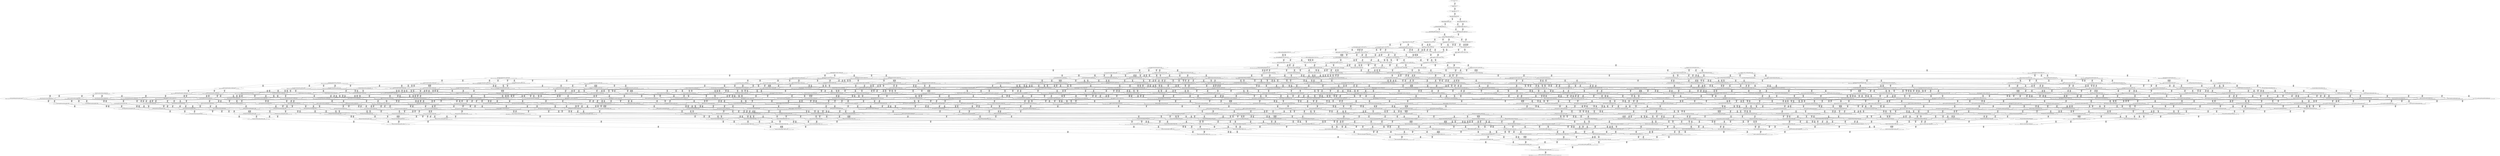digraph {
	S0[label="S0: [0, 0] [0, 0] [0, 0] [0, 0] \n{}{}"];
	S1[label="S1: [0, 0] [0, 0] [0, 0] [21, 27] \n{T0J0:21-27}{1}"];
	S2[label="S2: [21, 21] [21, 21] [21, 27] [53, 68] \n{T0J1:53-68}{1, 2}"];
	S3[label="S3: [21, 21] [21, 27] [26, 34] [53, 68] \n{T0J1:53-68, T0J2:26-34}{1, 2, 3}"];
	S4[label="S4: [26, 27] [26, 27] [53, 68] [91, 109] \n{T0J1:53-68, T0J3:91-109}{1, 2, 3, 4}"];
	S5[label="S5: [21, 27] [26, 34] [53, 68] [97, 123] \n{T0J1:53-68, T0J10:97-123}{1, 2, 3, 11}"];
	S6[label="S6: [26, 27] [53, 68] [91, 109] [103, 124] \n{T0J1:53-68, T0J3:91-109, T0J6:103-124}{1, 2, 3, 4, 7}"];
	S7[label="S7: [26, 34] [53, 68] [91, 116] [97, 123] \n{T0J1:53-68, T0J3:91-116, T0J10:97-123}{1, 2, 3, 4, 11}"];
	S8[label="S8: [53, 68] [91, 109] [94, 112] [103, 124] \n{T0J1:53-68, T0J3:91-109, T0J6:103-124, T0J7:94-112}{1, 2, 3, 4, 7, 8}"];
	S9[label="S9: [53, 68] [91, 116] [97, 123] [103, 131] \n{T0J1:53-68, T0J3:91-116, T0J6:103-131, T0J10:97-123}{1, 2, 3, 4, 7, 11}"];
	S10[label="S10: [91, 116] [94, 123] [103, 131] [121, 164] \n{T0J3:91-116, T0J6:103-131, T0J7:94-153, T0J10:97-164}{1, 2, 3, 4, 7, 8, 11}"];
	S11[label="S11: [97, 115] [103, 123] [121, 131] [127, 153] \n{T0J11:127-153}{1, 2, 3, 4, 7, 8, 11, 12}"];
	S12[label="S12: [94, 123] [103, 131] [121, 164] [130, 165] \n{T0J4:130-165}{1, 2, 3, 4, 5, 6, 7, 8, 11}"];
	S13[label="S13: [94, 123] [103, 131] [121, 164] [168, 213] \n{T0J5:168-213}{1, 2, 3, 4, 5, 6, 7, 8, 11}"];
	S14[label="S14: [94, 123] [99, 131] [103, 164] [121, 187] \n{}{1, 2, 3, 4, 7, 8, 9, 10, 11}"];
	S15[label="S15: [103, 123] [121, 131] [127, 153] [167, 203] \n{T0J11:127-153, T0J14:167-203}{1, 2, 3, 4, 7, 8, 11, 12, 15}"];
	S16[label="S16: [103, 131] [121, 164] [127, 190] [130, 213] \n{T0J11:127-190}{1, 2, 3, 4, 5, 6, 7, 8, 11, 12}"];
	S17[label="S17: [103, 123] [121, 131] [127, 153] [174, 213] \n{T0J5:174-213, T0J11:127-153}{1, 2, 3, 4, 5, 6, 7, 8, 11, 12}"];
	S18[label="S18: [99, 131] [103, 153] [121, 164] [127, 187] \n{T0J11:127-153}{1, 2, 3, 4, 7, 8, 9, 10, 11, 12}"];
	S19[label="S19: [102, 122] [103, 123] [121, 131] [127, 153] \n{T0J9:102-122, T0J11:127-153}{1, 2, 3, 4, 7, 8, 9, 10, 11, 12}"];
	S20[label="S20: [121, 131] [127, 153] [167, 203] [180, 212] \n{T0J11:127-153, T0J14:167-203, T0J19:180-212}{1, 2, 3, 4, 7, 8, 11, 12, 15, 20}"];
	S21[label="S21: [99, 131] [103, 164] [121, 213] [130, 225] \n{}{1, 2, 3, 4, 5, 6, 7, 8, 9, 10, 11}"];
	S22[label="S22: [121, 164] [127, 190] [130, 213] [167, 240] \n{T0J14:167-240}{1, 2, 3, 4, 5, 6, 7, 8, 11, 12, 15}"];
	S23[label="S23: [103, 153] [121, 164] [127, 187] [167, 203] \n{T0J11:127-153, T0J14:167-203}{1, 2, 3, 4, 7, 8, 9, 10, 11, 12, 15}"];
	S24[label="S24: [108, 122] [121, 131] [127, 153] [167, 203] \n{T0J9:108-122, T0J11:127-153, T0J14:167-203}{1, 2, 3, 4, 7, 8, 9, 10, 11, 12, 15}"];
	S25[label="S25: [127, 152] [127, 164] [130, 213] [200, 244] \n{T0J12:200-244}{1, 2, 3, 4, 5, 6, 7, 8, 11, 12, 13}"];
	S26[label="S26: [103, 164] [121, 202] [127, 213] [130, 228] \n{}{1, 2, 3, 4, 5, 6, 7, 8, 9, 10, 11, 12}"];
	S27[label="S27: [127, 190] [130, 213] [167, 240] [180, 249] \n{T0J14:167-240, T0J19:180-249}{1, 2, 3, 4, 5, 6, 7, 8, 11, 12, 15, 20}"];
	S28[label="S28: [151, 164] [151, 196] [151, 213] [177, 225] \n{T0J25:177-196}{1, 2, 3, 4, 5, 6, 7, 8, 9, 10, 11, 26}"];
	S29[label="S29: [127, 190] [130, 213] [167, 240] [200, 244] \n{T0J12:200-244, T0J14:167-240}{1, 2, 3, 4, 5, 6, 7, 8, 11, 12, 13, 15}"];
	S30[label="S30: [121, 164] [127, 187] [167, 203] [180, 212] \n{T0J11:127-153, T0J14:167-203, T0J19:180-212}{1, 2, 3, 4, 7, 8, 9, 10, 11, 12, 15, 20}"];
	S31[label="S31: [127, 164] [130, 213] [198, 241] [200, 244] \n{T0J12:200-244, T0J13:198-241}{1, 2, 3, 4, 5, 6, 7, 8, 11, 12, 13, 14}"];
	S32[label="S32: [121, 202] [127, 213] [130, 236] [167, 252] \n{T0J14:167-252}{1, 2, 3, 4, 5, 6, 7, 8, 9, 10, 11, 12, 15}"];
	S33[label="S33: [127, 202] [127, 213] [130, 228] [200, 256] \n{T0J12:200-256}{1, 2, 3, 4, 5, 6, 7, 8, 9, 10, 11, 12, 13}"];
	S34[label="S34: [151, 196] [151, 202] [151, 213] [177, 228] \n{T0J25:177-196}{1, 2, 3, 4, 5, 6, 7, 8, 9, 10, 11, 12, 26}"];
	S35[label="S35: [130, 213] [167, 240] [180, 244] [200, 249] \n{T0J12:200-244, T0J14:167-240, T0J19:180-249}{1, 2, 3, 4, 5, 6, 7, 8, 11, 12, 13, 15, 20}"];
	S36[label="S36: [130, 213] [167, 240] [198, 241] [200, 244] \n{T0J12:200-244, T0J13:198-241, T0J14:167-240}{1, 2, 3, 4, 5, 6, 7, 8, 11, 12, 13, 14, 15}"];
	S37[label="S37: [127, 213] [130, 240] [167, 252] [180, 298] \n{}{1, 2, 3, 4, 5, 6, 7, 8, 9, 10, 11, 12, 15, 20}"];
	S38[label="S38: [127, 213] [130, 240] [167, 256] [200, 294] \n{}{1, 2, 3, 4, 5, 6, 7, 8, 9, 10, 11, 12, 13, 15}"];
	S39[label="S39: [127, 213] [130, 236] [198, 256] [200, 291] \n{T0J13:198-291}{1, 2, 3, 4, 5, 6, 7, 8, 9, 10, 11, 12, 13, 14}"];
	S40[label="S40: [167, 201] [167, 213] [167, 218] [180, 236] \n{T0J15:180-218}{1, 2, 3, 4, 5, 6, 7, 8, 9, 10, 11, 12, 15, 16}"];
	S41[label="S41: [151, 202] [151, 213] [167, 236] [177, 284] \n{T0J14:167-284}{1, 2, 3, 4, 5, 6, 7, 8, 9, 10, 11, 12, 15, 26}"];
	S42[label="S42: [151, 202] [151, 213] [177, 228] [200, 288] \n{T0J12:200-288}{1, 2, 3, 4, 5, 6, 7, 8, 9, 10, 11, 12, 13, 26}"];
	S43[label="S43: [167, 240] [180, 241] [200, 244] [201, 249] \n{T0J12:200-244, T0J13:198-241, T0J14:167-240, T0J19:180-249}{1, 2, 3, 4, 5, 6, 7, 8, 11, 12, 13, 14, 15, 20}"];
	S44[label="S44: [130, 240] [167, 256] [180, 298] [200, 305] \n{}{1, 2, 3, 4, 5, 6, 7, 8, 9, 10, 11, 12, 13, 15, 20}"];
	S45[label="S45: [130, 240] [167, 256] [198, 294] [200, 302] \n{}{1, 2, 3, 4, 5, 6, 7, 8, 9, 10, 11, 12, 13, 14, 15}"];
	S46[label="S46: [167, 218] [167, 240] [180, 252] [180, 298] \n{}{1, 2, 3, 4, 5, 6, 7, 8, 9, 10, 11, 12, 15, 16, 20}"];
	S47[label="S47: [180, 240] [180, 252] [180, 253] [221, 298] \n{T0J20:221-253}{1, 2, 3, 4, 5, 6, 7, 8, 9, 10, 11, 12, 15, 20, 21}"];
	S48[label="S48: [168, 215] [168, 240] [179, 252] [180, 298] \n{T0J24:179-215}{1, 2, 3, 4, 5, 6, 7, 8, 9, 10, 11, 12, 15, 20, 25}"];
	S49[label="S49: [151, 234] [167, 240] [177, 284] [180, 298] \n{}{1, 2, 3, 4, 5, 6, 7, 8, 9, 10, 11, 12, 15, 20, 26}"];
	S50[label="S50: [167, 218] [167, 240] [180, 256] [200, 294] \n{}{1, 2, 3, 4, 5, 6, 7, 8, 9, 10, 11, 12, 13, 15, 16}"];
	S51[label="S51: [151, 213] [167, 240] [177, 288] [200, 294] \n{}{1, 2, 3, 4, 5, 6, 7, 8, 9, 10, 11, 12, 13, 15, 26}"];
	S52[label="S52: [151, 213] [177, 236] [198, 288] [200, 291] \n{T0J13:198-291}{1, 2, 3, 4, 5, 6, 7, 8, 9, 10, 11, 12, 13, 14, 26}"];
	S53[label="S53: [167, 213] [167, 218] [180, 236] [215, 262] \n{T0J16:215-262}{1, 2, 3, 4, 5, 6, 7, 8, 9, 10, 11, 12, 15, 16, 17}"];
	S54[label="S54: [167, 201] [167, 213] [177, 218] [180, 236] \n{T0J15:180-218}{1, 2, 3, 4, 5, 6, 7, 8, 9, 10, 11, 12, 15, 16, 26}"];
	S55[label="S55: [167, 256] [180, 298] [200, 305] [201, 337] \n{}{1, 2, 3, 4, 5, 6, 7, 8, 9, 10, 11, 12, 13, 14, 15, 20}"];
	S56[label="S56: [167, 240] [180, 256] [180, 298] [200, 310] \n{}{1, 2, 3, 4, 5, 6, 7, 8, 9, 10, 11, 12, 13, 15, 16, 20}"];
	S57[label="S57: [180, 253] [180, 256] [200, 298] [221, 332] \n{}{1, 2, 3, 4, 5, 6, 7, 8, 9, 10, 11, 12, 13, 15, 20, 21}"];
	S58[label="S58: [168, 240] [179, 256] [180, 298] [200, 307] \n{}{1, 2, 3, 4, 5, 6, 7, 8, 9, 10, 11, 12, 13, 15, 20, 25}"];
	S59[label="S59: [167, 240] [177, 288] [180, 298] [200, 326] \n{}{1, 2, 3, 4, 5, 6, 7, 8, 9, 10, 11, 12, 13, 15, 20, 26}"];
	S60[label="S60: [167, 256] [180, 257] [198, 294] [200, 307] \n{}{1, 2, 3, 4, 5, 6, 7, 8, 9, 10, 11, 12, 13, 14, 15, 16}"];
	S61[label="S61: [167, 240] [177, 288] [198, 294] [200, 302] \n{}{1, 2, 3, 4, 5, 6, 7, 8, 9, 10, 11, 12, 13, 14, 15, 26}"];
	S62[label="S62: [167, 240] [180, 252] [180, 262] [215, 298] \n{T0J16:215-262}{1, 2, 3, 4, 5, 6, 7, 8, 9, 10, 11, 12, 15, 16, 17, 20}"];
	S63[label="S63: [180, 240] [180, 252] [180, 253] [221, 298] \n{T0J20:221-253}{1, 2, 3, 4, 5, 6, 7, 8, 9, 10, 11, 12, 15, 16, 20, 21}"];
	S64[label="S64: [168, 218] [179, 240] [180, 252] [180, 298] \n{}{1, 2, 3, 4, 5, 6, 7, 8, 9, 10, 11, 12, 15, 16, 20, 25}"];
	S65[label="S65: [167, 234] [177, 240] [180, 284] [180, 298] \n{}{1, 2, 3, 4, 5, 6, 7, 8, 9, 10, 11, 12, 15, 16, 20, 26}"];
	S66[label="S66: [180, 252] [180, 253] [221, 293] [253, 298] \n{T0J20:221-253, T0J21:253-293}{1, 2, 3, 4, 5, 6, 7, 8, 9, 10, 11, 12, 15, 20, 21, 22}"];
	S67[label="S67: [180, 240] [180, 252] [180, 253] [221, 298] \n{T0J20:221-253}{1, 2, 3, 4, 5, 6, 7, 8, 9, 10, 11, 12, 15, 20, 21, 25}"];
	S68[label="S68: [180, 240] [180, 253] [180, 284] [221, 298] \n{T0J20:221-253}{1, 2, 3, 4, 5, 6, 7, 8, 9, 10, 11, 12, 15, 20, 21, 26}"];
	S69[label="S69: [168, 234] [177, 240] [179, 284] [180, 298] \n{}{1, 2, 3, 4, 5, 6, 7, 8, 9, 10, 11, 12, 15, 20, 25, 26}"];
	S70[label="S70: [167, 240] [180, 256] [200, 262] [215, 305] \n{T0J16:215-262}{1, 2, 3, 4, 5, 6, 7, 8, 9, 10, 11, 12, 13, 15, 16, 17}"];
	S71[label="S71: [167, 218] [177, 240] [180, 288] [200, 294] \n{}{1, 2, 3, 4, 5, 6, 7, 8, 9, 10, 11, 12, 13, 15, 16, 26}"];
	S72[label="S72: [167, 218] [180, 236] [196, 238] [215, 262] \n{T0J16:215-262, T0J17:196-238}{1, 2, 3, 4, 5, 6, 7, 8, 9, 10, 11, 12, 15, 16, 17, 18}"];
	S73[label="S73: [167, 213] [177, 218] [180, 236] [215, 262] \n{T0J16:215-262}{1, 2, 3, 4, 5, 6, 7, 8, 9, 10, 11, 12, 15, 16, 17, 26}"];
	S74[label="S74: [180, 278] [180, 298] [200, 310] [201, 353] \n{}{1, 2, 3, 4, 5, 6, 7, 8, 9, 10, 11, 12, 13, 14, 15, 16, 20}"];
	S75[label="S75: [180, 298] [200, 305] [201, 332] [221, 342] \n{}{1, 2, 3, 4, 5, 6, 7, 8, 9, 10, 11, 12, 13, 14, 15, 20, 21}"];
	S76[label="S76: [179, 275] [180, 298] [200, 307] [201, 337] \n{}{1, 2, 3, 4, 5, 6, 7, 8, 9, 10, 11, 12, 13, 14, 15, 20, 25}"];
	S77[label="S77: [177, 293] [180, 298] [200, 326] [201, 337] \n{}{1, 2, 3, 4, 5, 6, 7, 8, 9, 10, 11, 12, 13, 14, 15, 20, 26}"];
	S78[label="S78: [200, 268] [200, 298] [201, 305] [206, 337] \n{T0J26:206-268}{1, 2, 3, 4, 5, 6, 7, 8, 9, 10, 11, 12, 13, 14, 15, 20, 27}"];
	S79[label="S79: [180, 256] [180, 262] [200, 298] [215, 332] \n{}{1, 2, 3, 4, 5, 6, 7, 8, 9, 10, 11, 12, 13, 15, 16, 17, 20}"];
	S80[label="S80: [180, 253] [180, 256] [200, 298] [221, 332] \n{}{1, 2, 3, 4, 5, 6, 7, 8, 9, 10, 11, 12, 13, 15, 16, 20, 21}"];
	S81[label="S81: [179, 240] [180, 256] [180, 298] [200, 310] \n{}{1, 2, 3, 4, 5, 6, 7, 8, 9, 10, 11, 12, 13, 15, 16, 20, 25}"];
	S82[label="S82: [177, 240] [180, 288] [180, 298] [200, 326] \n{}{1, 2, 3, 4, 5, 6, 7, 8, 9, 10, 11, 12, 13, 15, 16, 20, 26}"];
	S83[label="S83: [180, 256] [200, 293] [221, 298] [253, 344] \n{T0J21:253-293}{1, 2, 3, 4, 5, 6, 7, 8, 9, 10, 11, 12, 13, 15, 20, 21, 22}"];
	S84[label="S84: [180, 253] [180, 256] [200, 298] [221, 332] \n{}{1, 2, 3, 4, 5, 6, 7, 8, 9, 10, 11, 12, 13, 15, 20, 21, 25}"];
	S85[label="S85: [180, 253] [180, 288] [200, 298] [221, 332] \n{}{1, 2, 3, 4, 5, 6, 7, 8, 9, 10, 11, 12, 13, 15, 20, 21, 26}"];
	S86[label="S86: [177, 240] [179, 288] [180, 298] [200, 326] \n{}{1, 2, 3, 4, 5, 6, 7, 8, 9, 10, 11, 12, 13, 15, 20, 25, 26}"];
	S87[label="S87: [180, 257] [198, 294] [200, 307] [215, 329] \n{}{1, 2, 3, 4, 5, 6, 7, 8, 9, 10, 11, 12, 13, 14, 15, 16, 17}"];
	S88[label="S88: [177, 257] [180, 288] [198, 294] [200, 307] \n{}{1, 2, 3, 4, 5, 6, 7, 8, 9, 10, 11, 12, 13, 14, 15, 16, 26}"];
	S89[label="S89: [180, 238] [180, 252] [196, 262] [215, 298] \n{T0J16:215-262}{1, 2, 3, 4, 5, 6, 7, 8, 9, 10, 11, 12, 15, 16, 17, 18, 20}"];
	S90[label="S90: [180, 252] [180, 253] [215, 262] [221, 298] \n{T0J16:215-262, T0J20:221-253}{1, 2, 3, 4, 5, 6, 7, 8, 9, 10, 11, 12, 15, 16, 17, 20, 21}"];
	S91[label="S91: [179, 240] [180, 252] [180, 262] [215, 298] \n{T0J16:215-262}{1, 2, 3, 4, 5, 6, 7, 8, 9, 10, 11, 12, 15, 16, 17, 20, 25}"];
	S92[label="S92: [177, 240] [180, 262] [180, 284] [215, 298] \n{T0J16:215-262}{1, 2, 3, 4, 5, 6, 7, 8, 9, 10, 11, 12, 15, 16, 17, 20, 26}"];
	S93[label="S93: [180, 252] [180, 253] [221, 293] [253, 298] \n{T0J20:221-253, T0J21:253-293}{1, 2, 3, 4, 5, 6, 7, 8, 9, 10, 11, 12, 15, 16, 20, 21, 22}"];
	S94[label="S94: [180, 240] [180, 252] [180, 253] [221, 298] \n{T0J20:221-253}{1, 2, 3, 4, 5, 6, 7, 8, 9, 10, 11, 12, 15, 16, 20, 21, 25}"];
	S95[label="S95: [180, 240] [180, 253] [180, 284] [221, 298] \n{T0J20:221-253}{1, 2, 3, 4, 5, 6, 7, 8, 9, 10, 11, 12, 15, 16, 20, 21, 26}"];
	S96[label="S96: [177, 234] [179, 240] [180, 284] [180, 298] \n{}{1, 2, 3, 4, 5, 6, 7, 8, 9, 10, 11, 12, 15, 16, 20, 25, 26}"];
	S97[label="S97: [180, 221] [196, 253] [221, 293] [253, 298] \n{T0J20:221-253, T0J21:253-293, T0J22:196-221}{1, 2, 3, 4, 5, 6, 7, 8, 9, 10, 11, 12, 15, 20, 21, 22, 23}"];
	S98[label="S98: [180, 252] [180, 253] [221, 293] [253, 298] \n{T0J20:221-253, T0J21:253-293}{1, 2, 3, 4, 5, 6, 7, 8, 9, 10, 11, 12, 15, 20, 21, 22, 25}"];
	S99[label="S99: [180, 253] [180, 284] [221, 293] [253, 298] \n{T0J20:221-253, T0J21:253-293}{1, 2, 3, 4, 5, 6, 7, 8, 9, 10, 11, 12, 15, 20, 21, 22, 26}"];
	S100[label="S100: [180, 240] [180, 253] [180, 284] [221, 298] \n{T0J20:221-253}{1, 2, 3, 4, 5, 6, 7, 8, 9, 10, 11, 12, 15, 20, 21, 25, 26}"];
	S101[label="S101: [179, 240] [179, 284] [180, 298] [258, 300] \n{T0J29:258-300}{1, 2, 3, 4, 5, 6, 7, 8, 9, 10, 11, 12, 15, 20, 25, 26, 30}"];
	S102[label="S102: [180, 238] [196, 256] [200, 262] [215, 310] \n{}{1, 2, 3, 4, 5, 6, 7, 8, 9, 10, 11, 12, 13, 15, 16, 17, 18}"];
	S103[label="S103: [177, 240] [180, 262] [200, 288] [215, 305] \n{T0J16:215-262}{1, 2, 3, 4, 5, 6, 7, 8, 9, 10, 11, 12, 13, 15, 16, 17, 26}"];
	S104[label="S104: [180, 230] [190, 236] [196, 238] [215, 262] \n{T0J16:215-262, T0J18:190-230}{1, 2, 3, 4, 5, 6, 7, 8, 9, 10, 11, 12, 15, 16, 17, 18, 19}"];
	S105[label="S105: [177, 218] [180, 236] [196, 238] [215, 262] \n{T0J16:215-262, T0J17:196-238}{1, 2, 3, 4, 5, 6, 7, 8, 9, 10, 11, 12, 15, 16, 17, 18, 26}"];
	S106[label="S106: [180, 298] [200, 310] [201, 339] [228, 354] \n{}{1, 2, 3, 4, 5, 6, 7, 8, 9, 10, 11, 12, 13, 14, 15, 16, 17, 20}"];
	S107[label="S107: [180, 305] [200, 315] [201, 332] [221, 353] \n{}{1, 2, 3, 4, 5, 6, 7, 8, 9, 10, 11, 12, 13, 14, 15, 16, 20, 21}"];
	S108[label="S108: [180, 298] [180, 307] [200, 318] [201, 353] \n{}{1, 2, 3, 4, 5, 6, 7, 8, 9, 10, 11, 12, 13, 14, 15, 16, 20, 25}"];
	S109[label="S109: [180, 298] [180, 310] [200, 326] [201, 354] \n{}{1, 2, 3, 4, 5, 6, 7, 8, 9, 10, 11, 12, 13, 14, 15, 16, 20, 26}"];
	S110[label="S110: [200, 285] [200, 298] [201, 310] [206, 353] \n{}{1, 2, 3, 4, 5, 6, 7, 8, 9, 10, 11, 12, 13, 14, 15, 16, 20, 27}"];
	S111[label="S111: [200, 305] [201, 332] [221, 344] [253, 390] \n{}{1, 2, 3, 4, 5, 6, 7, 8, 9, 10, 11, 12, 13, 14, 15, 20, 21, 22}"];
	S112[label="S112: [180, 305] [200, 312] [201, 337] [221, 352] \n{}{1, 2, 3, 4, 5, 6, 7, 8, 9, 10, 11, 12, 13, 14, 15, 20, 21, 25}"];
	S113[label="S113: [180, 298] [200, 326] [201, 337] [221, 345] \n{}{1, 2, 3, 4, 5, 6, 7, 8, 9, 10, 11, 12, 13, 14, 15, 20, 21, 26}"];
	S114[label="S114: [200, 298] [201, 305] [206, 332] [221, 342] \n{}{1, 2, 3, 4, 5, 6, 7, 8, 9, 10, 11, 12, 13, 14, 15, 20, 21, 27}"];
	S115[label="S115: [179, 298] [180, 307] [200, 333] [201, 337] \n{}{1, 2, 3, 4, 5, 6, 7, 8, 9, 10, 11, 12, 13, 14, 15, 20, 25, 26}"];
	S116[label="S116: [200, 298] [200, 307] [201, 308] [206, 337] \n{}{1, 2, 3, 4, 5, 6, 7, 8, 9, 10, 11, 12, 13, 14, 15, 20, 25, 27}"];
	S117[label="S117: [200, 293] [200, 298] [201, 326] [206, 337] \n{}{1, 2, 3, 4, 5, 6, 7, 8, 9, 10, 11, 12, 13, 14, 15, 20, 26, 27}"];
	S118[label="S118: [180, 256] [196, 262] [209, 298] [215, 332] \n{}{1, 2, 3, 4, 5, 6, 7, 8, 9, 10, 11, 12, 13, 15, 16, 17, 18, 20}"];
	S119[label="S119: [180, 256] [200, 262] [215, 298] [221, 344] \n{}{1, 2, 3, 4, 5, 6, 7, 8, 9, 10, 11, 12, 13, 15, 16, 17, 20, 21}"];
	S120[label="S120: [180, 256] [180, 262] [200, 298] [215, 332] \n{}{1, 2, 3, 4, 5, 6, 7, 8, 9, 10, 11, 12, 13, 15, 16, 17, 20, 25}"];
	S121[label="S121: [180, 262] [180, 288] [200, 298] [215, 332] \n{}{1, 2, 3, 4, 5, 6, 7, 8, 9, 10, 11, 12, 13, 15, 16, 17, 20, 26}"];
	S122[label="S122: [180, 256] [200, 293] [221, 298] [253, 344] \n{T0J21:253-293}{1, 2, 3, 4, 5, 6, 7, 8, 9, 10, 11, 12, 13, 15, 16, 20, 21, 22}"];
	S123[label="S123: [180, 253] [180, 256] [200, 298] [221, 332] \n{}{1, 2, 3, 4, 5, 6, 7, 8, 9, 10, 11, 12, 13, 15, 16, 20, 21, 25}"];
	S124[label="S124: [180, 253] [180, 288] [200, 298] [221, 332] \n{}{1, 2, 3, 4, 5, 6, 7, 8, 9, 10, 11, 12, 13, 15, 16, 20, 21, 26}"];
	S125[label="S125: [179, 240] [180, 288] [180, 298] [200, 326] \n{}{1, 2, 3, 4, 5, 6, 7, 8, 9, 10, 11, 12, 13, 15, 16, 20, 25, 26}"];
	S126[label="S126: [196, 253] [200, 293] [221, 298] [253, 344] \n{T0J21:253-293}{1, 2, 3, 4, 5, 6, 7, 8, 9, 10, 11, 12, 13, 15, 20, 21, 22, 23}"];
	S127[label="S127: [180, 256] [200, 293] [221, 298] [253, 344] \n{T0J21:253-293}{1, 2, 3, 4, 5, 6, 7, 8, 9, 10, 11, 12, 13, 15, 20, 21, 22, 25}"];
	S128[label="S128: [180, 288] [200, 293] [221, 298] [253, 345] \n{T0J21:253-293}{1, 2, 3, 4, 5, 6, 7, 8, 9, 10, 11, 12, 13, 15, 20, 21, 22, 26}"];
	S129[label="S129: [180, 253] [180, 288] [200, 298] [221, 332] \n{}{1, 2, 3, 4, 5, 6, 7, 8, 9, 10, 11, 12, 13, 15, 20, 21, 25, 26}"];
	S130[label="S130: [179, 288] [180, 298] [200, 300] [258, 332] \n{T0J29:258-300}{1, 2, 3, 4, 5, 6, 7, 8, 9, 10, 11, 12, 13, 15, 20, 25, 26, 30}"];
	S131[label="S131: [196, 294] [200, 294] [209, 310] [215, 329] \n{}{1, 2, 3, 4, 5, 6, 7, 8, 9, 10, 11, 12, 13, 14, 15, 16, 17, 18}"];
	S132[label="S132: [180, 288] [198, 294] [200, 307] [225, 329] \n{}{1, 2, 3, 4, 5, 6, 7, 8, 9, 10, 11, 12, 13, 14, 15, 16, 17, 26}"];
	S133[label="S133: [180, 236] [196, 252] [203, 262] [215, 298] \n{T0J16:215-262}{1, 2, 3, 4, 5, 6, 7, 8, 9, 10, 11, 12, 15, 16, 17, 18, 19, 20}"];
	S134[label="S134: [180, 252] [196, 253] [215, 262] [221, 298] \n{T0J16:215-262, T0J20:221-253}{1, 2, 3, 4, 5, 6, 7, 8, 9, 10, 11, 12, 15, 16, 17, 18, 20, 21}"];
	S135[label="S135: [180, 238] [180, 252] [196, 262] [215, 298] \n{T0J16:215-262}{1, 2, 3, 4, 5, 6, 7, 8, 9, 10, 11, 12, 15, 16, 17, 18, 20, 25}"];
	S136[label="S136: [180, 238] [180, 262] [206, 284] [215, 298] \n{T0J16:215-262}{1, 2, 3, 4, 5, 6, 7, 8, 9, 10, 11, 12, 15, 16, 17, 18, 20, 26}"];
	S137[label="S137: [180, 253] [215, 262] [221, 293] [253, 298] \n{T0J16:215-262, T0J20:221-253, T0J21:253-293}{1, 2, 3, 4, 5, 6, 7, 8, 9, 10, 11, 12, 15, 16, 17, 20, 21, 22}"];
	S138[label="S138: [180, 252] [180, 253] [215, 262] [221, 298] \n{T0J16:215-262, T0J20:221-253}{1, 2, 3, 4, 5, 6, 7, 8, 9, 10, 11, 12, 15, 16, 17, 20, 21, 25}"];
	S139[label="S139: [180, 253] [180, 262] [215, 284] [221, 298] \n{T0J16:215-262, T0J20:221-253}{1, 2, 3, 4, 5, 6, 7, 8, 9, 10, 11, 12, 15, 16, 17, 20, 21, 26}"];
	S140[label="S140: [179, 240] [180, 262] [180, 284] [215, 298] \n{T0J16:215-262}{1, 2, 3, 4, 5, 6, 7, 8, 9, 10, 11, 12, 15, 16, 17, 20, 25, 26}"];
	S141[label="S141: [180, 221] [196, 253] [221, 293] [253, 298] \n{T0J20:221-253, T0J21:253-293}{1, 2, 3, 4, 5, 6, 7, 8, 9, 10, 11, 12, 15, 16, 20, 21, 22, 23}"];
	S142[label="S142: [180, 252] [180, 253] [221, 293] [253, 298] \n{T0J20:221-253, T0J21:253-293}{1, 2, 3, 4, 5, 6, 7, 8, 9, 10, 11, 12, 15, 16, 20, 21, 22, 25}"];
	S143[label="S143: [180, 253] [180, 284] [221, 293] [253, 298] \n{T0J20:221-253, T0J21:253-293}{1, 2, 3, 4, 5, 6, 7, 8, 9, 10, 11, 12, 15, 16, 20, 21, 22, 26}"];
	S144[label="S144: [180, 240] [180, 253] [180, 284] [221, 298] \n{T0J20:221-253}{1, 2, 3, 4, 5, 6, 7, 8, 9, 10, 11, 12, 15, 16, 20, 21, 25, 26}"];
	S145[label="S145: [179, 240] [180, 284] [180, 298] [258, 300] \n{T0J29:258-300}{1, 2, 3, 4, 5, 6, 7, 8, 9, 10, 11, 12, 15, 16, 20, 25, 26, 30}"];
	S146[label="S146: [189, 213] [196, 253] [221, 293] [253, 298] \n{T0J20:221-253, T0J21:253-293, T0J23:189-213}{1, 2, 3, 4, 5, 6, 7, 8, 9, 10, 11, 12, 15, 20, 21, 22, 23, 24}"];
	S147[label="S147: [180, 221] [196, 253] [221, 293] [253, 298] \n{T0J20:221-253, T0J21:253-293}{1, 2, 3, 4, 5, 6, 7, 8, 9, 10, 11, 12, 15, 20, 21, 22, 23, 25}"];
	S148[label="S148: [180, 234] [196, 284] [221, 293] [253, 298] \n{T0J20:221-253, T0J21:253-293}{1, 2, 3, 4, 5, 6, 7, 8, 9, 10, 11, 12, 15, 20, 21, 22, 23, 26}"];
	S149[label="S149: [180, 253] [180, 284] [221, 293] [253, 298] \n{T0J20:221-253, T0J21:253-293}{1, 2, 3, 4, 5, 6, 7, 8, 9, 10, 11, 12, 15, 20, 21, 22, 25, 26}"];
	S150[label="S150: [180, 253] [180, 284] [221, 298] [258, 300] \n{T0J20:221-253, T0J29:258-300}{1, 2, 3, 4, 5, 6, 7, 8, 9, 10, 11, 12, 15, 20, 21, 25, 26, 30}"];
	S151[label="S151: [190, 236] [196, 256] [203, 262] [215, 322] \n{}{1, 2, 3, 4, 5, 6, 7, 8, 9, 10, 11, 12, 13, 15, 16, 17, 18, 19}"];
	S152[label="S152: [180, 238] [196, 262] [206, 288] [215, 310] \n{}{1, 2, 3, 4, 5, 6, 7, 8, 9, 10, 11, 12, 13, 15, 16, 17, 18, 26}"];
	S153[label="S153: [180, 230] [196, 236] [200, 238] [215, 262] \n{T0J16:215-262, T0J18:200-230}{1, 2, 3, 4, 5, 6, 7, 8, 9, 10, 11, 12, 15, 16, 17, 18, 19, 26}"];
	S154[label="S154: [196, 310] [201, 335] [209, 339] [228, 391] \n{}{1, 2, 3, 4, 5, 6, 7, 8, 9, 10, 11, 12, 13, 14, 15, 16, 17, 18, 20}"];
	S155[label="S155: [200, 315] [201, 339] [221, 353] [228, 366] \n{}{1, 2, 3, 4, 5, 6, 7, 8, 9, 10, 11, 12, 13, 14, 15, 16, 17, 20, 21}"];
	S156[label="S156: [180, 310] [200, 318] [201, 353] [228, 362] \n{}{1, 2, 3, 4, 5, 6, 7, 8, 9, 10, 11, 12, 13, 14, 15, 16, 17, 20, 25}"];
	S157[label="S157: [180, 310] [200, 326] [201, 354] [228, 385] \n{}{1, 2, 3, 4, 5, 6, 7, 8, 9, 10, 11, 12, 13, 14, 15, 16, 17, 20, 26}"];
	S158[label="S158: [200, 298] [201, 310] [206, 346] [228, 354] \n{}{1, 2, 3, 4, 5, 6, 7, 8, 9, 10, 11, 12, 13, 14, 15, 16, 17, 20, 27}"];
	S159[label="S159: [200, 322] [201, 332] [221, 353] [253, 392] \n{}{1, 2, 3, 4, 5, 6, 7, 8, 9, 10, 11, 12, 13, 14, 15, 16, 20, 21, 22}"];
	S160[label="S160: [180, 314] [200, 322] [201, 352] [221, 353] \n{}{1, 2, 3, 4, 5, 6, 7, 8, 9, 10, 11, 12, 13, 14, 15, 16, 20, 21, 25}"];
	S161[label="S161: [180, 315] [200, 326] [201, 350] [221, 354] \n{}{1, 2, 3, 4, 5, 6, 7, 8, 9, 10, 11, 12, 13, 14, 15, 16, 20, 21, 26}"];
	S162[label="S162: [200, 305] [201, 315] [206, 337] [221, 353] \n{}{1, 2, 3, 4, 5, 6, 7, 8, 9, 10, 11, 12, 13, 14, 15, 16, 20, 21, 27}"];
	S163[label="S163: [180, 310] [180, 318] [200, 333] [201, 354] \n{}{1, 2, 3, 4, 5, 6, 7, 8, 9, 10, 11, 12, 13, 14, 15, 16, 20, 25, 26}"];
	S164[label="S164: [200, 307] [200, 308] [201, 318] [206, 353] \n{}{1, 2, 3, 4, 5, 6, 7, 8, 9, 10, 11, 12, 13, 14, 15, 16, 20, 25, 27}"];
	S165[label="S165: [200, 298] [200, 310] [201, 326] [206, 354] \n{}{1, 2, 3, 4, 5, 6, 7, 8, 9, 10, 11, 12, 13, 14, 15, 16, 20, 26, 27}"];
	S166[label="S166: [200, 320] [216, 332] [221, 344] [253, 390] \n{}{1, 2, 3, 4, 5, 6, 7, 8, 9, 10, 11, 12, 13, 14, 15, 20, 21, 22, 23}"];
	S167[label="S167: [200, 314] [201, 337] [221, 352] [253, 392] \n{}{1, 2, 3, 4, 5, 6, 7, 8, 9, 10, 11, 12, 13, 14, 15, 20, 21, 22, 25}"];
	S168[label="S168: [200, 326] [201, 337] [221, 345] [253, 390] \n{}{1, 2, 3, 4, 5, 6, 7, 8, 9, 10, 11, 12, 13, 14, 15, 20, 21, 22, 26}"];
	S169[label="S169: [201, 305] [206, 332] [221, 344] [253, 390] \n{}{1, 2, 3, 4, 5, 6, 7, 8, 9, 10, 11, 12, 13, 14, 15, 20, 21, 22, 27}"];
	S170[label="S170: [180, 312] [200, 333] [201, 337] [221, 352] \n{}{1, 2, 3, 4, 5, 6, 7, 8, 9, 10, 11, 12, 13, 14, 15, 20, 21, 25, 26}"];
	S171[label="S171: [200, 308] [201, 312] [206, 337] [221, 352] \n{}{1, 2, 3, 4, 5, 6, 7, 8, 9, 10, 11, 12, 13, 14, 15, 20, 21, 25, 27}"];
	S172[label="S172: [200, 298] [201, 326] [206, 337] [221, 345] \n{}{1, 2, 3, 4, 5, 6, 7, 8, 9, 10, 11, 12, 13, 14, 15, 20, 21, 26, 27}"];
	S173[label="S173: [200, 307] [200, 308] [201, 333] [206, 337] \n{}{1, 2, 3, 4, 5, 6, 7, 8, 9, 10, 11, 12, 13, 14, 15, 20, 25, 26, 27}"];
	S174[label="S174: [180, 307] [200, 333] [201, 337] [258, 399] \n{}{1, 2, 3, 4, 5, 6, 7, 8, 9, 10, 11, 12, 13, 14, 15, 20, 25, 26, 30}"];
	S175[label="S175: [196, 256] [203, 262] [209, 298] [215, 332] \n{}{1, 2, 3, 4, 5, 6, 7, 8, 9, 10, 11, 12, 13, 15, 16, 17, 18, 19, 20}"];
	S176[label="S176: [196, 253] [209, 262] [215, 298] [221, 344] \n{}{1, 2, 3, 4, 5, 6, 7, 8, 9, 10, 11, 12, 13, 15, 16, 17, 18, 20, 21}"];
	S177[label="S177: [180, 252] [196, 262] [209, 298] [215, 332] \n{}{1, 2, 3, 4, 5, 6, 7, 8, 9, 10, 11, 12, 13, 15, 16, 17, 18, 20, 25}"];
	S178[label="S178: [180, 262] [200, 288] [209, 298] [215, 332] \n{}{1, 2, 3, 4, 5, 6, 7, 8, 9, 10, 11, 12, 13, 15, 16, 17, 18, 20, 26}"];
	S179[label="S179: [200, 262] [215, 293] [221, 298] [253, 345] \n{T0J21:253-293}{1, 2, 3, 4, 5, 6, 7, 8, 9, 10, 11, 12, 13, 15, 16, 17, 20, 21, 22}"];
	S180[label="S180: [180, 256] [200, 262] [215, 298] [221, 344] \n{}{1, 2, 3, 4, 5, 6, 7, 8, 9, 10, 11, 12, 13, 15, 16, 17, 20, 21, 25}"];
	S181[label="S181: [180, 262] [200, 288] [215, 298] [221, 345] \n{}{1, 2, 3, 4, 5, 6, 7, 8, 9, 10, 11, 12, 13, 15, 16, 17, 20, 21, 26}"];
	S182[label="S182: [180, 262] [180, 288] [200, 298] [215, 332] \n{}{1, 2, 3, 4, 5, 6, 7, 8, 9, 10, 11, 12, 13, 15, 16, 17, 20, 25, 26}"];
	S183[label="S183: [196, 253] [200, 293] [221, 298] [253, 344] \n{T0J21:253-293}{1, 2, 3, 4, 5, 6, 7, 8, 9, 10, 11, 12, 13, 15, 16, 20, 21, 22, 23}"];
	S184[label="S184: [180, 256] [200, 293] [221, 298] [253, 344] \n{T0J21:253-293}{1, 2, 3, 4, 5, 6, 7, 8, 9, 10, 11, 12, 13, 15, 16, 20, 21, 22, 25}"];
	S185[label="S185: [180, 288] [200, 293] [221, 298] [253, 345] \n{T0J21:253-293}{1, 2, 3, 4, 5, 6, 7, 8, 9, 10, 11, 12, 13, 15, 16, 20, 21, 22, 26}"];
	S186[label="S186: [180, 253] [180, 288] [200, 298] [221, 332] \n{}{1, 2, 3, 4, 5, 6, 7, 8, 9, 10, 11, 12, 13, 15, 16, 20, 21, 25, 26}"];
	S187[label="S187: [180, 288] [180, 298] [200, 300] [258, 332] \n{T0J29:258-300}{1, 2, 3, 4, 5, 6, 7, 8, 9, 10, 11, 12, 13, 15, 16, 20, 25, 26, 30}"];
	S188[label="S188: [196, 253] [205, 293] [221, 298] [253, 344] \n{T0J21:253-293}{1, 2, 3, 4, 5, 6, 7, 8, 9, 10, 11, 12, 13, 15, 20, 21, 22, 23, 24}"];
	S189[label="S189: [196, 253] [200, 293] [221, 298] [253, 344] \n{T0J21:253-293}{1, 2, 3, 4, 5, 6, 7, 8, 9, 10, 11, 12, 13, 15, 20, 21, 22, 23, 25}"];
	S190[label="S190: [196, 284] [200, 293] [221, 298] [253, 345] \n{T0J21:253-293}{1, 2, 3, 4, 5, 6, 7, 8, 9, 10, 11, 12, 13, 15, 20, 21, 22, 23, 26}"];
	S191[label="S191: [180, 288] [200, 293] [221, 298] [253, 345] \n{T0J21:253-293}{1, 2, 3, 4, 5, 6, 7, 8, 9, 10, 11, 12, 13, 15, 20, 21, 22, 25, 26}"];
	S192[label="S192: [180, 288] [200, 298] [221, 300] [258, 345] \n{T0J29:258-300}{1, 2, 3, 4, 5, 6, 7, 8, 9, 10, 11, 12, 13, 15, 20, 21, 25, 26, 30}"];
	S193[label="S193: [196, 294] [203, 310] [215, 323] [219, 329] \n{}{1, 2, 3, 4, 5, 6, 7, 8, 9, 10, 11, 12, 13, 14, 15, 16, 17, 18, 19}"];
	S194[label="S194: [196, 294] [200, 307] [209, 325] [225, 329] \n{}{1, 2, 3, 4, 5, 6, 7, 8, 9, 10, 11, 12, 13, 14, 15, 16, 17, 18, 26}"];
	S195[label="S195: [196, 252] [203, 253] [215, 262] [221, 298] \n{T0J16:215-262, T0J20:221-253}{1, 2, 3, 4, 5, 6, 7, 8, 9, 10, 11, 12, 15, 16, 17, 18, 19, 20, 21}"];
	S196[label="S196: [180, 230] [196, 252] [203, 262] [215, 298] \n{T0J16:215-262}{1, 2, 3, 4, 5, 6, 7, 8, 9, 10, 11, 12, 15, 16, 17, 18, 19, 20, 25}"];
	S197[label="S197: [180, 236] [200, 262] [206, 284] [215, 298] \n{T0J16:215-262}{1, 2, 3, 4, 5, 6, 7, 8, 9, 10, 11, 12, 15, 16, 17, 18, 19, 20, 26}"];
	S198[label="S198: [196, 253] [215, 262] [221, 293] [253, 298] \n{T0J16:215-262, T0J20:221-253, T0J21:253-293}{1, 2, 3, 4, 5, 6, 7, 8, 9, 10, 11, 12, 15, 16, 17, 18, 20, 21, 22}"];
	S199[label="S199: [180, 252] [196, 253] [215, 262] [221, 298] \n{T0J16:215-262, T0J20:221-253}{1, 2, 3, 4, 5, 6, 7, 8, 9, 10, 11, 12, 15, 16, 17, 18, 20, 21, 25}"];
	S200[label="S200: [180, 253] [206, 262] [215, 284] [221, 298] \n{T0J16:215-262, T0J20:221-253}{1, 2, 3, 4, 5, 6, 7, 8, 9, 10, 11, 12, 15, 16, 17, 18, 20, 21, 26}"];
	S201[label="S201: [180, 238] [180, 262] [206, 284] [215, 298] \n{T0J16:215-262}{1, 2, 3, 4, 5, 6, 7, 8, 9, 10, 11, 12, 15, 16, 17, 18, 20, 25, 26}"];
	S202[label="S202: [196, 253] [215, 262] [221, 293] [253, 298] \n{T0J16:215-262, T0J20:221-253, T0J21:253-293}{1, 2, 3, 4, 5, 6, 7, 8, 9, 10, 11, 12, 15, 16, 17, 20, 21, 22, 23}"];
	S203[label="S203: [180, 253] [215, 262] [221, 293] [253, 298] \n{T0J16:215-262, T0J20:221-253, T0J21:253-293}{1, 2, 3, 4, 5, 6, 7, 8, 9, 10, 11, 12, 15, 16, 17, 20, 21, 22, 25}"];
	S204[label="S204: [180, 262] [215, 284] [221, 293] [253, 298] \n{T0J16:215-262, T0J20:221-253, T0J21:253-293}{1, 2, 3, 4, 5, 6, 7, 8, 9, 10, 11, 12, 15, 16, 17, 20, 21, 22, 26}"];
	S205[label="S205: [180, 253] [180, 262] [215, 284] [221, 298] \n{T0J16:215-262, T0J20:221-253}{1, 2, 3, 4, 5, 6, 7, 8, 9, 10, 11, 12, 15, 16, 17, 20, 21, 25, 26}"];
	S206[label="S206: [180, 262] [180, 284] [215, 298] [258, 300] \n{T0J16:215-262, T0J29:258-300}{1, 2, 3, 4, 5, 6, 7, 8, 9, 10, 11, 12, 15, 16, 17, 20, 25, 26, 30}"];
	S207[label="S207: [189, 218] [196, 253] [221, 293] [253, 298] \n{T0J20:221-253, T0J21:253-293}{1, 2, 3, 4, 5, 6, 7, 8, 9, 10, 11, 12, 15, 16, 20, 21, 22, 23, 24}"];
	S208[label="S208: [180, 221] [196, 253] [221, 293] [253, 298] \n{T0J20:221-253, T0J21:253-293}{1, 2, 3, 4, 5, 6, 7, 8, 9, 10, 11, 12, 15, 16, 20, 21, 22, 23, 25}"];
	S209[label="S209: [180, 234] [196, 284] [221, 293] [253, 298] \n{T0J20:221-253, T0J21:253-293}{1, 2, 3, 4, 5, 6, 7, 8, 9, 10, 11, 12, 15, 16, 20, 21, 22, 23, 26}"];
	S210[label="S210: [180, 253] [180, 284] [221, 293] [253, 298] \n{T0J20:221-253, T0J21:253-293}{1, 2, 3, 4, 5, 6, 7, 8, 9, 10, 11, 12, 15, 16, 20, 21, 22, 25, 26}"];
	S211[label="S211: [180, 253] [180, 284] [221, 298] [258, 300] \n{T0J20:221-253, T0J29:258-300}{1, 2, 3, 4, 5, 6, 7, 8, 9, 10, 11, 12, 15, 16, 20, 21, 25, 26, 30}"];
	S212[label="S212: [189, 215] [196, 253] [221, 293] [253, 298] \n{T0J20:221-253, T0J21:253-293}{1, 2, 3, 4, 5, 6, 7, 8, 9, 10, 11, 12, 15, 20, 21, 22, 23, 24, 25}"];
	S213[label="S213: [189, 234] [196, 284] [221, 293] [253, 298] \n{T0J20:221-253, T0J21:253-293}{1, 2, 3, 4, 5, 6, 7, 8, 9, 10, 11, 12, 15, 20, 21, 22, 23, 24, 26}"];
	S214[label="S214: [180, 234] [196, 284] [221, 293] [253, 298] \n{T0J20:221-253, T0J21:253-293}{1, 2, 3, 4, 5, 6, 7, 8, 9, 10, 11, 12, 15, 20, 21, 22, 23, 25, 26}"];
	S215[label="S215: [180, 284] [221, 293] [253, 298] [258, 300] \n{T0J20:221-253, T0J21:253-293, T0J29:258-300}{1, 2, 3, 4, 5, 6, 7, 8, 9, 10, 11, 12, 15, 20, 21, 22, 25, 26, 30}"];
	S216[label="S216: [196, 236] [200, 262] [206, 288] [215, 322] \n{}{1, 2, 3, 4, 5, 6, 7, 8, 9, 10, 11, 12, 13, 15, 16, 17, 18, 19, 26}"];
	S217[label="S217: [201, 335] [209, 339] [215, 339] [228, 391] \n{}{1, 2, 3, 4, 5, 6, 7, 8, 9, 10, 11, 12, 13, 14, 15, 16, 17, 18, 19, 20}"];
	S218[label="S218: [201, 339] [209, 352] [221, 353] [229, 391] \n{}{1, 2, 3, 4, 5, 6, 7, 8, 9, 10, 11, 12, 13, 14, 15, 16, 17, 18, 20, 21}"];
	S219[label="S219: [196, 318] [201, 347] [209, 353] [228, 391] \n{}{1, 2, 3, 4, 5, 6, 7, 8, 9, 10, 11, 12, 13, 14, 15, 16, 17, 18, 20, 25}"];
	S220[label="S220: [200, 326] [201, 347] [209, 354] [228, 391] \n{}{1, 2, 3, 4, 5, 6, 7, 8, 9, 10, 11, 12, 13, 14, 15, 16, 17, 18, 20, 26}"];
	S221[label="S221: [201, 310] [206, 335] [209, 346] [228, 391] \n{}{1, 2, 3, 4, 5, 6, 7, 8, 9, 10, 11, 12, 13, 14, 15, 16, 17, 18, 20, 27}"];
	S222[label="S222: [201, 339] [221, 353] [228, 383] [253, 392] \n{}{1, 2, 3, 4, 5, 6, 7, 8, 9, 10, 11, 12, 13, 14, 15, 16, 17, 20, 21, 22}"];
	S223[label="S223: [200, 322] [201, 352] [221, 353] [228, 375] \n{}{1, 2, 3, 4, 5, 6, 7, 8, 9, 10, 11, 12, 13, 14, 15, 16, 17, 20, 21, 25}"];
	S224[label="S224: [200, 326] [201, 352] [221, 354] [228, 385] \n{}{1, 2, 3, 4, 5, 6, 7, 8, 9, 10, 11, 12, 13, 14, 15, 16, 17, 20, 21, 26}"];
	S225[label="S225: [201, 315] [206, 346] [221, 353] [228, 366] \n{}{1, 2, 3, 4, 5, 6, 7, 8, 9, 10, 11, 12, 13, 14, 15, 16, 17, 20, 21, 27}"];
	S226[label="S226: [180, 318] [200, 333] [201, 354] [228, 385] \n{}{1, 2, 3, 4, 5, 6, 7, 8, 9, 10, 11, 12, 13, 14, 15, 16, 17, 20, 25, 26}"];
	S227[label="S227: [200, 310] [201, 318] [206, 353] [228, 368] \n{}{1, 2, 3, 4, 5, 6, 7, 8, 9, 10, 11, 12, 13, 14, 15, 16, 17, 20, 25, 27}"];
	S228[label="S228: [200, 310] [201, 326] [206, 354] [228, 385] \n{}{1, 2, 3, 4, 5, 6, 7, 8, 9, 10, 11, 12, 13, 14, 15, 16, 17, 20, 26, 27}"];
	S229[label="S229: [200, 332] [216, 337] [221, 353] [253, 392] \n{}{1, 2, 3, 4, 5, 6, 7, 8, 9, 10, 11, 12, 13, 14, 15, 16, 20, 21, 22, 23}"];
	S230[label="S230: [200, 331] [201, 352] [221, 353] [253, 392] \n{}{1, 2, 3, 4, 5, 6, 7, 8, 9, 10, 11, 12, 13, 14, 15, 16, 20, 21, 22, 25}"];
	S231[label="S231: [200, 337] [201, 350] [221, 354] [253, 392] \n{}{1, 2, 3, 4, 5, 6, 7, 8, 9, 10, 11, 12, 13, 14, 15, 16, 20, 21, 22, 26}"];
	S232[label="S232: [201, 322] [206, 337] [221, 353] [253, 392] \n{}{1, 2, 3, 4, 5, 6, 7, 8, 9, 10, 11, 12, 13, 14, 15, 16, 20, 21, 22, 27}"];
	S233[label="S233: [180, 329] [200, 333] [201, 352] [221, 354] \n{}{1, 2, 3, 4, 5, 6, 7, 8, 9, 10, 11, 12, 13, 14, 15, 16, 20, 21, 25, 26}"];
	S234[label="S234: [200, 314] [201, 325] [206, 352] [221, 353] \n{}{1, 2, 3, 4, 5, 6, 7, 8, 9, 10, 11, 12, 13, 14, 15, 16, 20, 21, 25, 27}"];
	S235[label="S235: [200, 315] [201, 326] [206, 350] [221, 354] \n{}{1, 2, 3, 4, 5, 6, 7, 8, 9, 10, 11, 12, 13, 14, 15, 16, 20, 21, 26, 27}"];
	S236[label="S236: [200, 310] [200, 324] [201, 333] [206, 354] \n{}{1, 2, 3, 4, 5, 6, 7, 8, 9, 10, 11, 12, 13, 14, 15, 16, 20, 25, 26, 27}"];
	S237[label="S237: [180, 324] [200, 333] [201, 354] [258, 399] \n{}{1, 2, 3, 4, 5, 6, 7, 8, 9, 10, 11, 12, 13, 14, 15, 16, 20, 25, 26, 30}"];
	S238[label="S238: [205, 312] [216, 332] [221, 344] [253, 390] \n{}{1, 2, 3, 4, 5, 6, 7, 8, 9, 10, 11, 12, 13, 14, 15, 20, 21, 22, 23, 24}"];
	S239[label="S239: [200, 320] [216, 337] [221, 352] [253, 392] \n{}{1, 2, 3, 4, 5, 6, 7, 8, 9, 10, 11, 12, 13, 14, 15, 20, 21, 22, 23, 25}"];
	S240[label="S240: [200, 320] [216, 337] [221, 345] [253, 390] \n{}{1, 2, 3, 4, 5, 6, 7, 8, 9, 10, 11, 12, 13, 14, 15, 20, 21, 22, 23, 26}"];
	S241[label="S241: [206, 320] [216, 332] [221, 344] [253, 390] \n{}{1, 2, 3, 4, 5, 6, 7, 8, 9, 10, 11, 12, 13, 14, 15, 20, 21, 22, 23, 27}"];
	S242[label="S242: [200, 333] [201, 337] [221, 352] [253, 392] \n{}{1, 2, 3, 4, 5, 6, 7, 8, 9, 10, 11, 12, 13, 14, 15, 20, 21, 22, 25, 26}"];
	S243[label="S243: [201, 314] [206, 337] [221, 352] [253, 392] \n{}{1, 2, 3, 4, 5, 6, 7, 8, 9, 10, 11, 12, 13, 14, 15, 20, 21, 22, 25, 27}"];
	S244[label="S244: [201, 326] [206, 337] [221, 345] [253, 390] \n{}{1, 2, 3, 4, 5, 6, 7, 8, 9, 10, 11, 12, 13, 14, 15, 20, 21, 22, 26, 27}"];
	S245[label="S245: [200, 312] [201, 333] [206, 337] [221, 352] \n{}{1, 2, 3, 4, 5, 6, 7, 8, 9, 10, 11, 12, 13, 14, 15, 20, 21, 25, 26, 27}"];
	S246[label="S246: [200, 333] [201, 337] [221, 352] [258, 399] \n{}{1, 2, 3, 4, 5, 6, 7, 8, 9, 10, 11, 12, 13, 14, 15, 20, 21, 25, 26, 30}"];
	S247[label="S247: [200, 308] [201, 333] [206, 337] [258, 399] \n{}{1, 2, 3, 4, 5, 6, 7, 8, 9, 10, 11, 12, 13, 14, 15, 20, 25, 26, 27, 30}"];
	S248[label="S248: [203, 253] [209, 262] [215, 298] [221, 344] \n{}{1, 2, 3, 4, 5, 6, 7, 8, 9, 10, 11, 12, 13, 15, 16, 17, 18, 19, 20, 21}"];
	S249[label="S249: [196, 252] [203, 262] [209, 298] [215, 332] \n{}{1, 2, 3, 4, 5, 6, 7, 8, 9, 10, 11, 12, 13, 15, 16, 17, 18, 19, 20, 25}"];
	S250[label="S250: [200, 262] [203, 288] [209, 298] [215, 332] \n{}{1, 2, 3, 4, 5, 6, 7, 8, 9, 10, 11, 12, 13, 15, 16, 17, 18, 19, 20, 26}"];
	S251[label="S251: [209, 262] [215, 293] [221, 298] [253, 345] \n{T0J21:253-293}{1, 2, 3, 4, 5, 6, 7, 8, 9, 10, 11, 12, 13, 15, 16, 17, 18, 20, 21, 22}"];
	S252[label="S252: [196, 253] [209, 262] [215, 298] [221, 344] \n{}{1, 2, 3, 4, 5, 6, 7, 8, 9, 10, 11, 12, 13, 15, 16, 17, 18, 20, 21, 25}"];
	S253[label="S253: [200, 262] [209, 288] [215, 298] [221, 345] \n{}{1, 2, 3, 4, 5, 6, 7, 8, 9, 10, 11, 12, 13, 15, 16, 17, 18, 20, 21, 26}"];
	S254[label="S254: [180, 262] [200, 288] [209, 298] [215, 332] \n{}{1, 2, 3, 4, 5, 6, 7, 8, 9, 10, 11, 12, 13, 15, 16, 17, 18, 20, 25, 26}"];
	S255[label="S255: [200, 262] [216, 293] [221, 298] [253, 345] \n{T0J21:253-293}{1, 2, 3, 4, 5, 6, 7, 8, 9, 10, 11, 12, 13, 15, 16, 17, 20, 21, 22, 23}"];
	S256[label="S256: [200, 262] [215, 293] [221, 298] [253, 345] \n{T0J21:253-293}{1, 2, 3, 4, 5, 6, 7, 8, 9, 10, 11, 12, 13, 15, 16, 17, 20, 21, 22, 25}"];
	S257[label="S257: [200, 288] [215, 293] [221, 298] [253, 354] \n{}{1, 2, 3, 4, 5, 6, 7, 8, 9, 10, 11, 12, 13, 15, 16, 17, 20, 21, 22, 26}"];
	S258[label="S258: [180, 262] [200, 288] [215, 298] [221, 345] \n{}{1, 2, 3, 4, 5, 6, 7, 8, 9, 10, 11, 12, 13, 15, 16, 17, 20, 21, 25, 26}"];
	S259[label="S259: [180, 288] [200, 298] [215, 300] [258, 354] \n{}{1, 2, 3, 4, 5, 6, 7, 8, 9, 10, 11, 12, 13, 15, 16, 17, 20, 25, 26, 30}"];
	S260[label="S260: [196, 253] [205, 293] [221, 298] [253, 344] \n{T0J21:253-293}{1, 2, 3, 4, 5, 6, 7, 8, 9, 10, 11, 12, 13, 15, 16, 20, 21, 22, 23, 24}"];
	S261[label="S261: [196, 253] [200, 293] [221, 298] [253, 344] \n{T0J21:253-293}{1, 2, 3, 4, 5, 6, 7, 8, 9, 10, 11, 12, 13, 15, 16, 20, 21, 22, 23, 25}"];
	S262[label="S262: [196, 284] [200, 293] [221, 298] [253, 345] \n{T0J21:253-293}{1, 2, 3, 4, 5, 6, 7, 8, 9, 10, 11, 12, 13, 15, 16, 20, 21, 22, 23, 26}"];
	S263[label="S263: [180, 288] [200, 293] [221, 298] [253, 345] \n{T0J21:253-293}{1, 2, 3, 4, 5, 6, 7, 8, 9, 10, 11, 12, 13, 15, 16, 20, 21, 22, 25, 26}"];
	S264[label="S264: [180, 288] [200, 298] [221, 300] [258, 345] \n{T0J29:258-300}{1, 2, 3, 4, 5, 6, 7, 8, 9, 10, 11, 12, 13, 15, 16, 20, 21, 25, 26, 30}"];
	S265[label="S265: [196, 253] [205, 293] [221, 298] [253, 344] \n{T0J21:253-293}{1, 2, 3, 4, 5, 6, 7, 8, 9, 10, 11, 12, 13, 15, 20, 21, 22, 23, 24, 25}"];
	S266[label="S266: [196, 284] [205, 293] [221, 298] [253, 345] \n{T0J21:253-293}{1, 2, 3, 4, 5, 6, 7, 8, 9, 10, 11, 12, 13, 15, 20, 21, 22, 23, 24, 26}"];
	S267[label="S267: [196, 284] [200, 293] [221, 298] [253, 345] \n{T0J21:253-293}{1, 2, 3, 4, 5, 6, 7, 8, 9, 10, 11, 12, 13, 15, 20, 21, 22, 23, 25, 26}"];
	S268[label="S268: [200, 293] [221, 298] [253, 300] [258, 376] \n{}{1, 2, 3, 4, 5, 6, 7, 8, 9, 10, 11, 12, 13, 15, 20, 21, 22, 25, 26, 30}"];
	S269[label="S269: [200, 307] [206, 323] [215, 325] [225, 329] \n{}{1, 2, 3, 4, 5, 6, 7, 8, 9, 10, 11, 12, 13, 14, 15, 16, 17, 18, 19, 26}"];
	S270[label="S270: [203, 253] [215, 262] [221, 293] [253, 298] \n{T0J16:215-262, T0J20:221-253, T0J21:253-293}{1, 2, 3, 4, 5, 6, 7, 8, 9, 10, 11, 12, 15, 16, 17, 18, 19, 20, 21, 22}"];
	S271[label="S271: [196, 252] [203, 253] [215, 262] [221, 298] \n{T0J16:215-262, T0J20:221-253}{1, 2, 3, 4, 5, 6, 7, 8, 9, 10, 11, 12, 15, 16, 17, 18, 19, 20, 21, 25}"];
	S272[label="S272: [200, 253] [206, 262] [215, 284] [221, 298] \n{T0J16:215-262, T0J20:221-253}{1, 2, 3, 4, 5, 6, 7, 8, 9, 10, 11, 12, 15, 16, 17, 18, 19, 20, 21, 26}"];
	S273[label="S273: [180, 234] [200, 262] [206, 284] [215, 298] \n{T0J16:215-262}{1, 2, 3, 4, 5, 6, 7, 8, 9, 10, 11, 12, 15, 16, 17, 18, 19, 20, 25, 26}"];
	S274[label="S274: [212, 238] [215, 262] [221, 293] [253, 298] \n{T0J16:215-262, T0J20:221-253, T0J21:253-293}{1, 2, 3, 4, 5, 6, 7, 8, 9, 10, 11, 12, 15, 16, 17, 18, 20, 21, 22, 23}"];
	S275[label="S275: [196, 253] [215, 262] [221, 293] [253, 298] \n{T0J16:215-262, T0J20:221-253, T0J21:253-293}{1, 2, 3, 4, 5, 6, 7, 8, 9, 10, 11, 12, 15, 16, 17, 18, 20, 21, 22, 25}"];
	S276[label="S276: [206, 262] [215, 284] [221, 293] [253, 298] \n{T0J16:215-262, T0J20:221-253, T0J21:253-293}{1, 2, 3, 4, 5, 6, 7, 8, 9, 10, 11, 12, 15, 16, 17, 18, 20, 21, 22, 26}"];
	S277[label="S277: [180, 253] [206, 262] [215, 284] [221, 298] \n{T0J16:215-262, T0J20:221-253}{1, 2, 3, 4, 5, 6, 7, 8, 9, 10, 11, 12, 15, 16, 17, 18, 20, 21, 25, 26}"];
	S278[label="S278: [180, 262] [206, 284] [215, 298] [258, 300] \n{T0J16:215-262, T0J29:258-300}{1, 2, 3, 4, 5, 6, 7, 8, 9, 10, 11, 12, 15, 16, 17, 18, 20, 25, 26, 30}"];
	S279[label="S279: [196, 253] [215, 262] [221, 293] [253, 298] \n{T0J16:215-262, T0J20:221-253, T0J21:253-293}{1, 2, 3, 4, 5, 6, 7, 8, 9, 10, 11, 12, 15, 16, 17, 20, 21, 22, 23, 24}"];
	S280[label="S280: [196, 253] [215, 262] [221, 293] [253, 298] \n{T0J16:215-262, T0J20:221-253, T0J21:253-293}{1, 2, 3, 4, 5, 6, 7, 8, 9, 10, 11, 12, 15, 16, 17, 20, 21, 22, 23, 25}"];
	S281[label="S281: [196, 262] [215, 284] [221, 293] [253, 298] \n{T0J16:215-262, T0J20:221-253, T0J21:253-293}{1, 2, 3, 4, 5, 6, 7, 8, 9, 10, 11, 12, 15, 16, 17, 20, 21, 22, 23, 26}"];
	S282[label="S282: [180, 262] [215, 284] [221, 293] [253, 298] \n{T0J16:215-262, T0J20:221-253, T0J21:253-293}{1, 2, 3, 4, 5, 6, 7, 8, 9, 10, 11, 12, 15, 16, 17, 20, 21, 22, 25, 26}"];
	S283[label="S283: [180, 262] [215, 284] [221, 298] [258, 300] \n{T0J16:215-262, T0J20:221-253, T0J29:258-300}{1, 2, 3, 4, 5, 6, 7, 8, 9, 10, 11, 12, 15, 16, 17, 20, 21, 25, 26, 30}"];
	S284[label="S284: [189, 218] [196, 253] [221, 293] [253, 298] \n{T0J20:221-253, T0J21:253-293}{1, 2, 3, 4, 5, 6, 7, 8, 9, 10, 11, 12, 15, 16, 20, 21, 22, 23, 24, 25}"];
	S285[label="S285: [189, 234] [196, 284] [221, 293] [253, 298] \n{T0J20:221-253, T0J21:253-293}{1, 2, 3, 4, 5, 6, 7, 8, 9, 10, 11, 12, 15, 16, 20, 21, 22, 23, 24, 26}"];
	S286[label="S286: [180, 234] [196, 284] [221, 293] [253, 298] \n{T0J20:221-253, T0J21:253-293}{1, 2, 3, 4, 5, 6, 7, 8, 9, 10, 11, 12, 15, 16, 20, 21, 22, 23, 25, 26}"];
	S287[label="S287: [180, 284] [221, 293] [253, 298] [258, 300] \n{T0J20:221-253, T0J21:253-293, T0J29:258-300}{1, 2, 3, 4, 5, 6, 7, 8, 9, 10, 11, 12, 15, 16, 20, 21, 22, 25, 26, 30}"];
	S288[label="S288: [189, 234] [196, 284] [221, 293] [253, 298] \n{T0J20:221-253, T0J21:253-293}{1, 2, 3, 4, 5, 6, 7, 8, 9, 10, 11, 12, 15, 20, 21, 22, 23, 24, 25, 26}"];
	S289[label="S289: [196, 284] [221, 293] [253, 298] [258, 300] \n{T0J20:221-253, T0J21:253-293, T0J29:258-300}{1, 2, 3, 4, 5, 6, 7, 8, 9, 10, 11, 12, 15, 20, 21, 22, 23, 25, 26, 30}"];
	S290[label="S290: [209, 352] [215, 353] [221, 387] [229, 391] \n{}{1, 2, 3, 4, 5, 6, 7, 8, 9, 10, 11, 12, 13, 14, 15, 16, 17, 18, 19, 20, 21}"];
	S291[label="S291: [201, 347] [209, 347] [215, 353] [228, 391] \n{}{1, 2, 3, 4, 5, 6, 7, 8, 9, 10, 11, 12, 13, 14, 15, 16, 17, 18, 19, 20, 25}"];
	S292[label="S292: [201, 347] [209, 354] [215, 355] [228, 404] \n{}{1, 2, 3, 4, 5, 6, 7, 8, 9, 10, 11, 12, 13, 14, 15, 16, 17, 18, 19, 20, 26}"];
	S293[label="S293: [206, 335] [209, 339] [215, 346] [228, 391] \n{}{1, 2, 3, 4, 5, 6, 7, 8, 9, 10, 11, 12, 13, 14, 15, 16, 17, 18, 19, 20, 27}"];
	S294[label="S294: [215, 304] [215, 339] [228, 339] [250, 391] \n{T0J27:250-304}{1, 2, 3, 4, 5, 6, 7, 8, 9, 10, 11, 12, 13, 14, 15, 16, 17, 18, 19, 20, 28}"];
	S295[label="S295: [209, 353] [221, 376] [229, 391] [253, 392] \n{}{1, 2, 3, 4, 5, 6, 7, 8, 9, 10, 11, 12, 13, 14, 15, 16, 17, 18, 20, 21, 22}"];
	S296[label="S296: [201, 352] [209, 353] [221, 359] [229, 391] \n{}{1, 2, 3, 4, 5, 6, 7, 8, 9, 10, 11, 12, 13, 14, 15, 16, 17, 18, 20, 21, 25}"];
	S297[label="S297: [201, 352] [209, 354] [221, 363] [229, 391] \n{}{1, 2, 3, 4, 5, 6, 7, 8, 9, 10, 11, 12, 13, 14, 15, 16, 17, 18, 20, 21, 26}"];
	S298[label="S298: [206, 346] [209, 352] [221, 353] [229, 391] \n{}{1, 2, 3, 4, 5, 6, 7, 8, 9, 10, 11, 12, 13, 14, 15, 16, 17, 18, 20, 21, 27}"];
	S299[label="S299: [200, 333] [201, 354] [209, 355] [228, 391] \n{}{1, 2, 3, 4, 5, 6, 7, 8, 9, 10, 11, 12, 13, 14, 15, 16, 17, 18, 20, 25, 26}"];
	S300[label="S300: [201, 318] [206, 347] [209, 353] [228, 391] \n{}{1, 2, 3, 4, 5, 6, 7, 8, 9, 10, 11, 12, 13, 14, 15, 16, 17, 18, 20, 25, 27}"];
	S301[label="S301: [201, 326] [206, 347] [209, 354] [228, 391] \n{}{1, 2, 3, 4, 5, 6, 7, 8, 9, 10, 11, 12, 13, 14, 15, 16, 17, 18, 20, 26, 27}"];
	S302[label="S302: [216, 337] [221, 353] [228, 392] [253, 393] \n{}{1, 2, 3, 4, 5, 6, 7, 8, 9, 10, 11, 12, 13, 14, 15, 16, 17, 20, 21, 22, 23}"];
	S303[label="S303: [201, 352] [221, 353] [228, 392] [253, 392] \n{}{1, 2, 3, 4, 5, 6, 7, 8, 9, 10, 11, 12, 13, 14, 15, 16, 17, 20, 21, 22, 25}"];
	S304[label="S304: [201, 352] [221, 354] [228, 392] [253, 398] \n{}{1, 2, 3, 4, 5, 6, 7, 8, 9, 10, 11, 12, 13, 14, 15, 16, 17, 20, 21, 22, 26}"];
	S305[label="S305: [206, 346] [221, 353] [228, 383] [253, 392] \n{}{1, 2, 3, 4, 5, 6, 7, 8, 9, 10, 11, 12, 13, 14, 15, 16, 17, 20, 21, 22, 27}"];
	S306[label="S306: [200, 333] [201, 352] [221, 354] [228, 390] \n{}{1, 2, 3, 4, 5, 6, 7, 8, 9, 10, 11, 12, 13, 14, 15, 16, 17, 20, 21, 25, 26}"];
	S307[label="S307: [201, 325] [206, 352] [221, 353] [228, 375] \n{}{1, 2, 3, 4, 5, 6, 7, 8, 9, 10, 11, 12, 13, 14, 15, 16, 17, 20, 21, 25, 27}"];
	S308[label="S308: [201, 326] [206, 352] [221, 354] [228, 385] \n{}{1, 2, 3, 4, 5, 6, 7, 8, 9, 10, 11, 12, 13, 14, 15, 16, 17, 20, 21, 26, 27}"];
	S309[label="S309: [200, 324] [201, 333] [206, 354] [228, 385] \n{}{1, 2, 3, 4, 5, 6, 7, 8, 9, 10, 11, 12, 13, 14, 15, 16, 17, 20, 25, 26, 27}"];
	S310[label="S310: [200, 333] [201, 354] [228, 385] [258, 399] \n{}{1, 2, 3, 4, 5, 6, 7, 8, 9, 10, 11, 12, 13, 14, 15, 16, 17, 20, 25, 26, 30}"];
	S311[label="S311: [205, 329] [216, 337] [221, 353] [253, 392] \n{}{1, 2, 3, 4, 5, 6, 7, 8, 9, 10, 11, 12, 13, 14, 15, 16, 20, 21, 22, 23, 24}"];
	S312[label="S312: [200, 337] [216, 352] [221, 353] [253, 392] \n{}{1, 2, 3, 4, 5, 6, 7, 8, 9, 10, 11, 12, 13, 14, 15, 16, 20, 21, 22, 23, 25}"];
	S313[label="S313: [200, 337] [216, 350] [221, 354] [253, 392] \n{}{1, 2, 3, 4, 5, 6, 7, 8, 9, 10, 11, 12, 13, 14, 15, 16, 20, 21, 22, 23, 26}"];
	S314[label="S314: [206, 332] [216, 337] [221, 353] [253, 392] \n{}{1, 2, 3, 4, 5, 6, 7, 8, 9, 10, 11, 12, 13, 14, 15, 16, 20, 21, 22, 23, 27}"];
	S315[label="S315: [200, 337] [201, 352] [221, 354] [253, 392] \n{}{1, 2, 3, 4, 5, 6, 7, 8, 9, 10, 11, 12, 13, 14, 15, 16, 20, 21, 22, 25, 26}"];
	S316[label="S316: [201, 331] [206, 352] [221, 353] [253, 392] \n{}{1, 2, 3, 4, 5, 6, 7, 8, 9, 10, 11, 12, 13, 14, 15, 16, 20, 21, 22, 25, 27}"];
	S317[label="S317: [201, 337] [206, 350] [221, 354] [253, 392] \n{}{1, 2, 3, 4, 5, 6, 7, 8, 9, 10, 11, 12, 13, 14, 15, 16, 20, 21, 22, 26, 27}"];
	S318[label="S318: [200, 329] [201, 333] [206, 352] [221, 354] \n{}{1, 2, 3, 4, 5, 6, 7, 8, 9, 10, 11, 12, 13, 14, 15, 16, 20, 21, 25, 26, 27}"];
	S319[label="S319: [200, 337] [201, 352] [221, 354] [258, 399] \n{}{1, 2, 3, 4, 5, 6, 7, 8, 9, 10, 11, 12, 13, 14, 15, 16, 20, 21, 25, 26, 30}"];
	S320[label="S320: [200, 325] [201, 333] [206, 354] [258, 399] \n{}{1, 2, 3, 4, 5, 6, 7, 8, 9, 10, 11, 12, 13, 14, 15, 16, 20, 25, 26, 27, 30}"];
	S321[label="S321: [205, 314] [216, 337] [221, 352] [253, 392] \n{}{1, 2, 3, 4, 5, 6, 7, 8, 9, 10, 11, 12, 13, 14, 15, 20, 21, 22, 23, 24, 25}"];
	S322[label="S322: [205, 312] [216, 337] [221, 345] [253, 390] \n{}{1, 2, 3, 4, 5, 6, 7, 8, 9, 10, 11, 12, 13, 14, 15, 20, 21, 22, 23, 24, 26}"];
	S323[label="S323: [211, 312] [216, 332] [221, 344] [253, 390] \n{}{1, 2, 3, 4, 5, 6, 7, 8, 9, 10, 11, 12, 13, 14, 15, 20, 21, 22, 23, 24, 27}"];
	S324[label="S324: [253, 266] [253, 332] [253, 344] [257, 390] \n{T0J28:257-266}{1, 2, 3, 4, 5, 6, 7, 8, 9, 10, 11, 12, 13, 14, 15, 20, 21, 22, 23, 24, 29}"];
	S325[label="S325: [200, 333] [216, 337] [221, 352] [253, 392] \n{}{1, 2, 3, 4, 5, 6, 7, 8, 9, 10, 11, 12, 13, 14, 15, 20, 21, 22, 23, 25, 26}"];
	S326[label="S326: [206, 320] [216, 337] [221, 352] [253, 392] \n{}{1, 2, 3, 4, 5, 6, 7, 8, 9, 10, 11, 12, 13, 14, 15, 20, 21, 22, 23, 25, 27}"];
	S327[label="S327: [206, 320] [216, 337] [221, 345] [253, 390] \n{}{1, 2, 3, 4, 5, 6, 7, 8, 9, 10, 11, 12, 13, 14, 15, 20, 21, 22, 23, 26, 27}"];
	S328[label="S328: [201, 333] [206, 337] [221, 352] [253, 392] \n{}{1, 2, 3, 4, 5, 6, 7, 8, 9, 10, 11, 12, 13, 14, 15, 20, 21, 22, 25, 26, 27}"];
	S329[label="S329: [201, 337] [221, 352] [253, 392] [271, 399] \n{}{1, 2, 3, 4, 5, 6, 7, 8, 9, 10, 11, 12, 13, 14, 15, 20, 21, 22, 25, 26, 30}"];
	S330[label="S330: [201, 333] [206, 337] [221, 352] [258, 399] \n{}{1, 2, 3, 4, 5, 6, 7, 8, 9, 10, 11, 12, 13, 14, 15, 20, 21, 25, 26, 27, 30}"];
	S331[label="S331: [203, 253] [209, 262] [215, 298] [221, 344] \n{}{1, 2, 3, 4, 5, 6, 7, 8, 9, 10, 11, 12, 13, 15, 16, 17, 18, 19, 20, 21, 25}"];
	S332[label="S332: [200, 262] [203, 288] [209, 298] [215, 332] \n{}{1, 2, 3, 4, 5, 6, 7, 8, 9, 10, 11, 12, 13, 15, 16, 17, 18, 19, 20, 25, 26}"];
	S333[label="S333: [203, 262] [209, 288] [215, 298] [223, 345] \n{}{1, 2, 3, 4, 5, 6, 7, 8, 9, 10, 11, 12, 13, 15, 16, 17, 18, 19, 20, 21, 26}"];
	S334[label="S334: [209, 262] [215, 293] [221, 298] [253, 345] \n{T0J21:253-293}{1, 2, 3, 4, 5, 6, 7, 8, 9, 10, 11, 12, 13, 15, 16, 17, 18, 20, 21, 22, 25}"];
	S335[label="S335: [200, 262] [209, 288] [215, 298] [221, 345] \n{}{1, 2, 3, 4, 5, 6, 7, 8, 9, 10, 11, 12, 13, 15, 16, 17, 18, 20, 21, 25, 26}"];
	S336[label="S336: [209, 288] [215, 293] [221, 298] [253, 354] \n{}{1, 2, 3, 4, 5, 6, 7, 8, 9, 10, 11, 12, 13, 15, 16, 17, 18, 20, 21, 22, 26}"];
	S337[label="S337: [200, 288] [209, 298] [215, 300] [258, 354] \n{}{1, 2, 3, 4, 5, 6, 7, 8, 9, 10, 11, 12, 13, 15, 16, 17, 18, 20, 25, 26, 30}"];
	S338[label="S338: [215, 262] [221, 293] [229, 298] [253, 345] \n{T0J21:253-293}{1, 2, 3, 4, 5, 6, 7, 8, 9, 10, 11, 12, 13, 15, 16, 17, 18, 20, 21, 22, 23}"];
	S339[label="S339: [205, 262] [216, 293] [221, 298] [253, 345] \n{T0J21:253-293}{1, 2, 3, 4, 5, 6, 7, 8, 9, 10, 11, 12, 13, 15, 16, 17, 20, 21, 22, 23, 24}"];
	S340[label="S340: [200, 262] [216, 293] [221, 298] [253, 345] \n{T0J21:253-293}{1, 2, 3, 4, 5, 6, 7, 8, 9, 10, 11, 12, 13, 15, 16, 17, 20, 21, 22, 23, 25}"];
	S341[label="S341: [200, 284] [216, 293] [221, 298] [253, 354] \n{}{1, 2, 3, 4, 5, 6, 7, 8, 9, 10, 11, 12, 13, 15, 16, 17, 20, 21, 22, 23, 26}"];
	S342[label="S342: [200, 288] [215, 293] [221, 298] [253, 354] \n{}{1, 2, 3, 4, 5, 6, 7, 8, 9, 10, 11, 12, 13, 15, 16, 17, 20, 21, 22, 25, 26}"];
	S343[label="S343: [200, 288] [215, 298] [221, 300] [258, 354] \n{}{1, 2, 3, 4, 5, 6, 7, 8, 9, 10, 11, 12, 13, 15, 16, 17, 20, 21, 25, 26, 30}"];
	S344[label="S344: [196, 253] [205, 293] [221, 298] [253, 344] \n{T0J21:253-293}{1, 2, 3, 4, 5, 6, 7, 8, 9, 10, 11, 12, 13, 15, 16, 20, 21, 22, 23, 24, 25}"];
	S345[label="S345: [196, 284] [205, 293] [221, 298] [253, 345] \n{T0J21:253-293}{1, 2, 3, 4, 5, 6, 7, 8, 9, 10, 11, 12, 13, 15, 16, 20, 21, 22, 23, 24, 26}"];
	S346[label="S346: [196, 284] [200, 293] [221, 298] [253, 345] \n{T0J21:253-293}{1, 2, 3, 4, 5, 6, 7, 8, 9, 10, 11, 12, 13, 15, 16, 20, 21, 22, 23, 25, 26}"];
	S347[label="S347: [200, 293] [221, 298] [253, 300] [258, 376] \n{}{1, 2, 3, 4, 5, 6, 7, 8, 9, 10, 11, 12, 13, 15, 16, 20, 21, 22, 25, 26, 30}"];
	S348[label="S348: [196, 284] [205, 293] [221, 298] [253, 345] \n{T0J21:253-293}{1, 2, 3, 4, 5, 6, 7, 8, 9, 10, 11, 12, 13, 15, 20, 21, 22, 23, 24, 25, 26}"];
	S349[label="S349: [200, 293] [221, 298] [253, 300] [258, 376] \n{}{1, 2, 3, 4, 5, 6, 7, 8, 9, 10, 11, 12, 13, 15, 20, 21, 22, 23, 25, 26, 30}"];
	S350[label="S350: [215, 262] [221, 293] [253, 298] [276, 345] \n{T0J12:276-345, T0J21:253-293}{1, 2, 3, 4, 5, 6, 7, 8, 9, 10, 11, 12, 13, 15, 16, 17, 18, 19, 20, 21, 22}"];
	S351[label="S351: [203, 253] [215, 262] [221, 293] [253, 298] \n{T0J16:215-262, T0J20:221-253, T0J21:253-293}{1, 2, 3, 4, 5, 6, 7, 8, 9, 10, 11, 12, 15, 16, 17, 18, 19, 20, 21, 22, 25}"];
	S352[label="S352: [200, 253] [206, 262] [215, 284] [221, 298] \n{T0J16:215-262, T0J20:221-253}{1, 2, 3, 4, 5, 6, 7, 8, 9, 10, 11, 12, 15, 16, 17, 18, 19, 20, 21, 25, 26}"];
	S353[label="S353: [206, 262] [215, 284] [221, 293] [273, 298] \n{T0J16:215-262, T0J20:221-253, T0J21:273-293}{1, 2, 3, 4, 5, 6, 7, 8, 9, 10, 11, 12, 15, 16, 17, 18, 19, 20, 21, 22, 26}"];
	S354[label="S354: [200, 262] [206, 284] [215, 298] [258, 300] \n{T0J16:215-262, T0J29:258-300}{1, 2, 3, 4, 5, 6, 7, 8, 9, 10, 11, 12, 15, 16, 17, 18, 19, 20, 25, 26, 30}"];
	S355[label="S355: [212, 238] [215, 262] [221, 293] [253, 298] \n{T0J16:215-262, T0J20:221-253, T0J21:253-293}{1, 2, 3, 4, 5, 6, 7, 8, 9, 10, 11, 12, 15, 16, 17, 18, 20, 21, 22, 23, 25}"];
	S356[label="S356: [206, 262] [215, 284] [221, 293] [253, 298] \n{T0J16:215-262, T0J20:221-253, T0J21:253-293}{1, 2, 3, 4, 5, 6, 7, 8, 9, 10, 11, 12, 15, 16, 17, 18, 20, 21, 22, 25, 26}"];
	S357[label="S357: [206, 262] [215, 284] [221, 298] [258, 300] \n{T0J16:215-262, T0J20:221-253, T0J29:258-300}{1, 2, 3, 4, 5, 6, 7, 8, 9, 10, 11, 12, 15, 16, 17, 18, 20, 21, 25, 26, 30}"];
	S358[label="S358: [215, 238] [221, 262] [225, 293] [253, 298] \n{T0J16:215-262, T0J17:225-238, T0J20:221-253, T0J21:253-293}{1, 2, 3, 4, 5, 6, 7, 8, 9, 10, 11, 12, 15, 16, 17, 18, 20, 21, 22, 23, 24}"];
	S359[label="S359: [196, 253] [215, 262] [221, 293] [253, 298] \n{T0J16:215-262, T0J20:221-253, T0J21:253-293}{1, 2, 3, 4, 5, 6, 7, 8, 9, 10, 11, 12, 15, 16, 17, 20, 21, 22, 23, 24, 25}"];
	S360[label="S360: [196, 262] [221, 284] [222, 293] [253, 298] \n{T0J16:215-262, T0J20:221-253, T0J21:253-293}{1, 2, 3, 4, 5, 6, 7, 8, 9, 10, 11, 12, 15, 16, 17, 20, 21, 22, 23, 24, 26}"];
	S361[label="S361: [196, 262] [215, 284] [221, 293] [253, 298] \n{T0J16:215-262, T0J20:221-253, T0J21:253-293}{1, 2, 3, 4, 5, 6, 7, 8, 9, 10, 11, 12, 15, 16, 17, 20, 21, 22, 23, 25, 26}"];
	S362[label="S362: [215, 238] [221, 284] [225, 293] [253, 298] \n{T0J16:215-262, T0J17:225-238, T0J20:221-253, T0J21:253-293}{1, 2, 3, 4, 5, 6, 7, 8, 9, 10, 11, 12, 15, 16, 17, 18, 20, 21, 22, 23, 26}"];
	S363[label="S363: [205, 213] [215, 284] [221, 293] [253, 298] \n{T0J16:215-262, T0J20:221-253, T0J21:253-293, T0J23:205-213}{1, 2, 3, 4, 5, 6, 7, 8, 9, 10, 11, 12, 15, 16, 17, 20, 21, 22, 23, 24, 26}"];
	S364[label="S364: [215, 284] [221, 293] [253, 298] [258, 300] \n{T0J16:215-262, T0J20:221-253, T0J21:253-293, T0J29:258-300}{1, 2, 3, 4, 5, 6, 7, 8, 9, 10, 11, 12, 15, 16, 17, 20, 21, 22, 25, 26, 30}"];
	S365[label="S365: [189, 234] [196, 284] [221, 293] [253, 298] \n{T0J20:221-253, T0J21:253-293}{1, 2, 3, 4, 5, 6, 7, 8, 9, 10, 11, 12, 15, 16, 20, 21, 22, 23, 24, 25, 26}"];
	S366[label="S366: [196, 284] [221, 293] [253, 298] [258, 300] \n{T0J20:221-253, T0J21:253-293, T0J29:258-300}{1, 2, 3, 4, 5, 6, 7, 8, 9, 10, 11, 12, 15, 16, 20, 21, 22, 23, 25, 26, 30}"];
	S367[label="S367: [196, 284] [221, 293] [253, 298] [258, 300] \n{T0J20:221-253, T0J21:253-293, T0J29:258-300}{1, 2, 3, 4, 5, 6, 7, 8, 9, 10, 11, 12, 15, 20, 21, 22, 23, 24, 25, 26, 30}"];
	S368[label="S368: [215, 376] [221, 387] [229, 391] [253, 444] \n{}{1, 2, 3, 4, 5, 6, 7, 8, 9, 10, 11, 12, 13, 14, 15, 16, 17, 18, 19, 20, 21, 22}"];
	S369[label="S369: [209, 353] [215, 366] [221, 391] [229, 399] \n{}{1, 2, 3, 4, 5, 6, 7, 8, 9, 10, 11, 12, 13, 14, 15, 16, 17, 18, 19, 20, 21, 25}"];
	S370[label="S370: [209, 354] [215, 363] [223, 399] [229, 404] \n{}{1, 2, 3, 4, 5, 6, 7, 8, 9, 10, 11, 12, 13, 14, 15, 16, 17, 18, 19, 20, 21, 26}"];
	S371[label="S371: [209, 352] [215, 353] [221, 387] [229, 391] \n{}{1, 2, 3, 4, 5, 6, 7, 8, 9, 10, 11, 12, 13, 14, 15, 16, 17, 18, 19, 20, 21, 27}"];
	S372[label="S372: [215, 339] [221, 353] [229, 387] [250, 391] \n{}{1, 2, 3, 4, 5, 6, 7, 8, 9, 10, 11, 12, 13, 14, 15, 16, 17, 18, 19, 20, 21, 28}"];
	S373[label="S373: [201, 354] [209, 355] [215, 380] [228, 404] \n{}{1, 2, 3, 4, 5, 6, 7, 8, 9, 10, 11, 12, 13, 14, 15, 16, 17, 18, 19, 20, 25, 26}"];
	S374[label="S374: [206, 347] [209, 347] [215, 353] [228, 391] \n{}{1, 2, 3, 4, 5, 6, 7, 8, 9, 10, 11, 12, 13, 14, 15, 16, 17, 18, 19, 20, 25, 27}"];
	S375[label="S375: [215, 347] [215, 353] [228, 355] [250, 391] \n{}{1, 2, 3, 4, 5, 6, 7, 8, 9, 10, 11, 12, 13, 14, 15, 16, 17, 18, 19, 20, 25, 28}"];
	S376[label="S376: [206, 347] [209, 354] [215, 355] [228, 404] \n{}{1, 2, 3, 4, 5, 6, 7, 8, 9, 10, 11, 12, 13, 14, 15, 16, 17, 18, 19, 20, 26, 27}"];
	S377[label="S377: [215, 304] [215, 354] [228, 355] [250, 404] \n{}{1, 2, 3, 4, 5, 6, 7, 8, 9, 10, 11, 12, 13, 14, 15, 16, 17, 18, 19, 20, 26, 28}"];
	S378[label="S378: [215, 304] [215, 339] [228, 346] [250, 391] \n{}{1, 2, 3, 4, 5, 6, 7, 8, 9, 10, 11, 12, 13, 14, 15, 16, 17, 18, 19, 20, 27, 28}"];
	S379[label="S379: [221, 353] [225, 376] [229, 392] [253, 393] \n{}{1, 2, 3, 4, 5, 6, 7, 8, 9, 10, 11, 12, 13, 14, 15, 16, 17, 18, 20, 21, 22, 23}"];
	S380[label="S380: [209, 353] [221, 389] [229, 392] [253, 392] \n{}{1, 2, 3, 4, 5, 6, 7, 8, 9, 10, 11, 12, 13, 14, 15, 16, 17, 18, 20, 21, 22, 25}"];
	S381[label="S381: [209, 354] [221, 389] [229, 392] [253, 398] \n{}{1, 2, 3, 4, 5, 6, 7, 8, 9, 10, 11, 12, 13, 14, 15, 16, 17, 18, 20, 21, 22, 26}"];
	S382[label="S382: [209, 353] [221, 383] [229, 391] [253, 392] \n{}{1, 2, 3, 4, 5, 6, 7, 8, 9, 10, 11, 12, 13, 14, 15, 16, 17, 18, 20, 21, 22, 27}"];
	S383[label="S383: [201, 352] [209, 354] [221, 370] [229, 391] \n{}{1, 2, 3, 4, 5, 6, 7, 8, 9, 10, 11, 12, 13, 14, 15, 16, 17, 18, 20, 21, 25, 26}"];
	S384[label="S384: [206, 352] [209, 353] [221, 362] [229, 391] \n{}{1, 2, 3, 4, 5, 6, 7, 8, 9, 10, 11, 12, 13, 14, 15, 16, 17, 18, 20, 21, 25, 27}"];
	S385[label="S385: [206, 352] [209, 354] [221, 363] [229, 391] \n{}{1, 2, 3, 4, 5, 6, 7, 8, 9, 10, 11, 12, 13, 14, 15, 16, 17, 18, 20, 21, 26, 27}"];
	S386[label="S386: [201, 333] [206, 354] [209, 361] [228, 391] \n{}{1, 2, 3, 4, 5, 6, 7, 8, 9, 10, 11, 12, 13, 14, 15, 16, 17, 18, 20, 25, 26, 27}"];
	S387[label="S387: [201, 354] [209, 370] [228, 391] [258, 399] \n{}{1, 2, 3, 4, 5, 6, 7, 8, 9, 10, 11, 12, 13, 14, 15, 16, 17, 18, 20, 25, 26, 30}"];
	S388[label="S388: [216, 337] [221, 353] [228, 392] [253, 393] \n{}{1, 2, 3, 4, 5, 6, 7, 8, 9, 10, 11, 12, 13, 14, 15, 16, 17, 20, 21, 22, 23, 24}"];
	S389[label="S389: [216, 352] [221, 353] [228, 392] [253, 398] \n{}{1, 2, 3, 4, 5, 6, 7, 8, 9, 10, 11, 12, 13, 14, 15, 16, 17, 20, 21, 22, 23, 25}"];
	S390[label="S390: [216, 350] [221, 354] [228, 392] [253, 398] \n{}{1, 2, 3, 4, 5, 6, 7, 8, 9, 10, 11, 12, 13, 14, 15, 16, 17, 20, 21, 22, 23, 26}"];
	S391[label="S391: [216, 337] [221, 353] [228, 392] [253, 393] \n{}{1, 2, 3, 4, 5, 6, 7, 8, 9, 10, 11, 12, 13, 14, 15, 16, 17, 20, 21, 22, 23, 27}"];
	S392[label="S392: [201, 352] [221, 354] [228, 392] [253, 398] \n{}{1, 2, 3, 4, 5, 6, 7, 8, 9, 10, 11, 12, 13, 14, 15, 16, 17, 20, 21, 22, 25, 26}"];
	S393[label="S393: [206, 352] [221, 353] [228, 392] [253, 392] \n{}{1, 2, 3, 4, 5, 6, 7, 8, 9, 10, 11, 12, 13, 14, 15, 16, 17, 20, 21, 22, 25, 27}"];
	S394[label="S394: [206, 352] [221, 354] [228, 392] [253, 398] \n{}{1, 2, 3, 4, 5, 6, 7, 8, 9, 10, 11, 12, 13, 14, 15, 16, 17, 20, 21, 22, 26, 27}"];
	S395[label="S395: [201, 333] [206, 352] [221, 354] [228, 390] \n{}{1, 2, 3, 4, 5, 6, 7, 8, 9, 10, 11, 12, 13, 14, 15, 16, 17, 20, 21, 25, 26, 27}"];
	S396[label="S396: [201, 352] [221, 354] [228, 398] [258, 399] \n{}{1, 2, 3, 4, 5, 6, 7, 8, 9, 10, 11, 12, 13, 14, 15, 16, 17, 20, 21, 25, 26, 30}"];
	S397[label="S397: [201, 333] [206, 354] [228, 386] [258, 399] \n{}{1, 2, 3, 4, 5, 6, 7, 8, 9, 10, 11, 12, 13, 14, 15, 16, 17, 20, 25, 26, 27, 30}"];
	S398[label="S398: [205, 331] [216, 352] [221, 353] [253, 392] \n{}{1, 2, 3, 4, 5, 6, 7, 8, 9, 10, 11, 12, 13, 14, 15, 16, 20, 21, 22, 23, 24, 25}"];
	S399[label="S399: [205, 329] [216, 350] [221, 354] [253, 392] \n{}{1, 2, 3, 4, 5, 6, 7, 8, 9, 10, 11, 12, 13, 14, 15, 16, 20, 21, 22, 23, 24, 26}"];
	S400[label="S400: [211, 329] [216, 337] [221, 353] [253, 392] \n{}{1, 2, 3, 4, 5, 6, 7, 8, 9, 10, 11, 12, 13, 14, 15, 16, 20, 21, 22, 23, 24, 27}"];
	S401[label="S401: [253, 283] [253, 337] [253, 353] [257, 392] \n{}{1, 2, 3, 4, 5, 6, 7, 8, 9, 10, 11, 12, 13, 14, 15, 16, 20, 21, 22, 23, 24, 29}"];
	S402[label="S402: [200, 337] [216, 352] [221, 354] [253, 392] \n{}{1, 2, 3, 4, 5, 6, 7, 8, 9, 10, 11, 12, 13, 14, 15, 16, 20, 21, 22, 23, 25, 26}"];
	S403[label="S403: [206, 337] [216, 352] [221, 353] [253, 392] \n{}{1, 2, 3, 4, 5, 6, 7, 8, 9, 10, 11, 12, 13, 14, 15, 16, 20, 21, 22, 23, 25, 27}"];
	S404[label="S404: [206, 337] [216, 350] [221, 354] [253, 392] \n{}{1, 2, 3, 4, 5, 6, 7, 8, 9, 10, 11, 12, 13, 14, 15, 16, 20, 21, 22, 23, 26, 27}"];
	S405[label="S405: [201, 337] [206, 352] [221, 354] [253, 392] \n{}{1, 2, 3, 4, 5, 6, 7, 8, 9, 10, 11, 12, 13, 14, 15, 16, 20, 21, 22, 25, 26, 27}"];
	S406[label="S406: [201, 352] [221, 354] [253, 392] [271, 399] \n{}{1, 2, 3, 4, 5, 6, 7, 8, 9, 10, 11, 12, 13, 14, 15, 16, 20, 21, 22, 25, 26, 30}"];
	S407[label="S407: [201, 337] [206, 352] [221, 354] [258, 399] \n{}{1, 2, 3, 4, 5, 6, 7, 8, 9, 10, 11, 12, 13, 14, 15, 16, 20, 21, 25, 26, 27, 30}"];
	S408[label="S408: [205, 333] [216, 337] [221, 352] [253, 392] \n{}{1, 2, 3, 4, 5, 6, 7, 8, 9, 10, 11, 12, 13, 14, 15, 20, 21, 22, 23, 24, 25, 26}"];
	S409[label="S409: [211, 314] [216, 337] [221, 352] [253, 392] \n{}{1, 2, 3, 4, 5, 6, 7, 8, 9, 10, 11, 12, 13, 14, 15, 20, 21, 22, 23, 24, 25, 27}"];
	S410[label="S410: [253, 306] [253, 337] [253, 352] [257, 392] \n{}{1, 2, 3, 4, 5, 6, 7, 8, 9, 10, 11, 12, 13, 14, 15, 20, 21, 22, 23, 24, 25, 29}"];
	S411[label="S411: [211, 312] [216, 337] [221, 345] [253, 390] \n{}{1, 2, 3, 4, 5, 6, 7, 8, 9, 10, 11, 12, 13, 14, 15, 20, 21, 22, 23, 24, 26, 27}"];
	S412[label="S412: [253, 293] [253, 337] [253, 345] [257, 390] \n{}{1, 2, 3, 4, 5, 6, 7, 8, 9, 10, 11, 12, 13, 14, 15, 20, 21, 22, 23, 24, 26, 29}"];
	S413[label="S413: [253, 268] [253, 332] [253, 344] [257, 390] \n{}{1, 2, 3, 4, 5, 6, 7, 8, 9, 10, 11, 12, 13, 14, 15, 20, 21, 22, 23, 24, 27, 29}"];
	S414[label="S414: [206, 333] [216, 337] [221, 352] [253, 392] \n{}{1, 2, 3, 4, 5, 6, 7, 8, 9, 10, 11, 12, 13, 14, 15, 20, 21, 22, 23, 25, 26, 27}"];
	S415[label="S415: [216, 337] [221, 352] [253, 392] [271, 399] \n{}{1, 2, 3, 4, 5, 6, 7, 8, 9, 10, 11, 12, 13, 14, 15, 20, 21, 22, 23, 25, 26, 30}"];
	S416[label="S416: [206, 337] [221, 352] [253, 392] [271, 399] \n{}{1, 2, 3, 4, 5, 6, 7, 8, 9, 10, 11, 12, 13, 14, 15, 20, 21, 22, 25, 26, 27, 30}"];
	S417[label="S417: [203, 262] [209, 288] [215, 298] [223, 345] \n{}{1, 2, 3, 4, 5, 6, 7, 8, 9, 10, 11, 12, 13, 15, 16, 17, 18, 19, 20, 21, 25, 26}"];
	S418[label="S418: [203, 288] [209, 298] [215, 300] [258, 354] \n{}{1, 2, 3, 4, 5, 6, 7, 8, 9, 10, 11, 12, 13, 15, 16, 17, 18, 19, 20, 25, 26, 30}"];
	S419[label="S419: [209, 288] [215, 293] [221, 298] [253, 354] \n{}{1, 2, 3, 4, 5, 6, 7, 8, 9, 10, 11, 12, 13, 15, 16, 17, 18, 20, 21, 22, 25, 26}"];
	S420[label="S420: [209, 288] [215, 298] [221, 300] [258, 354] \n{}{1, 2, 3, 4, 5, 6, 7, 8, 9, 10, 11, 12, 13, 15, 16, 17, 18, 20, 21, 25, 26, 30}"];
	S421[label="S421: [215, 262] [221, 293] [229, 298] [253, 345] \n{T0J21:253-293}{1, 2, 3, 4, 5, 6, 7, 8, 9, 10, 11, 12, 13, 15, 16, 17, 18, 20, 21, 22, 23, 25}"];
	S422[label="S422: [205, 262] [216, 293] [221, 298] [253, 345] \n{T0J21:253-293}{1, 2, 3, 4, 5, 6, 7, 8, 9, 10, 11, 12, 13, 15, 16, 17, 20, 21, 22, 23, 24, 25}"];
	S423[label="S423: [200, 284] [216, 293] [221, 298] [253, 354] \n{}{1, 2, 3, 4, 5, 6, 7, 8, 9, 10, 11, 12, 13, 15, 16, 17, 20, 21, 22, 23, 25, 26}"];
	S424[label="S424: [216, 284] [221, 293] [229, 298] [253, 354] \n{}{1, 2, 3, 4, 5, 6, 7, 8, 9, 10, 11, 12, 13, 15, 16, 17, 18, 20, 21, 22, 23, 26}"];
	S425[label="S425: [205, 284] [216, 293] [221, 298] [253, 354] \n{}{1, 2, 3, 4, 5, 6, 7, 8, 9, 10, 11, 12, 13, 15, 16, 17, 20, 21, 22, 23, 24, 26}"];
	S426[label="S426: [211, 215] [216, 293] [221, 298] [253, 354] \n{T0J24:211-215}{1, 2, 3, 4, 5, 6, 7, 8, 9, 10, 11, 12, 13, 15, 16, 17, 20, 21, 22, 23, 25, 26}"];
	S427[label="S427: [215, 293] [221, 298] [253, 300] [258, 376] \n{}{1, 2, 3, 4, 5, 6, 7, 8, 9, 10, 11, 12, 13, 15, 16, 17, 20, 21, 22, 25, 26, 30}"];
	S428[label="S428: [196, 284] [205, 293] [221, 298] [253, 345] \n{T0J21:253-293}{1, 2, 3, 4, 5, 6, 7, 8, 9, 10, 11, 12, 13, 15, 16, 20, 21, 22, 23, 24, 25, 26}"];
	S429[label="S429: [200, 293] [221, 298] [253, 300] [258, 376] \n{}{1, 2, 3, 4, 5, 6, 7, 8, 9, 10, 11, 12, 13, 15, 16, 20, 21, 22, 23, 25, 26, 30}"];
	S430[label="S430: [205, 293] [221, 298] [253, 300] [258, 376] \n{}{1, 2, 3, 4, 5, 6, 7, 8, 9, 10, 11, 12, 13, 15, 20, 21, 22, 23, 24, 25, 26, 30}"];
	S431[label="S431: [215, 262] [221, 293] [253, 298] [276, 345] \n{T0J12:276-345, T0J21:253-293}{1, 2, 3, 4, 5, 6, 7, 8, 9, 10, 11, 12, 13, 15, 16, 17, 18, 19, 20, 21, 22, 25}"];
	S432[label="S432: [206, 262] [215, 284] [221, 293] [273, 298] \n{T0J16:215-262, T0J20:221-253, T0J21:273-293}{1, 2, 3, 4, 5, 6, 7, 8, 9, 10, 11, 12, 15, 16, 17, 18, 19, 20, 21, 22, 25, 26}"];
	S433[label="S433: [206, 262] [215, 284] [221, 298] [258, 300] \n{T0J16:215-262, T0J20:221-253, T0J29:258-300}{1, 2, 3, 4, 5, 6, 7, 8, 9, 10, 11, 12, 15, 16, 17, 18, 19, 20, 21, 25, 26, 30}"];
	S434[label="S434: [215, 284] [221, 293] [273, 298] [279, 354] \n{T0J12:279-354, T0J21:273-293}{1, 2, 3, 4, 5, 6, 7, 8, 9, 10, 11, 12, 13, 15, 16, 17, 18, 19, 20, 21, 22, 26}"];
	S435[label="S435: [221, 262] [225, 293] [253, 298] [288, 330] \n{T0J12:288-330, T0J21:253-293}{1, 2, 3, 4, 5, 6, 7, 8, 9, 10, 11, 12, 13, 15, 16, 17, 18, 20, 21, 22, 23, 24}"];
	S436[label="S436: [215, 238] [221, 262] [225, 293] [253, 298] \n{T0J16:215-262, T0J17:225-238, T0J20:221-253, T0J21:253-293}{1, 2, 3, 4, 5, 6, 7, 8, 9, 10, 11, 12, 15, 16, 17, 18, 20, 21, 22, 23, 24, 25}"];
	S437[label="S437: [196, 262] [215, 284] [221, 293] [253, 298] \n{T0J16:215-262, T0J20:221-253, T0J21:253-293}{1, 2, 3, 4, 5, 6, 7, 8, 9, 10, 11, 12, 15, 16, 17, 20, 21, 22, 23, 24, 25, 26}"];
	S438[label="S438: [221, 238] [222, 284] [225, 293] [253, 298] \n{T0J16:215-262, T0J17:225-238, T0J20:221-253, T0J21:253-293}{1, 2, 3, 4, 5, 6, 7, 8, 9, 10, 11, 12, 15, 16, 17, 18, 20, 21, 22, 23, 24, 26}"];
	S439[label="S439: [215, 238] [221, 284] [225, 293] [253, 298] \n{T0J16:215-262, T0J17:225-238, T0J20:221-253, T0J21:253-293}{1, 2, 3, 4, 5, 6, 7, 8, 9, 10, 11, 12, 15, 16, 17, 18, 20, 21, 22, 23, 25, 26}"];
	S440[label="S440: [215, 284] [221, 293] [253, 298] [258, 300] \n{T0J16:215-262, T0J20:221-253, T0J21:253-293, T0J29:258-300}{1, 2, 3, 4, 5, 6, 7, 8, 9, 10, 11, 12, 15, 16, 17, 20, 21, 22, 23, 25, 26, 30}"];
	S441[label="S441: [196, 284] [221, 293] [253, 298] [258, 300] \n{T0J20:221-253, T0J21:253-293, T0J29:258-300}{1, 2, 3, 4, 5, 6, 7, 8, 9, 10, 11, 12, 15, 16, 20, 21, 22, 23, 24, 25, 26, 30}"];
	S442[label="S442: [221, 387] [229, 391] [231, 396] [253, 444] \n{}{1, 2, 3, 4, 5, 6, 7, 8, 9, 10, 11, 12, 13, 14, 15, 16, 17, 18, 19, 20, 21, 22, 23}"];
	S443[label="S443: [215, 387] [221, 391] [229, 399] [253, 445] \n{}{1, 2, 3, 4, 5, 6, 7, 8, 9, 10, 11, 12, 13, 14, 15, 16, 17, 18, 19, 20, 21, 22, 25}"];
	S444[label="S444: [215, 383] [223, 399] [229, 404] [253, 446] \n{}{1, 2, 3, 4, 5, 6, 7, 8, 9, 10, 11, 12, 13, 14, 15, 16, 17, 18, 19, 20, 21, 22, 26}"];
	S445[label="S445: [215, 382] [221, 387] [229, 391] [253, 444] \n{}{1, 2, 3, 4, 5, 6, 7, 8, 9, 10, 11, 12, 13, 14, 15, 16, 17, 18, 19, 20, 21, 22, 27}"];
	S446[label="S446: [221, 353] [229, 387] [250, 391] [253, 444] \n{}{1, 2, 3, 4, 5, 6, 7, 8, 9, 10, 11, 12, 13, 14, 15, 16, 17, 18, 19, 20, 21, 22, 28}"];
	S447[label="S447: [209, 366] [215, 386] [223, 404] [229, 434] \n{}{1, 2, 3, 4, 5, 6, 7, 8, 9, 10, 11, 12, 13, 14, 15, 16, 17, 18, 19, 20, 21, 25, 26}"];
	S448[label="S448: [209, 353] [215, 366] [221, 391] [229, 399] \n{}{1, 2, 3, 4, 5, 6, 7, 8, 9, 10, 11, 12, 13, 14, 15, 16, 17, 18, 19, 20, 21, 25, 27}"];
	S449[label="S449: [215, 355] [221, 366] [229, 391] [250, 399] \n{}{1, 2, 3, 4, 5, 6, 7, 8, 9, 10, 11, 12, 13, 14, 15, 16, 17, 18, 19, 20, 21, 25, 28}"];
	S450[label="S450: [209, 354] [215, 363] [223, 399] [229, 404] \n{}{1, 2, 3, 4, 5, 6, 7, 8, 9, 10, 11, 12, 13, 14, 15, 16, 17, 18, 19, 20, 21, 26, 27}"];
	S451[label="S451: [215, 354] [223, 363] [229, 399] [250, 404] \n{}{1, 2, 3, 4, 5, 6, 7, 8, 9, 10, 11, 12, 13, 14, 15, 16, 17, 18, 19, 20, 21, 26, 28}"];
	S452[label="S452: [215, 339] [221, 353] [229, 387] [250, 391] \n{}{1, 2, 3, 4, 5, 6, 7, 8, 9, 10, 11, 12, 13, 14, 15, 16, 17, 18, 19, 20, 21, 27, 28}"];
	S453[label="S453: [206, 355] [209, 380] [215, 390] [228, 404] \n{}{1, 2, 3, 4, 5, 6, 7, 8, 9, 10, 11, 12, 13, 14, 15, 16, 17, 18, 19, 20, 25, 26, 27}"];
	S454[label="S454: [215, 355] [215, 380] [228, 404] [250, 425] \n{}{1, 2, 3, 4, 5, 6, 7, 8, 9, 10, 11, 12, 13, 14, 15, 16, 17, 18, 19, 20, 25, 26, 28}"];
	S455[label="S455: [209, 370] [215, 383] [228, 404] [258, 480] \n{}{1, 2, 3, 4, 5, 6, 7, 8, 9, 10, 11, 12, 13, 14, 15, 16, 17, 18, 19, 20, 25, 26, 30}"];
	S456[label="S456: [215, 347] [215, 353] [228, 355] [250, 391] \n{}{1, 2, 3, 4, 5, 6, 7, 8, 9, 10, 11, 12, 13, 14, 15, 16, 17, 18, 19, 20, 25, 27, 28}"];
	S457[label="S457: [215, 304] [215, 354] [228, 355] [250, 404] \n{}{1, 2, 3, 4, 5, 6, 7, 8, 9, 10, 11, 12, 13, 14, 15, 16, 17, 18, 19, 20, 26, 27, 28}"];
	S458[label="S458: [221, 353] [228, 376] [230, 392] [253, 393] \n{}{1, 2, 3, 4, 5, 6, 7, 8, 9, 10, 11, 12, 13, 14, 15, 16, 17, 18, 20, 21, 22, 23, 24}"];
	S459[label="S459: [221, 353] [225, 389] [229, 392] [253, 398] \n{}{1, 2, 3, 4, 5, 6, 7, 8, 9, 10, 11, 12, 13, 14, 15, 16, 17, 18, 20, 21, 22, 23, 25}"];
	S460[label="S460: [221, 354] [225, 389] [229, 392] [253, 398] \n{}{1, 2, 3, 4, 5, 6, 7, 8, 9, 10, 11, 12, 13, 14, 15, 16, 17, 18, 20, 21, 22, 23, 26}"];
	S461[label="S461: [221, 353] [225, 383] [229, 392] [253, 393] \n{}{1, 2, 3, 4, 5, 6, 7, 8, 9, 10, 11, 12, 13, 14, 15, 16, 17, 18, 20, 21, 22, 23, 27}"];
	S462[label="S462: [209, 354] [221, 389] [229, 392] [253, 398] \n{}{1, 2, 3, 4, 5, 6, 7, 8, 9, 10, 11, 12, 13, 14, 15, 16, 17, 18, 20, 21, 22, 25, 26}"];
	S463[label="S463: [209, 353] [221, 389] [229, 392] [253, 392] \n{}{1, 2, 3, 4, 5, 6, 7, 8, 9, 10, 11, 12, 13, 14, 15, 16, 17, 18, 20, 21, 22, 25, 27}"];
	S464[label="S464: [209, 354] [221, 389] [229, 392] [253, 398] \n{}{1, 2, 3, 4, 5, 6, 7, 8, 9, 10, 11, 12, 13, 14, 15, 16, 17, 18, 20, 21, 22, 26, 27}"];
	S465[label="S465: [206, 352] [209, 354] [221, 370] [229, 391] \n{}{1, 2, 3, 4, 5, 6, 7, 8, 9, 10, 11, 12, 13, 14, 15, 16, 17, 18, 20, 21, 25, 26, 27}"];
	S466[label="S466: [209, 354] [221, 389] [229, 398] [258, 399] \n{}{1, 2, 3, 4, 5, 6, 7, 8, 9, 10, 11, 12, 13, 14, 15, 16, 17, 18, 20, 21, 25, 26, 30}"];
	S467[label="S467: [206, 354] [209, 370] [228, 391] [258, 399] \n{}{1, 2, 3, 4, 5, 6, 7, 8, 9, 10, 11, 12, 13, 14, 15, 16, 17, 18, 20, 25, 26, 27, 30}"];
	S468[label="S468: [216, 352] [221, 353] [228, 392] [253, 398] \n{}{1, 2, 3, 4, 5, 6, 7, 8, 9, 10, 11, 12, 13, 14, 15, 16, 17, 20, 21, 22, 23, 24, 25}"];
	S469[label="S469: [216, 350] [221, 354] [228, 392] [253, 398] \n{}{1, 2, 3, 4, 5, 6, 7, 8, 9, 10, 11, 12, 13, 14, 15, 16, 17, 20, 21, 22, 23, 24, 26}"];
	S470[label="S470: [216, 337] [221, 353] [228, 392] [253, 393] \n{}{1, 2, 3, 4, 5, 6, 7, 8, 9, 10, 11, 12, 13, 14, 15, 16, 17, 20, 21, 22, 23, 24, 27}"];
	S471[label="S471: [253, 337] [253, 353] [253, 392] [257, 393] \n{}{1, 2, 3, 4, 5, 6, 7, 8, 9, 10, 11, 12, 13, 14, 15, 16, 17, 20, 21, 22, 23, 24, 29}"];
	S472[label="S472: [216, 352] [221, 354] [228, 392] [253, 398] \n{}{1, 2, 3, 4, 5, 6, 7, 8, 9, 10, 11, 12, 13, 14, 15, 16, 17, 20, 21, 22, 23, 25, 26}"];
	S473[label="S473: [216, 352] [221, 353] [228, 392] [253, 398] \n{}{1, 2, 3, 4, 5, 6, 7, 8, 9, 10, 11, 12, 13, 14, 15, 16, 17, 20, 21, 22, 23, 25, 27}"];
	S474[label="S474: [216, 350] [221, 354] [228, 392] [253, 398] \n{}{1, 2, 3, 4, 5, 6, 7, 8, 9, 10, 11, 12, 13, 14, 15, 16, 17, 20, 21, 22, 23, 26, 27}"];
	S475[label="S475: [206, 352] [221, 354] [228, 392] [253, 398] \n{}{1, 2, 3, 4, 5, 6, 7, 8, 9, 10, 11, 12, 13, 14, 15, 16, 17, 20, 21, 22, 25, 26, 27}"];
	S476[label="S476: [221, 354] [228, 392] [253, 399] [271, 413] \n{}{1, 2, 3, 4, 5, 6, 7, 8, 9, 10, 11, 12, 13, 14, 15, 16, 17, 20, 21, 22, 25, 26, 30}"];
	S477[label="S477: [206, 352] [221, 354] [228, 398] [258, 399] \n{}{1, 2, 3, 4, 5, 6, 7, 8, 9, 10, 11, 12, 13, 14, 15, 16, 17, 20, 21, 25, 26, 27, 30}"];
	S478[label="S478: [205, 337] [216, 352] [221, 354] [253, 392] \n{}{1, 2, 3, 4, 5, 6, 7, 8, 9, 10, 11, 12, 13, 14, 15, 16, 20, 21, 22, 23, 24, 25, 26}"];
	S479[label="S479: [211, 331] [216, 352] [221, 353] [253, 392] \n{}{1, 2, 3, 4, 5, 6, 7, 8, 9, 10, 11, 12, 13, 14, 15, 16, 20, 21, 22, 23, 24, 25, 27}"];
	S480[label="S480: [253, 323] [253, 352] [253, 353] [257, 392] \n{}{1, 2, 3, 4, 5, 6, 7, 8, 9, 10, 11, 12, 13, 14, 15, 16, 20, 21, 22, 23, 24, 25, 29}"];
	S481[label="S481: [211, 329] [216, 350] [221, 354] [253, 392] \n{}{1, 2, 3, 4, 5, 6, 7, 8, 9, 10, 11, 12, 13, 14, 15, 16, 20, 21, 22, 23, 24, 26, 27}"];
	S482[label="S482: [253, 310] [253, 350] [253, 354] [257, 392] \n{}{1, 2, 3, 4, 5, 6, 7, 8, 9, 10, 11, 12, 13, 14, 15, 16, 20, 21, 22, 23, 24, 26, 29}"];
	S483[label="S483: [253, 285] [253, 337] [253, 353] [257, 392] \n{}{1, 2, 3, 4, 5, 6, 7, 8, 9, 10, 11, 12, 13, 14, 15, 16, 20, 21, 22, 23, 24, 27, 29}"];
	S484[label="S484: [206, 337] [216, 352] [221, 354] [253, 392] \n{}{1, 2, 3, 4, 5, 6, 7, 8, 9, 10, 11, 12, 13, 14, 15, 16, 20, 21, 22, 23, 25, 26, 27}"];
	S485[label="S485: [216, 352] [221, 354] [253, 392] [271, 399] \n{}{1, 2, 3, 4, 5, 6, 7, 8, 9, 10, 11, 12, 13, 14, 15, 16, 20, 21, 22, 23, 25, 26, 30}"];
	S486[label="S486: [206, 352] [221, 354] [253, 392] [271, 399] \n{}{1, 2, 3, 4, 5, 6, 7, 8, 9, 10, 11, 12, 13, 14, 15, 16, 20, 21, 22, 25, 26, 27, 30}"];
	S487[label="S487: [211, 333] [216, 337] [221, 352] [253, 392] \n{}{1, 2, 3, 4, 5, 6, 7, 8, 9, 10, 11, 12, 13, 14, 15, 20, 21, 22, 23, 24, 25, 26, 27}"];
	S488[label="S488: [253, 333] [253, 337] [253, 352] [257, 392] \n{}{1, 2, 3, 4, 5, 6, 7, 8, 9, 10, 11, 12, 13, 14, 15, 20, 21, 22, 23, 24, 25, 26, 29}"];
	S489[label="S489: [216, 337] [221, 352] [253, 392] [271, 399] \n{}{1, 2, 3, 4, 5, 6, 7, 8, 9, 10, 11, 12, 13, 14, 15, 20, 21, 22, 23, 24, 25, 26, 30}"];
	S490[label="S490: [253, 308] [253, 337] [253, 352] [257, 392] \n{}{1, 2, 3, 4, 5, 6, 7, 8, 9, 10, 11, 12, 13, 14, 15, 20, 21, 22, 23, 24, 25, 27, 29}"];
	S491[label="S491: [253, 293] [253, 337] [253, 345] [257, 390] \n{}{1, 2, 3, 4, 5, 6, 7, 8, 9, 10, 11, 12, 13, 14, 15, 20, 21, 22, 23, 24, 26, 27, 29}"];
	S492[label="S492: [216, 337] [221, 352] [253, 392] [271, 399] \n{}{1, 2, 3, 4, 5, 6, 7, 8, 9, 10, 11, 12, 13, 14, 15, 20, 21, 22, 23, 25, 26, 27, 30}"];
	S493[label="S493: [216, 284] [221, 293] [229, 298] [253, 354] \n{}{1, 2, 3, 4, 5, 6, 7, 8, 9, 10, 11, 12, 13, 15, 16, 17, 18, 20, 21, 22, 23, 25, 26}"];
	S494[label="S494: [205, 284] [216, 293] [221, 298] [253, 354] \n{}{1, 2, 3, 4, 5, 6, 7, 8, 9, 10, 11, 12, 13, 15, 16, 17, 20, 21, 22, 23, 24, 25, 26}"];
	S495[label="S495: [216, 293] [221, 298] [253, 300] [258, 376] \n{}{1, 2, 3, 4, 5, 6, 7, 8, 9, 10, 11, 12, 13, 15, 16, 17, 20, 21, 22, 23, 25, 26, 30}"];
	S496[label="S496: [205, 293] [221, 298] [253, 300] [258, 376] \n{}{1, 2, 3, 4, 5, 6, 7, 8, 9, 10, 11, 12, 13, 15, 16, 20, 21, 22, 23, 24, 25, 26, 30}"];
	S497[label="S497: [215, 284] [221, 293] [273, 298] [279, 354] \n{T0J12:279-354, T0J21:273-293}{1, 2, 3, 4, 5, 6, 7, 8, 9, 10, 11, 12, 13, 15, 16, 17, 18, 19, 20, 21, 22, 25, 26}"];
	S498[label="S498: [215, 284] [221, 298] [258, 300] [279, 354] \n{T0J12:279-354}{1, 2, 3, 4, 5, 6, 7, 8, 9, 10, 11, 12, 13, 15, 16, 17, 18, 19, 20, 21, 25, 26, 30}"];
	S499[label="S499: [221, 262] [225, 293] [253, 298] [288, 330] \n{T0J12:288-330, T0J21:253-293}{1, 2, 3, 4, 5, 6, 7, 8, 9, 10, 11, 12, 13, 15, 16, 17, 18, 20, 21, 22, 23, 24, 25}"];
	S500[label="S500: [215, 238] [221, 284] [225, 293] [253, 298] \n{T0J16:215-262, T0J17:225-238, T0J20:221-253, T0J21:253-293}{1, 2, 3, 4, 5, 6, 7, 8, 9, 10, 11, 12, 15, 16, 17, 18, 20, 21, 22, 23, 24, 25, 26}"];
	S501[label="S501: [215, 284] [221, 293] [253, 298] [258, 300] \n{T0J16:215-262, T0J20:221-253, T0J21:253-293, T0J29:258-300}{1, 2, 3, 4, 5, 6, 7, 8, 9, 10, 11, 12, 15, 16, 17, 20, 21, 22, 23, 24, 25, 26, 30}"];
	S502[label="S502: [222, 284] [225, 293] [253, 298] [294, 330] \n{T0J12:294-330, T0J21:253-293}{1, 2, 3, 4, 5, 6, 7, 8, 9, 10, 11, 12, 13, 15, 16, 17, 18, 20, 21, 22, 23, 24, 26}"];
	S503[label="S503: [228, 391] [230, 396] [231, 399] [253, 444] \n{}{1, 2, 3, 4, 5, 6, 7, 8, 9, 10, 11, 12, 13, 14, 15, 16, 17, 18, 19, 20, 21, 22, 23, 24}"];
	S504[label="S504: [221, 391] [229, 399] [231, 407] [253, 445] \n{}{1, 2, 3, 4, 5, 6, 7, 8, 9, 10, 11, 12, 13, 14, 15, 16, 17, 18, 19, 20, 21, 22, 23, 25}"];
	S505[label="S505: [223, 399] [229, 403] [231, 404] [253, 446] \n{}{1, 2, 3, 4, 5, 6, 7, 8, 9, 10, 11, 12, 13, 14, 15, 16, 17, 18, 19, 20, 21, 22, 23, 26}"];
	S506[label="S506: [221, 387] [229, 391] [231, 402] [253, 444] \n{}{1, 2, 3, 4, 5, 6, 7, 8, 9, 10, 11, 12, 13, 14, 15, 16, 17, 18, 19, 20, 21, 22, 23, 27}"];
	S507[label="S507: [229, 373] [231, 391] [250, 396] [253, 444] \n{}{1, 2, 3, 4, 5, 6, 7, 8, 9, 10, 11, 12, 13, 14, 15, 16, 17, 18, 19, 20, 21, 22, 23, 28}"];
	S508[label="S508: [215, 397] [223, 404] [229, 434] [253, 474] \n{}{1, 2, 3, 4, 5, 6, 7, 8, 9, 10, 11, 12, 13, 14, 15, 16, 17, 18, 19, 20, 21, 22, 25, 26}"];
	S509[label="S509: [215, 387] [221, 391] [229, 399] [253, 445] \n{}{1, 2, 3, 4, 5, 6, 7, 8, 9, 10, 11, 12, 13, 14, 15, 16, 17, 18, 19, 20, 21, 22, 25, 27}"];
	S510[label="S510: [221, 367] [229, 391] [250, 399] [253, 447] \n{}{1, 2, 3, 4, 5, 6, 7, 8, 9, 10, 11, 12, 13, 14, 15, 16, 17, 18, 19, 20, 21, 22, 25, 28}"];
	S511[label="S511: [215, 383] [223, 399] [229, 404] [253, 446] \n{}{1, 2, 3, 4, 5, 6, 7, 8, 9, 10, 11, 12, 13, 14, 15, 16, 17, 18, 19, 20, 21, 22, 26, 27}"];
	S512[label="S512: [223, 363] [229, 399] [250, 404] [253, 446] \n{}{1, 2, 3, 4, 5, 6, 7, 8, 9, 10, 11, 12, 13, 14, 15, 16, 17, 18, 19, 20, 21, 22, 26, 28}"];
	S513[label="S513: [221, 353] [229, 387] [250, 391] [253, 444] \n{}{1, 2, 3, 4, 5, 6, 7, 8, 9, 10, 11, 12, 13, 14, 15, 16, 17, 18, 19, 20, 21, 22, 27, 28}"];
	S514[label="S514: [209, 386] [215, 390] [223, 404] [229, 456] \n{}{1, 2, 3, 4, 5, 6, 7, 8, 9, 10, 11, 12, 13, 14, 15, 16, 17, 18, 19, 20, 21, 25, 26, 27}"];
	S515[label="S515: [215, 386] [223, 404] [229, 425] [250, 434] \n{}{1, 2, 3, 4, 5, 6, 7, 8, 9, 10, 11, 12, 13, 14, 15, 16, 17, 18, 19, 20, 21, 25, 26, 28}"];
	S516[label="S516: [215, 386] [223, 404] [229, 434] [258, 480] \n{}{1, 2, 3, 4, 5, 6, 7, 8, 9, 10, 11, 12, 13, 14, 15, 16, 17, 18, 19, 20, 21, 25, 26, 30}"];
	S517[label="S517: [215, 355] [221, 366] [229, 391] [250, 399] \n{}{1, 2, 3, 4, 5, 6, 7, 8, 9, 10, 11, 12, 13, 14, 15, 16, 17, 18, 19, 20, 21, 25, 27, 28}"];
	S518[label="S518: [215, 354] [223, 363] [229, 399] [250, 404] \n{}{1, 2, 3, 4, 5, 6, 7, 8, 9, 10, 11, 12, 13, 14, 15, 16, 17, 18, 19, 20, 21, 26, 27, 28}"];
	S519[label="S519: [215, 380] [215, 390] [228, 404] [250, 447] \n{}{1, 2, 3, 4, 5, 6, 7, 8, 9, 10, 11, 12, 13, 14, 15, 16, 17, 18, 19, 20, 25, 26, 27, 28}"];
	S520[label="S520: [209, 383] [215, 390] [228, 404] [258, 502] \n{}{1, 2, 3, 4, 5, 6, 7, 8, 9, 10, 11, 12, 13, 14, 15, 16, 17, 18, 19, 20, 25, 26, 27, 30}"];
	S521[label="S521: [215, 383] [228, 404] [250, 425] [258, 480] \n{}{1, 2, 3, 4, 5, 6, 7, 8, 9, 10, 11, 12, 13, 14, 15, 16, 17, 18, 19, 20, 25, 26, 28, 30}"];
	S522[label="S522: [221, 353] [228, 389] [230, 392] [253, 398] \n{}{1, 2, 3, 4, 5, 6, 7, 8, 9, 10, 11, 12, 13, 14, 15, 16, 17, 18, 20, 21, 22, 23, 24, 25}"];
	S523[label="S523: [221, 354] [228, 389] [230, 392] [253, 398] \n{}{1, 2, 3, 4, 5, 6, 7, 8, 9, 10, 11, 12, 13, 14, 15, 16, 17, 18, 20, 21, 22, 23, 24, 26}"];
	S524[label="S524: [221, 353] [228, 383] [230, 392] [253, 393] \n{}{1, 2, 3, 4, 5, 6, 7, 8, 9, 10, 11, 12, 13, 14, 15, 16, 17, 18, 20, 21, 22, 23, 24, 27}"];
	S525[label="S525: [253, 353] [253, 376] [253, 392] [257, 393] \n{}{1, 2, 3, 4, 5, 6, 7, 8, 9, 10, 11, 12, 13, 14, 15, 16, 17, 18, 20, 21, 22, 23, 24, 29}"];
	S526[label="S526: [221, 354] [225, 389] [229, 392] [253, 398] \n{}{1, 2, 3, 4, 5, 6, 7, 8, 9, 10, 11, 12, 13, 14, 15, 16, 17, 18, 20, 21, 22, 23, 25, 26}"];
	S527[label="S527: [221, 353] [225, 389] [229, 392] [253, 398] \n{}{1, 2, 3, 4, 5, 6, 7, 8, 9, 10, 11, 12, 13, 14, 15, 16, 17, 18, 20, 21, 22, 23, 25, 27}"];
	S528[label="S528: [221, 354] [225, 389] [229, 392] [253, 398] \n{}{1, 2, 3, 4, 5, 6, 7, 8, 9, 10, 11, 12, 13, 14, 15, 16, 17, 18, 20, 21, 22, 23, 26, 27}"];
	S529[label="S529: [209, 354] [221, 389] [229, 392] [253, 398] \n{}{1, 2, 3, 4, 5, 6, 7, 8, 9, 10, 11, 12, 13, 14, 15, 16, 17, 18, 20, 21, 22, 25, 26, 27}"];
	S530[label="S530: [221, 391] [229, 392] [253, 399] [271, 413] \n{}{1, 2, 3, 4, 5, 6, 7, 8, 9, 10, 11, 12, 13, 14, 15, 16, 17, 18, 20, 21, 22, 25, 26, 30}"];
	S531[label="S531: [209, 354] [221, 389] [229, 398] [258, 399] \n{}{1, 2, 3, 4, 5, 6, 7, 8, 9, 10, 11, 12, 13, 14, 15, 16, 17, 18, 20, 21, 25, 26, 27, 30}"];
	S532[label="S532: [216, 352] [221, 354] [228, 392] [253, 398] \n{}{1, 2, 3, 4, 5, 6, 7, 8, 9, 10, 11, 12, 13, 14, 15, 16, 17, 20, 21, 22, 23, 24, 25, 26}"];
	S533[label="S533: [216, 352] [221, 353] [228, 392] [253, 398] \n{}{1, 2, 3, 4, 5, 6, 7, 8, 9, 10, 11, 12, 13, 14, 15, 16, 17, 20, 21, 22, 23, 24, 25, 27}"];
	S534[label="S534: [253, 352] [253, 353] [253, 392] [257, 398] \n{}{1, 2, 3, 4, 5, 6, 7, 8, 9, 10, 11, 12, 13, 14, 15, 16, 17, 20, 21, 22, 23, 24, 25, 29}"];
	S535[label="S535: [216, 350] [221, 354] [228, 392] [253, 398] \n{}{1, 2, 3, 4, 5, 6, 7, 8, 9, 10, 11, 12, 13, 14, 15, 16, 17, 20, 21, 22, 23, 24, 26, 27}"];
	S536[label="S536: [253, 350] [253, 354] [253, 392] [257, 398] \n{}{1, 2, 3, 4, 5, 6, 7, 8, 9, 10, 11, 12, 13, 14, 15, 16, 17, 20, 21, 22, 23, 24, 26, 29}"];
	S537[label="S537: [253, 337] [253, 353] [253, 392] [257, 393] \n{}{1, 2, 3, 4, 5, 6, 7, 8, 9, 10, 11, 12, 13, 14, 15, 16, 17, 20, 21, 22, 23, 24, 27, 29}"];
	S538[label="S538: [216, 352] [221, 354] [228, 392] [253, 398] \n{}{1, 2, 3, 4, 5, 6, 7, 8, 9, 10, 11, 12, 13, 14, 15, 16, 17, 20, 21, 22, 23, 25, 26, 27}"];
	S539[label="S539: [221, 354] [228, 392] [253, 399] [271, 413] \n{}{1, 2, 3, 4, 5, 6, 7, 8, 9, 10, 11, 12, 13, 14, 15, 16, 17, 20, 21, 22, 23, 25, 26, 30}"];
	S540[label="S540: [221, 354] [228, 392] [253, 399] [271, 413] \n{}{1, 2, 3, 4, 5, 6, 7, 8, 9, 10, 11, 12, 13, 14, 15, 16, 17, 20, 21, 22, 25, 26, 27, 30}"];
	S541[label="S541: [211, 337] [216, 352] [221, 354] [253, 392] \n{}{1, 2, 3, 4, 5, 6, 7, 8, 9, 10, 11, 12, 13, 14, 15, 16, 20, 21, 22, 23, 24, 25, 26, 27}"];
	S542[label="S542: [253, 337] [253, 352] [253, 354] [257, 392] \n{}{1, 2, 3, 4, 5, 6, 7, 8, 9, 10, 11, 12, 13, 14, 15, 16, 20, 21, 22, 23, 24, 25, 26, 29}"];
	S543[label="S543: [216, 352] [221, 354] [253, 392] [271, 399] \n{}{1, 2, 3, 4, 5, 6, 7, 8, 9, 10, 11, 12, 13, 14, 15, 16, 20, 21, 22, 23, 24, 25, 26, 30}"];
	S544[label="S544: [253, 325] [253, 352] [253, 353] [257, 392] \n{}{1, 2, 3, 4, 5, 6, 7, 8, 9, 10, 11, 12, 13, 14, 15, 16, 20, 21, 22, 23, 24, 25, 27, 29}"];
	S545[label="S545: [253, 310] [253, 350] [253, 354] [257, 392] \n{}{1, 2, 3, 4, 5, 6, 7, 8, 9, 10, 11, 12, 13, 14, 15, 16, 20, 21, 22, 23, 24, 26, 27, 29}"];
	S546[label="S546: [216, 352] [221, 354] [253, 392] [271, 399] \n{}{1, 2, 3, 4, 5, 6, 7, 8, 9, 10, 11, 12, 13, 14, 15, 16, 20, 21, 22, 23, 25, 26, 27, 30}"];
	S547[label="S547: [253, 333] [253, 337] [253, 352] [257, 392] \n{}{1, 2, 3, 4, 5, 6, 7, 8, 9, 10, 11, 12, 13, 14, 15, 20, 21, 22, 23, 24, 25, 26, 27, 29}"];
	S548[label="S548: [216, 337] [221, 352] [253, 392] [271, 399] \n{}{1, 2, 3, 4, 5, 6, 7, 8, 9, 10, 11, 12, 13, 14, 15, 20, 21, 22, 23, 24, 25, 26, 27, 30}"];
	S549[label="S549: [253, 337] [253, 352] [257, 392] [271, 399] \n{}{1, 2, 3, 4, 5, 6, 7, 8, 9, 10, 11, 12, 13, 14, 15, 20, 21, 22, 23, 24, 25, 26, 29, 30}"];
	S550[label="S550: [221, 284] [225, 293] [253, 298] [288, 330] \n{T0J12:288-330, T0J21:253-293}{1, 2, 3, 4, 5, 6, 7, 8, 9, 10, 11, 12, 13, 15, 16, 17, 18, 20, 21, 22, 23, 24, 25, 26}"];
	S551[label="S551: [221, 293] [253, 298] [258, 300] [288, 376] \n{T0J12:288-376}{1, 2, 3, 4, 5, 6, 7, 8, 9, 10, 11, 12, 13, 15, 16, 17, 20, 21, 22, 23, 24, 25, 26, 30}"];
	S552[label="S552: [228, 399] [230, 403] [231, 407] [253, 445] \n{}{1, 2, 3, 4, 5, 6, 7, 8, 9, 10, 11, 12, 13, 14, 15, 16, 17, 18, 19, 20, 21, 22, 23, 24, 25}"];
	S553[label="S553: [228, 403] [230, 404] [232, 411] [253, 446] \n{}{1, 2, 3, 4, 5, 6, 7, 8, 9, 10, 11, 12, 13, 14, 15, 16, 17, 18, 19, 20, 21, 22, 23, 24, 26}"];
	S554[label="S554: [228, 391] [230, 399] [231, 402] [253, 444] \n{}{1, 2, 3, 4, 5, 6, 7, 8, 9, 10, 11, 12, 13, 14, 15, 16, 17, 18, 19, 20, 21, 22, 23, 24, 27}"];
	S555[label="S555: [230, 385] [231, 396] [250, 399] [253, 444] \n{}{1, 2, 3, 4, 5, 6, 7, 8, 9, 10, 11, 12, 13, 14, 15, 16, 17, 18, 19, 20, 21, 22, 23, 24, 28}"];
	S556[label="S556: [253, 376] [253, 396] [253, 399] [257, 444] \n{}{1, 2, 3, 4, 5, 6, 7, 8, 9, 10, 11, 12, 13, 14, 15, 16, 17, 18, 19, 20, 21, 22, 23, 24, 29}"];
	S557[label="S557: [223, 404] [229, 417] [231, 434] [253, 474] \n{}{1, 2, 3, 4, 5, 6, 7, 8, 9, 10, 11, 12, 13, 14, 15, 16, 17, 18, 19, 20, 21, 22, 23, 25, 26}"];
	S558[label="S558: [221, 391] [229, 401] [231, 407] [253, 445] \n{}{1, 2, 3, 4, 5, 6, 7, 8, 9, 10, 11, 12, 13, 14, 15, 16, 17, 18, 19, 20, 21, 22, 23, 25, 27}"];
	S559[label="S559: [229, 387] [231, 399] [250, 407] [253, 447] \n{}{1, 2, 3, 4, 5, 6, 7, 8, 9, 10, 11, 12, 13, 14, 15, 16, 17, 18, 19, 20, 21, 22, 23, 25, 28}"];
	S560[label="S560: [223, 399] [229, 403] [231, 404] [253, 446] \n{}{1, 2, 3, 4, 5, 6, 7, 8, 9, 10, 11, 12, 13, 14, 15, 16, 17, 18, 19, 20, 21, 22, 23, 26, 27}"];
	S561[label="S561: [229, 383] [231, 403] [250, 404] [253, 446] \n{}{1, 2, 3, 4, 5, 6, 7, 8, 9, 10, 11, 12, 13, 14, 15, 16, 17, 18, 19, 20, 21, 22, 23, 26, 28}"];
	S562[label="S562: [229, 373] [231, 391] [250, 402] [253, 444] \n{}{1, 2, 3, 4, 5, 6, 7, 8, 9, 10, 11, 12, 13, 14, 15, 16, 17, 18, 19, 20, 21, 22, 23, 27, 28}"];
	S563[label="S563: [215, 404] [223, 405] [229, 456] [253, 496] \n{}{1, 2, 3, 4, 5, 6, 7, 8, 9, 10, 11, 12, 13, 14, 15, 16, 17, 18, 19, 20, 21, 22, 25, 26, 27}"];
	S564[label="S564: [223, 404] [229, 425] [250, 434] [253, 478] \n{}{1, 2, 3, 4, 5, 6, 7, 8, 9, 10, 11, 12, 13, 14, 15, 16, 17, 18, 19, 20, 21, 22, 25, 26, 28}"];
	S565[label="S565: [223, 404] [229, 434] [253, 478] [271, 480] \n{}{1, 2, 3, 4, 5, 6, 7, 8, 9, 10, 11, 12, 13, 14, 15, 16, 17, 18, 19, 20, 21, 22, 25, 26, 30}"];
	S566[label="S566: [221, 367] [229, 391] [250, 399] [253, 447] \n{}{1, 2, 3, 4, 5, 6, 7, 8, 9, 10, 11, 12, 13, 14, 15, 16, 17, 18, 19, 20, 21, 22, 25, 27, 28}"];
	S567[label="S567: [223, 363] [229, 399] [250, 404] [253, 446] \n{}{1, 2, 3, 4, 5, 6, 7, 8, 9, 10, 11, 12, 13, 14, 15, 16, 17, 18, 19, 20, 21, 22, 26, 27, 28}"];
	S568[label="S568: [215, 394] [223, 404] [229, 447] [250, 456] \n{}{1, 2, 3, 4, 5, 6, 7, 8, 9, 10, 11, 12, 13, 14, 15, 16, 17, 18, 19, 20, 21, 25, 26, 27, 28}"];
	S569[label="S569: [215, 394] [223, 404] [229, 456] [258, 502] \n{}{1, 2, 3, 4, 5, 6, 7, 8, 9, 10, 11, 12, 13, 14, 15, 16, 17, 18, 19, 20, 21, 25, 26, 27, 30}"];
	S570[label="S570: [223, 404] [229, 425] [250, 435] [258, 480] \n{}{1, 2, 3, 4, 5, 6, 7, 8, 9, 10, 11, 12, 13, 14, 15, 16, 17, 18, 19, 20, 21, 25, 26, 28, 30}"];
	S571[label="S571: [215, 391] [228, 404] [250, 447] [258, 502] \n{}{1, 2, 3, 4, 5, 6, 7, 8, 9, 10, 11, 12, 13, 14, 15, 16, 17, 18, 19, 20, 25, 26, 27, 28, 30}"];
	S572[label="S572: [221, 354] [228, 389] [230, 392] [253, 398] \n{}{1, 2, 3, 4, 5, 6, 7, 8, 9, 10, 11, 12, 13, 14, 15, 16, 17, 18, 20, 21, 22, 23, 24, 25, 26}"];
	S573[label="S573: [221, 353] [228, 389] [230, 392] [253, 398] \n{}{1, 2, 3, 4, 5, 6, 7, 8, 9, 10, 11, 12, 13, 14, 15, 16, 17, 18, 20, 21, 22, 23, 24, 25, 27}"];
	S574[label="S574: [253, 353] [253, 389] [253, 392] [257, 398] \n{}{1, 2, 3, 4, 5, 6, 7, 8, 9, 10, 11, 12, 13, 14, 15, 16, 17, 18, 20, 21, 22, 23, 24, 25, 29}"];
	S575[label="S575: [221, 354] [228, 389] [230, 392] [253, 398] \n{}{1, 2, 3, 4, 5, 6, 7, 8, 9, 10, 11, 12, 13, 14, 15, 16, 17, 18, 20, 21, 22, 23, 24, 26, 27}"];
	S576[label="S576: [253, 354] [253, 389] [253, 392] [257, 398] \n{}{1, 2, 3, 4, 5, 6, 7, 8, 9, 10, 11, 12, 13, 14, 15, 16, 17, 18, 20, 21, 22, 23, 24, 26, 29}"];
	S577[label="S577: [253, 353] [253, 383] [253, 392] [257, 393] \n{}{1, 2, 3, 4, 5, 6, 7, 8, 9, 10, 11, 12, 13, 14, 15, 16, 17, 18, 20, 21, 22, 23, 24, 27, 29}"];
	S578[label="S578: [221, 354] [225, 389] [229, 392] [253, 398] \n{}{1, 2, 3, 4, 5, 6, 7, 8, 9, 10, 11, 12, 13, 14, 15, 16, 17, 18, 20, 21, 22, 23, 25, 26, 27}"];
	S579[label="S579: [225, 391] [229, 392] [253, 399] [271, 413] \n{}{1, 2, 3, 4, 5, 6, 7, 8, 9, 10, 11, 12, 13, 14, 15, 16, 17, 18, 20, 21, 22, 23, 25, 26, 30}"];
	S580[label="S580: [221, 391] [229, 392] [253, 399] [271, 413] \n{}{1, 2, 3, 4, 5, 6, 7, 8, 9, 10, 11, 12, 13, 14, 15, 16, 17, 18, 20, 21, 22, 25, 26, 27, 30}"];
	S581[label="S581: [216, 352] [221, 354] [228, 392] [253, 398] \n{}{1, 2, 3, 4, 5, 6, 7, 8, 9, 10, 11, 12, 13, 14, 15, 16, 17, 20, 21, 22, 23, 24, 25, 26, 27}"];
	S582[label="S582: [253, 352] [253, 354] [253, 392] [257, 398] \n{}{1, 2, 3, 4, 5, 6, 7, 8, 9, 10, 11, 12, 13, 14, 15, 16, 17, 20, 21, 22, 23, 24, 25, 26, 29}"];
	S583[label="S583: [221, 354] [228, 392] [253, 399] [271, 413] \n{}{1, 2, 3, 4, 5, 6, 7, 8, 9, 10, 11, 12, 13, 14, 15, 16, 17, 20, 21, 22, 23, 24, 25, 26, 30}"];
	S584[label="S584: [253, 352] [253, 353] [253, 392] [257, 398] \n{}{1, 2, 3, 4, 5, 6, 7, 8, 9, 10, 11, 12, 13, 14, 15, 16, 17, 20, 21, 22, 23, 24, 25, 27, 29}"];
	S585[label="S585: [253, 350] [253, 354] [253, 392] [257, 398] \n{}{1, 2, 3, 4, 5, 6, 7, 8, 9, 10, 11, 12, 13, 14, 15, 16, 17, 20, 21, 22, 23, 24, 26, 27, 29}"];
	S586[label="S586: [221, 354] [228, 392] [253, 399] [271, 413] \n{}{1, 2, 3, 4, 5, 6, 7, 8, 9, 10, 11, 12, 13, 14, 15, 16, 17, 20, 21, 22, 23, 25, 26, 27, 30}"];
	S587[label="S587: [253, 337] [253, 352] [253, 354] [257, 392] \n{}{1, 2, 3, 4, 5, 6, 7, 8, 9, 10, 11, 12, 13, 14, 15, 16, 20, 21, 22, 23, 24, 25, 26, 27, 29}"];
	S588[label="S588: [216, 352] [221, 354] [253, 392] [271, 399] \n{}{1, 2, 3, 4, 5, 6, 7, 8, 9, 10, 11, 12, 13, 14, 15, 16, 20, 21, 22, 23, 24, 25, 26, 27, 30}"];
	S589[label="S589: [253, 352] [253, 354] [257, 392] [271, 399] \n{}{1, 2, 3, 4, 5, 6, 7, 8, 9, 10, 11, 12, 13, 14, 15, 16, 20, 21, 22, 23, 24, 25, 26, 29, 30}"];
	S590[label="S590: [253, 337] [253, 352] [257, 392] [271, 399] \n{}{1, 2, 3, 4, 5, 6, 7, 8, 9, 10, 11, 12, 13, 14, 15, 20, 21, 22, 23, 24, 25, 26, 27, 29, 30}"];
	S591[label="S591: [228, 416] [230, 417] [232, 434] [253, 474] \n{}{1, 2, 3, 4, 5, 6, 7, 8, 9, 10, 11, 12, 13, 14, 15, 16, 17, 18, 19, 20, 21, 22, 23, 24, 25, 26}"];
	S592[label="S592: [228, 401] [230, 403] [231, 407] [253, 445] \n{}{1, 2, 3, 4, 5, 6, 7, 8, 9, 10, 11, 12, 13, 14, 15, 16, 17, 18, 19, 20, 21, 22, 23, 24, 25, 27}"];
	S593[label="S593: [230, 399] [231, 403] [250, 407] [253, 447] \n{}{1, 2, 3, 4, 5, 6, 7, 8, 9, 10, 11, 12, 13, 14, 15, 16, 17, 18, 19, 20, 21, 22, 23, 24, 25, 28}"];
	S594[label="S594: [253, 390] [253, 403] [253, 407] [257, 445] \n{}{1, 2, 3, 4, 5, 6, 7, 8, 9, 10, 11, 12, 13, 14, 15, 16, 17, 18, 19, 20, 21, 22, 23, 24, 25, 29}"];
	S595[label="S595: [228, 403] [230, 404] [232, 411] [253, 446] \n{}{1, 2, 3, 4, 5, 6, 7, 8, 9, 10, 11, 12, 13, 14, 15, 16, 17, 18, 19, 20, 21, 22, 23, 24, 26, 27}"];
	S596[label="S596: [230, 395] [232, 404] [250, 411] [253, 446] \n{}{1, 2, 3, 4, 5, 6, 7, 8, 9, 10, 11, 12, 13, 14, 15, 16, 17, 18, 19, 20, 21, 22, 23, 24, 26, 28}"];
	S597[label="S597: [253, 383] [253, 404] [253, 411] [257, 446] \n{}{1, 2, 3, 4, 5, 6, 7, 8, 9, 10, 11, 12, 13, 14, 15, 16, 17, 18, 19, 20, 21, 22, 23, 24, 26, 29}"];
	S598[label="S598: [230, 385] [231, 399] [250, 402] [253, 444] \n{}{1, 2, 3, 4, 5, 6, 7, 8, 9, 10, 11, 12, 13, 14, 15, 16, 17, 18, 19, 20, 21, 22, 23, 24, 27, 28}"];
	S599[label="S599: [253, 382] [253, 399] [253, 402] [257, 444] \n{}{1, 2, 3, 4, 5, 6, 7, 8, 9, 10, 11, 12, 13, 14, 15, 16, 17, 18, 19, 20, 21, 22, 23, 24, 27, 29}"];
	S600[label="S600: [253, 304] [253, 396] [253, 399] [257, 444] \n{}{1, 2, 3, 4, 5, 6, 7, 8, 9, 10, 11, 12, 13, 14, 15, 16, 17, 18, 19, 20, 21, 22, 23, 24, 28, 29}"];
	S601[label="S601: [223, 411] [229, 424] [231, 456] [253, 496] \n{}{1, 2, 3, 4, 5, 6, 7, 8, 9, 10, 11, 12, 13, 14, 15, 16, 17, 18, 19, 20, 21, 22, 23, 25, 26, 27}"];
	S602[label="S602: [229, 424] [231, 425] [250, 434] [253, 478] \n{}{1, 2, 3, 4, 5, 6, 7, 8, 9, 10, 11, 12, 13, 14, 15, 16, 17, 18, 19, 20, 21, 22, 23, 25, 26, 28}"];
	S603[label="S603: [229, 424] [231, 434] [253, 478] [271, 480] \n{}{1, 2, 3, 4, 5, 6, 7, 8, 9, 10, 11, 12, 13, 14, 15, 16, 17, 18, 19, 20, 21, 22, 23, 25, 26, 30}"];
	S604[label="S604: [229, 387] [231, 401] [250, 407] [253, 447] \n{}{1, 2, 3, 4, 5, 6, 7, 8, 9, 10, 11, 12, 13, 14, 15, 16, 17, 18, 19, 20, 21, 22, 23, 25, 27, 28}"];
	S605[label="S605: [229, 383] [231, 403] [250, 404] [253, 446] \n{}{1, 2, 3, 4, 5, 6, 7, 8, 9, 10, 11, 12, 13, 14, 15, 16, 17, 18, 19, 20, 21, 22, 23, 26, 27, 28}"];
	S606[label="S606: [223, 411] [229, 447] [250, 456] [253, 496] \n{}{1, 2, 3, 4, 5, 6, 7, 8, 9, 10, 11, 12, 13, 14, 15, 16, 17, 18, 19, 20, 21, 22, 25, 26, 27, 28}"];
	S607[label="S607: [223, 411] [229, 456] [253, 496] [271, 502] \n{}{1, 2, 3, 4, 5, 6, 7, 8, 9, 10, 11, 12, 13, 14, 15, 16, 17, 18, 19, 20, 21, 22, 25, 26, 27, 30}"];
	S608[label="S608: [229, 425] [250, 435] [253, 480] [271, 496] \n{}{1, 2, 3, 4, 5, 6, 7, 8, 9, 10, 11, 12, 13, 14, 15, 16, 17, 18, 19, 20, 21, 22, 25, 26, 28, 30}"];
	S609[label="S609: [223, 411] [229, 447] [250, 456] [258, 502] \n{}{1, 2, 3, 4, 5, 6, 7, 8, 9, 10, 11, 12, 13, 14, 15, 16, 17, 18, 19, 20, 21, 25, 26, 27, 28, 30}"];
	S610[label="S610: [221, 354] [228, 389] [230, 392] [253, 398] \n{}{1, 2, 3, 4, 5, 6, 7, 8, 9, 10, 11, 12, 13, 14, 15, 16, 17, 18, 20, 21, 22, 23, 24, 25, 26, 27}"];
	S611[label="S611: [253, 354] [253, 389] [253, 392] [257, 398] \n{}{1, 2, 3, 4, 5, 6, 7, 8, 9, 10, 11, 12, 13, 14, 15, 16, 17, 18, 20, 21, 22, 23, 24, 25, 26, 29}"];
	S612[label="S612: [228, 391] [230, 392] [253, 399] [271, 413] \n{}{1, 2, 3, 4, 5, 6, 7, 8, 9, 10, 11, 12, 13, 14, 15, 16, 17, 18, 20, 21, 22, 23, 24, 25, 26, 30}"];
	S613[label="S613: [253, 353] [253, 389] [253, 392] [257, 398] \n{}{1, 2, 3, 4, 5, 6, 7, 8, 9, 10, 11, 12, 13, 14, 15, 16, 17, 18, 20, 21, 22, 23, 24, 25, 27, 29}"];
	S614[label="S614: [253, 354] [253, 389] [253, 392] [257, 398] \n{}{1, 2, 3, 4, 5, 6, 7, 8, 9, 10, 11, 12, 13, 14, 15, 16, 17, 18, 20, 21, 22, 23, 24, 26, 27, 29}"];
	S615[label="S615: [225, 391] [229, 392] [253, 399] [271, 413] \n{}{1, 2, 3, 4, 5, 6, 7, 8, 9, 10, 11, 12, 13, 14, 15, 16, 17, 18, 20, 21, 22, 23, 25, 26, 27, 30}"];
	S616[label="S616: [253, 352] [253, 354] [253, 392] [257, 398] \n{}{1, 2, 3, 4, 5, 6, 7, 8, 9, 10, 11, 12, 13, 14, 15, 16, 17, 20, 21, 22, 23, 24, 25, 26, 27, 29}"];
	S617[label="S617: [221, 354] [228, 392] [253, 399] [271, 413] \n{}{1, 2, 3, 4, 5, 6, 7, 8, 9, 10, 11, 12, 13, 14, 15, 16, 17, 20, 21, 22, 23, 24, 25, 26, 27, 30}"];
	S618[label="S618: [253, 354] [253, 392] [257, 399] [271, 413] \n{}{1, 2, 3, 4, 5, 6, 7, 8, 9, 10, 11, 12, 13, 14, 15, 16, 17, 20, 21, 22, 23, 24, 25, 26, 29, 30}"];
	S619[label="S619: [253, 352] [253, 354] [257, 392] [271, 399] \n{}{1, 2, 3, 4, 5, 6, 7, 8, 9, 10, 11, 12, 13, 14, 15, 16, 20, 21, 22, 23, 24, 25, 26, 27, 29, 30}"];
	S620[label="S620: [228, 423] [230, 424] [232, 456] [253, 496] \n{}{1, 2, 3, 4, 5, 6, 7, 8, 9, 10, 11, 12, 13, 14, 15, 16, 17, 18, 19, 20, 21, 22, 23, 24, 25, 26, 27}"];
	S621[label="S621: [230, 425] [232, 434] [250, 436] [253, 478] \n{}{1, 2, 3, 4, 5, 6, 7, 8, 9, 10, 11, 12, 13, 14, 15, 16, 17, 18, 19, 20, 21, 22, 23, 24, 25, 26, 28}"];
	S622[label="S622: [253, 403] [253, 417] [253, 434] [257, 474] \n{}{1, 2, 3, 4, 5, 6, 7, 8, 9, 10, 11, 12, 13, 14, 15, 16, 17, 18, 19, 20, 21, 22, 23, 24, 25, 26, 29}"];
	S623[label="S623: [230, 434] [232, 436] [253, 478] [271, 480] \n{}{1, 2, 3, 4, 5, 6, 7, 8, 9, 10, 11, 12, 13, 14, 15, 16, 17, 18, 19, 20, 21, 22, 23, 24, 25, 26, 30}"];
	S624[label="S624: [230, 399] [231, 403] [250, 407] [253, 447] \n{}{1, 2, 3, 4, 5, 6, 7, 8, 9, 10, 11, 12, 13, 14, 15, 16, 17, 18, 19, 20, 21, 22, 23, 24, 25, 27, 28}"];
	S625[label="S625: [253, 396] [253, 403] [253, 407] [257, 445] \n{}{1, 2, 3, 4, 5, 6, 7, 8, 9, 10, 11, 12, 13, 14, 15, 16, 17, 18, 19, 20, 21, 22, 23, 24, 25, 27, 29}"];
	S626[label="S626: [253, 355] [253, 403] [253, 407] [257, 447] \n{}{1, 2, 3, 4, 5, 6, 7, 8, 9, 10, 11, 12, 13, 14, 15, 16, 17, 18, 19, 20, 21, 22, 23, 24, 25, 28, 29}"];
	S627[label="S627: [230, 395] [232, 404] [250, 411] [253, 446] \n{}{1, 2, 3, 4, 5, 6, 7, 8, 9, 10, 11, 12, 13, 14, 15, 16, 17, 18, 19, 20, 21, 22, 23, 24, 26, 27, 28}"];
	S628[label="S628: [253, 383] [253, 404] [253, 411] [257, 446] \n{}{1, 2, 3, 4, 5, 6, 7, 8, 9, 10, 11, 12, 13, 14, 15, 16, 17, 18, 19, 20, 21, 22, 23, 24, 26, 27, 29}"];
	S629[label="S629: [253, 304] [253, 404] [253, 411] [257, 446] \n{}{1, 2, 3, 4, 5, 6, 7, 8, 9, 10, 11, 12, 13, 14, 15, 16, 17, 18, 19, 20, 21, 22, 23, 24, 26, 28, 29}"];
	S630[label="S630: [253, 304] [253, 399] [253, 402] [257, 444] \n{}{1, 2, 3, 4, 5, 6, 7, 8, 9, 10, 11, 12, 13, 14, 15, 16, 17, 18, 19, 20, 21, 22, 23, 24, 27, 28, 29}"];
	S631[label="S631: [229, 431] [231, 447] [250, 456] [253, 496] \n{}{1, 2, 3, 4, 5, 6, 7, 8, 9, 10, 11, 12, 13, 14, 15, 16, 17, 18, 19, 20, 21, 22, 23, 25, 26, 27, 28}"];
	S632[label="S632: [229, 431] [231, 456] [253, 496] [271, 502] \n{}{1, 2, 3, 4, 5, 6, 7, 8, 9, 10, 11, 12, 13, 14, 15, 16, 17, 18, 19, 20, 21, 22, 23, 25, 26, 27, 30}"];
	S633[label="S633: [231, 435] [250, 445] [253, 480] [271, 496] \n{}{1, 2, 3, 4, 5, 6, 7, 8, 9, 10, 11, 12, 13, 14, 15, 16, 17, 18, 19, 20, 21, 22, 23, 25, 26, 28, 30}"];
	S634[label="S634: [229, 447] [250, 456] [253, 502] [271, 503] \n{}{1, 2, 3, 4, 5, 6, 7, 8, 9, 10, 11, 12, 13, 14, 15, 16, 17, 18, 19, 20, 21, 22, 25, 26, 27, 28, 30}"];
	S635[label="S635: [253, 354] [253, 389] [253, 392] [257, 398] \n{}{1, 2, 3, 4, 5, 6, 7, 8, 9, 10, 11, 12, 13, 14, 15, 16, 17, 18, 20, 21, 22, 23, 24, 25, 26, 27, 29}"];
	S636[label="S636: [228, 391] [230, 392] [253, 399] [271, 413] \n{}{1, 2, 3, 4, 5, 6, 7, 8, 9, 10, 11, 12, 13, 14, 15, 16, 17, 18, 20, 21, 22, 23, 24, 25, 26, 27, 30}"];
	S637[label="S637: [253, 391] [253, 392] [257, 399] [271, 413] \n{}{1, 2, 3, 4, 5, 6, 7, 8, 9, 10, 11, 12, 13, 14, 15, 16, 17, 18, 20, 21, 22, 23, 24, 25, 26, 29, 30}"];
	S638[label="S638: [253, 354] [253, 392] [257, 399] [271, 413] \n{}{1, 2, 3, 4, 5, 6, 7, 8, 9, 10, 11, 12, 13, 14, 15, 16, 17, 20, 21, 22, 23, 24, 25, 26, 27, 29, 30}"];
	S639[label="S639: [230, 443] [232, 456] [250, 467] [253, 496] \n{}{1, 2, 3, 4, 5, 6, 7, 8, 9, 10, 11, 12, 13, 14, 15, 16, 17, 18, 19, 20, 21, 22, 23, 24, 25, 26, 27, 28}"];
	S640[label="S640: [253, 424] [253, 425] [253, 456] [257, 496] \n{}{1, 2, 3, 4, 5, 6, 7, 8, 9, 10, 11, 12, 13, 14, 15, 16, 17, 18, 19, 20, 21, 22, 23, 24, 25, 26, 27, 29}"];
	S641[label="S641: [230, 443] [232, 456] [253, 496] [271, 518] \n{}{1, 2, 3, 4, 5, 6, 7, 8, 9, 10, 11, 12, 13, 14, 15, 16, 17, 18, 19, 20, 21, 22, 23, 24, 25, 26, 27, 30}"];
	S642[label="S642: [253, 417] [253, 434] [253, 436] [257, 478] \n{}{1, 2, 3, 4, 5, 6, 7, 8, 9, 10, 11, 12, 13, 14, 15, 16, 17, 18, 19, 20, 21, 22, 23, 24, 25, 26, 28, 29}"];
	S643[label="S643: [232, 445] [250, 447] [253, 480] [271, 496] \n{}{1, 2, 3, 4, 5, 6, 7, 8, 9, 10, 11, 12, 13, 14, 15, 16, 17, 18, 19, 20, 21, 22, 23, 24, 25, 26, 28, 30}"];
	S644[label="S644: [253, 417] [253, 436] [257, 478] [271, 480] \n{}{1, 2, 3, 4, 5, 6, 7, 8, 9, 10, 11, 12, 13, 14, 15, 16, 17, 18, 19, 20, 21, 22, 23, 24, 25, 26, 29, 30}"];
	S645[label="S645: [253, 355] [253, 403] [253, 407] [257, 447] \n{}{1, 2, 3, 4, 5, 6, 7, 8, 9, 10, 11, 12, 13, 14, 15, 16, 17, 18, 19, 20, 21, 22, 23, 24, 25, 27, 28, 29}"];
	S646[label="S646: [253, 304] [253, 404] [253, 411] [257, 446] \n{}{1, 2, 3, 4, 5, 6, 7, 8, 9, 10, 11, 12, 13, 14, 15, 16, 17, 18, 19, 20, 21, 22, 23, 24, 26, 27, 28, 29}"];
	S647[label="S647: [257, 316] [257, 399] [257, 402] [301, 444] \n{T0J30:301-316}{1, 2, 3, 4, 5, 6, 7, 8, 9, 10, 11, 12, 13, 14, 15, 16, 17, 18, 19, 20, 21, 22, 23, 24, 27, 28, 29, 31}"];
	S648[label="S648: [231, 456] [250, 467] [253, 502] [271, 503] \n{}{1, 2, 3, 4, 5, 6, 7, 8, 9, 10, 11, 12, 13, 14, 15, 16, 17, 18, 19, 20, 21, 22, 23, 25, 26, 27, 28, 30}"];
	S649[label="S649: [253, 391] [253, 392] [257, 399] [271, 413] \n{}{1, 2, 3, 4, 5, 6, 7, 8, 9, 10, 11, 12, 13, 14, 15, 16, 17, 18, 20, 21, 22, 23, 24, 25, 26, 27, 29, 30}"];
	S650[label="S650: [253, 449] [253, 456] [253, 468] [257, 496] \n{}{1, 2, 3, 4, 5, 6, 7, 8, 9, 10, 11, 12, 13, 14, 15, 16, 17, 18, 19, 20, 21, 22, 23, 24, 25, 26, 27, 28, 29}"];
	S651[label="S651: [232, 467] [250, 487] [253, 502] [271, 542] \n{}{1, 2, 3, 4, 5, 6, 7, 8, 9, 10, 11, 12, 13, 14, 15, 16, 17, 18, 19, 20, 21, 22, 23, 24, 25, 26, 27, 28, 30}"];
	S652[label="S652: [253, 425] [253, 456] [257, 496] [271, 518] \n{}{1, 2, 3, 4, 5, 6, 7, 8, 9, 10, 11, 12, 13, 14, 15, 16, 17, 18, 19, 20, 21, 22, 23, 24, 25, 26, 27, 29, 30}"];
	S653[label="S653: [253, 434] [253, 447] [257, 480] [271, 496] \n{}{1, 2, 3, 4, 5, 6, 7, 8, 9, 10, 11, 12, 13, 14, 15, 16, 17, 18, 19, 20, 21, 22, 23, 24, 25, 26, 28, 29, 30}"];
	S654[label="S654: [257, 367] [257, 403] [257, 407] [301, 447] \n{}{1, 2, 3, 4, 5, 6, 7, 8, 9, 10, 11, 12, 13, 14, 15, 16, 17, 18, 19, 20, 21, 22, 23, 24, 25, 27, 28, 29, 31}"];
	S655[label="S655: [257, 316] [257, 404] [257, 411] [301, 446] \n{T0J30:301-316}{1, 2, 3, 4, 5, 6, 7, 8, 9, 10, 11, 12, 13, 14, 15, 16, 17, 18, 19, 20, 21, 22, 23, 24, 26, 27, 28, 29, 31}"];
	S656[label="S656: [253, 487] [253, 502] [257, 509] [271, 548] \n{}{1, 2, 3, 4, 5, 6, 7, 8, 9, 10, 11, 12, 13, 14, 15, 16, 17, 18, 19, 20, 21, 22, 23, 24, 25, 26, 27, 28, 29, 30}"];
	S657[label="S657: [257, 456] [257, 468] [257, 489] [301, 496] \n{}{1, 2, 3, 4, 5, 6, 7, 8, 9, 10, 11, 12, 13, 14, 15, 16, 17, 18, 19, 20, 21, 22, 23, 24, 25, 26, 27, 28, 29, 31}"];
	S658[label="S658: [257, 502] [257, 509] [271, 548] [301, 565] \n{}{1, 2, 3, 4, 5, 6, 7, 8, 9, 10, 11, 12, 13, 14, 15, 16, 17, 18, 19, 20, 21, 22, 23, 24, 25, 26, 27, 28, 29, 30, 31}"];
	S659[label="S659: [301, 509] [301, 548] [301, 565] [329, 601] \n{T0J31:329-601}{1, 2, 3, 4, 5, 6, 7, 8, 9, 10, 11, 12, 13, 14, 15, 16, 17, 18, 19, 20, 21, 22, 23, 24, 25, 26, 27, 28, 29, 30, 31, 32}"];
	S0 -> S1[label="T0 J0\nDL=4050\nES=0\nLS=0\nEF=21\nLF=27",fontsize=8];
	S1 -> S2[label="T0 J1\nDL=4050\nES=21\nLS=27\nEF=53\nLF=68",fontsize=8];
	S2 -> S3[label="T0 J2\nDL=4050\nES=21\nLS=27\nEF=26\nLF=34",fontsize=8];
	S3 -> S4[label="T0 J3\nDL=4050\nES=26\nLS=27\nEF=91\nLF=109",fontsize=8];
	S3 -> S5[label="T0 J10\nDL=4050\nES=21\nLS=27\nEF=97\nLF=123",fontsize=8];
	S4 -> S6[label="T0 J6\nDL=4050\nES=26\nLS=27\nEF=103\nLF=124",fontsize=8];
	S4 -> S7[label="T0 J10\nDL=4050\nES=26\nLS=27\nEF=102\nLF=123",fontsize=8];
	S5 -> S7[label="T0 J3\nDL=4050\nES=26\nLS=34\nEF=91\nLF=116",fontsize=8];
	S6 -> S8[label="T0 J7\nDL=4050\nES=26\nLS=27\nEF=94\nLF=112",fontsize=8];
	S6 -> S9[label="T0 J10\nDL=4050\nES=26\nLS=27\nEF=102\nLF=123",fontsize=8];
	S7 -> S9[label="T0 J6\nDL=4050\nES=26\nLS=34\nEF=103\nLF=131",fontsize=8];
	S8 -> S10[label="T0 J10\nDL=4050\nES=53\nLS=68\nEF=129\nLF=164",fontsize=8];
	S9 -> S10[label="T0 J7\nDL=4050\nES=53\nLS=68\nEF=121\nLF=153",fontsize=8];
	S10 -> S12[label="T0 J4\nDL=4050\nES=91\nLS=116\nEF=130\nLF=165",fontsize=8];
	S10 -> S13[label="T0 J5\nDL=4050\nES=91\nLS=116\nEF=168\nLF=213",fontsize=8];
	S10 -> S14[label="T0 J8\nDL=4050\nES=94\nLS=115\nEF=151\nLF=187",fontsize=8];
	S10 -> S14[label="T0 J9\nDL=4050\nES=94\nLS=115\nEF=99\nLF=122",fontsize=8];
	S10 -> S11[label="T0 J11\nDL=4050\nES=97\nLS=115\nEF=127\nLF=153",fontsize=8];
	S11 -> S16[label="T0 J4\nDL=4050\nES=97\nLS=116\nEF=136\nLF=165",fontsize=8];
	S11 -> S17[label="T0 J5\nDL=4050\nES=97\nLS=116\nEF=174\nLF=213",fontsize=8];
	S11 -> S18[label="T0 J8\nDL=4050\nES=97\nLS=115\nEF=154\nLF=187",fontsize=8];
	S11 -> S19[label="T0 J9\nDL=4050\nES=97\nLS=115\nEF=102\nLF=122",fontsize=8];
	S11 -> S15[label="T0 J14\nDL=4050\nES=97\nLS=115\nEF=167\nLF=203",fontsize=8];
	S12 -> S21[label="T0 J8\nDL=4050\nES=94\nLS=153\nEF=151\nLF=225",fontsize=8];
	S12 -> S21[label="T0 J9\nDL=4050\nES=94\nLS=153\nEF=99\nLF=160",fontsize=8];
	S12 -> S16[label="T0 J11\nDL=4050\nES=97\nLS=152\nEF=127\nLF=190",fontsize=8];
	S13 -> S21[label="T0 J8\nDL=4050\nES=94\nLS=153\nEF=151\nLF=225",fontsize=8];
	S13 -> S21[label="T0 J9\nDL=4050\nES=94\nLS=153\nEF=99\nLF=160",fontsize=8];
	S13 -> S16[label="T0 J11\nDL=4050\nES=97\nLS=152\nEF=127\nLF=190",fontsize=8];
	S14 -> S21[label="T0 J4\nDL=4050\nES=94\nLS=123\nEF=133\nLF=172",fontsize=8];
	S14 -> S21[label="T0 J5\nDL=4050\nES=94\nLS=123\nEF=171\nLF=220",fontsize=8];
	S14 -> S18[label="T0 J11\nDL=4050\nES=97\nLS=115\nEF=127\nLF=153",fontsize=8];
	S15 -> S22[label="T0 J4\nDL=4050\nES=103\nLS=123\nEF=142\nLF=172",fontsize=8];
	S15 -> S22[label="T0 J5\nDL=4050\nES=103\nLS=123\nEF=180\nLF=220",fontsize=8];
	S15 -> S23[label="T0 J8\nDL=4050\nES=103\nLS=115\nEF=160\nLF=187",fontsize=8];
	S15 -> S24[label="T0 J9\nDL=4050\nES=103\nLS=115\nEF=108\nLF=122",fontsize=8];
	S15 -> S20[label="T0 J19\nDL=4050\nES=103\nLS=115\nEF=180\nLF=212",fontsize=8];
	S16 -> S26[label="T0 J8\nDL=4050\nES=103\nLS=153\nEF=160\nLF=225",fontsize=8];
	S16 -> S26[label="T0 J9\nDL=4050\nES=103\nLS=153\nEF=108\nLF=160",fontsize=8];
	S16 -> S25[label="T0 J12\nDL=4050\nES=127\nLS=152\nEF=200\nLF=244",fontsize=8];
	S16 -> S22[label="T0 J14\nDL=4050\nES=103\nLS=152\nEF=173\nLF=240",fontsize=8];
	S17 -> S26[label="T0 J8\nDL=4050\nES=103\nLS=153\nEF=160\nLF=225",fontsize=8];
	S17 -> S26[label="T0 J9\nDL=4050\nES=103\nLS=153\nEF=108\nLF=160",fontsize=8];
	S17 -> S25[label="T0 J12\nDL=4050\nES=127\nLS=152\nEF=200\nLF=244",fontsize=8];
	S17 -> S22[label="T0 J14\nDL=4050\nES=103\nLS=152\nEF=173\nLF=240",fontsize=8];
	S18 -> S26[label="T0 J4\nDL=4050\nES=99\nLS=131\nEF=138\nLF=180",fontsize=8];
	S18 -> S26[label="T0 J5\nDL=4050\nES=99\nLS=131\nEF=176\nLF=228",fontsize=8];
	S18 -> S23[label="T0 J14\nDL=4050\nES=99\nLS=115\nEF=169\nLF=203",fontsize=8];
	S19 -> S26[label="T0 J4\nDL=4050\nES=102\nLS=122\nEF=141\nLF=171",fontsize=8];
	S19 -> S26[label="T0 J5\nDL=4050\nES=102\nLS=122\nEF=179\nLF=219",fontsize=8];
	S19 -> S23[label="T0 J14\nDL=4050\nES=102\nLS=115\nEF=172\nLF=203",fontsize=8];
	S20 -> S27[label="T0 J4\nDL=4050\nES=121\nLS=131\nEF=160\nLF=180",fontsize=8];
	S20 -> S27[label="T0 J5\nDL=4050\nES=121\nLS=131\nEF=198\nLF=228",fontsize=8];
	S21 -> S26[label="T0 J11\nDL=4050\nES=99\nLS=164\nEF=129\nLF=202",fontsize=8];
	S21 -> S28[label="T0 J25\nDL=4050\nES=151\nLS=163\nEF=177\nLF=196",fontsize=8];
	S22 -> S32[label="T0 J8\nDL=4050\nES=121\nLS=164\nEF=178\nLF=236",fontsize=8];
	S22 -> S32[label="T0 J9\nDL=4050\nES=121\nLS=164\nEF=126\nLF=171",fontsize=8];
	S22 -> S29[label="T0 J12\nDL=4050\nES=127\nLS=152\nEF=200\nLF=244",fontsize=8];
	S22 -> S27[label="T0 J19\nDL=4050\nES=121\nLS=152\nEF=198\nLF=249",fontsize=8];
	S23 -> S32[label="T0 J4\nDL=4050\nES=103\nLS=153\nEF=142\nLF=202",fontsize=8];
	S23 -> S32[label="T0 J5\nDL=4050\nES=103\nLS=153\nEF=180\nLF=250",fontsize=8];
	S23 -> S30[label="T0 J19\nDL=4050\nES=103\nLS=115\nEF=180\nLF=212",fontsize=8];
	S24 -> S32[label="T0 J4\nDL=4050\nES=108\nLS=122\nEF=147\nLF=171",fontsize=8];
	S24 -> S32[label="T0 J5\nDL=4050\nES=108\nLS=122\nEF=185\nLF=219",fontsize=8];
	S24 -> S30[label="T0 J19\nDL=4050\nES=108\nLS=115\nEF=185\nLF=212",fontsize=8];
	S25 -> S33[label="T0 J8\nDL=4050\nES=127\nLS=153\nEF=184\nLF=225",fontsize=8];
	S25 -> S33[label="T0 J9\nDL=4050\nES=127\nLS=153\nEF=132\nLF=160",fontsize=8];
	S25 -> S31[label="T0 J13\nDL=4050\nES=127\nLS=152\nEF=198\nLF=241",fontsize=8];
	S25 -> S29[label="T0 J14\nDL=4050\nES=127\nLS=152\nEF=197\nLF=240",fontsize=8];
	S26 -> S33[label="T0 J12\nDL=4050\nES=127\nLS=164\nEF=200\nLF=256",fontsize=8];
	S26 -> S32[label="T0 J14\nDL=4050\nES=103\nLS=164\nEF=173\nLF=252",fontsize=8];
	S26 -> S34[label="T0 J25\nDL=4050\nES=151\nLS=163\nEF=177\nLF=196",fontsize=8];
	S27 -> S37[label="T0 J8\nDL=4050\nES=127\nLS=190\nEF=184\nLF=262",fontsize=8];
	S27 -> S37[label="T0 J9\nDL=4050\nES=127\nLS=190\nEF=132\nLF=197",fontsize=8];
	S27 -> S35[label="T0 J12\nDL=4050\nES=127\nLS=152\nEF=200\nLF=244",fontsize=8];
	S28 -> S34[label="T0 J11\nDL=4050\nES=151\nLS=164\nEF=181\nLF=202",fontsize=8];
	S29 -> S38[label="T0 J8\nDL=4050\nES=127\nLS=190\nEF=184\nLF=262",fontsize=8];
	S29 -> S38[label="T0 J9\nDL=4050\nES=127\nLS=190\nEF=132\nLF=197",fontsize=8];
	S29 -> S36[label="T0 J13\nDL=4050\nES=127\nLS=152\nEF=198\nLF=241",fontsize=8];
	S29 -> S35[label="T0 J19\nDL=4050\nES=127\nLS=152\nEF=204\nLF=249",fontsize=8];
	S30 -> S37[label="T0 J4\nDL=4050\nES=121\nLS=164\nEF=160\nLF=213",fontsize=8];
	S30 -> S37[label="T0 J5\nDL=4050\nES=121\nLS=164\nEF=198\nLF=261",fontsize=8];
	S31 -> S39[label="T0 J8\nDL=4050\nES=127\nLS=164\nEF=184\nLF=236",fontsize=8];
	S31 -> S39[label="T0 J9\nDL=4050\nES=127\nLS=164\nEF=132\nLF=171",fontsize=8];
	S31 -> S36[label="T0 J14\nDL=4050\nES=127\nLS=152\nEF=197\nLF=240",fontsize=8];
	S32 -> S38[label="T0 J12\nDL=4050\nES=127\nLS=202\nEF=200\nLF=294",fontsize=8];
	S32 -> S40[label="T0 J15\nDL=4050\nES=167\nLS=201\nEF=180\nLF=218",fontsize=8];
	S32 -> S37[label="T0 J19\nDL=4050\nES=121\nLS=201\nEF=198\nLF=298",fontsize=8];
	S32 -> S41[label="T0 J25\nDL=4050\nES=151\nLS=163\nEF=177\nLF=196",fontsize=8];
	S33 -> S39[label="T0 J13\nDL=4050\nES=127\nLS=202\nEF=198\nLF=291",fontsize=8];
	S33 -> S38[label="T0 J14\nDL=4050\nES=127\nLS=201\nEF=197\nLF=289",fontsize=8];
	S33 -> S42[label="T0 J25\nDL=4050\nES=151\nLS=163\nEF=177\nLF=196",fontsize=8];
	S34 -> S42[label="T0 J12\nDL=4050\nES=151\nLS=196\nEF=224\nLF=288",fontsize=8];
	S34 -> S41[label="T0 J14\nDL=4050\nES=151\nLS=196\nEF=221\nLF=284",fontsize=8];
	S35 -> S44[label="T0 J8\nDL=4050\nES=130\nLS=213\nEF=187\nLF=285",fontsize=8];
	S35 -> S44[label="T0 J9\nDL=4050\nES=130\nLS=213\nEF=135\nLF=220",fontsize=8];
	S35 -> S43[label="T0 J13\nDL=4050\nES=130\nLS=152\nEF=201\nLF=241",fontsize=8];
	S36 -> S45[label="T0 J8\nDL=4050\nES=130\nLS=213\nEF=187\nLF=285",fontsize=8];
	S36 -> S45[label="T0 J9\nDL=4050\nES=130\nLS=213\nEF=135\nLF=220",fontsize=8];
	S36 -> S43[label="T0 J19\nDL=4050\nES=130\nLS=152\nEF=207\nLF=249",fontsize=8];
	S37 -> S44[label="T0 J12\nDL=4050\nES=127\nLS=213\nEF=200\nLF=305",fontsize=8];
	S37 -> S46[label="T0 J15\nDL=4050\nES=167\nLS=201\nEF=180\nLF=218",fontsize=8];
	S37 -> S47[label="T0 J20\nDL=4050\nES=180\nLS=201\nEF=221\nLF=253",fontsize=8];
	S37 -> S48[label="T0 J24\nDL=4050\nES=168\nLS=201\nEF=179\nLF=215",fontsize=8];
	S37 -> S49[label="T0 J25\nDL=4050\nES=151\nLS=201\nEF=177\nLF=234",fontsize=8];
	S38 -> S45[label="T0 J13\nDL=4050\nES=127\nLS=213\nEF=198\nLF=302",fontsize=8];
	S38 -> S50[label="T0 J15\nDL=4050\nES=167\nLS=201\nEF=180\nLF=218",fontsize=8];
	S38 -> S44[label="T0 J19\nDL=4050\nES=127\nLS=201\nEF=204\nLF=298",fontsize=8];
	S38 -> S51[label="T0 J25\nDL=4050\nES=151\nLS=163\nEF=177\nLF=196",fontsize=8];
	S39 -> S45[label="T0 J14\nDL=4050\nES=127\nLS=213\nEF=197\nLF=301",fontsize=8];
	S39 -> S52[label="T0 J25\nDL=4050\nES=151\nLS=163\nEF=177\nLF=196",fontsize=8];
	S40 -> S50[label="T0 J12\nDL=4050\nES=167\nLS=201\nEF=240\nLF=293",fontsize=8];
	S40 -> S53[label="T0 J16\nDL=4050\nES=167\nLS=201\nEF=215\nLF=262",fontsize=8];
	S40 -> S46[label="T0 J19\nDL=4050\nES=167\nLS=201\nEF=244\nLF=298",fontsize=8];
	S41 -> S51[label="T0 J12\nDL=4050\nES=151\nLS=202\nEF=224\nLF=294",fontsize=8];
	S41 -> S54[label="T0 J15\nDL=4050\nES=167\nLS=201\nEF=180\nLF=218",fontsize=8];
	S41 -> S49[label="T0 J19\nDL=4050\nES=151\nLS=201\nEF=228\nLF=298",fontsize=8];
	S42 -> S52[label="T0 J13\nDL=4050\nES=151\nLS=202\nEF=222\nLF=291",fontsize=8];
	S42 -> S51[label="T0 J14\nDL=4050\nES=151\nLS=201\nEF=221\nLF=289",fontsize=8];
	S43 -> S55[label="T0 J8\nDL=4050\nES=167\nLS=240\nEF=224\nLF=312",fontsize=8];
	S43 -> S55[label="T0 J9\nDL=4050\nES=167\nLS=240\nEF=172\nLF=247",fontsize=8];
	S44 -> S55[label="T0 J13\nDL=4050\nES=130\nLS=240\nEF=201\nLF=329",fontsize=8];
	S44 -> S56[label="T0 J15\nDL=4050\nES=167\nLS=201\nEF=180\nLF=218",fontsize=8];
	S44 -> S57[label="T0 J20\nDL=4050\nES=180\nLS=201\nEF=221\nLF=253",fontsize=8];
	S44 -> S58[label="T0 J24\nDL=4050\nES=168\nLS=201\nEF=179\nLF=215",fontsize=8];
	S44 -> S59[label="T0 J25\nDL=4050\nES=151\nLS=201\nEF=177\nLF=234",fontsize=8];
	S45 -> S60[label="T0 J15\nDL=4050\nES=167\nLS=240\nEF=180\nLF=257",fontsize=8];
	S45 -> S55[label="T0 J19\nDL=4050\nES=130\nLS=240\nEF=207\nLF=337",fontsize=8];
	S45 -> S61[label="T0 J25\nDL=4050\nES=151\nLS=163\nEF=177\nLF=196",fontsize=8];
	S46 -> S56[label="T0 J12\nDL=4050\nES=167\nLS=218\nEF=240\nLF=310",fontsize=8];
	S46 -> S62[label="T0 J16\nDL=4050\nES=167\nLS=201\nEF=215\nLF=262",fontsize=8];
	S46 -> S63[label="T0 J20\nDL=4050\nES=180\nLS=201\nEF=221\nLF=253",fontsize=8];
	S46 -> S64[label="T0 J24\nDL=4050\nES=168\nLS=201\nEF=179\nLF=215",fontsize=8];
	S46 -> S65[label="T0 J25\nDL=4050\nES=167\nLS=201\nEF=193\nLF=234",fontsize=8];
	S47 -> S57[label="T0 J12\nDL=4050\nES=180\nLS=240\nEF=253\nLF=332",fontsize=8];
	S47 -> S63[label="T0 J15\nDL=4050\nES=180\nLS=201\nEF=193\nLF=218",fontsize=8];
	S47 -> S66[label="T0 J21\nDL=4050\nES=180\nLS=201\nEF=253\nLF=293",fontsize=8];
	S47 -> S67[label="T0 J24\nDL=4050\nES=180\nLS=201\nEF=191\nLF=215",fontsize=8];
	S47 -> S68[label="T0 J25\nDL=4050\nES=180\nLS=201\nEF=206\nLF=234",fontsize=8];
	S48 -> S58[label="T0 J12\nDL=4050\nES=168\nLS=215\nEF=241\nLF=307",fontsize=8];
	S48 -> S64[label="T0 J15\nDL=4050\nES=168\nLS=201\nEF=181\nLF=218",fontsize=8];
	S48 -> S67[label="T0 J20\nDL=4050\nES=180\nLS=201\nEF=221\nLF=253",fontsize=8];
	S48 -> S69[label="T0 J25\nDL=4050\nES=168\nLS=201\nEF=194\nLF=234",fontsize=8];
	S49 -> S59[label="T0 J12\nDL=4050\nES=151\nLS=234\nEF=224\nLF=326",fontsize=8];
	S49 -> S65[label="T0 J15\nDL=4050\nES=167\nLS=201\nEF=180\nLF=218",fontsize=8];
	S49 -> S68[label="T0 J20\nDL=4050\nES=180\nLS=201\nEF=221\nLF=253",fontsize=8];
	S49 -> S69[label="T0 J24\nDL=4050\nES=168\nLS=201\nEF=179\nLF=215",fontsize=8];
	S50 -> S60[label="T0 J13\nDL=4050\nES=167\nLS=218\nEF=238\nLF=307",fontsize=8];
	S50 -> S70[label="T0 J16\nDL=4050\nES=167\nLS=201\nEF=215\nLF=262",fontsize=8];
	S50 -> S56[label="T0 J19\nDL=4050\nES=167\nLS=201\nEF=244\nLF=298",fontsize=8];
	S51 -> S61[label="T0 J13\nDL=4050\nES=151\nLS=213\nEF=222\nLF=302",fontsize=8];
	S51 -> S71[label="T0 J15\nDL=4050\nES=167\nLS=201\nEF=180\nLF=218",fontsize=8];
	S51 -> S59[label="T0 J19\nDL=4050\nES=151\nLS=201\nEF=228\nLF=298",fontsize=8];
	S52 -> S61[label="T0 J14\nDL=4050\nES=151\nLS=213\nEF=221\nLF=301",fontsize=8];
	S53 -> S70[label="T0 J12\nDL=4050\nES=167\nLS=213\nEF=240\nLF=305",fontsize=8];
	S53 -> S72[label="T0 J17\nDL=4050\nES=167\nLS=201\nEF=196\nLF=238",fontsize=8];
	S53 -> S62[label="T0 J19\nDL=4050\nES=167\nLS=201\nEF=244\nLF=298",fontsize=8];
	S54 -> S71[label="T0 J12\nDL=4050\nES=167\nLS=201\nEF=240\nLF=293",fontsize=8];
	S54 -> S73[label="T0 J16\nDL=4050\nES=167\nLS=201\nEF=215\nLF=262",fontsize=8];
	S54 -> S65[label="T0 J19\nDL=4050\nES=167\nLS=201\nEF=244\nLF=298",fontsize=8];
	S55 -> S74[label="T0 J15\nDL=4050\nES=167\nLS=261\nEF=180\nLF=278",fontsize=8];
	S55 -> S75[label="T0 J20\nDL=4050\nES=180\nLS=261\nEF=221\nLF=313",fontsize=8];
	S55 -> S76[label="T0 J24\nDL=4050\nES=168\nLS=261\nEF=179\nLF=275",fontsize=8];
	S55 -> S77[label="T0 J25\nDL=4050\nES=167\nLS=260\nEF=193\nLF=293",fontsize=8];
	S55 -> S78[label="T0 J26\nDL=4050\nES=200\nLS=260\nEF=206\nLF=268",fontsize=8];
	S56 -> S74[label="T0 J13\nDL=4050\nES=167\nLS=240\nEF=238\nLF=329",fontsize=8];
	S56 -> S79[label="T0 J16\nDL=4050\nES=167\nLS=201\nEF=215\nLF=262",fontsize=8];
	S56 -> S80[label="T0 J20\nDL=4050\nES=180\nLS=201\nEF=221\nLF=253",fontsize=8];
	S56 -> S81[label="T0 J24\nDL=4050\nES=168\nLS=201\nEF=179\nLF=215",fontsize=8];
	S56 -> S82[label="T0 J25\nDL=4050\nES=167\nLS=201\nEF=193\nLF=234",fontsize=8];
	S57 -> S75[label="T0 J13\nDL=4050\nES=180\nLS=253\nEF=251\nLF=342",fontsize=8];
	S57 -> S80[label="T0 J15\nDL=4050\nES=180\nLS=201\nEF=193\nLF=218",fontsize=8];
	S57 -> S83[label="T0 J21\nDL=4050\nES=180\nLS=201\nEF=253\nLF=293",fontsize=8];
	S57 -> S84[label="T0 J24\nDL=4050\nES=180\nLS=201\nEF=191\nLF=215",fontsize=8];
	S57 -> S85[label="T0 J25\nDL=4050\nES=180\nLS=201\nEF=206\nLF=234",fontsize=8];
	S58 -> S76[label="T0 J13\nDL=4050\nES=168\nLS=240\nEF=239\nLF=329",fontsize=8];
	S58 -> S81[label="T0 J15\nDL=4050\nES=168\nLS=201\nEF=181\nLF=218",fontsize=8];
	S58 -> S84[label="T0 J20\nDL=4050\nES=180\nLS=201\nEF=221\nLF=253",fontsize=8];
	S58 -> S86[label="T0 J25\nDL=4050\nES=168\nLS=201\nEF=194\nLF=234",fontsize=8];
	S59 -> S77[label="T0 J13\nDL=4050\nES=167\nLS=240\nEF=238\nLF=329",fontsize=8];
	S59 -> S82[label="T0 J15\nDL=4050\nES=167\nLS=201\nEF=180\nLF=218",fontsize=8];
	S59 -> S85[label="T0 J20\nDL=4050\nES=180\nLS=201\nEF=221\nLF=253",fontsize=8];
	S59 -> S86[label="T0 J24\nDL=4050\nES=168\nLS=201\nEF=179\nLF=215",fontsize=8];
	S60 -> S87[label="T0 J16\nDL=4050\nES=167\nLS=256\nEF=215\nLF=317",fontsize=8];
	S60 -> S74[label="T0 J19\nDL=4050\nES=167\nLS=256\nEF=244\nLF=353",fontsize=8];
	S61 -> S88[label="T0 J15\nDL=4050\nES=167\nLS=240\nEF=180\nLF=257",fontsize=8];
	S61 -> S77[label="T0 J19\nDL=4050\nES=167\nLS=240\nEF=244\nLF=337",fontsize=8];
	S62 -> S79[label="T0 J12\nDL=4050\nES=167\nLS=240\nEF=240\nLF=332",fontsize=8];
	S62 -> S89[label="T0 J17\nDL=4050\nES=167\nLS=201\nEF=196\nLF=238",fontsize=8];
	S62 -> S90[label="T0 J20\nDL=4050\nES=180\nLS=201\nEF=221\nLF=253",fontsize=8];
	S62 -> S91[label="T0 J24\nDL=4050\nES=168\nLS=201\nEF=179\nLF=215",fontsize=8];
	S62 -> S92[label="T0 J25\nDL=4050\nES=167\nLS=201\nEF=193\nLF=234",fontsize=8];
	S63 -> S80[label="T0 J12\nDL=4050\nES=180\nLS=240\nEF=253\nLF=332",fontsize=8];
	S63 -> S90[label="T0 J16\nDL=4050\nES=180\nLS=201\nEF=228\nLF=262",fontsize=8];
	S63 -> S93[label="T0 J21\nDL=4050\nES=180\nLS=201\nEF=253\nLF=293",fontsize=8];
	S63 -> S94[label="T0 J24\nDL=4050\nES=180\nLS=201\nEF=191\nLF=215",fontsize=8];
	S63 -> S95[label="T0 J25\nDL=4050\nES=180\nLS=201\nEF=206\nLF=234",fontsize=8];
	S64 -> S81[label="T0 J12\nDL=4050\nES=168\nLS=218\nEF=241\nLF=310",fontsize=8];
	S64 -> S91[label="T0 J16\nDL=4050\nES=168\nLS=201\nEF=216\nLF=262",fontsize=8];
	S64 -> S94[label="T0 J20\nDL=4050\nES=180\nLS=201\nEF=221\nLF=253",fontsize=8];
	S64 -> S96[label="T0 J25\nDL=4050\nES=168\nLS=201\nEF=194\nLF=234",fontsize=8];
	S65 -> S82[label="T0 J12\nDL=4050\nES=167\nLS=234\nEF=240\nLF=326",fontsize=8];
	S65 -> S92[label="T0 J16\nDL=4050\nES=167\nLS=201\nEF=215\nLF=262",fontsize=8];
	S65 -> S95[label="T0 J20\nDL=4050\nES=180\nLS=201\nEF=221\nLF=253",fontsize=8];
	S65 -> S96[label="T0 J24\nDL=4050\nES=168\nLS=201\nEF=179\nLF=215",fontsize=8];
	S66 -> S83[label="T0 J12\nDL=4050\nES=180\nLS=252\nEF=253\nLF=344",fontsize=8];
	S66 -> S93[label="T0 J15\nDL=4050\nES=180\nLS=201\nEF=193\nLF=218",fontsize=8];
	S66 -> S97[label="T0 J22\nDL=4050\nES=180\nLS=201\nEF=196\nLF=221",fontsize=8];
	S66 -> S98[label="T0 J24\nDL=4050\nES=180\nLS=201\nEF=191\nLF=215",fontsize=8];
	S66 -> S99[label="T0 J25\nDL=4050\nES=180\nLS=201\nEF=206\nLF=234",fontsize=8];
	S67 -> S84[label="T0 J12\nDL=4050\nES=180\nLS=240\nEF=253\nLF=332",fontsize=8];
	S67 -> S94[label="T0 J15\nDL=4050\nES=180\nLS=201\nEF=193\nLF=218",fontsize=8];
	S67 -> S98[label="T0 J21\nDL=4050\nES=180\nLS=201\nEF=253\nLF=293",fontsize=8];
	S67 -> S100[label="T0 J25\nDL=4050\nES=180\nLS=201\nEF=206\nLF=234",fontsize=8];
	S68 -> S85[label="T0 J12\nDL=4050\nES=180\nLS=240\nEF=253\nLF=332",fontsize=8];
	S68 -> S95[label="T0 J15\nDL=4050\nES=180\nLS=201\nEF=193\nLF=218",fontsize=8];
	S68 -> S99[label="T0 J21\nDL=4050\nES=180\nLS=201\nEF=253\nLF=293",fontsize=8];
	S68 -> S100[label="T0 J24\nDL=4050\nES=180\nLS=201\nEF=191\nLF=215",fontsize=8];
	S69 -> S86[label="T0 J12\nDL=4050\nES=168\nLS=234\nEF=241\nLF=326",fontsize=8];
	S69 -> S96[label="T0 J15\nDL=4050\nES=168\nLS=201\nEF=181\nLF=218",fontsize=8];
	S69 -> S100[label="T0 J20\nDL=4050\nES=180\nLS=201\nEF=221\nLF=253",fontsize=8];
	S69 -> S101[label="T0 J29\nDL=4050\nES=179\nLS=201\nEF=258\nLF=300",fontsize=8];
	S70 -> S87[label="T0 J13\nDL=4050\nES=167\nLS=240\nEF=238\nLF=329",fontsize=8];
	S70 -> S102[label="T0 J17\nDL=4050\nES=167\nLS=201\nEF=196\nLF=238",fontsize=8];
	S70 -> S79[label="T0 J19\nDL=4050\nES=167\nLS=201\nEF=244\nLF=298",fontsize=8];
	S71 -> S88[label="T0 J13\nDL=4050\nES=167\nLS=218\nEF=238\nLF=307",fontsize=8];
	S71 -> S103[label="T0 J16\nDL=4050\nES=167\nLS=201\nEF=215\nLF=262",fontsize=8];
	S71 -> S82[label="T0 J19\nDL=4050\nES=167\nLS=201\nEF=244\nLF=298",fontsize=8];
	S72 -> S102[label="T0 J12\nDL=4050\nES=167\nLS=218\nEF=240\nLF=310",fontsize=8];
	S72 -> S104[label="T0 J18\nDL=4050\nES=167\nLS=201\nEF=190\nLF=230",fontsize=8];
	S72 -> S89[label="T0 J19\nDL=4050\nES=167\nLS=201\nEF=244\nLF=298",fontsize=8];
	S73 -> S103[label="T0 J12\nDL=4050\nES=167\nLS=213\nEF=240\nLF=305",fontsize=8];
	S73 -> S105[label="T0 J17\nDL=4050\nES=167\nLS=201\nEF=196\nLF=238",fontsize=8];
	S73 -> S92[label="T0 J19\nDL=4050\nES=167\nLS=201\nEF=244\nLF=298",fontsize=8];
	S74 -> S106[label="T0 J16\nDL=4050\nES=180\nLS=278\nEF=228\nLF=339",fontsize=8];
	S74 -> S107[label="T0 J20\nDL=4050\nES=180\nLS=278\nEF=221\nLF=330",fontsize=8];
	S74 -> S108[label="T0 J24\nDL=4050\nES=180\nLS=278\nEF=191\nLF=292",fontsize=8];
	S74 -> S109[label="T0 J25\nDL=4050\nES=180\nLS=260\nEF=206\nLF=293",fontsize=8];
	S74 -> S110[label="T0 J26\nDL=4050\nES=200\nLS=260\nEF=206\nLF=268",fontsize=8];
	S75 -> S107[label="T0 J15\nDL=4050\nES=180\nLS=298\nEF=193\nLF=315",fontsize=8];
	S75 -> S111[label="T0 J21\nDL=4050\nES=180\nLS=298\nEF=253\nLF=390",fontsize=8];
	S75 -> S112[label="T0 J24\nDL=4050\nES=180\nLS=298\nEF=191\nLF=312",fontsize=8];
	S75 -> S113[label="T0 J25\nDL=4050\nES=180\nLS=260\nEF=206\nLF=293",fontsize=8];
	S75 -> S114[label="T0 J26\nDL=4050\nES=200\nLS=260\nEF=206\nLF=268",fontsize=8];
	S76 -> S108[label="T0 J15\nDL=4050\nES=179\nLS=301\nEF=192\nLF=318",fontsize=8];
	S76 -> S112[label="T0 J20\nDL=4050\nES=180\nLS=300\nEF=221\nLF=352",fontsize=8];
	S76 -> S115[label="T0 J25\nDL=4050\nES=179\nLS=300\nEF=205\nLF=333",fontsize=8];
	S76 -> S116[label="T0 J26\nDL=4050\nES=200\nLS=300\nEF=206\nLF=308",fontsize=8];
	S77 -> S109[label="T0 J15\nDL=4050\nES=177\nLS=293\nEF=190\nLF=310",fontsize=8];
	S77 -> S113[label="T0 J20\nDL=4050\nES=180\nLS=293\nEF=221\nLF=345",fontsize=8];
	S77 -> S115[label="T0 J24\nDL=4050\nES=177\nLS=293\nEF=188\nLF=307",fontsize=8];
	S77 -> S117[label="T0 J26\nDL=4050\nES=200\nLS=260\nEF=206\nLF=268",fontsize=8];
	S78 -> S110[label="T0 J15\nDL=4050\nES=200\nLS=268\nEF=213\nLF=285",fontsize=8];
	S78 -> S114[label="T0 J20\nDL=4050\nES=200\nLS=268\nEF=241\nLF=320",fontsize=8];
	S78 -> S116[label="T0 J24\nDL=4050\nES=200\nLS=268\nEF=211\nLF=282",fontsize=8];
	S78 -> S117[label="T0 J25\nDL=4050\nES=200\nLS=260\nEF=226\nLF=293",fontsize=8];
	S79 -> S106[label="T0 J13\nDL=4050\nES=180\nLS=256\nEF=251\nLF=345",fontsize=8];
	S79 -> S118[label="T0 J17\nDL=4050\nES=180\nLS=201\nEF=209\nLF=238",fontsize=8];
	S79 -> S119[label="T0 J20\nDL=4050\nES=180\nLS=201\nEF=221\nLF=253",fontsize=8];
	S79 -> S120[label="T0 J24\nDL=4050\nES=180\nLS=201\nEF=191\nLF=215",fontsize=8];
	S79 -> S121[label="T0 J25\nDL=4050\nES=180\nLS=201\nEF=206\nLF=234",fontsize=8];
	S80 -> S107[label="T0 J13\nDL=4050\nES=180\nLS=253\nEF=251\nLF=342",fontsize=8];
	S80 -> S119[label="T0 J16\nDL=4050\nES=180\nLS=201\nEF=228\nLF=262",fontsize=8];
	S80 -> S122[label="T0 J21\nDL=4050\nES=180\nLS=201\nEF=253\nLF=293",fontsize=8];
	S80 -> S123[label="T0 J24\nDL=4050\nES=180\nLS=201\nEF=191\nLF=215",fontsize=8];
	S80 -> S124[label="T0 J25\nDL=4050\nES=180\nLS=201\nEF=206\nLF=234",fontsize=8];
	S81 -> S108[label="T0 J13\nDL=4050\nES=179\nLS=240\nEF=250\nLF=329",fontsize=8];
	S81 -> S120[label="T0 J16\nDL=4050\nES=179\nLS=201\nEF=227\nLF=262",fontsize=8];
	S81 -> S123[label="T0 J20\nDL=4050\nES=180\nLS=201\nEF=221\nLF=253",fontsize=8];
	S81 -> S125[label="T0 J25\nDL=4050\nES=179\nLS=201\nEF=205\nLF=234",fontsize=8];
	S82 -> S109[label="T0 J13\nDL=4050\nES=177\nLS=240\nEF=248\nLF=329",fontsize=8];
	S82 -> S121[label="T0 J16\nDL=4050\nES=177\nLS=201\nEF=225\nLF=262",fontsize=8];
	S82 -> S124[label="T0 J20\nDL=4050\nES=180\nLS=201\nEF=221\nLF=253",fontsize=8];
	S82 -> S125[label="T0 J24\nDL=4050\nES=177\nLS=201\nEF=188\nLF=215",fontsize=8];
	S83 -> S111[label="T0 J13\nDL=4050\nES=180\nLS=256\nEF=251\nLF=345",fontsize=8];
	S83 -> S122[label="T0 J15\nDL=4050\nES=180\nLS=201\nEF=193\nLF=218",fontsize=8];
	S83 -> S126[label="T0 J22\nDL=4050\nES=180\nLS=201\nEF=196\nLF=221",fontsize=8];
	S83 -> S127[label="T0 J24\nDL=4050\nES=180\nLS=201\nEF=191\nLF=215",fontsize=8];
	S83 -> S128[label="T0 J25\nDL=4050\nES=180\nLS=201\nEF=206\nLF=234",fontsize=8];
	S84 -> S112[label="T0 J13\nDL=4050\nES=180\nLS=253\nEF=251\nLF=342",fontsize=8];
	S84 -> S123[label="T0 J15\nDL=4050\nES=180\nLS=201\nEF=193\nLF=218",fontsize=8];
	S84 -> S127[label="T0 J21\nDL=4050\nES=180\nLS=201\nEF=253\nLF=293",fontsize=8];
	S84 -> S129[label="T0 J25\nDL=4050\nES=180\nLS=201\nEF=206\nLF=234",fontsize=8];
	S85 -> S113[label="T0 J13\nDL=4050\nES=180\nLS=253\nEF=251\nLF=342",fontsize=8];
	S85 -> S124[label="T0 J15\nDL=4050\nES=180\nLS=201\nEF=193\nLF=218",fontsize=8];
	S85 -> S128[label="T0 J21\nDL=4050\nES=180\nLS=201\nEF=253\nLF=293",fontsize=8];
	S85 -> S129[label="T0 J24\nDL=4050\nES=180\nLS=201\nEF=191\nLF=215",fontsize=8];
	S86 -> S115[label="T0 J13\nDL=4050\nES=177\nLS=240\nEF=248\nLF=329",fontsize=8];
	S86 -> S125[label="T0 J15\nDL=4050\nES=177\nLS=201\nEF=190\nLF=218",fontsize=8];
	S86 -> S129[label="T0 J20\nDL=4050\nES=180\nLS=201\nEF=221\nLF=253",fontsize=8];
	S86 -> S130[label="T0 J29\nDL=4050\nES=179\nLS=201\nEF=258\nLF=300",fontsize=8];
	S87 -> S131[label="T0 J17\nDL=4050\nES=180\nLS=257\nEF=209\nLF=294",fontsize=8];
	S87 -> S106[label="T0 J19\nDL=4050\nES=180\nLS=257\nEF=257\nLF=354",fontsize=8];
	S88 -> S132[label="T0 J16\nDL=4050\nES=177\nLS=257\nEF=225\nLF=318",fontsize=8];
	S88 -> S109[label="T0 J19\nDL=4050\nES=177\nLS=257\nEF=254\nLF=354",fontsize=8];
	S89 -> S118[label="T0 J12\nDL=4050\nES=180\nLS=238\nEF=253\nLF=330",fontsize=8];
	S89 -> S133[label="T0 J18\nDL=4050\nES=180\nLS=201\nEF=203\nLF=230",fontsize=8];
	S89 -> S134[label="T0 J20\nDL=4050\nES=180\nLS=201\nEF=221\nLF=253",fontsize=8];
	S89 -> S135[label="T0 J24\nDL=4050\nES=180\nLS=201\nEF=191\nLF=215",fontsize=8];
	S89 -> S136[label="T0 J25\nDL=4050\nES=180\nLS=201\nEF=206\nLF=234",fontsize=8];
	S90 -> S119[label="T0 J12\nDL=4050\nES=180\nLS=252\nEF=253\nLF=344",fontsize=8];
	S90 -> S134[label="T0 J17\nDL=4050\nES=180\nLS=201\nEF=209\nLF=238",fontsize=8];
	S90 -> S137[label="T0 J21\nDL=4050\nES=180\nLS=201\nEF=253\nLF=293",fontsize=8];
	S90 -> S138[label="T0 J24\nDL=4050\nES=180\nLS=201\nEF=191\nLF=215",fontsize=8];
	S90 -> S139[label="T0 J25\nDL=4050\nES=180\nLS=201\nEF=206\nLF=234",fontsize=8];
	S91 -> S120[label="T0 J12\nDL=4050\nES=179\nLS=240\nEF=252\nLF=332",fontsize=8];
	S91 -> S135[label="T0 J17\nDL=4050\nES=179\nLS=201\nEF=208\nLF=238",fontsize=8];
	S91 -> S138[label="T0 J20\nDL=4050\nES=180\nLS=201\nEF=221\nLF=253",fontsize=8];
	S91 -> S140[label="T0 J25\nDL=4050\nES=179\nLS=201\nEF=205\nLF=234",fontsize=8];
	S92 -> S121[label="T0 J12\nDL=4050\nES=177\nLS=240\nEF=250\nLF=332",fontsize=8];
	S92 -> S136[label="T0 J17\nDL=4050\nES=177\nLS=201\nEF=206\nLF=238",fontsize=8];
	S92 -> S139[label="T0 J20\nDL=4050\nES=180\nLS=201\nEF=221\nLF=253",fontsize=8];
	S92 -> S140[label="T0 J24\nDL=4050\nES=177\nLS=201\nEF=188\nLF=215",fontsize=8];
	S93 -> S122[label="T0 J12\nDL=4050\nES=180\nLS=252\nEF=253\nLF=344",fontsize=8];
	S93 -> S137[label="T0 J16\nDL=4050\nES=180\nLS=201\nEF=228\nLF=262",fontsize=8];
	S93 -> S141[label="T0 J22\nDL=4050\nES=180\nLS=201\nEF=196\nLF=221",fontsize=8];
	S93 -> S142[label="T0 J24\nDL=4050\nES=180\nLS=201\nEF=191\nLF=215",fontsize=8];
	S93 -> S143[label="T0 J25\nDL=4050\nES=180\nLS=201\nEF=206\nLF=234",fontsize=8];
	S94 -> S123[label="T0 J12\nDL=4050\nES=180\nLS=240\nEF=253\nLF=332",fontsize=8];
	S94 -> S138[label="T0 J16\nDL=4050\nES=180\nLS=201\nEF=228\nLF=262",fontsize=8];
	S94 -> S142[label="T0 J21\nDL=4050\nES=180\nLS=201\nEF=253\nLF=293",fontsize=8];
	S94 -> S144[label="T0 J25\nDL=4050\nES=180\nLS=201\nEF=206\nLF=234",fontsize=8];
	S95 -> S124[label="T0 J12\nDL=4050\nES=180\nLS=240\nEF=253\nLF=332",fontsize=8];
	S95 -> S139[label="T0 J16\nDL=4050\nES=180\nLS=201\nEF=228\nLF=262",fontsize=8];
	S95 -> S143[label="T0 J21\nDL=4050\nES=180\nLS=201\nEF=253\nLF=293",fontsize=8];
	S95 -> S144[label="T0 J24\nDL=4050\nES=180\nLS=201\nEF=191\nLF=215",fontsize=8];
	S96 -> S125[label="T0 J12\nDL=4050\nES=177\nLS=234\nEF=250\nLF=326",fontsize=8];
	S96 -> S140[label="T0 J16\nDL=4050\nES=177\nLS=201\nEF=225\nLF=262",fontsize=8];
	S96 -> S144[label="T0 J20\nDL=4050\nES=180\nLS=201\nEF=221\nLF=253",fontsize=8];
	S96 -> S145[label="T0 J29\nDL=4050\nES=179\nLS=201\nEF=258\nLF=300",fontsize=8];
	S97 -> S126[label="T0 J12\nDL=4050\nES=180\nLS=221\nEF=253\nLF=313",fontsize=8];
	S97 -> S141[label="T0 J15\nDL=4050\nES=180\nLS=201\nEF=193\nLF=218",fontsize=8];
	S97 -> S146[label="T0 J23\nDL=4050\nES=180\nLS=201\nEF=189\nLF=213",fontsize=8];
	S97 -> S147[label="T0 J24\nDL=4050\nES=180\nLS=201\nEF=191\nLF=215",fontsize=8];
	S97 -> S148[label="T0 J25\nDL=4050\nES=180\nLS=201\nEF=206\nLF=234",fontsize=8];
	S98 -> S127[label="T0 J12\nDL=4050\nES=180\nLS=252\nEF=253\nLF=344",fontsize=8];
	S98 -> S142[label="T0 J15\nDL=4050\nES=180\nLS=201\nEF=193\nLF=218",fontsize=8];
	S98 -> S147[label="T0 J22\nDL=4050\nES=180\nLS=201\nEF=196\nLF=221",fontsize=8];
	S98 -> S149[label="T0 J25\nDL=4050\nES=180\nLS=201\nEF=206\nLF=234",fontsize=8];
	S99 -> S128[label="T0 J12\nDL=4050\nES=180\nLS=253\nEF=253\nLF=345",fontsize=8];
	S99 -> S143[label="T0 J15\nDL=4050\nES=180\nLS=201\nEF=193\nLF=218",fontsize=8];
	S99 -> S148[label="T0 J22\nDL=4050\nES=180\nLS=201\nEF=196\nLF=221",fontsize=8];
	S99 -> S149[label="T0 J24\nDL=4050\nES=180\nLS=201\nEF=191\nLF=215",fontsize=8];
	S100 -> S129[label="T0 J12\nDL=4050\nES=180\nLS=240\nEF=253\nLF=332",fontsize=8];
	S100 -> S144[label="T0 J15\nDL=4050\nES=180\nLS=201\nEF=193\nLF=218",fontsize=8];
	S100 -> S149[label="T0 J21\nDL=4050\nES=180\nLS=201\nEF=253\nLF=293",fontsize=8];
	S100 -> S150[label="T0 J29\nDL=4050\nES=180\nLS=201\nEF=259\nLF=300",fontsize=8];
	S101 -> S130[label="T0 J12\nDL=4050\nES=179\nLS=240\nEF=252\nLF=332",fontsize=8];
	S101 -> S145[label="T0 J15\nDL=4050\nES=179\nLS=201\nEF=192\nLF=218",fontsize=8];
	S101 -> S150[label="T0 J20\nDL=4050\nES=180\nLS=201\nEF=221\nLF=253",fontsize=8];
	S102 -> S131[label="T0 J13\nDL=4050\nES=180\nLS=238\nEF=251\nLF=327",fontsize=8];
	S102 -> S151[label="T0 J18\nDL=4050\nES=180\nLS=201\nEF=203\nLF=230",fontsize=8];
	S102 -> S118[label="T0 J19\nDL=4050\nES=180\nLS=201\nEF=257\nLF=298",fontsize=8];
	S103 -> S132[label="T0 J13\nDL=4050\nES=177\nLS=240\nEF=248\nLF=329",fontsize=8];
	S103 -> S152[label="T0 J17\nDL=4050\nES=177\nLS=201\nEF=206\nLF=238",fontsize=8];
	S103 -> S121[label="T0 J19\nDL=4050\nES=177\nLS=201\nEF=254\nLF=298",fontsize=8];
	S104 -> S151[label="T0 J12\nDL=4050\nES=180\nLS=230\nEF=253\nLF=322",fontsize=8];
	S104 -> S133[label="T0 J19\nDL=4050\nES=180\nLS=201\nEF=257\nLF=298",fontsize=8];
	S105 -> S152[label="T0 J12\nDL=4050\nES=177\nLS=218\nEF=250\nLF=310",fontsize=8];
	S105 -> S153[label="T0 J18\nDL=4050\nES=177\nLS=201\nEF=200\nLF=230",fontsize=8];
	S105 -> S136[label="T0 J19\nDL=4050\nES=177\nLS=201\nEF=254\nLF=298",fontsize=8];
	S106 -> S154[label="T0 J17\nDL=4050\nES=180\nLS=298\nEF=209\nLF=335",fontsize=8];
	S106 -> S155[label="T0 J20\nDL=4050\nES=180\nLS=298\nEF=221\nLF=350",fontsize=8];
	S106 -> S156[label="T0 J24\nDL=4050\nES=180\nLS=298\nEF=191\nLF=312",fontsize=8];
	S106 -> S157[label="T0 J25\nDL=4050\nES=180\nLS=260\nEF=206\nLF=293",fontsize=8];
	S106 -> S158[label="T0 J26\nDL=4050\nES=200\nLS=260\nEF=206\nLF=268",fontsize=8];
	S107 -> S155[label="T0 J16\nDL=4050\nES=180\nLS=305\nEF=228\nLF=366",fontsize=8];
	S107 -> S159[label="T0 J21\nDL=4050\nES=180\nLS=300\nEF=253\nLF=392",fontsize=8];
	S107 -> S160[label="T0 J24\nDL=4050\nES=180\nLS=300\nEF=191\nLF=314",fontsize=8];
	S107 -> S161[label="T0 J25\nDL=4050\nES=180\nLS=260\nEF=206\nLF=293",fontsize=8];
	S107 -> S162[label="T0 J26\nDL=4050\nES=200\nLS=260\nEF=206\nLF=268",fontsize=8];
	S108 -> S156[label="T0 J16\nDL=4050\nES=180\nLS=301\nEF=228\nLF=362",fontsize=8];
	S108 -> S160[label="T0 J20\nDL=4050\nES=180\nLS=300\nEF=221\nLF=352",fontsize=8];
	S108 -> S163[label="T0 J25\nDL=4050\nES=180\nLS=300\nEF=206\nLF=333",fontsize=8];
	S108 -> S164[label="T0 J26\nDL=4050\nES=200\nLS=300\nEF=206\nLF=308",fontsize=8];
	S109 -> S157[label="T0 J16\nDL=4050\nES=180\nLS=298\nEF=228\nLF=359",fontsize=8];
	S109 -> S161[label="T0 J20\nDL=4050\nES=180\nLS=298\nEF=221\nLF=350",fontsize=8];
	S109 -> S163[label="T0 J24\nDL=4050\nES=180\nLS=298\nEF=191\nLF=312",fontsize=8];
	S109 -> S165[label="T0 J26\nDL=4050\nES=200\nLS=260\nEF=206\nLF=268",fontsize=8];
	S110 -> S158[label="T0 J16\nDL=4050\nES=200\nLS=285\nEF=248\nLF=346",fontsize=8];
	S110 -> S162[label="T0 J20\nDL=4050\nES=200\nLS=285\nEF=241\nLF=337",fontsize=8];
	S110 -> S164[label="T0 J24\nDL=4050\nES=200\nLS=285\nEF=211\nLF=299",fontsize=8];
	S110 -> S165[label="T0 J25\nDL=4050\nES=200\nLS=260\nEF=226\nLF=293",fontsize=8];
	S111 -> S159[label="T0 J15\nDL=4050\nES=200\nLS=305\nEF=213\nLF=322",fontsize=8];
	S111 -> S166[label="T0 J22\nDL=4050\nES=200\nLS=300\nEF=216\nLF=320",fontsize=8];
	S111 -> S167[label="T0 J24\nDL=4050\nES=200\nLS=300\nEF=211\nLF=314",fontsize=8];
	S111 -> S168[label="T0 J25\nDL=4050\nES=200\nLS=260\nEF=226\nLF=293",fontsize=8];
	S111 -> S169[label="T0 J26\nDL=4050\nES=200\nLS=260\nEF=206\nLF=268",fontsize=8];
	S112 -> S160[label="T0 J15\nDL=4050\nES=180\nLS=305\nEF=193\nLF=322",fontsize=8];
	S112 -> S167[label="T0 J21\nDL=4050\nES=180\nLS=300\nEF=253\nLF=392",fontsize=8];
	S112 -> S170[label="T0 J25\nDL=4050\nES=180\nLS=300\nEF=206\nLF=333",fontsize=8];
	S112 -> S171[label="T0 J26\nDL=4050\nES=200\nLS=300\nEF=206\nLF=308",fontsize=8];
	S113 -> S161[label="T0 J15\nDL=4050\nES=180\nLS=298\nEF=193\nLF=315",fontsize=8];
	S113 -> S168[label="T0 J21\nDL=4050\nES=180\nLS=298\nEF=253\nLF=390",fontsize=8];
	S113 -> S170[label="T0 J24\nDL=4050\nES=180\nLS=298\nEF=191\nLF=312",fontsize=8];
	S113 -> S172[label="T0 J26\nDL=4050\nES=200\nLS=260\nEF=206\nLF=268",fontsize=8];
	S114 -> S162[label="T0 J15\nDL=4050\nES=200\nLS=298\nEF=213\nLF=315",fontsize=8];
	S114 -> S169[label="T0 J21\nDL=4050\nES=200\nLS=298\nEF=273\nLF=390",fontsize=8];
	S114 -> S171[label="T0 J24\nDL=4050\nES=200\nLS=298\nEF=211\nLF=312",fontsize=8];
	S114 -> S172[label="T0 J25\nDL=4050\nES=200\nLS=260\nEF=226\nLF=293",fontsize=8];
	S115 -> S163[label="T0 J15\nDL=4050\nES=179\nLS=301\nEF=192\nLF=318",fontsize=8];
	S115 -> S170[label="T0 J20\nDL=4050\nES=180\nLS=300\nEF=221\nLF=352",fontsize=8];
	S115 -> S173[label="T0 J26\nDL=4050\nES=200\nLS=300\nEF=206\nLF=308",fontsize=8];
	S115 -> S174[label="T0 J29\nDL=4050\nES=179\nLS=300\nEF=258\nLF=399",fontsize=8];
	S116 -> S164[label="T0 J15\nDL=4050\nES=200\nLS=301\nEF=213\nLF=318",fontsize=8];
	S116 -> S171[label="T0 J20\nDL=4050\nES=200\nLS=300\nEF=241\nLF=352",fontsize=8];
	S116 -> S173[label="T0 J25\nDL=4050\nES=200\nLS=300\nEF=226\nLF=333",fontsize=8];
	S117 -> S165[label="T0 J15\nDL=4050\nES=200\nLS=293\nEF=213\nLF=310",fontsize=8];
	S117 -> S172[label="T0 J20\nDL=4050\nES=200\nLS=293\nEF=241\nLF=345",fontsize=8];
	S117 -> S173[label="T0 J24\nDL=4050\nES=200\nLS=293\nEF=211\nLF=307",fontsize=8];
	S118 -> S154[label="T0 J13\nDL=4050\nES=180\nLS=256\nEF=251\nLF=345",fontsize=8];
	S118 -> S175[label="T0 J18\nDL=4050\nES=180\nLS=201\nEF=203\nLF=230",fontsize=8];
	S118 -> S176[label="T0 J20\nDL=4050\nES=180\nLS=201\nEF=221\nLF=253",fontsize=8];
	S118 -> S177[label="T0 J24\nDL=4050\nES=180\nLS=201\nEF=191\nLF=215",fontsize=8];
	S118 -> S178[label="T0 J25\nDL=4050\nES=180\nLS=201\nEF=206\nLF=234",fontsize=8];
	S119 -> S155[label="T0 J13\nDL=4050\nES=180\nLS=256\nEF=251\nLF=345",fontsize=8];
	S119 -> S176[label="T0 J17\nDL=4050\nES=180\nLS=201\nEF=209\nLF=238",fontsize=8];
	S119 -> S179[label="T0 J21\nDL=4050\nES=180\nLS=201\nEF=253\nLF=293",fontsize=8];
	S119 -> S180[label="T0 J24\nDL=4050\nES=180\nLS=201\nEF=191\nLF=215",fontsize=8];
	S119 -> S181[label="T0 J25\nDL=4050\nES=180\nLS=201\nEF=206\nLF=234",fontsize=8];
	S120 -> S156[label="T0 J13\nDL=4050\nES=180\nLS=256\nEF=251\nLF=345",fontsize=8];
	S120 -> S177[label="T0 J17\nDL=4050\nES=180\nLS=201\nEF=209\nLF=238",fontsize=8];
	S120 -> S180[label="T0 J20\nDL=4050\nES=180\nLS=201\nEF=221\nLF=253",fontsize=8];
	S120 -> S182[label="T0 J25\nDL=4050\nES=180\nLS=201\nEF=206\nLF=234",fontsize=8];
	S121 -> S157[label="T0 J13\nDL=4050\nES=180\nLS=262\nEF=251\nLF=351",fontsize=8];
	S121 -> S178[label="T0 J17\nDL=4050\nES=180\nLS=201\nEF=209\nLF=238",fontsize=8];
	S121 -> S181[label="T0 J20\nDL=4050\nES=180\nLS=201\nEF=221\nLF=253",fontsize=8];
	S121 -> S182[label="T0 J24\nDL=4050\nES=180\nLS=201\nEF=191\nLF=215",fontsize=8];
	S122 -> S159[label="T0 J13\nDL=4050\nES=180\nLS=256\nEF=251\nLF=345",fontsize=8];
	S122 -> S179[label="T0 J16\nDL=4050\nES=180\nLS=201\nEF=228\nLF=262",fontsize=8];
	S122 -> S183[label="T0 J22\nDL=4050\nES=180\nLS=201\nEF=196\nLF=221",fontsize=8];
	S122 -> S184[label="T0 J24\nDL=4050\nES=180\nLS=201\nEF=191\nLF=215",fontsize=8];
	S122 -> S185[label="T0 J25\nDL=4050\nES=180\nLS=201\nEF=206\nLF=234",fontsize=8];
	S123 -> S160[label="T0 J13\nDL=4050\nES=180\nLS=253\nEF=251\nLF=342",fontsize=8];
	S123 -> S180[label="T0 J16\nDL=4050\nES=180\nLS=201\nEF=228\nLF=262",fontsize=8];
	S123 -> S184[label="T0 J21\nDL=4050\nES=180\nLS=201\nEF=253\nLF=293",fontsize=8];
	S123 -> S186[label="T0 J25\nDL=4050\nES=180\nLS=201\nEF=206\nLF=234",fontsize=8];
	S124 -> S161[label="T0 J13\nDL=4050\nES=180\nLS=253\nEF=251\nLF=342",fontsize=8];
	S124 -> S181[label="T0 J16\nDL=4050\nES=180\nLS=201\nEF=228\nLF=262",fontsize=8];
	S124 -> S185[label="T0 J21\nDL=4050\nES=180\nLS=201\nEF=253\nLF=293",fontsize=8];
	S124 -> S186[label="T0 J24\nDL=4050\nES=180\nLS=201\nEF=191\nLF=215",fontsize=8];
	S125 -> S163[label="T0 J13\nDL=4050\nES=179\nLS=240\nEF=250\nLF=329",fontsize=8];
	S125 -> S182[label="T0 J16\nDL=4050\nES=179\nLS=201\nEF=227\nLF=262",fontsize=8];
	S125 -> S186[label="T0 J20\nDL=4050\nES=180\nLS=201\nEF=221\nLF=253",fontsize=8];
	S125 -> S187[label="T0 J29\nDL=4050\nES=179\nLS=201\nEF=258\nLF=300",fontsize=8];
	S126 -> S166[label="T0 J13\nDL=4050\nES=196\nLS=253\nEF=267\nLF=342",fontsize=8];
	S126 -> S183[label="T0 J15\nDL=4050\nES=196\nLS=201\nEF=209\nLF=218",fontsize=8];
	S126 -> S188[label="T0 J23\nDL=4050\nES=196\nLS=201\nEF=205\nLF=213",fontsize=8];
	S126 -> S189[label="T0 J24\nDL=4050\nES=196\nLS=201\nEF=207\nLF=215",fontsize=8];
	S126 -> S190[label="T0 J25\nDL=4050\nES=196\nLS=201\nEF=222\nLF=234",fontsize=8];
	S127 -> S167[label="T0 J13\nDL=4050\nES=180\nLS=256\nEF=251\nLF=345",fontsize=8];
	S127 -> S184[label="T0 J15\nDL=4050\nES=180\nLS=201\nEF=193\nLF=218",fontsize=8];
	S127 -> S189[label="T0 J22\nDL=4050\nES=180\nLS=201\nEF=196\nLF=221",fontsize=8];
	S127 -> S191[label="T0 J25\nDL=4050\nES=180\nLS=201\nEF=206\nLF=234",fontsize=8];
	S128 -> S168[label="T0 J13\nDL=4050\nES=180\nLS=288\nEF=251\nLF=377",fontsize=8];
	S128 -> S185[label="T0 J15\nDL=4050\nES=180\nLS=201\nEF=193\nLF=218",fontsize=8];
	S128 -> S190[label="T0 J22\nDL=4050\nES=180\nLS=201\nEF=196\nLF=221",fontsize=8];
	S128 -> S191[label="T0 J24\nDL=4050\nES=180\nLS=201\nEF=191\nLF=215",fontsize=8];
	S129 -> S170[label="T0 J13\nDL=4050\nES=180\nLS=253\nEF=251\nLF=342",fontsize=8];
	S129 -> S186[label="T0 J15\nDL=4050\nES=180\nLS=201\nEF=193\nLF=218",fontsize=8];
	S129 -> S191[label="T0 J21\nDL=4050\nES=180\nLS=201\nEF=253\nLF=293",fontsize=8];
	S129 -> S192[label="T0 J29\nDL=4050\nES=180\nLS=201\nEF=259\nLF=300",fontsize=8];
	S130 -> S174[label="T0 J13\nDL=4050\nES=179\nLS=288\nEF=250\nLF=377",fontsize=8];
	S130 -> S187[label="T0 J15\nDL=4050\nES=179\nLS=201\nEF=192\nLF=218",fontsize=8];
	S130 -> S192[label="T0 J20\nDL=4050\nES=180\nLS=201\nEF=221\nLF=253",fontsize=8];
	S131 -> S193[label="T0 J18\nDL=4050\nES=196\nLS=294\nEF=219\nLF=323",fontsize=8];
	S131 -> S154[label="T0 J19\nDL=4050\nES=196\nLS=294\nEF=273\nLF=391",fontsize=8];
	S132 -> S194[label="T0 J17\nDL=4050\nES=180\nLS=288\nEF=209\nLF=325",fontsize=8];
	S132 -> S157[label="T0 J19\nDL=4050\nES=180\nLS=288\nEF=257\nLF=385",fontsize=8];
	S133 -> S175[label="T0 J12\nDL=4050\nES=180\nLS=236\nEF=253\nLF=328",fontsize=8];
	S133 -> S195[label="T0 J20\nDL=4050\nES=180\nLS=201\nEF=221\nLF=253",fontsize=8];
	S133 -> S196[label="T0 J24\nDL=4050\nES=180\nLS=201\nEF=191\nLF=215",fontsize=8];
	S133 -> S197[label="T0 J25\nDL=4050\nES=180\nLS=201\nEF=206\nLF=234",fontsize=8];
	S134 -> S176[label="T0 J12\nDL=4050\nES=180\nLS=252\nEF=253\nLF=344",fontsize=8];
	S134 -> S195[label="T0 J18\nDL=4050\nES=180\nLS=201\nEF=203\nLF=230",fontsize=8];
	S134 -> S198[label="T0 J21\nDL=4050\nES=180\nLS=201\nEF=253\nLF=293",fontsize=8];
	S134 -> S199[label="T0 J24\nDL=4050\nES=180\nLS=201\nEF=191\nLF=215",fontsize=8];
	S134 -> S200[label="T0 J25\nDL=4050\nES=180\nLS=201\nEF=206\nLF=234",fontsize=8];
	S135 -> S177[label="T0 J12\nDL=4050\nES=180\nLS=238\nEF=253\nLF=330",fontsize=8];
	S135 -> S196[label="T0 J18\nDL=4050\nES=180\nLS=201\nEF=203\nLF=230",fontsize=8];
	S135 -> S199[label="T0 J20\nDL=4050\nES=180\nLS=201\nEF=221\nLF=253",fontsize=8];
	S135 -> S201[label="T0 J25\nDL=4050\nES=180\nLS=201\nEF=206\nLF=234",fontsize=8];
	S136 -> S178[label="T0 J12\nDL=4050\nES=180\nLS=238\nEF=253\nLF=330",fontsize=8];
	S136 -> S197[label="T0 J18\nDL=4050\nES=180\nLS=201\nEF=203\nLF=230",fontsize=8];
	S136 -> S200[label="T0 J20\nDL=4050\nES=180\nLS=201\nEF=221\nLF=253",fontsize=8];
	S136 -> S201[label="T0 J24\nDL=4050\nES=180\nLS=201\nEF=191\nLF=215",fontsize=8];
	S137 -> S179[label="T0 J12\nDL=4050\nES=180\nLS=253\nEF=253\nLF=345",fontsize=8];
	S137 -> S198[label="T0 J17\nDL=4050\nES=180\nLS=201\nEF=209\nLF=238",fontsize=8];
	S137 -> S202[label="T0 J22\nDL=4050\nES=180\nLS=201\nEF=196\nLF=221",fontsize=8];
	S137 -> S203[label="T0 J24\nDL=4050\nES=180\nLS=201\nEF=191\nLF=215",fontsize=8];
	S137 -> S204[label="T0 J25\nDL=4050\nES=180\nLS=201\nEF=206\nLF=234",fontsize=8];
	S138 -> S180[label="T0 J12\nDL=4050\nES=180\nLS=252\nEF=253\nLF=344",fontsize=8];
	S138 -> S199[label="T0 J17\nDL=4050\nES=180\nLS=201\nEF=209\nLF=238",fontsize=8];
	S138 -> S203[label="T0 J21\nDL=4050\nES=180\nLS=201\nEF=253\nLF=293",fontsize=8];
	S138 -> S205[label="T0 J25\nDL=4050\nES=180\nLS=201\nEF=206\nLF=234",fontsize=8];
	S139 -> S181[label="T0 J12\nDL=4050\nES=180\nLS=253\nEF=253\nLF=345",fontsize=8];
	S139 -> S200[label="T0 J17\nDL=4050\nES=180\nLS=201\nEF=209\nLF=238",fontsize=8];
	S139 -> S204[label="T0 J21\nDL=4050\nES=180\nLS=201\nEF=253\nLF=293",fontsize=8];
	S139 -> S205[label="T0 J24\nDL=4050\nES=180\nLS=201\nEF=191\nLF=215",fontsize=8];
	S140 -> S182[label="T0 J12\nDL=4050\nES=179\nLS=240\nEF=252\nLF=332",fontsize=8];
	S140 -> S201[label="T0 J17\nDL=4050\nES=179\nLS=201\nEF=208\nLF=238",fontsize=8];
	S140 -> S205[label="T0 J20\nDL=4050\nES=180\nLS=201\nEF=221\nLF=253",fontsize=8];
	S140 -> S206[label="T0 J29\nDL=4050\nES=179\nLS=201\nEF=258\nLF=300",fontsize=8];
	S141 -> S183[label="T0 J12\nDL=4050\nES=180\nLS=221\nEF=253\nLF=313",fontsize=8];
	S141 -> S202[label="T0 J16\nDL=4050\nES=180\nLS=201\nEF=228\nLF=262",fontsize=8];
	S141 -> S207[label="T0 J23\nDL=4050\nES=180\nLS=201\nEF=189\nLF=213",fontsize=8];
	S141 -> S208[label="T0 J24\nDL=4050\nES=180\nLS=201\nEF=191\nLF=215",fontsize=8];
	S141 -> S209[label="T0 J25\nDL=4050\nES=180\nLS=201\nEF=206\nLF=234",fontsize=8];
	S142 -> S184[label="T0 J12\nDL=4050\nES=180\nLS=252\nEF=253\nLF=344",fontsize=8];
	S142 -> S203[label="T0 J16\nDL=4050\nES=180\nLS=201\nEF=228\nLF=262",fontsize=8];
	S142 -> S208[label="T0 J22\nDL=4050\nES=180\nLS=201\nEF=196\nLF=221",fontsize=8];
	S142 -> S210[label="T0 J25\nDL=4050\nES=180\nLS=201\nEF=206\nLF=234",fontsize=8];
	S143 -> S185[label="T0 J12\nDL=4050\nES=180\nLS=253\nEF=253\nLF=345",fontsize=8];
	S143 -> S204[label="T0 J16\nDL=4050\nES=180\nLS=201\nEF=228\nLF=262",fontsize=8];
	S143 -> S209[label="T0 J22\nDL=4050\nES=180\nLS=201\nEF=196\nLF=221",fontsize=8];
	S143 -> S210[label="T0 J24\nDL=4050\nES=180\nLS=201\nEF=191\nLF=215",fontsize=8];
	S144 -> S186[label="T0 J12\nDL=4050\nES=180\nLS=240\nEF=253\nLF=332",fontsize=8];
	S144 -> S205[label="T0 J16\nDL=4050\nES=180\nLS=201\nEF=228\nLF=262",fontsize=8];
	S144 -> S210[label="T0 J21\nDL=4050\nES=180\nLS=201\nEF=253\nLF=293",fontsize=8];
	S144 -> S211[label="T0 J29\nDL=4050\nES=180\nLS=201\nEF=259\nLF=300",fontsize=8];
	S145 -> S187[label="T0 J12\nDL=4050\nES=179\nLS=240\nEF=252\nLF=332",fontsize=8];
	S145 -> S206[label="T0 J16\nDL=4050\nES=179\nLS=201\nEF=227\nLF=262",fontsize=8];
	S145 -> S211[label="T0 J20\nDL=4050\nES=180\nLS=201\nEF=221\nLF=253",fontsize=8];
	S146 -> S188[label="T0 J12\nDL=4050\nES=189\nLS=213\nEF=262\nLF=305",fontsize=8];
	S146 -> S207[label="T0 J15\nDL=4050\nES=189\nLS=201\nEF=202\nLF=218",fontsize=8];
	S146 -> S212[label="T0 J24\nDL=4050\nES=189\nLS=201\nEF=200\nLF=215",fontsize=8];
	S146 -> S213[label="T0 J25\nDL=4050\nES=189\nLS=201\nEF=215\nLF=234",fontsize=8];
	S147 -> S189[label="T0 J12\nDL=4050\nES=180\nLS=221\nEF=253\nLF=313",fontsize=8];
	S147 -> S208[label="T0 J15\nDL=4050\nES=180\nLS=201\nEF=193\nLF=218",fontsize=8];
	S147 -> S212[label="T0 J23\nDL=4050\nES=180\nLS=201\nEF=189\nLF=213",fontsize=8];
	S147 -> S214[label="T0 J25\nDL=4050\nES=180\nLS=201\nEF=206\nLF=234",fontsize=8];
	S148 -> S190[label="T0 J12\nDL=4050\nES=180\nLS=234\nEF=253\nLF=326",fontsize=8];
	S148 -> S209[label="T0 J15\nDL=4050\nES=180\nLS=201\nEF=193\nLF=218",fontsize=8];
	S148 -> S213[label="T0 J23\nDL=4050\nES=180\nLS=201\nEF=189\nLF=213",fontsize=8];
	S148 -> S214[label="T0 J24\nDL=4050\nES=180\nLS=201\nEF=191\nLF=215",fontsize=8];
	S149 -> S191[label="T0 J12\nDL=4050\nES=180\nLS=253\nEF=253\nLF=345",fontsize=8];
	S149 -> S210[label="T0 J15\nDL=4050\nES=180\nLS=201\nEF=193\nLF=218",fontsize=8];
	S149 -> S214[label="T0 J22\nDL=4050\nES=180\nLS=201\nEF=196\nLF=221",fontsize=8];
	S149 -> S215[label="T0 J29\nDL=4050\nES=180\nLS=201\nEF=259\nLF=300",fontsize=8];
	S150 -> S192[label="T0 J12\nDL=4050\nES=180\nLS=253\nEF=253\nLF=345",fontsize=8];
	S150 -> S211[label="T0 J15\nDL=4050\nES=180\nLS=201\nEF=193\nLF=218",fontsize=8];
	S150 -> S215[label="T0 J21\nDL=4050\nES=180\nLS=201\nEF=253\nLF=293",fontsize=8];
	S151 -> S193[label="T0 J13\nDL=4050\nES=190\nLS=236\nEF=261\nLF=325",fontsize=8];
	S151 -> S175[label="T0 J19\nDL=4050\nES=190\nLS=201\nEF=267\nLF=298",fontsize=8];
	S152 -> S194[label="T0 J13\nDL=4050\nES=180\nLS=238\nEF=251\nLF=327",fontsize=8];
	S152 -> S216[label="T0 J18\nDL=4050\nES=180\nLS=201\nEF=203\nLF=230",fontsize=8];
	S152 -> S178[label="T0 J19\nDL=4050\nES=180\nLS=201\nEF=257\nLF=298",fontsize=8];
	S153 -> S216[label="T0 J12\nDL=4050\nES=180\nLS=230\nEF=253\nLF=322",fontsize=8];
	S153 -> S197[label="T0 J19\nDL=4050\nES=180\nLS=201\nEF=257\nLF=298",fontsize=8];
	S154 -> S217[label="T0 J18\nDL=4050\nES=196\nLS=310\nEF=219\nLF=339",fontsize=8];
	S154 -> S218[label="T0 J20\nDL=4050\nES=196\nLS=300\nEF=237\nLF=352",fontsize=8];
	S154 -> S219[label="T0 J24\nDL=4050\nES=196\nLS=300\nEF=207\nLF=314",fontsize=8];
	S154 -> S220[label="T0 J25\nDL=4050\nES=196\nLS=260\nEF=222\nLF=293",fontsize=8];
	S154 -> S221[label="T0 J26\nDL=4050\nES=200\nLS=260\nEF=206\nLF=268",fontsize=8];
	S155 -> S218[label="T0 J17\nDL=4050\nES=200\nLS=315\nEF=229\nLF=352",fontsize=8];
	S155 -> S222[label="T0 J21\nDL=4050\nES=200\nLS=300\nEF=273\nLF=392",fontsize=8];
	S155 -> S223[label="T0 J24\nDL=4050\nES=200\nLS=300\nEF=211\nLF=314",fontsize=8];
	S155 -> S224[label="T0 J25\nDL=4050\nES=200\nLS=260\nEF=226\nLF=293",fontsize=8];
	S155 -> S225[label="T0 J26\nDL=4050\nES=200\nLS=260\nEF=206\nLF=268",fontsize=8];
	S156 -> S219[label="T0 J17\nDL=4050\nES=180\nLS=310\nEF=209\nLF=347",fontsize=8];
	S156 -> S223[label="T0 J20\nDL=4050\nES=180\nLS=300\nEF=221\nLF=352",fontsize=8];
	S156 -> S226[label="T0 J25\nDL=4050\nES=180\nLS=300\nEF=206\nLF=333",fontsize=8];
	S156 -> S227[label="T0 J26\nDL=4050\nES=200\nLS=300\nEF=206\nLF=308",fontsize=8];
	S157 -> S220[label="T0 J17\nDL=4050\nES=180\nLS=310\nEF=209\nLF=347",fontsize=8];
	S157 -> S224[label="T0 J20\nDL=4050\nES=180\nLS=300\nEF=221\nLF=352",fontsize=8];
	S157 -> S226[label="T0 J24\nDL=4050\nES=180\nLS=300\nEF=191\nLF=314",fontsize=8];
	S157 -> S228[label="T0 J26\nDL=4050\nES=200\nLS=260\nEF=206\nLF=268",fontsize=8];
	S158 -> S221[label="T0 J17\nDL=4050\nES=200\nLS=298\nEF=229\nLF=335",fontsize=8];
	S158 -> S225[label="T0 J20\nDL=4050\nES=200\nLS=298\nEF=241\nLF=350",fontsize=8];
	S158 -> S227[label="T0 J24\nDL=4050\nES=200\nLS=298\nEF=211\nLF=312",fontsize=8];
	S158 -> S228[label="T0 J25\nDL=4050\nES=200\nLS=260\nEF=226\nLF=293",fontsize=8];
	S159 -> S222[label="T0 J16\nDL=4050\nES=200\nLS=322\nEF=248\nLF=383",fontsize=8];
	S159 -> S229[label="T0 J22\nDL=4050\nES=200\nLS=300\nEF=216\nLF=320",fontsize=8];
	S159 -> S230[label="T0 J24\nDL=4050\nES=200\nLS=300\nEF=211\nLF=314",fontsize=8];
	S159 -> S231[label="T0 J25\nDL=4050\nES=200\nLS=260\nEF=226\nLF=293",fontsize=8];
	S159 -> S232[label="T0 J26\nDL=4050\nES=200\nLS=260\nEF=206\nLF=268",fontsize=8];
	S160 -> S223[label="T0 J16\nDL=4050\nES=180\nLS=314\nEF=228\nLF=375",fontsize=8];
	S160 -> S230[label="T0 J21\nDL=4050\nES=180\nLS=300\nEF=253\nLF=392",fontsize=8];
	S160 -> S233[label="T0 J25\nDL=4050\nES=180\nLS=300\nEF=206\nLF=333",fontsize=8];
	S160 -> S234[label="T0 J26\nDL=4050\nES=200\nLS=300\nEF=206\nLF=308",fontsize=8];
	S161 -> S224[label="T0 J16\nDL=4050\nES=180\nLS=315\nEF=228\nLF=376",fontsize=8];
	S161 -> S231[label="T0 J21\nDL=4050\nES=180\nLS=300\nEF=253\nLF=392",fontsize=8];
	S161 -> S233[label="T0 J24\nDL=4050\nES=180\nLS=300\nEF=191\nLF=314",fontsize=8];
	S161 -> S235[label="T0 J26\nDL=4050\nES=200\nLS=260\nEF=206\nLF=268",fontsize=8];
	S162 -> S225[label="T0 J16\nDL=4050\nES=200\nLS=305\nEF=248\nLF=366",fontsize=8];
	S162 -> S232[label="T0 J21\nDL=4050\nES=200\nLS=300\nEF=273\nLF=392",fontsize=8];
	S162 -> S234[label="T0 J24\nDL=4050\nES=200\nLS=300\nEF=211\nLF=314",fontsize=8];
	S162 -> S235[label="T0 J25\nDL=4050\nES=200\nLS=260\nEF=226\nLF=293",fontsize=8];
	S163 -> S226[label="T0 J16\nDL=4050\nES=180\nLS=310\nEF=228\nLF=371",fontsize=8];
	S163 -> S233[label="T0 J20\nDL=4050\nES=180\nLS=300\nEF=221\nLF=352",fontsize=8];
	S163 -> S236[label="T0 J26\nDL=4050\nES=200\nLS=300\nEF=206\nLF=308",fontsize=8];
	S163 -> S237[label="T0 J29\nDL=4050\nES=180\nLS=300\nEF=259\nLF=399",fontsize=8];
	S164 -> S227[label="T0 J16\nDL=4050\nES=200\nLS=307\nEF=248\nLF=368",fontsize=8];
	S164 -> S234[label="T0 J20\nDL=4050\nES=200\nLS=300\nEF=241\nLF=352",fontsize=8];
	S164 -> S236[label="T0 J25\nDL=4050\nES=200\nLS=300\nEF=226\nLF=333",fontsize=8];
	S165 -> S228[label="T0 J16\nDL=4050\nES=200\nLS=298\nEF=248\nLF=359",fontsize=8];
	S165 -> S235[label="T0 J20\nDL=4050\nES=200\nLS=298\nEF=241\nLF=350",fontsize=8];
	S165 -> S236[label="T0 J24\nDL=4050\nES=200\nLS=298\nEF=211\nLF=312",fontsize=8];
	S166 -> S229[label="T0 J15\nDL=4050\nES=200\nLS=320\nEF=213\nLF=337",fontsize=8];
	S166 -> S238[label="T0 J23\nDL=4050\nES=200\nLS=300\nEF=209\nLF=312",fontsize=8];
	S166 -> S239[label="T0 J24\nDL=4050\nES=200\nLS=300\nEF=211\nLF=314",fontsize=8];
	S166 -> S240[label="T0 J25\nDL=4050\nES=200\nLS=260\nEF=226\nLF=293",fontsize=8];
	S166 -> S241[label="T0 J26\nDL=4050\nES=200\nLS=260\nEF=206\nLF=268",fontsize=8];
	S167 -> S230[label="T0 J15\nDL=4050\nES=200\nLS=314\nEF=213\nLF=331",fontsize=8];
	S167 -> S239[label="T0 J22\nDL=4050\nES=200\nLS=300\nEF=216\nLF=320",fontsize=8];
	S167 -> S242[label="T0 J25\nDL=4050\nES=200\nLS=300\nEF=226\nLF=333",fontsize=8];
	S167 -> S243[label="T0 J26\nDL=4050\nES=200\nLS=300\nEF=206\nLF=308",fontsize=8];
	S168 -> S231[label="T0 J15\nDL=4050\nES=200\nLS=326\nEF=213\nLF=343",fontsize=8];
	S168 -> S240[label="T0 J22\nDL=4050\nES=200\nLS=300\nEF=216\nLF=320",fontsize=8];
	S168 -> S242[label="T0 J24\nDL=4050\nES=200\nLS=300\nEF=211\nLF=314",fontsize=8];
	S168 -> S244[label="T0 J26\nDL=4050\nES=200\nLS=260\nEF=206\nLF=268",fontsize=8];
	S169 -> S232[label="T0 J15\nDL=4050\nES=201\nLS=305\nEF=214\nLF=322",fontsize=8];
	S169 -> S241[label="T0 J22\nDL=4050\nES=201\nLS=300\nEF=217\nLF=320",fontsize=8];
	S169 -> S243[label="T0 J24\nDL=4050\nES=201\nLS=300\nEF=212\nLF=314",fontsize=8];
	S169 -> S244[label="T0 J25\nDL=4050\nES=201\nLS=260\nEF=227\nLF=293",fontsize=8];
	S170 -> S233[label="T0 J15\nDL=4050\nES=180\nLS=312\nEF=193\nLF=329",fontsize=8];
	S170 -> S242[label="T0 J21\nDL=4050\nES=180\nLS=300\nEF=253\nLF=392",fontsize=8];
	S170 -> S245[label="T0 J26\nDL=4050\nES=200\nLS=300\nEF=206\nLF=308",fontsize=8];
	S170 -> S246[label="T0 J29\nDL=4050\nES=180\nLS=300\nEF=259\nLF=399",fontsize=8];
	S171 -> S234[label="T0 J15\nDL=4050\nES=200\nLS=308\nEF=213\nLF=325",fontsize=8];
	S171 -> S243[label="T0 J21\nDL=4050\nES=200\nLS=300\nEF=273\nLF=392",fontsize=8];
	S171 -> S245[label="T0 J25\nDL=4050\nES=200\nLS=300\nEF=226\nLF=333",fontsize=8];
	S172 -> S235[label="T0 J15\nDL=4050\nES=200\nLS=298\nEF=213\nLF=315",fontsize=8];
	S172 -> S244[label="T0 J21\nDL=4050\nES=200\nLS=298\nEF=273\nLF=390",fontsize=8];
	S172 -> S245[label="T0 J24\nDL=4050\nES=200\nLS=298\nEF=211\nLF=312",fontsize=8];
	S173 -> S236[label="T0 J15\nDL=4050\nES=200\nLS=307\nEF=213\nLF=324",fontsize=8];
	S173 -> S245[label="T0 J20\nDL=4050\nES=200\nLS=300\nEF=241\nLF=352",fontsize=8];
	S173 -> S247[label="T0 J29\nDL=4050\nES=200\nLS=300\nEF=279\nLF=399",fontsize=8];
	S174 -> S237[label="T0 J15\nDL=4050\nES=180\nLS=307\nEF=193\nLF=324",fontsize=8];
	S174 -> S246[label="T0 J20\nDL=4050\nES=180\nLS=300\nEF=221\nLF=352",fontsize=8];
	S174 -> S247[label="T0 J26\nDL=4050\nES=200\nLS=300\nEF=206\nLF=308",fontsize=8];
	S175 -> S217[label="T0 J13\nDL=4050\nES=196\nLS=256\nEF=267\nLF=345",fontsize=8];
	S175 -> S248[label="T0 J20\nDL=4050\nES=196\nLS=201\nEF=237\nLF=253",fontsize=8];
	S175 -> S249[label="T0 J24\nDL=4050\nES=196\nLS=201\nEF=207\nLF=215",fontsize=8];
	S175 -> S250[label="T0 J25\nDL=4050\nES=196\nLS=201\nEF=222\nLF=234",fontsize=8];
	S176 -> S218[label="T0 J13\nDL=4050\nES=196\nLS=253\nEF=267\nLF=342",fontsize=8];
	S176 -> S248[label="T0 J18\nDL=4050\nES=196\nLS=201\nEF=219\nLF=230",fontsize=8];
	S176 -> S251[label="T0 J21\nDL=4050\nES=196\nLS=201\nEF=269\nLF=293",fontsize=8];
	S176 -> S252[label="T0 J24\nDL=4050\nES=196\nLS=201\nEF=207\nLF=215",fontsize=8];
	S176 -> S253[label="T0 J25\nDL=4050\nES=196\nLS=201\nEF=222\nLF=234",fontsize=8];
	S177 -> S219[label="T0 J13\nDL=4050\nES=180\nLS=252\nEF=251\nLF=341",fontsize=8];
	S177 -> S249[label="T0 J18\nDL=4050\nES=180\nLS=201\nEF=203\nLF=230",fontsize=8];
	S177 -> S252[label="T0 J20\nDL=4050\nES=180\nLS=201\nEF=221\nLF=253",fontsize=8];
	S177 -> S254[label="T0 J25\nDL=4050\nES=180\nLS=201\nEF=206\nLF=234",fontsize=8];
	S178 -> S220[label="T0 J13\nDL=4050\nES=180\nLS=262\nEF=251\nLF=351",fontsize=8];
	S178 -> S250[label="T0 J18\nDL=4050\nES=180\nLS=201\nEF=203\nLF=230",fontsize=8];
	S178 -> S253[label="T0 J20\nDL=4050\nES=180\nLS=201\nEF=221\nLF=253",fontsize=8];
	S178 -> S254[label="T0 J24\nDL=4050\nES=180\nLS=201\nEF=191\nLF=215",fontsize=8];
	S179 -> S222[label="T0 J13\nDL=4050\nES=200\nLS=262\nEF=271\nLF=351",fontsize=8];
	S179 -> S251[label="T0 J17\nDL=4050\nES=200\nLS=201\nEF=229\nLF=238",fontsize=8];
	S179 -> S255[label="T0 J22\nDL=4050\nES=200\nLS=201\nEF=216\nLF=221",fontsize=8];
	S179 -> S256[label="T0 J24\nDL=4050\nES=200\nLS=201\nEF=211\nLF=215",fontsize=8];
	S179 -> S257[label="T0 J25\nDL=4050\nES=200\nLS=201\nEF=226\nLF=234",fontsize=8];
	S180 -> S223[label="T0 J13\nDL=4050\nES=180\nLS=256\nEF=251\nLF=345",fontsize=8];
	S180 -> S252[label="T0 J17\nDL=4050\nES=180\nLS=201\nEF=209\nLF=238",fontsize=8];
	S180 -> S256[label="T0 J21\nDL=4050\nES=180\nLS=201\nEF=253\nLF=293",fontsize=8];
	S180 -> S258[label="T0 J25\nDL=4050\nES=180\nLS=201\nEF=206\nLF=234",fontsize=8];
	S181 -> S224[label="T0 J13\nDL=4050\nES=180\nLS=262\nEF=251\nLF=351",fontsize=8];
	S181 -> S253[label="T0 J17\nDL=4050\nES=180\nLS=201\nEF=209\nLF=238",fontsize=8];
	S181 -> S257[label="T0 J21\nDL=4050\nES=180\nLS=201\nEF=253\nLF=293",fontsize=8];
	S181 -> S258[label="T0 J24\nDL=4050\nES=180\nLS=201\nEF=191\nLF=215",fontsize=8];
	S182 -> S226[label="T0 J13\nDL=4050\nES=180\nLS=262\nEF=251\nLF=351",fontsize=8];
	S182 -> S254[label="T0 J17\nDL=4050\nES=180\nLS=201\nEF=209\nLF=238",fontsize=8];
	S182 -> S258[label="T0 J20\nDL=4050\nES=180\nLS=201\nEF=221\nLF=253",fontsize=8];
	S182 -> S259[label="T0 J29\nDL=4050\nES=180\nLS=201\nEF=259\nLF=300",fontsize=8];
	S183 -> S229[label="T0 J13\nDL=4050\nES=196\nLS=253\nEF=267\nLF=342",fontsize=8];
	S183 -> S255[label="T0 J16\nDL=4050\nES=196\nLS=201\nEF=244\nLF=262",fontsize=8];
	S183 -> S260[label="T0 J23\nDL=4050\nES=196\nLS=201\nEF=205\nLF=213",fontsize=8];
	S183 -> S261[label="T0 J24\nDL=4050\nES=196\nLS=201\nEF=207\nLF=215",fontsize=8];
	S183 -> S262[label="T0 J25\nDL=4050\nES=196\nLS=201\nEF=222\nLF=234",fontsize=8];
	S184 -> S230[label="T0 J13\nDL=4050\nES=180\nLS=256\nEF=251\nLF=345",fontsize=8];
	S184 -> S256[label="T0 J16\nDL=4050\nES=180\nLS=201\nEF=228\nLF=262",fontsize=8];
	S184 -> S261[label="T0 J22\nDL=4050\nES=180\nLS=201\nEF=196\nLF=221",fontsize=8];
	S184 -> S263[label="T0 J25\nDL=4050\nES=180\nLS=201\nEF=206\nLF=234",fontsize=8];
	S185 -> S231[label="T0 J13\nDL=4050\nES=180\nLS=288\nEF=251\nLF=377",fontsize=8];
	S185 -> S257[label="T0 J16\nDL=4050\nES=180\nLS=201\nEF=228\nLF=262",fontsize=8];
	S185 -> S262[label="T0 J22\nDL=4050\nES=180\nLS=201\nEF=196\nLF=221",fontsize=8];
	S185 -> S263[label="T0 J24\nDL=4050\nES=180\nLS=201\nEF=191\nLF=215",fontsize=8];
	S186 -> S233[label="T0 J13\nDL=4050\nES=180\nLS=253\nEF=251\nLF=342",fontsize=8];
	S186 -> S258[label="T0 J16\nDL=4050\nES=180\nLS=201\nEF=228\nLF=262",fontsize=8];
	S186 -> S263[label="T0 J21\nDL=4050\nES=180\nLS=201\nEF=253\nLF=293",fontsize=8];
	S186 -> S264[label="T0 J29\nDL=4050\nES=180\nLS=201\nEF=259\nLF=300",fontsize=8];
	S187 -> S237[label="T0 J13\nDL=4050\nES=180\nLS=288\nEF=251\nLF=377",fontsize=8];
	S187 -> S259[label="T0 J16\nDL=4050\nES=180\nLS=201\nEF=228\nLF=262",fontsize=8];
	S187 -> S264[label="T0 J20\nDL=4050\nES=180\nLS=201\nEF=221\nLF=253",fontsize=8];
	S188 -> S238[label="T0 J13\nDL=4050\nES=196\nLS=253\nEF=267\nLF=342",fontsize=8];
	S188 -> S260[label="T0 J15\nDL=4050\nES=196\nLS=201\nEF=209\nLF=218",fontsize=8];
	S188 -> S265[label="T0 J24\nDL=4050\nES=196\nLS=201\nEF=207\nLF=215",fontsize=8];
	S188 -> S266[label="T0 J25\nDL=4050\nES=196\nLS=201\nEF=222\nLF=234",fontsize=8];
	S189 -> S239[label="T0 J13\nDL=4050\nES=196\nLS=253\nEF=267\nLF=342",fontsize=8];
	S189 -> S261[label="T0 J15\nDL=4050\nES=196\nLS=201\nEF=209\nLF=218",fontsize=8];
	S189 -> S265[label="T0 J23\nDL=4050\nES=196\nLS=201\nEF=205\nLF=213",fontsize=8];
	S189 -> S267[label="T0 J25\nDL=4050\nES=196\nLS=201\nEF=222\nLF=234",fontsize=8];
	S190 -> S240[label="T0 J13\nDL=4050\nES=196\nLS=284\nEF=267\nLF=373",fontsize=8];
	S190 -> S262[label="T0 J15\nDL=4050\nES=196\nLS=201\nEF=209\nLF=218",fontsize=8];
	S190 -> S266[label="T0 J23\nDL=4050\nES=196\nLS=201\nEF=205\nLF=213",fontsize=8];
	S190 -> S267[label="T0 J24\nDL=4050\nES=196\nLS=201\nEF=207\nLF=215",fontsize=8];
	S191 -> S242[label="T0 J13\nDL=4050\nES=180\nLS=288\nEF=251\nLF=377",fontsize=8];
	S191 -> S263[label="T0 J15\nDL=4050\nES=180\nLS=201\nEF=193\nLF=218",fontsize=8];
	S191 -> S267[label="T0 J22\nDL=4050\nES=180\nLS=201\nEF=196\nLF=221",fontsize=8];
	S191 -> S268[label="T0 J29\nDL=4050\nES=180\nLS=201\nEF=259\nLF=300",fontsize=8];
	S192 -> S246[label="T0 J13\nDL=4050\nES=180\nLS=288\nEF=251\nLF=377",fontsize=8];
	S192 -> S264[label="T0 J15\nDL=4050\nES=180\nLS=201\nEF=193\nLF=218",fontsize=8];
	S192 -> S268[label="T0 J21\nDL=4050\nES=180\nLS=201\nEF=253\nLF=293",fontsize=8];
	S193 -> S217[label="T0 J19\nDL=4050\nES=196\nLS=294\nEF=273\nLF=391",fontsize=8];
	S194 -> S269[label="T0 J18\nDL=4050\nES=196\nLS=294\nEF=219\nLF=323",fontsize=8];
	S194 -> S220[label="T0 J19\nDL=4050\nES=196\nLS=294\nEF=273\nLF=391",fontsize=8];
	S195 -> S248[label="T0 J12\nDL=4050\nES=196\nLS=252\nEF=269\nLF=344",fontsize=8];
	S195 -> S270[label="T0 J21\nDL=4050\nES=196\nLS=201\nEF=269\nLF=293",fontsize=8];
	S195 -> S271[label="T0 J24\nDL=4050\nES=196\nLS=201\nEF=207\nLF=215",fontsize=8];
	S195 -> S272[label="T0 J25\nDL=4050\nES=196\nLS=201\nEF=222\nLF=234",fontsize=8];
	S196 -> S249[label="T0 J12\nDL=4050\nES=180\nLS=230\nEF=253\nLF=322",fontsize=8];
	S196 -> S271[label="T0 J20\nDL=4050\nES=180\nLS=201\nEF=221\nLF=253",fontsize=8];
	S196 -> S273[label="T0 J25\nDL=4050\nES=180\nLS=201\nEF=206\nLF=234",fontsize=8];
	S197 -> S250[label="T0 J12\nDL=4050\nES=180\nLS=236\nEF=253\nLF=328",fontsize=8];
	S197 -> S272[label="T0 J20\nDL=4050\nES=180\nLS=201\nEF=221\nLF=253",fontsize=8];
	S197 -> S273[label="T0 J24\nDL=4050\nES=180\nLS=201\nEF=191\nLF=215",fontsize=8];
	S198 -> S251[label="T0 J12\nDL=4050\nES=196\nLS=253\nEF=269\nLF=345",fontsize=8];
	S198 -> S270[label="T0 J18\nDL=4050\nES=196\nLS=201\nEF=219\nLF=230",fontsize=8];
	S198 -> S274[label="T0 J22\nDL=4050\nES=196\nLS=201\nEF=212\nLF=221",fontsize=8];
	S198 -> S275[label="T0 J24\nDL=4050\nES=196\nLS=201\nEF=207\nLF=215",fontsize=8];
	S198 -> S276[label="T0 J25\nDL=4050\nES=196\nLS=201\nEF=222\nLF=234",fontsize=8];
	S199 -> S252[label="T0 J12\nDL=4050\nES=180\nLS=252\nEF=253\nLF=344",fontsize=8];
	S199 -> S271[label="T0 J18\nDL=4050\nES=180\nLS=201\nEF=203\nLF=230",fontsize=8];
	S199 -> S275[label="T0 J21\nDL=4050\nES=180\nLS=201\nEF=253\nLF=293",fontsize=8];
	S199 -> S277[label="T0 J25\nDL=4050\nES=180\nLS=201\nEF=206\nLF=234",fontsize=8];
	S200 -> S253[label="T0 J12\nDL=4050\nES=180\nLS=253\nEF=253\nLF=345",fontsize=8];
	S200 -> S272[label="T0 J18\nDL=4050\nES=180\nLS=201\nEF=203\nLF=230",fontsize=8];
	S200 -> S276[label="T0 J21\nDL=4050\nES=180\nLS=201\nEF=253\nLF=293",fontsize=8];
	S200 -> S277[label="T0 J24\nDL=4050\nES=180\nLS=201\nEF=191\nLF=215",fontsize=8];
	S201 -> S254[label="T0 J12\nDL=4050\nES=180\nLS=238\nEF=253\nLF=330",fontsize=8];
	S201 -> S273[label="T0 J18\nDL=4050\nES=180\nLS=201\nEF=203\nLF=230",fontsize=8];
	S201 -> S277[label="T0 J20\nDL=4050\nES=180\nLS=201\nEF=221\nLF=253",fontsize=8];
	S201 -> S278[label="T0 J29\nDL=4050\nES=180\nLS=201\nEF=259\nLF=300",fontsize=8];
	S202 -> S255[label="T0 J12\nDL=4050\nES=196\nLS=253\nEF=269\nLF=345",fontsize=8];
	S202 -> S274[label="T0 J17\nDL=4050\nES=196\nLS=201\nEF=225\nLF=238",fontsize=8];
	S202 -> S279[label="T0 J23\nDL=4050\nES=196\nLS=201\nEF=205\nLF=213",fontsize=8];
	S202 -> S280[label="T0 J24\nDL=4050\nES=196\nLS=201\nEF=207\nLF=215",fontsize=8];
	S202 -> S281[label="T0 J25\nDL=4050\nES=196\nLS=201\nEF=222\nLF=234",fontsize=8];
	S203 -> S256[label="T0 J12\nDL=4050\nES=180\nLS=253\nEF=253\nLF=345",fontsize=8];
	S203 -> S275[label="T0 J17\nDL=4050\nES=180\nLS=201\nEF=209\nLF=238",fontsize=8];
	S203 -> S280[label="T0 J22\nDL=4050\nES=180\nLS=201\nEF=196\nLF=221",fontsize=8];
	S203 -> S282[label="T0 J25\nDL=4050\nES=180\nLS=201\nEF=206\nLF=234",fontsize=8];
	S204 -> S257[label="T0 J12\nDL=4050\nES=180\nLS=262\nEF=253\nLF=354",fontsize=8];
	S204 -> S276[label="T0 J17\nDL=4050\nES=180\nLS=201\nEF=209\nLF=238",fontsize=8];
	S204 -> S281[label="T0 J22\nDL=4050\nES=180\nLS=201\nEF=196\nLF=221",fontsize=8];
	S204 -> S282[label="T0 J24\nDL=4050\nES=180\nLS=201\nEF=191\nLF=215",fontsize=8];
	S205 -> S258[label="T0 J12\nDL=4050\nES=180\nLS=253\nEF=253\nLF=345",fontsize=8];
	S205 -> S277[label="T0 J17\nDL=4050\nES=180\nLS=201\nEF=209\nLF=238",fontsize=8];
	S205 -> S282[label="T0 J21\nDL=4050\nES=180\nLS=201\nEF=253\nLF=293",fontsize=8];
	S205 -> S283[label="T0 J29\nDL=4050\nES=180\nLS=201\nEF=259\nLF=300",fontsize=8];
	S206 -> S259[label="T0 J12\nDL=4050\nES=180\nLS=262\nEF=253\nLF=354",fontsize=8];
	S206 -> S278[label="T0 J17\nDL=4050\nES=180\nLS=201\nEF=209\nLF=238",fontsize=8];
	S206 -> S283[label="T0 J20\nDL=4050\nES=180\nLS=201\nEF=221\nLF=253",fontsize=8];
	S207 -> S260[label="T0 J12\nDL=4050\nES=189\nLS=218\nEF=262\nLF=310",fontsize=8];
	S207 -> S279[label="T0 J16\nDL=4050\nES=189\nLS=201\nEF=237\nLF=262",fontsize=8];
	S207 -> S284[label="T0 J24\nDL=4050\nES=189\nLS=201\nEF=200\nLF=215",fontsize=8];
	S207 -> S285[label="T0 J25\nDL=4050\nES=189\nLS=201\nEF=215\nLF=234",fontsize=8];
	S208 -> S261[label="T0 J12\nDL=4050\nES=180\nLS=221\nEF=253\nLF=313",fontsize=8];
	S208 -> S280[label="T0 J16\nDL=4050\nES=180\nLS=201\nEF=228\nLF=262",fontsize=8];
	S208 -> S284[label="T0 J23\nDL=4050\nES=180\nLS=201\nEF=189\nLF=213",fontsize=8];
	S208 -> S286[label="T0 J25\nDL=4050\nES=180\nLS=201\nEF=206\nLF=234",fontsize=8];
	S209 -> S262[label="T0 J12\nDL=4050\nES=180\nLS=234\nEF=253\nLF=326",fontsize=8];
	S209 -> S281[label="T0 J16\nDL=4050\nES=180\nLS=201\nEF=228\nLF=262",fontsize=8];
	S209 -> S285[label="T0 J23\nDL=4050\nES=180\nLS=201\nEF=189\nLF=213",fontsize=8];
	S209 -> S286[label="T0 J24\nDL=4050\nES=180\nLS=201\nEF=191\nLF=215",fontsize=8];
	S210 -> S263[label="T0 J12\nDL=4050\nES=180\nLS=253\nEF=253\nLF=345",fontsize=8];
	S210 -> S282[label="T0 J16\nDL=4050\nES=180\nLS=201\nEF=228\nLF=262",fontsize=8];
	S210 -> S286[label="T0 J22\nDL=4050\nES=180\nLS=201\nEF=196\nLF=221",fontsize=8];
	S210 -> S287[label="T0 J29\nDL=4050\nES=180\nLS=201\nEF=259\nLF=300",fontsize=8];
	S211 -> S264[label="T0 J12\nDL=4050\nES=180\nLS=253\nEF=253\nLF=345",fontsize=8];
	S211 -> S283[label="T0 J16\nDL=4050\nES=180\nLS=201\nEF=228\nLF=262",fontsize=8];
	S211 -> S287[label="T0 J21\nDL=4050\nES=180\nLS=201\nEF=253\nLF=293",fontsize=8];
	S212 -> S265[label="T0 J12\nDL=4050\nES=189\nLS=215\nEF=262\nLF=307",fontsize=8];
	S212 -> S284[label="T0 J15\nDL=4050\nES=189\nLS=201\nEF=202\nLF=218",fontsize=8];
	S212 -> S288[label="T0 J25\nDL=4050\nES=189\nLS=201\nEF=215\nLF=234",fontsize=8];
	S213 -> S266[label="T0 J12\nDL=4050\nES=189\nLS=234\nEF=262\nLF=326",fontsize=8];
	S213 -> S285[label="T0 J15\nDL=4050\nES=189\nLS=201\nEF=202\nLF=218",fontsize=8];
	S213 -> S288[label="T0 J24\nDL=4050\nES=189\nLS=201\nEF=200\nLF=215",fontsize=8];
	S214 -> S267[label="T0 J12\nDL=4050\nES=180\nLS=234\nEF=253\nLF=326",fontsize=8];
	S214 -> S286[label="T0 J15\nDL=4050\nES=180\nLS=201\nEF=193\nLF=218",fontsize=8];
	S214 -> S288[label="T0 J23\nDL=4050\nES=180\nLS=201\nEF=189\nLF=213",fontsize=8];
	S214 -> S289[label="T0 J29\nDL=4050\nES=180\nLS=201\nEF=259\nLF=300",fontsize=8];
	S215 -> S268[label="T0 J12\nDL=4050\nES=180\nLS=284\nEF=253\nLF=376",fontsize=8];
	S215 -> S287[label="T0 J15\nDL=4050\nES=180\nLS=201\nEF=193\nLF=218",fontsize=8];
	S215 -> S289[label="T0 J22\nDL=4050\nES=180\nLS=201\nEF=196\nLF=221",fontsize=8];
	S216 -> S269[label="T0 J13\nDL=4050\nES=196\nLS=236\nEF=267\nLF=325",fontsize=8];
	S216 -> S250[label="T0 J19\nDL=4050\nES=196\nLS=201\nEF=273\nLF=298",fontsize=8];
	S217 -> S290[label="T0 J20\nDL=4050\nES=201\nLS=335\nEF=242\nLF=387",fontsize=8];
	S217 -> S291[label="T0 J24\nDL=4050\nES=201\nLS=335\nEF=212\nLF=349",fontsize=8];
	S217 -> S292[label="T0 J25\nDL=4050\nES=201\nLS=260\nEF=227\nLF=293",fontsize=8];
	S217 -> S293[label="T0 J26\nDL=4050\nES=201\nLS=260\nEF=207\nLF=268",fontsize=8];
	S217 -> S294[label="T0 J27\nDL=4050\nES=215\nLS=260\nEF=250\nLF=304",fontsize=8];
	S218 -> S290[label="T0 J18\nDL=4050\nES=201\nLS=339\nEF=224\nLF=368",fontsize=8];
	S218 -> S295[label="T0 J21\nDL=4050\nES=201\nLS=300\nEF=274\nLF=392",fontsize=8];
	S218 -> S296[label="T0 J24\nDL=4050\nES=201\nLS=300\nEF=212\nLF=314",fontsize=8];
	S218 -> S297[label="T0 J25\nDL=4050\nES=201\nLS=260\nEF=227\nLF=293",fontsize=8];
	S218 -> S298[label="T0 J26\nDL=4050\nES=201\nLS=260\nEF=207\nLF=268",fontsize=8];
	S219 -> S291[label="T0 J18\nDL=4050\nES=196\nLS=318\nEF=219\nLF=347",fontsize=8];
	S219 -> S296[label="T0 J20\nDL=4050\nES=196\nLS=300\nEF=237\nLF=352",fontsize=8];
	S219 -> S299[label="T0 J25\nDL=4050\nES=196\nLS=300\nEF=222\nLF=333",fontsize=8];
	S219 -> S300[label="T0 J26\nDL=4050\nES=200\nLS=300\nEF=206\nLF=308",fontsize=8];
	S220 -> S292[label="T0 J18\nDL=4050\nES=200\nLS=326\nEF=223\nLF=355",fontsize=8];
	S220 -> S297[label="T0 J20\nDL=4050\nES=200\nLS=300\nEF=241\nLF=352",fontsize=8];
	S220 -> S299[label="T0 J24\nDL=4050\nES=200\nLS=300\nEF=211\nLF=314",fontsize=8];
	S220 -> S301[label="T0 J26\nDL=4050\nES=200\nLS=260\nEF=206\nLF=268",fontsize=8];
	S221 -> S293[label="T0 J18\nDL=4050\nES=201\nLS=310\nEF=224\nLF=339",fontsize=8];
	S221 -> S298[label="T0 J20\nDL=4050\nES=201\nLS=300\nEF=242\nLF=352",fontsize=8];
	S221 -> S300[label="T0 J24\nDL=4050\nES=201\nLS=300\nEF=212\nLF=314",fontsize=8];
	S221 -> S301[label="T0 J25\nDL=4050\nES=201\nLS=260\nEF=227\nLF=293",fontsize=8];
	S222 -> S295[label="T0 J17\nDL=4050\nES=201\nLS=339\nEF=230\nLF=376",fontsize=8];
	S222 -> S302[label="T0 J22\nDL=4050\nES=201\nLS=300\nEF=217\nLF=320",fontsize=8];
	S222 -> S303[label="T0 J24\nDL=4050\nES=201\nLS=300\nEF=212\nLF=314",fontsize=8];
	S222 -> S304[label="T0 J25\nDL=4050\nES=201\nLS=260\nEF=227\nLF=293",fontsize=8];
	S222 -> S305[label="T0 J26\nDL=4050\nES=201\nLS=260\nEF=207\nLF=268",fontsize=8];
	S223 -> S296[label="T0 J17\nDL=4050\nES=200\nLS=322\nEF=229\nLF=359",fontsize=8];
	S223 -> S303[label="T0 J21\nDL=4050\nES=200\nLS=300\nEF=273\nLF=392",fontsize=8];
	S223 -> S306[label="T0 J25\nDL=4050\nES=200\nLS=300\nEF=226\nLF=333",fontsize=8];
	S223 -> S307[label="T0 J26\nDL=4050\nES=200\nLS=300\nEF=206\nLF=308",fontsize=8];
	S224 -> S297[label="T0 J17\nDL=4050\nES=200\nLS=326\nEF=229\nLF=363",fontsize=8];
	S224 -> S304[label="T0 J21\nDL=4050\nES=200\nLS=300\nEF=273\nLF=392",fontsize=8];
	S224 -> S306[label="T0 J24\nDL=4050\nES=200\nLS=300\nEF=211\nLF=314",fontsize=8];
	S224 -> S308[label="T0 J26\nDL=4050\nES=200\nLS=260\nEF=206\nLF=268",fontsize=8];
	S225 -> S298[label="T0 J17\nDL=4050\nES=201\nLS=315\nEF=230\nLF=352",fontsize=8];
	S225 -> S305[label="T0 J21\nDL=4050\nES=201\nLS=300\nEF=274\nLF=392",fontsize=8];
	S225 -> S307[label="T0 J24\nDL=4050\nES=201\nLS=300\nEF=212\nLF=314",fontsize=8];
	S225 -> S308[label="T0 J25\nDL=4050\nES=201\nLS=260\nEF=227\nLF=293",fontsize=8];
	S226 -> S299[label="T0 J17\nDL=4050\nES=180\nLS=318\nEF=209\nLF=355",fontsize=8];
	S226 -> S306[label="T0 J20\nDL=4050\nES=180\nLS=300\nEF=221\nLF=352",fontsize=8];
	S226 -> S309[label="T0 J26\nDL=4050\nES=200\nLS=300\nEF=206\nLF=308",fontsize=8];
	S226 -> S310[label="T0 J29\nDL=4050\nES=180\nLS=300\nEF=259\nLF=399",fontsize=8];
	S227 -> S300[label="T0 J17\nDL=4050\nES=200\nLS=310\nEF=229\nLF=347",fontsize=8];
	S227 -> S307[label="T0 J20\nDL=4050\nES=200\nLS=300\nEF=241\nLF=352",fontsize=8];
	S227 -> S309[label="T0 J25\nDL=4050\nES=200\nLS=300\nEF=226\nLF=333",fontsize=8];
	S228 -> S301[label="T0 J17\nDL=4050\nES=200\nLS=310\nEF=229\nLF=347",fontsize=8];
	S228 -> S308[label="T0 J20\nDL=4050\nES=200\nLS=300\nEF=241\nLF=352",fontsize=8];
	S228 -> S309[label="T0 J24\nDL=4050\nES=200\nLS=300\nEF=211\nLF=314",fontsize=8];
	S229 -> S302[label="T0 J16\nDL=4050\nES=200\nLS=332\nEF=248\nLF=393",fontsize=8];
	S229 -> S311[label="T0 J23\nDL=4050\nES=200\nLS=300\nEF=209\nLF=312",fontsize=8];
	S229 -> S312[label="T0 J24\nDL=4050\nES=200\nLS=300\nEF=211\nLF=314",fontsize=8];
	S229 -> S313[label="T0 J25\nDL=4050\nES=200\nLS=260\nEF=226\nLF=293",fontsize=8];
	S229 -> S314[label="T0 J26\nDL=4050\nES=200\nLS=260\nEF=206\nLF=268",fontsize=8];
	S230 -> S303[label="T0 J16\nDL=4050\nES=200\nLS=331\nEF=248\nLF=392",fontsize=8];
	S230 -> S312[label="T0 J22\nDL=4050\nES=200\nLS=300\nEF=216\nLF=320",fontsize=8];
	S230 -> S315[label="T0 J25\nDL=4050\nES=200\nLS=300\nEF=226\nLF=333",fontsize=8];
	S230 -> S316[label="T0 J26\nDL=4050\nES=200\nLS=300\nEF=206\nLF=308",fontsize=8];
	S231 -> S304[label="T0 J16\nDL=4050\nES=200\nLS=337\nEF=248\nLF=398",fontsize=8];
	S231 -> S313[label="T0 J22\nDL=4050\nES=200\nLS=300\nEF=216\nLF=320",fontsize=8];
	S231 -> S315[label="T0 J24\nDL=4050\nES=200\nLS=300\nEF=211\nLF=314",fontsize=8];
	S231 -> S317[label="T0 J26\nDL=4050\nES=200\nLS=260\nEF=206\nLF=268",fontsize=8];
	S232 -> S305[label="T0 J16\nDL=4050\nES=201\nLS=322\nEF=249\nLF=383",fontsize=8];
	S232 -> S314[label="T0 J22\nDL=4050\nES=201\nLS=300\nEF=217\nLF=320",fontsize=8];
	S232 -> S316[label="T0 J24\nDL=4050\nES=201\nLS=300\nEF=212\nLF=314",fontsize=8];
	S232 -> S317[label="T0 J25\nDL=4050\nES=201\nLS=260\nEF=227\nLF=293",fontsize=8];
	S233 -> S306[label="T0 J16\nDL=4050\nES=180\nLS=329\nEF=228\nLF=390",fontsize=8];
	S233 -> S315[label="T0 J21\nDL=4050\nES=180\nLS=300\nEF=253\nLF=392",fontsize=8];
	S233 -> S318[label="T0 J26\nDL=4050\nES=200\nLS=300\nEF=206\nLF=308",fontsize=8];
	S233 -> S319[label="T0 J29\nDL=4050\nES=180\nLS=300\nEF=259\nLF=399",fontsize=8];
	S234 -> S307[label="T0 J16\nDL=4050\nES=200\nLS=314\nEF=248\nLF=375",fontsize=8];
	S234 -> S316[label="T0 J21\nDL=4050\nES=200\nLS=300\nEF=273\nLF=392",fontsize=8];
	S234 -> S318[label="T0 J25\nDL=4050\nES=200\nLS=300\nEF=226\nLF=333",fontsize=8];
	S235 -> S308[label="T0 J16\nDL=4050\nES=200\nLS=315\nEF=248\nLF=376",fontsize=8];
	S235 -> S317[label="T0 J21\nDL=4050\nES=200\nLS=300\nEF=273\nLF=392",fontsize=8];
	S235 -> S318[label="T0 J24\nDL=4050\nES=200\nLS=300\nEF=211\nLF=314",fontsize=8];
	S236 -> S309[label="T0 J16\nDL=4050\nES=200\nLS=310\nEF=248\nLF=371",fontsize=8];
	S236 -> S318[label="T0 J20\nDL=4050\nES=200\nLS=300\nEF=241\nLF=352",fontsize=8];
	S236 -> S320[label="T0 J29\nDL=4050\nES=200\nLS=300\nEF=279\nLF=399",fontsize=8];
	S237 -> S310[label="T0 J16\nDL=4050\nES=180\nLS=324\nEF=228\nLF=385",fontsize=8];
	S237 -> S319[label="T0 J20\nDL=4050\nES=180\nLS=300\nEF=221\nLF=352",fontsize=8];
	S237 -> S320[label="T0 J26\nDL=4050\nES=200\nLS=300\nEF=206\nLF=308",fontsize=8];
	S238 -> S311[label="T0 J15\nDL=4050\nES=205\nLS=312\nEF=218\nLF=329",fontsize=8];
	S238 -> S321[label="T0 J24\nDL=4050\nES=205\nLS=300\nEF=216\nLF=314",fontsize=8];
	S238 -> S322[label="T0 J25\nDL=4050\nES=205\nLS=260\nEF=231\nLF=293",fontsize=8];
	S238 -> S323[label="T0 J26\nDL=4050\nES=205\nLS=260\nEF=211\nLF=268",fontsize=8];
	S238 -> S324[label="T0 J28\nDL=4050\nES=253\nLS=260\nEF=257\nLF=266",fontsize=8];
	S239 -> S312[label="T0 J15\nDL=4050\nES=200\nLS=320\nEF=213\nLF=337",fontsize=8];
	S239 -> S321[label="T0 J23\nDL=4050\nES=200\nLS=300\nEF=209\nLF=312",fontsize=8];
	S239 -> S325[label="T0 J25\nDL=4050\nES=200\nLS=300\nEF=226\nLF=333",fontsize=8];
	S239 -> S326[label="T0 J26\nDL=4050\nES=200\nLS=300\nEF=206\nLF=308",fontsize=8];
	S240 -> S313[label="T0 J15\nDL=4050\nES=200\nLS=320\nEF=213\nLF=337",fontsize=8];
	S240 -> S322[label="T0 J23\nDL=4050\nES=200\nLS=300\nEF=209\nLF=312",fontsize=8];
	S240 -> S325[label="T0 J24\nDL=4050\nES=200\nLS=300\nEF=211\nLF=314",fontsize=8];
	S240 -> S327[label="T0 J26\nDL=4050\nES=200\nLS=260\nEF=206\nLF=268",fontsize=8];
	S241 -> S314[label="T0 J15\nDL=4050\nES=206\nLS=320\nEF=219\nLF=337",fontsize=8];
	S241 -> S323[label="T0 J23\nDL=4050\nES=206\nLS=300\nEF=215\nLF=312",fontsize=8];
	S241 -> S326[label="T0 J24\nDL=4050\nES=206\nLS=300\nEF=217\nLF=314",fontsize=8];
	S241 -> S327[label="T0 J25\nDL=4050\nES=206\nLS=260\nEF=232\nLF=293",fontsize=8];
	S242 -> S315[label="T0 J15\nDL=4050\nES=200\nLS=333\nEF=213\nLF=350",fontsize=8];
	S242 -> S325[label="T0 J22\nDL=4050\nES=200\nLS=300\nEF=216\nLF=320",fontsize=8];
	S242 -> S328[label="T0 J26\nDL=4050\nES=200\nLS=300\nEF=206\nLF=308",fontsize=8];
	S242 -> S329[label="T0 J29\nDL=4050\nES=200\nLS=300\nEF=279\nLF=399",fontsize=8];
	S243 -> S316[label="T0 J15\nDL=4050\nES=201\nLS=314\nEF=214\nLF=331",fontsize=8];
	S243 -> S326[label="T0 J22\nDL=4050\nES=201\nLS=300\nEF=217\nLF=320",fontsize=8];
	S243 -> S328[label="T0 J25\nDL=4050\nES=201\nLS=300\nEF=227\nLF=333",fontsize=8];
	S244 -> S317[label="T0 J15\nDL=4050\nES=201\nLS=326\nEF=214\nLF=343",fontsize=8];
	S244 -> S327[label="T0 J22\nDL=4050\nES=201\nLS=300\nEF=217\nLF=320",fontsize=8];
	S244 -> S328[label="T0 J24\nDL=4050\nES=201\nLS=300\nEF=212\nLF=314",fontsize=8];
	S245 -> S318[label="T0 J15\nDL=4050\nES=200\nLS=312\nEF=213\nLF=329",fontsize=8];
	S245 -> S328[label="T0 J21\nDL=4050\nES=200\nLS=300\nEF=273\nLF=392",fontsize=8];
	S245 -> S330[label="T0 J29\nDL=4050\nES=200\nLS=300\nEF=279\nLF=399",fontsize=8];
	S246 -> S319[label="T0 J15\nDL=4050\nES=200\nLS=333\nEF=213\nLF=350",fontsize=8];
	S246 -> S329[label="T0 J21\nDL=4050\nES=200\nLS=300\nEF=273\nLF=392",fontsize=8];
	S246 -> S330[label="T0 J26\nDL=4050\nES=200\nLS=300\nEF=206\nLF=308",fontsize=8];
	S247 -> S320[label="T0 J15\nDL=4050\nES=200\nLS=308\nEF=213\nLF=325",fontsize=8];
	S247 -> S330[label="T0 J20\nDL=4050\nES=200\nLS=300\nEF=241\nLF=352",fontsize=8];
	S248 -> S290[label="T0 J13\nDL=4050\nES=203\nLS=253\nEF=274\nLF=342",fontsize=8];
	S249 -> S291[label="T0 J13\nDL=4050\nES=196\nLS=252\nEF=267\nLF=341",fontsize=8];
	S249 -> S331[label="T0 J20\nDL=4050\nES=196\nLS=201\nEF=237\nLF=253",fontsize=8];
	S249 -> S332[label="T0 J25\nDL=4050\nES=196\nLS=201\nEF=222\nLF=234",fontsize=8];
	S250 -> S292[label="T0 J13\nDL=4050\nES=200\nLS=262\nEF=271\nLF=351",fontsize=8];
	S250 -> S333[label="T0 J20\nDL=4050\nES=200\nLS=201\nEF=241\nLF=253",fontsize=8];
	S250 -> S332[label="T0 J24\nDL=4050\nES=200\nLS=201\nEF=211\nLF=215",fontsize=8];
	S251 -> S295[label="T0 J13\nDL=4050\nES=209\nLS=262\nEF=280\nLF=351",fontsize=8];
	S252 -> S296[label="T0 J13\nDL=4050\nES=196\nLS=253\nEF=267\nLF=342",fontsize=8];
	S252 -> S331[label="T0 J18\nDL=4050\nES=196\nLS=201\nEF=219\nLF=230",fontsize=8];
	S252 -> S334[label="T0 J21\nDL=4050\nES=196\nLS=201\nEF=269\nLF=293",fontsize=8];
	S252 -> S335[label="T0 J25\nDL=4050\nES=196\nLS=201\nEF=222\nLF=234",fontsize=8];
	S253 -> S297[label="T0 J13\nDL=4050\nES=200\nLS=262\nEF=271\nLF=351",fontsize=8];
	S253 -> S333[label="T0 J18\nDL=4050\nES=200\nLS=201\nEF=223\nLF=230",fontsize=8];
	S253 -> S336[label="T0 J21\nDL=4050\nES=200\nLS=201\nEF=273\nLF=293",fontsize=8];
	S253 -> S335[label="T0 J24\nDL=4050\nES=200\nLS=201\nEF=211\nLF=215",fontsize=8];
	S254 -> S299[label="T0 J13\nDL=4050\nES=180\nLS=262\nEF=251\nLF=351",fontsize=8];
	S254 -> S332[label="T0 J18\nDL=4050\nES=180\nLS=201\nEF=203\nLF=230",fontsize=8];
	S254 -> S335[label="T0 J20\nDL=4050\nES=180\nLS=201\nEF=221\nLF=253",fontsize=8];
	S254 -> S337[label="T0 J29\nDL=4050\nES=180\nLS=201\nEF=259\nLF=300",fontsize=8];
	S255 -> S302[label="T0 J13\nDL=4050\nES=200\nLS=262\nEF=271\nLF=351",fontsize=8];
	S255 -> S338[label="T0 J17\nDL=4050\nES=200\nLS=201\nEF=229\nLF=238",fontsize=8];
	S255 -> S339[label="T0 J23\nDL=4050\nES=200\nLS=201\nEF=209\nLF=213",fontsize=8];
	S255 -> S340[label="T0 J24\nDL=4050\nES=200\nLS=201\nEF=211\nLF=215",fontsize=8];
	S255 -> S341[label="T0 J25\nDL=4050\nES=200\nLS=201\nEF=226\nLF=234",fontsize=8];
	S256 -> S303[label="T0 J13\nDL=4050\nES=200\nLS=262\nEF=271\nLF=351",fontsize=8];
	S256 -> S334[label="T0 J17\nDL=4050\nES=200\nLS=201\nEF=229\nLF=238",fontsize=8];
	S256 -> S340[label="T0 J22\nDL=4050\nES=200\nLS=201\nEF=216\nLF=221",fontsize=8];
	S256 -> S342[label="T0 J25\nDL=4050\nES=200\nLS=201\nEF=226\nLF=234",fontsize=8];
	S257 -> S304[label="T0 J13\nDL=4050\nES=200\nLS=288\nEF=271\nLF=377",fontsize=8];
	S257 -> S336[label="T0 J17\nDL=4050\nES=200\nLS=201\nEF=229\nLF=238",fontsize=8];
	S257 -> S341[label="T0 J22\nDL=4050\nES=200\nLS=201\nEF=216\nLF=221",fontsize=8];
	S257 -> S342[label="T0 J24\nDL=4050\nES=200\nLS=201\nEF=211\nLF=215",fontsize=8];
	S258 -> S306[label="T0 J13\nDL=4050\nES=180\nLS=262\nEF=251\nLF=351",fontsize=8];
	S258 -> S335[label="T0 J17\nDL=4050\nES=180\nLS=201\nEF=209\nLF=238",fontsize=8];
	S258 -> S342[label="T0 J21\nDL=4050\nES=180\nLS=201\nEF=253\nLF=293",fontsize=8];
	S258 -> S343[label="T0 J29\nDL=4050\nES=180\nLS=201\nEF=259\nLF=300",fontsize=8];
	S259 -> S310[label="T0 J13\nDL=4050\nES=180\nLS=288\nEF=251\nLF=377",fontsize=8];
	S259 -> S337[label="T0 J17\nDL=4050\nES=180\nLS=201\nEF=209\nLF=238",fontsize=8];
	S259 -> S343[label="T0 J20\nDL=4050\nES=180\nLS=201\nEF=221\nLF=253",fontsize=8];
	S260 -> S311[label="T0 J13\nDL=4050\nES=196\nLS=253\nEF=267\nLF=342",fontsize=8];
	S260 -> S339[label="T0 J16\nDL=4050\nES=196\nLS=201\nEF=244\nLF=262",fontsize=8];
	S260 -> S344[label="T0 J24\nDL=4050\nES=196\nLS=201\nEF=207\nLF=215",fontsize=8];
	S260 -> S345[label="T0 J25\nDL=4050\nES=196\nLS=201\nEF=222\nLF=234",fontsize=8];
	S261 -> S312[label="T0 J13\nDL=4050\nES=196\nLS=253\nEF=267\nLF=342",fontsize=8];
	S261 -> S340[label="T0 J16\nDL=4050\nES=196\nLS=201\nEF=244\nLF=262",fontsize=8];
	S261 -> S344[label="T0 J23\nDL=4050\nES=196\nLS=201\nEF=205\nLF=213",fontsize=8];
	S261 -> S346[label="T0 J25\nDL=4050\nES=196\nLS=201\nEF=222\nLF=234",fontsize=8];
	S262 -> S313[label="T0 J13\nDL=4050\nES=196\nLS=284\nEF=267\nLF=373",fontsize=8];
	S262 -> S341[label="T0 J16\nDL=4050\nES=196\nLS=201\nEF=244\nLF=262",fontsize=8];
	S262 -> S345[label="T0 J23\nDL=4050\nES=196\nLS=201\nEF=205\nLF=213",fontsize=8];
	S262 -> S346[label="T0 J24\nDL=4050\nES=196\nLS=201\nEF=207\nLF=215",fontsize=8];
	S263 -> S315[label="T0 J13\nDL=4050\nES=180\nLS=288\nEF=251\nLF=377",fontsize=8];
	S263 -> S342[label="T0 J16\nDL=4050\nES=180\nLS=201\nEF=228\nLF=262",fontsize=8];
	S263 -> S346[label="T0 J22\nDL=4050\nES=180\nLS=201\nEF=196\nLF=221",fontsize=8];
	S263 -> S347[label="T0 J29\nDL=4050\nES=180\nLS=201\nEF=259\nLF=300",fontsize=8];
	S264 -> S319[label="T0 J13\nDL=4050\nES=180\nLS=288\nEF=251\nLF=377",fontsize=8];
	S264 -> S343[label="T0 J16\nDL=4050\nES=180\nLS=201\nEF=228\nLF=262",fontsize=8];
	S264 -> S347[label="T0 J21\nDL=4050\nES=180\nLS=201\nEF=253\nLF=293",fontsize=8];
	S265 -> S321[label="T0 J13\nDL=4050\nES=196\nLS=253\nEF=267\nLF=342",fontsize=8];
	S265 -> S344[label="T0 J15\nDL=4050\nES=196\nLS=201\nEF=209\nLF=218",fontsize=8];
	S265 -> S348[label="T0 J25\nDL=4050\nES=196\nLS=201\nEF=222\nLF=234",fontsize=8];
	S266 -> S322[label="T0 J13\nDL=4050\nES=196\nLS=284\nEF=267\nLF=373",fontsize=8];
	S266 -> S345[label="T0 J15\nDL=4050\nES=196\nLS=201\nEF=209\nLF=218",fontsize=8];
	S266 -> S348[label="T0 J24\nDL=4050\nES=196\nLS=201\nEF=207\nLF=215",fontsize=8];
	S267 -> S325[label="T0 J13\nDL=4050\nES=196\nLS=284\nEF=267\nLF=373",fontsize=8];
	S267 -> S346[label="T0 J15\nDL=4050\nES=196\nLS=201\nEF=209\nLF=218",fontsize=8];
	S267 -> S348[label="T0 J23\nDL=4050\nES=196\nLS=201\nEF=205\nLF=213",fontsize=8];
	S267 -> S349[label="T0 J29\nDL=4050\nES=196\nLS=201\nEF=275\nLF=300",fontsize=8];
	S268 -> S329[label="T0 J13\nDL=4050\nES=200\nLS=293\nEF=271\nLF=382",fontsize=8];
	S268 -> S347[label="T0 J15\nDL=4050\nES=200\nLS=201\nEF=213\nLF=218",fontsize=8];
	S268 -> S349[label="T0 J22\nDL=4050\nES=200\nLS=201\nEF=216\nLF=221",fontsize=8];
	S269 -> S292[label="T0 J19\nDL=4050\nES=200\nLS=307\nEF=277\nLF=404",fontsize=8];
	S270 -> S350[label="T0 J12\nDL=4050\nES=203\nLS=253\nEF=276\nLF=345",fontsize=8];
	S271 -> S331[label="T0 J12\nDL=4050\nES=196\nLS=252\nEF=269\nLF=344",fontsize=8];
	S271 -> S351[label="T0 J21\nDL=4050\nES=196\nLS=201\nEF=269\nLF=293",fontsize=8];
	S271 -> S352[label="T0 J25\nDL=4050\nES=196\nLS=201\nEF=222\nLF=234",fontsize=8];
	S272 -> S333[label="T0 J12\nDL=4050\nES=200\nLS=253\nEF=273\nLF=345",fontsize=8];
	S272 -> S353[label="T0 J21\nDL=4050\nES=200\nLS=201\nEF=273\nLF=293",fontsize=8];
	S272 -> S352[label="T0 J24\nDL=4050\nES=200\nLS=201\nEF=211\nLF=215",fontsize=8];
	S273 -> S332[label="T0 J12\nDL=4050\nES=180\nLS=234\nEF=253\nLF=326",fontsize=8];
	S273 -> S352[label="T0 J20\nDL=4050\nES=180\nLS=201\nEF=221\nLF=253",fontsize=8];
	S273 -> S354[label="T0 J29\nDL=4050\nES=180\nLS=201\nEF=259\nLF=300",fontsize=8];
	S274 -> S338[label="T0 J12\nDL=4050\nES=212\nLS=238\nEF=285\nLF=330",fontsize=8];
	S275 -> S334[label="T0 J12\nDL=4050\nES=196\nLS=253\nEF=269\nLF=345",fontsize=8];
	S275 -> S351[label="T0 J18\nDL=4050\nES=196\nLS=201\nEF=219\nLF=230",fontsize=8];
	S275 -> S355[label="T0 J22\nDL=4050\nES=196\nLS=201\nEF=212\nLF=221",fontsize=8];
	S275 -> S356[label="T0 J25\nDL=4050\nES=196\nLS=201\nEF=222\nLF=234",fontsize=8];
	S276 -> S336[label="T0 J12\nDL=4050\nES=206\nLS=262\nEF=279\nLF=354",fontsize=8];
	S277 -> S335[label="T0 J12\nDL=4050\nES=180\nLS=253\nEF=253\nLF=345",fontsize=8];
	S277 -> S352[label="T0 J18\nDL=4050\nES=180\nLS=201\nEF=203\nLF=230",fontsize=8];
	S277 -> S356[label="T0 J21\nDL=4050\nES=180\nLS=201\nEF=253\nLF=293",fontsize=8];
	S277 -> S357[label="T0 J29\nDL=4050\nES=180\nLS=201\nEF=259\nLF=300",fontsize=8];
	S278 -> S337[label="T0 J12\nDL=4050\nES=180\nLS=262\nEF=253\nLF=354",fontsize=8];
	S278 -> S354[label="T0 J18\nDL=4050\nES=180\nLS=201\nEF=203\nLF=230",fontsize=8];
	S278 -> S357[label="T0 J20\nDL=4050\nES=180\nLS=201\nEF=221\nLF=253",fontsize=8];
	S279 -> S339[label="T0 J12\nDL=4050\nES=196\nLS=253\nEF=269\nLF=345",fontsize=8];
	S279 -> S358[label="T0 J17\nDL=4050\nES=196\nLS=201\nEF=225\nLF=238",fontsize=8];
	S279 -> S359[label="T0 J24\nDL=4050\nES=196\nLS=201\nEF=207\nLF=215",fontsize=8];
	S279 -> S360[label="T0 J25\nDL=4050\nES=196\nLS=201\nEF=222\nLF=234",fontsize=8];
	S280 -> S340[label="T0 J12\nDL=4050\nES=196\nLS=253\nEF=269\nLF=345",fontsize=8];
	S280 -> S355[label="T0 J17\nDL=4050\nES=196\nLS=201\nEF=225\nLF=238",fontsize=8];
	S280 -> S359[label="T0 J23\nDL=4050\nES=196\nLS=201\nEF=205\nLF=213",fontsize=8];
	S280 -> S361[label="T0 J25\nDL=4050\nES=196\nLS=201\nEF=222\nLF=234",fontsize=8];
	S281 -> S341[label="T0 J12\nDL=4050\nES=196\nLS=262\nEF=269\nLF=354",fontsize=8];
	S281 -> S362[label="T0 J17\nDL=4050\nES=196\nLS=201\nEF=225\nLF=238",fontsize=8];
	S281 -> S363[label="T0 J23\nDL=4050\nES=196\nLS=201\nEF=205\nLF=213",fontsize=8];
	S281 -> S361[label="T0 J24\nDL=4050\nES=196\nLS=201\nEF=207\nLF=215",fontsize=8];
	S282 -> S342[label="T0 J12\nDL=4050\nES=180\nLS=262\nEF=253\nLF=354",fontsize=8];
	S282 -> S356[label="T0 J17\nDL=4050\nES=180\nLS=201\nEF=209\nLF=238",fontsize=8];
	S282 -> S361[label="T0 J22\nDL=4050\nES=180\nLS=201\nEF=196\nLF=221",fontsize=8];
	S282 -> S364[label="T0 J29\nDL=4050\nES=180\nLS=201\nEF=259\nLF=300",fontsize=8];
	S283 -> S343[label="T0 J12\nDL=4050\nES=180\nLS=262\nEF=253\nLF=354",fontsize=8];
	S283 -> S357[label="T0 J17\nDL=4050\nES=180\nLS=201\nEF=209\nLF=238",fontsize=8];
	S283 -> S364[label="T0 J21\nDL=4050\nES=180\nLS=201\nEF=253\nLF=293",fontsize=8];
	S284 -> S344[label="T0 J12\nDL=4050\nES=189\nLS=218\nEF=262\nLF=310",fontsize=8];
	S284 -> S359[label="T0 J16\nDL=4050\nES=189\nLS=201\nEF=237\nLF=262",fontsize=8];
	S284 -> S365[label="T0 J25\nDL=4050\nES=189\nLS=201\nEF=215\nLF=234",fontsize=8];
	S285 -> S345[label="T0 J12\nDL=4050\nES=189\nLS=234\nEF=262\nLF=326",fontsize=8];
	S285 -> S360[label="T0 J16\nDL=4050\nES=189\nLS=201\nEF=237\nLF=262",fontsize=8];
	S285 -> S365[label="T0 J24\nDL=4050\nES=189\nLS=201\nEF=200\nLF=215",fontsize=8];
	S286 -> S346[label="T0 J12\nDL=4050\nES=180\nLS=234\nEF=253\nLF=326",fontsize=8];
	S286 -> S361[label="T0 J16\nDL=4050\nES=180\nLS=201\nEF=228\nLF=262",fontsize=8];
	S286 -> S365[label="T0 J23\nDL=4050\nES=180\nLS=201\nEF=189\nLF=213",fontsize=8];
	S286 -> S366[label="T0 J29\nDL=4050\nES=180\nLS=201\nEF=259\nLF=300",fontsize=8];
	S287 -> S347[label="T0 J12\nDL=4050\nES=180\nLS=284\nEF=253\nLF=376",fontsize=8];
	S287 -> S364[label="T0 J16\nDL=4050\nES=180\nLS=201\nEF=228\nLF=262",fontsize=8];
	S287 -> S366[label="T0 J22\nDL=4050\nES=180\nLS=201\nEF=196\nLF=221",fontsize=8];
	S288 -> S348[label="T0 J12\nDL=4050\nES=189\nLS=234\nEF=262\nLF=326",fontsize=8];
	S288 -> S365[label="T0 J15\nDL=4050\nES=189\nLS=201\nEF=202\nLF=218",fontsize=8];
	S288 -> S367[label="T0 J29\nDL=4050\nES=189\nLS=201\nEF=268\nLF=300",fontsize=8];
	S289 -> S349[label="T0 J12\nDL=4050\nES=196\nLS=284\nEF=269\nLF=376",fontsize=8];
	S289 -> S366[label="T0 J15\nDL=4050\nES=196\nLS=201\nEF=209\nLF=218",fontsize=8];
	S289 -> S367[label="T0 J23\nDL=4050\nES=196\nLS=201\nEF=205\nLF=213",fontsize=8];
	S290 -> S368[label="T0 J21\nDL=4050\nES=209\nLS=352\nEF=282\nLF=444",fontsize=8];
	S290 -> S369[label="T0 J24\nDL=4050\nES=209\nLS=352\nEF=220\nLF=366",fontsize=8];
	S290 -> S370[label="T0 J25\nDL=4050\nES=209\nLS=260\nEF=235\nLF=293",fontsize=8];
	S290 -> S371[label="T0 J26\nDL=4050\nES=209\nLS=260\nEF=215\nLF=268",fontsize=8];
	S290 -> S372[label="T0 J27\nDL=4050\nES=215\nLS=260\nEF=250\nLF=304",fontsize=8];
	S291 -> S369[label="T0 J20\nDL=4050\nES=201\nLS=347\nEF=242\nLF=399",fontsize=8];
	S291 -> S373[label="T0 J25\nDL=4050\nES=201\nLS=347\nEF=227\nLF=380",fontsize=8];
	S291 -> S374[label="T0 J26\nDL=4050\nES=201\nLS=311\nEF=207\nLF=319",fontsize=8];
	S291 -> S375[label="T0 J27\nDL=4050\nES=215\nLS=311\nEF=250\nLF=355",fontsize=8];
	S292 -> S370[label="T0 J20\nDL=4050\nES=201\nLS=347\nEF=242\nLF=399",fontsize=8];
	S292 -> S373[label="T0 J24\nDL=4050\nES=201\nLS=347\nEF=212\nLF=361",fontsize=8];
	S292 -> S376[label="T0 J26\nDL=4050\nES=201\nLS=260\nEF=207\nLF=268",fontsize=8];
	S292 -> S377[label="T0 J27\nDL=4050\nES=215\nLS=260\nEF=250\nLF=304",fontsize=8];
	S293 -> S371[label="T0 J20\nDL=4050\nES=206\nLS=335\nEF=247\nLF=387",fontsize=8];
	S293 -> S374[label="T0 J24\nDL=4050\nES=206\nLS=335\nEF=217\nLF=349",fontsize=8];
	S293 -> S376[label="T0 J25\nDL=4050\nES=206\nLS=260\nEF=232\nLF=293",fontsize=8];
	S293 -> S378[label="T0 J27\nDL=4050\nES=215\nLS=260\nEF=250\nLF=304",fontsize=8];
	S294 -> S372[label="T0 J20\nDL=4050\nES=215\nLS=304\nEF=256\nLF=356",fontsize=8];
	S294 -> S375[label="T0 J24\nDL=4050\nES=215\nLS=304\nEF=226\nLF=318",fontsize=8];
	S294 -> S377[label="T0 J25\nDL=4050\nES=215\nLS=260\nEF=241\nLF=293",fontsize=8];
	S294 -> S378[label="T0 J26\nDL=4050\nES=215\nLS=260\nEF=221\nLF=268",fontsize=8];
	S295 -> S368[label="T0 J18\nDL=4050\nES=209\nLS=353\nEF=232\nLF=382",fontsize=8];
	S295 -> S379[label="T0 J22\nDL=4050\nES=209\nLS=300\nEF=225\nLF=320",fontsize=8];
	S295 -> S380[label="T0 J24\nDL=4050\nES=209\nLS=300\nEF=220\nLF=314",fontsize=8];
	S295 -> S381[label="T0 J25\nDL=4050\nES=209\nLS=260\nEF=235\nLF=293",fontsize=8];
	S295 -> S382[label="T0 J26\nDL=4050\nES=209\nLS=260\nEF=215\nLF=268",fontsize=8];
	S296 -> S369[label="T0 J18\nDL=4050\nES=201\nLS=352\nEF=224\nLF=381",fontsize=8];
	S296 -> S380[label="T0 J21\nDL=4050\nES=201\nLS=300\nEF=274\nLF=392",fontsize=8];
	S296 -> S383[label="T0 J25\nDL=4050\nES=201\nLS=300\nEF=227\nLF=333",fontsize=8];
	S296 -> S384[label="T0 J26\nDL=4050\nES=201\nLS=300\nEF=207\nLF=308",fontsize=8];
	S297 -> S370[label="T0 J18\nDL=4050\nES=201\nLS=352\nEF=224\nLF=381",fontsize=8];
	S297 -> S381[label="T0 J21\nDL=4050\nES=201\nLS=300\nEF=274\nLF=392",fontsize=8];
	S297 -> S383[label="T0 J24\nDL=4050\nES=201\nLS=300\nEF=212\nLF=314",fontsize=8];
	S297 -> S385[label="T0 J26\nDL=4050\nES=201\nLS=260\nEF=207\nLF=268",fontsize=8];
	S298 -> S371[label="T0 J18\nDL=4050\nES=206\nLS=346\nEF=229\nLF=375",fontsize=8];
	S298 -> S382[label="T0 J21\nDL=4050\nES=206\nLS=300\nEF=279\nLF=392",fontsize=8];
	S298 -> S384[label="T0 J24\nDL=4050\nES=206\nLS=300\nEF=217\nLF=314",fontsize=8];
	S298 -> S385[label="T0 J25\nDL=4050\nES=206\nLS=260\nEF=232\nLF=293",fontsize=8];
	S299 -> S373[label="T0 J18\nDL=4050\nES=200\nLS=333\nEF=223\nLF=362",fontsize=8];
	S299 -> S383[label="T0 J20\nDL=4050\nES=200\nLS=300\nEF=241\nLF=352",fontsize=8];
	S299 -> S386[label="T0 J26\nDL=4050\nES=200\nLS=300\nEF=206\nLF=308",fontsize=8];
	S299 -> S387[label="T0 J29\nDL=4050\nES=200\nLS=300\nEF=279\nLF=399",fontsize=8];
	S300 -> S374[label="T0 J18\nDL=4050\nES=201\nLS=318\nEF=224\nLF=347",fontsize=8];
	S300 -> S384[label="T0 J20\nDL=4050\nES=201\nLS=300\nEF=242\nLF=352",fontsize=8];
	S300 -> S386[label="T0 J25\nDL=4050\nES=201\nLS=300\nEF=227\nLF=333",fontsize=8];
	S301 -> S376[label="T0 J18\nDL=4050\nES=201\nLS=326\nEF=224\nLF=355",fontsize=8];
	S301 -> S385[label="T0 J20\nDL=4050\nES=201\nLS=300\nEF=242\nLF=352",fontsize=8];
	S301 -> S386[label="T0 J24\nDL=4050\nES=201\nLS=300\nEF=212\nLF=314",fontsize=8];
	S302 -> S379[label="T0 J17\nDL=4050\nES=216\nLS=337\nEF=245\nLF=374",fontsize=8];
	S302 -> S388[label="T0 J23\nDL=4050\nES=216\nLS=300\nEF=225\nLF=312",fontsize=8];
	S302 -> S389[label="T0 J24\nDL=4050\nES=216\nLS=300\nEF=227\nLF=314",fontsize=8];
	S302 -> S390[label="T0 J25\nDL=4050\nES=216\nLS=260\nEF=242\nLF=293",fontsize=8];
	S302 -> S391[label="T0 J26\nDL=4050\nES=216\nLS=260\nEF=222\nLF=268",fontsize=8];
	S303 -> S380[label="T0 J17\nDL=4050\nES=201\nLS=352\nEF=230\nLF=389",fontsize=8];
	S303 -> S389[label="T0 J22\nDL=4050\nES=201\nLS=300\nEF=217\nLF=320",fontsize=8];
	S303 -> S392[label="T0 J25\nDL=4050\nES=201\nLS=300\nEF=227\nLF=333",fontsize=8];
	S303 -> S393[label="T0 J26\nDL=4050\nES=201\nLS=300\nEF=207\nLF=308",fontsize=8];
	S304 -> S381[label="T0 J17\nDL=4050\nES=201\nLS=352\nEF=230\nLF=389",fontsize=8];
	S304 -> S390[label="T0 J22\nDL=4050\nES=201\nLS=300\nEF=217\nLF=320",fontsize=8];
	S304 -> S392[label="T0 J24\nDL=4050\nES=201\nLS=300\nEF=212\nLF=314",fontsize=8];
	S304 -> S394[label="T0 J26\nDL=4050\nES=201\nLS=260\nEF=207\nLF=268",fontsize=8];
	S305 -> S382[label="T0 J17\nDL=4050\nES=206\nLS=346\nEF=235\nLF=383",fontsize=8];
	S305 -> S391[label="T0 J22\nDL=4050\nES=206\nLS=300\nEF=222\nLF=320",fontsize=8];
	S305 -> S393[label="T0 J24\nDL=4050\nES=206\nLS=300\nEF=217\nLF=314",fontsize=8];
	S305 -> S394[label="T0 J25\nDL=4050\nES=206\nLS=260\nEF=232\nLF=293",fontsize=8];
	S306 -> S383[label="T0 J17\nDL=4050\nES=200\nLS=333\nEF=229\nLF=370",fontsize=8];
	S306 -> S392[label="T0 J21\nDL=4050\nES=200\nLS=300\nEF=273\nLF=392",fontsize=8];
	S306 -> S395[label="T0 J26\nDL=4050\nES=200\nLS=300\nEF=206\nLF=308",fontsize=8];
	S306 -> S396[label="T0 J29\nDL=4050\nES=200\nLS=300\nEF=279\nLF=399",fontsize=8];
	S307 -> S384[label="T0 J17\nDL=4050\nES=201\nLS=325\nEF=230\nLF=362",fontsize=8];
	S307 -> S393[label="T0 J21\nDL=4050\nES=201\nLS=300\nEF=274\nLF=392",fontsize=8];
	S307 -> S395[label="T0 J25\nDL=4050\nES=201\nLS=300\nEF=227\nLF=333",fontsize=8];
	S308 -> S385[label="T0 J17\nDL=4050\nES=201\nLS=326\nEF=230\nLF=363",fontsize=8];
	S308 -> S394[label="T0 J21\nDL=4050\nES=201\nLS=300\nEF=274\nLF=392",fontsize=8];
	S308 -> S395[label="T0 J24\nDL=4050\nES=201\nLS=300\nEF=212\nLF=314",fontsize=8];
	S309 -> S386[label="T0 J17\nDL=4050\nES=200\nLS=324\nEF=229\nLF=361",fontsize=8];
	S309 -> S395[label="T0 J20\nDL=4050\nES=200\nLS=300\nEF=241\nLF=352",fontsize=8];
	S309 -> S397[label="T0 J29\nDL=4050\nES=200\nLS=300\nEF=279\nLF=399",fontsize=8];
	S310 -> S387[label="T0 J17\nDL=4050\nES=200\nLS=333\nEF=229\nLF=370",fontsize=8];
	S310 -> S396[label="T0 J20\nDL=4050\nES=200\nLS=300\nEF=241\nLF=352",fontsize=8];
	S310 -> S397[label="T0 J26\nDL=4050\nES=200\nLS=300\nEF=206\nLF=308",fontsize=8];
	S311 -> S388[label="T0 J16\nDL=4050\nES=205\nLS=329\nEF=253\nLF=390",fontsize=8];
	S311 -> S398[label="T0 J24\nDL=4050\nES=205\nLS=300\nEF=216\nLF=314",fontsize=8];
	S311 -> S399[label="T0 J25\nDL=4050\nES=205\nLS=260\nEF=231\nLF=293",fontsize=8];
	S311 -> S400[label="T0 J26\nDL=4050\nES=205\nLS=260\nEF=211\nLF=268",fontsize=8];
	S311 -> S401[label="T0 J28\nDL=4050\nES=253\nLS=260\nEF=257\nLF=266",fontsize=8];
	S312 -> S389[label="T0 J16\nDL=4050\nES=200\nLS=337\nEF=248\nLF=398",fontsize=8];
	S312 -> S398[label="T0 J23\nDL=4050\nES=200\nLS=300\nEF=209\nLF=312",fontsize=8];
	S312 -> S402[label="T0 J25\nDL=4050\nES=200\nLS=300\nEF=226\nLF=333",fontsize=8];
	S312 -> S403[label="T0 J26\nDL=4050\nES=200\nLS=300\nEF=206\nLF=308",fontsize=8];
	S313 -> S390[label="T0 J16\nDL=4050\nES=200\nLS=337\nEF=248\nLF=398",fontsize=8];
	S313 -> S399[label="T0 J23\nDL=4050\nES=200\nLS=300\nEF=209\nLF=312",fontsize=8];
	S313 -> S402[label="T0 J24\nDL=4050\nES=200\nLS=300\nEF=211\nLF=314",fontsize=8];
	S313 -> S404[label="T0 J26\nDL=4050\nES=200\nLS=260\nEF=206\nLF=268",fontsize=8];
	S314 -> S391[label="T0 J16\nDL=4050\nES=206\nLS=332\nEF=254\nLF=393",fontsize=8];
	S314 -> S400[label="T0 J23\nDL=4050\nES=206\nLS=300\nEF=215\nLF=312",fontsize=8];
	S314 -> S403[label="T0 J24\nDL=4050\nES=206\nLS=300\nEF=217\nLF=314",fontsize=8];
	S314 -> S404[label="T0 J25\nDL=4050\nES=206\nLS=260\nEF=232\nLF=293",fontsize=8];
	S315 -> S392[label="T0 J16\nDL=4050\nES=200\nLS=337\nEF=248\nLF=398",fontsize=8];
	S315 -> S402[label="T0 J22\nDL=4050\nES=200\nLS=300\nEF=216\nLF=320",fontsize=8];
	S315 -> S405[label="T0 J26\nDL=4050\nES=200\nLS=300\nEF=206\nLF=308",fontsize=8];
	S315 -> S406[label="T0 J29\nDL=4050\nES=200\nLS=300\nEF=279\nLF=399",fontsize=8];
	S316 -> S393[label="T0 J16\nDL=4050\nES=201\nLS=331\nEF=249\nLF=392",fontsize=8];
	S316 -> S403[label="T0 J22\nDL=4050\nES=201\nLS=300\nEF=217\nLF=320",fontsize=8];
	S316 -> S405[label="T0 J25\nDL=4050\nES=201\nLS=300\nEF=227\nLF=333",fontsize=8];
	S317 -> S394[label="T0 J16\nDL=4050\nES=201\nLS=337\nEF=249\nLF=398",fontsize=8];
	S317 -> S404[label="T0 J22\nDL=4050\nES=201\nLS=300\nEF=217\nLF=320",fontsize=8];
	S317 -> S405[label="T0 J24\nDL=4050\nES=201\nLS=300\nEF=212\nLF=314",fontsize=8];
	S318 -> S395[label="T0 J16\nDL=4050\nES=200\nLS=329\nEF=248\nLF=390",fontsize=8];
	S318 -> S405[label="T0 J21\nDL=4050\nES=200\nLS=300\nEF=273\nLF=392",fontsize=8];
	S318 -> S407[label="T0 J29\nDL=4050\nES=200\nLS=300\nEF=279\nLF=399",fontsize=8];
	S319 -> S396[label="T0 J16\nDL=4050\nES=200\nLS=337\nEF=248\nLF=398",fontsize=8];
	S319 -> S406[label="T0 J21\nDL=4050\nES=200\nLS=300\nEF=273\nLF=392",fontsize=8];
	S319 -> S407[label="T0 J26\nDL=4050\nES=200\nLS=300\nEF=206\nLF=308",fontsize=8];
	S320 -> S397[label="T0 J16\nDL=4050\nES=200\nLS=325\nEF=248\nLF=386",fontsize=8];
	S320 -> S407[label="T0 J20\nDL=4050\nES=200\nLS=300\nEF=241\nLF=352",fontsize=8];
	S321 -> S398[label="T0 J15\nDL=4050\nES=205\nLS=314\nEF=218\nLF=331",fontsize=8];
	S321 -> S408[label="T0 J25\nDL=4050\nES=205\nLS=300\nEF=231\nLF=333",fontsize=8];
	S321 -> S409[label="T0 J26\nDL=4050\nES=205\nLS=300\nEF=211\nLF=308",fontsize=8];
	S321 -> S410[label="T0 J28\nDL=4050\nES=253\nLS=300\nEF=257\nLF=306",fontsize=8];
	S322 -> S399[label="T0 J15\nDL=4050\nES=205\nLS=312\nEF=218\nLF=329",fontsize=8];
	S322 -> S408[label="T0 J24\nDL=4050\nES=205\nLS=300\nEF=216\nLF=314",fontsize=8];
	S322 -> S411[label="T0 J26\nDL=4050\nES=205\nLS=260\nEF=211\nLF=268",fontsize=8];
	S322 -> S412[label="T0 J28\nDL=4050\nES=253\nLS=260\nEF=257\nLF=266",fontsize=8];
	S323 -> S400[label="T0 J15\nDL=4050\nES=211\nLS=312\nEF=224\nLF=329",fontsize=8];
	S323 -> S409[label="T0 J24\nDL=4050\nES=211\nLS=300\nEF=222\nLF=314",fontsize=8];
	S323 -> S411[label="T0 J25\nDL=4050\nES=211\nLS=260\nEF=237\nLF=293",fontsize=8];
	S323 -> S413[label="T0 J28\nDL=4050\nES=253\nLS=260\nEF=257\nLF=266",fontsize=8];
	S324 -> S401[label="T0 J15\nDL=4050\nES=253\nLS=266\nEF=266\nLF=283",fontsize=8];
	S324 -> S410[label="T0 J24\nDL=4050\nES=253\nLS=266\nEF=264\nLF=280",fontsize=8];
	S324 -> S412[label="T0 J25\nDL=4050\nES=253\nLS=260\nEF=279\nLF=293",fontsize=8];
	S324 -> S413[label="T0 J26\nDL=4050\nES=253\nLS=260\nEF=259\nLF=268",fontsize=8];
	S325 -> S402[label="T0 J15\nDL=4050\nES=200\nLS=333\nEF=213\nLF=350",fontsize=8];
	S325 -> S408[label="T0 J23\nDL=4050\nES=200\nLS=300\nEF=209\nLF=312",fontsize=8];
	S325 -> S414[label="T0 J26\nDL=4050\nES=200\nLS=300\nEF=206\nLF=308",fontsize=8];
	S325 -> S415[label="T0 J29\nDL=4050\nES=200\nLS=300\nEF=279\nLF=399",fontsize=8];
	S326 -> S403[label="T0 J15\nDL=4050\nES=206\nLS=320\nEF=219\nLF=337",fontsize=8];
	S326 -> S409[label="T0 J23\nDL=4050\nES=206\nLS=300\nEF=215\nLF=312",fontsize=8];
	S326 -> S414[label="T0 J25\nDL=4050\nES=206\nLS=300\nEF=232\nLF=333",fontsize=8];
	S327 -> S404[label="T0 J15\nDL=4050\nES=206\nLS=320\nEF=219\nLF=337",fontsize=8];
	S327 -> S411[label="T0 J23\nDL=4050\nES=206\nLS=300\nEF=215\nLF=312",fontsize=8];
	S327 -> S414[label="T0 J24\nDL=4050\nES=206\nLS=300\nEF=217\nLF=314",fontsize=8];
	S328 -> S405[label="T0 J15\nDL=4050\nES=201\nLS=333\nEF=214\nLF=350",fontsize=8];
	S328 -> S414[label="T0 J22\nDL=4050\nES=201\nLS=300\nEF=217\nLF=320",fontsize=8];
	S328 -> S416[label="T0 J29\nDL=4050\nES=201\nLS=300\nEF=280\nLF=399",fontsize=8];
	S329 -> S406[label="T0 J15\nDL=4050\nES=201\nLS=337\nEF=214\nLF=354",fontsize=8];
	S329 -> S415[label="T0 J22\nDL=4050\nES=201\nLS=300\nEF=217\nLF=320",fontsize=8];
	S329 -> S416[label="T0 J26\nDL=4050\nES=201\nLS=300\nEF=207\nLF=308",fontsize=8];
	S330 -> S407[label="T0 J15\nDL=4050\nES=201\nLS=333\nEF=214\nLF=350",fontsize=8];
	S330 -> S416[label="T0 J21\nDL=4050\nES=201\nLS=300\nEF=274\nLF=392",fontsize=8];
	S331 -> S369[label="T0 J13\nDL=4050\nES=203\nLS=253\nEF=274\nLF=342",fontsize=8];
	S332 -> S373[label="T0 J13\nDL=4050\nES=200\nLS=262\nEF=271\nLF=351",fontsize=8];
	S332 -> S417[label="T0 J20\nDL=4050\nES=200\nLS=201\nEF=241\nLF=253",fontsize=8];
	S332 -> S418[label="T0 J29\nDL=4050\nES=200\nLS=201\nEF=279\nLF=300",fontsize=8];
	S333 -> S370[label="T0 J13\nDL=4050\nES=203\nLS=262\nEF=274\nLF=351",fontsize=8];
	S334 -> S380[label="T0 J13\nDL=4050\nES=209\nLS=262\nEF=280\nLF=351",fontsize=8];
	S335 -> S383[label="T0 J13\nDL=4050\nES=200\nLS=262\nEF=271\nLF=351",fontsize=8];
	S335 -> S417[label="T0 J18\nDL=4050\nES=200\nLS=201\nEF=223\nLF=230",fontsize=8];
	S335 -> S419[label="T0 J21\nDL=4050\nES=200\nLS=201\nEF=273\nLF=293",fontsize=8];
	S335 -> S420[label="T0 J29\nDL=4050\nES=200\nLS=201\nEF=279\nLF=300",fontsize=8];
	S336 -> S381[label="T0 J13\nDL=4050\nES=209\nLS=288\nEF=280\nLF=377",fontsize=8];
	S337 -> S387[label="T0 J13\nDL=4050\nES=200\nLS=288\nEF=271\nLF=377",fontsize=8];
	S337 -> S418[label="T0 J18\nDL=4050\nES=200\nLS=201\nEF=223\nLF=230",fontsize=8];
	S337 -> S420[label="T0 J20\nDL=4050\nES=200\nLS=201\nEF=241\nLF=253",fontsize=8];
	S338 -> S379[label="T0 J13\nDL=4050\nES=215\nLS=262\nEF=286\nLF=351",fontsize=8];
	S339 -> S388[label="T0 J13\nDL=4050\nES=205\nLS=262\nEF=276\nLF=351",fontsize=8];
	S340 -> S389[label="T0 J13\nDL=4050\nES=200\nLS=262\nEF=271\nLF=351",fontsize=8];
	S340 -> S421[label="T0 J17\nDL=4050\nES=200\nLS=201\nEF=229\nLF=238",fontsize=8];
	S340 -> S422[label="T0 J23\nDL=4050\nES=200\nLS=201\nEF=209\nLF=213",fontsize=8];
	S340 -> S423[label="T0 J25\nDL=4050\nES=200\nLS=201\nEF=226\nLF=234",fontsize=8];
	S341 -> S390[label="T0 J13\nDL=4050\nES=200\nLS=284\nEF=271\nLF=373",fontsize=8];
	S341 -> S424[label="T0 J17\nDL=4050\nES=200\nLS=201\nEF=229\nLF=238",fontsize=8];
	S341 -> S425[label="T0 J23\nDL=4050\nES=200\nLS=201\nEF=209\nLF=213",fontsize=8];
	S341 -> S426[label="T0 J24\nDL=4050\nES=200\nLS=201\nEF=211\nLF=215",fontsize=8];
	S342 -> S392[label="T0 J13\nDL=4050\nES=200\nLS=288\nEF=271\nLF=377",fontsize=8];
	S342 -> S419[label="T0 J17\nDL=4050\nES=200\nLS=201\nEF=229\nLF=238",fontsize=8];
	S342 -> S423[label="T0 J22\nDL=4050\nES=200\nLS=201\nEF=216\nLF=221",fontsize=8];
	S342 -> S427[label="T0 J29\nDL=4050\nES=200\nLS=201\nEF=279\nLF=300",fontsize=8];
	S343 -> S396[label="T0 J13\nDL=4050\nES=200\nLS=288\nEF=271\nLF=377",fontsize=8];
	S343 -> S420[label="T0 J17\nDL=4050\nES=200\nLS=201\nEF=229\nLF=238",fontsize=8];
	S343 -> S427[label="T0 J21\nDL=4050\nES=200\nLS=201\nEF=273\nLF=293",fontsize=8];
	S344 -> S398[label="T0 J13\nDL=4050\nES=196\nLS=253\nEF=267\nLF=342",fontsize=8];
	S344 -> S422[label="T0 J16\nDL=4050\nES=196\nLS=201\nEF=244\nLF=262",fontsize=8];
	S344 -> S428[label="T0 J25\nDL=4050\nES=196\nLS=201\nEF=222\nLF=234",fontsize=8];
	S345 -> S399[label="T0 J13\nDL=4050\nES=196\nLS=284\nEF=267\nLF=373",fontsize=8];
	S345 -> S425[label="T0 J16\nDL=4050\nES=196\nLS=201\nEF=244\nLF=262",fontsize=8];
	S345 -> S428[label="T0 J24\nDL=4050\nES=196\nLS=201\nEF=207\nLF=215",fontsize=8];
	S346 -> S402[label="T0 J13\nDL=4050\nES=196\nLS=284\nEF=267\nLF=373",fontsize=8];
	S346 -> S423[label="T0 J16\nDL=4050\nES=196\nLS=201\nEF=244\nLF=262",fontsize=8];
	S346 -> S428[label="T0 J23\nDL=4050\nES=196\nLS=201\nEF=205\nLF=213",fontsize=8];
	S346 -> S429[label="T0 J29\nDL=4050\nES=196\nLS=201\nEF=275\nLF=300",fontsize=8];
	S347 -> S406[label="T0 J13\nDL=4050\nES=200\nLS=293\nEF=271\nLF=382",fontsize=8];
	S347 -> S427[label="T0 J16\nDL=4050\nES=200\nLS=201\nEF=248\nLF=262",fontsize=8];
	S347 -> S429[label="T0 J22\nDL=4050\nES=200\nLS=201\nEF=216\nLF=221",fontsize=8];
	S348 -> S408[label="T0 J13\nDL=4050\nES=196\nLS=284\nEF=267\nLF=373",fontsize=8];
	S348 -> S428[label="T0 J15\nDL=4050\nES=196\nLS=201\nEF=209\nLF=218",fontsize=8];
	S348 -> S430[label="T0 J29\nDL=4050\nES=196\nLS=201\nEF=275\nLF=300",fontsize=8];
	S349 -> S415[label="T0 J13\nDL=4050\nES=200\nLS=293\nEF=271\nLF=382",fontsize=8];
	S349 -> S429[label="T0 J15\nDL=4050\nES=200\nLS=201\nEF=213\nLF=218",fontsize=8];
	S349 -> S430[label="T0 J23\nDL=4050\nES=200\nLS=201\nEF=209\nLF=213",fontsize=8];
	S350 -> S368[label="T0 J13\nDL=4050\nES=215\nLS=262\nEF=286\nLF=351",fontsize=8];
	S351 -> S431[label="T0 J12\nDL=4050\nES=203\nLS=253\nEF=276\nLF=345",fontsize=8];
	S352 -> S417[label="T0 J12\nDL=4050\nES=200\nLS=253\nEF=273\nLF=345",fontsize=8];
	S352 -> S432[label="T0 J21\nDL=4050\nES=200\nLS=201\nEF=273\nLF=293",fontsize=8];
	S352 -> S433[label="T0 J29\nDL=4050\nES=200\nLS=201\nEF=279\nLF=300",fontsize=8];
	S353 -> S434[label="T0 J12\nDL=4050\nES=206\nLS=262\nEF=279\nLF=354",fontsize=8];
	S354 -> S418[label="T0 J12\nDL=4050\nES=200\nLS=262\nEF=273\nLF=354",fontsize=8];
	S354 -> S433[label="T0 J20\nDL=4050\nES=200\nLS=201\nEF=241\nLF=253",fontsize=8];
	S355 -> S421[label="T0 J12\nDL=4050\nES=212\nLS=238\nEF=285\nLF=330",fontsize=8];
	S356 -> S419[label="T0 J12\nDL=4050\nES=206\nLS=262\nEF=279\nLF=354",fontsize=8];
	S357 -> S420[label="T0 J12\nDL=4050\nES=206\nLS=262\nEF=279\nLF=354",fontsize=8];
	S358 -> S435[label="T0 J12\nDL=4050\nES=215\nLS=238\nEF=288\nLF=330",fontsize=8];
	S359 -> S422[label="T0 J12\nDL=4050\nES=196\nLS=253\nEF=269\nLF=345",fontsize=8];
	S359 -> S436[label="T0 J17\nDL=4050\nES=196\nLS=201\nEF=225\nLF=238",fontsize=8];
	S359 -> S437[label="T0 J25\nDL=4050\nES=196\nLS=201\nEF=222\nLF=234",fontsize=8];
	S360 -> S425[label="T0 J12\nDL=4050\nES=196\nLS=262\nEF=269\nLF=354",fontsize=8];
	S360 -> S438[label="T0 J17\nDL=4050\nES=196\nLS=201\nEF=225\nLF=238",fontsize=8];
	S360 -> S437[label="T0 J24\nDL=4050\nES=196\nLS=201\nEF=207\nLF=215",fontsize=8];
	S361 -> S423[label="T0 J12\nDL=4050\nES=196\nLS=262\nEF=269\nLF=354",fontsize=8];
	S361 -> S439[label="T0 J17\nDL=4050\nES=196\nLS=201\nEF=225\nLF=238",fontsize=8];
	S361 -> S437[label="T0 J23\nDL=4050\nES=196\nLS=201\nEF=205\nLF=213",fontsize=8];
	S361 -> S440[label="T0 J29\nDL=4050\nES=196\nLS=201\nEF=275\nLF=300",fontsize=8];
	S362 -> S424[label="T0 J12\nDL=4050\nES=215\nLS=238\nEF=288\nLF=330",fontsize=8];
	S363 -> S425[label="T0 J12\nDL=4050\nES=205\nLS=213\nEF=278\nLF=305",fontsize=8];
	S364 -> S427[label="T0 J12\nDL=4050\nES=215\nLS=284\nEF=288\nLF=376",fontsize=8];
	S365 -> S428[label="T0 J12\nDL=4050\nES=189\nLS=234\nEF=262\nLF=326",fontsize=8];
	S365 -> S437[label="T0 J16\nDL=4050\nES=189\nLS=201\nEF=237\nLF=262",fontsize=8];
	S365 -> S441[label="T0 J29\nDL=4050\nES=189\nLS=201\nEF=268\nLF=300",fontsize=8];
	S366 -> S429[label="T0 J12\nDL=4050\nES=196\nLS=284\nEF=269\nLF=376",fontsize=8];
	S366 -> S440[label="T0 J16\nDL=4050\nES=196\nLS=201\nEF=244\nLF=262",fontsize=8];
	S366 -> S441[label="T0 J23\nDL=4050\nES=196\nLS=201\nEF=205\nLF=213",fontsize=8];
	S367 -> S430[label="T0 J12\nDL=4050\nES=196\nLS=284\nEF=269\nLF=376",fontsize=8];
	S367 -> S441[label="T0 J15\nDL=4050\nES=196\nLS=201\nEF=209\nLF=218",fontsize=8];
	S368 -> S442[label="T0 J22\nDL=4050\nES=215\nLS=376\nEF=231\nLF=396",fontsize=8];
	S368 -> S443[label="T0 J24\nDL=4050\nES=215\nLS=376\nEF=226\nLF=390",fontsize=8];
	S368 -> S444[label="T0 J25\nDL=4050\nES=215\nLS=260\nEF=241\nLF=293",fontsize=8];
	S368 -> S445[label="T0 J26\nDL=4050\nES=215\nLS=260\nEF=221\nLF=268",fontsize=8];
	S368 -> S446[label="T0 J27\nDL=4050\nES=215\nLS=260\nEF=250\nLF=304",fontsize=8];
	S369 -> S443[label="T0 J21\nDL=4050\nES=209\nLS=353\nEF=282\nLF=445",fontsize=8];
	S369 -> S447[label="T0 J25\nDL=4050\nES=209\nLS=353\nEF=235\nLF=386",fontsize=8];
	S369 -> S448[label="T0 J26\nDL=4050\nES=209\nLS=311\nEF=215\nLF=319",fontsize=8];
	S369 -> S449[label="T0 J27\nDL=4050\nES=215\nLS=311\nEF=250\nLF=355",fontsize=8];
	S370 -> S444[label="T0 J21\nDL=4050\nES=209\nLS=354\nEF=282\nLF=446",fontsize=8];
	S370 -> S447[label="T0 J24\nDL=4050\nES=209\nLS=354\nEF=220\nLF=368",fontsize=8];
	S370 -> S450[label="T0 J26\nDL=4050\nES=209\nLS=260\nEF=215\nLF=268",fontsize=8];
	S370 -> S451[label="T0 J27\nDL=4050\nES=215\nLS=260\nEF=250\nLF=304",fontsize=8];
	S371 -> S445[label="T0 J21\nDL=4050\nES=209\nLS=352\nEF=282\nLF=444",fontsize=8];
	S371 -> S448[label="T0 J24\nDL=4050\nES=209\nLS=352\nEF=220\nLF=366",fontsize=8];
	S371 -> S450[label="T0 J25\nDL=4050\nES=209\nLS=260\nEF=235\nLF=293",fontsize=8];
	S371 -> S452[label="T0 J27\nDL=4050\nES=215\nLS=260\nEF=250\nLF=304",fontsize=8];
	S372 -> S446[label="T0 J21\nDL=4050\nES=215\nLS=339\nEF=288\nLF=431",fontsize=8];
	S372 -> S449[label="T0 J24\nDL=4050\nES=215\nLS=339\nEF=226\nLF=353",fontsize=8];
	S372 -> S451[label="T0 J25\nDL=4050\nES=215\nLS=260\nEF=241\nLF=293",fontsize=8];
	S372 -> S452[label="T0 J26\nDL=4050\nES=215\nLS=260\nEF=221\nLF=268",fontsize=8];
	S373 -> S447[label="T0 J20\nDL=4050\nES=201\nLS=382\nEF=242\nLF=434",fontsize=8];
	S373 -> S453[label="T0 J26\nDL=4050\nES=201\nLS=382\nEF=207\nLF=390",fontsize=8];
	S373 -> S454[label="T0 J27\nDL=4050\nES=215\nLS=381\nEF=250\nLF=425",fontsize=8];
	S373 -> S455[label="T0 J29\nDL=4050\nES=201\nLS=381\nEF=280\nLF=480",fontsize=8];
	S374 -> S448[label="T0 J20\nDL=4050\nES=206\nLS=347\nEF=247\nLF=399",fontsize=8];
	S374 -> S453[label="T0 J25\nDL=4050\nES=206\nLS=347\nEF=232\nLF=380",fontsize=8];
	S374 -> S456[label="T0 J27\nDL=4050\nES=215\nLS=311\nEF=250\nLF=355",fontsize=8];
	S375 -> S449[label="T0 J20\nDL=4050\nES=215\nLS=347\nEF=256\nLF=399",fontsize=8];
	S375 -> S454[label="T0 J25\nDL=4050\nES=215\nLS=347\nEF=241\nLF=380",fontsize=8];
	S375 -> S456[label="T0 J26\nDL=4050\nES=215\nLS=311\nEF=221\nLF=319",fontsize=8];
	S376 -> S450[label="T0 J20\nDL=4050\nES=206\nLS=347\nEF=247\nLF=399",fontsize=8];
	S376 -> S453[label="T0 J24\nDL=4050\nES=206\nLS=347\nEF=217\nLF=361",fontsize=8];
	S376 -> S457[label="T0 J27\nDL=4050\nES=215\nLS=260\nEF=250\nLF=304",fontsize=8];
	S377 -> S451[label="T0 J20\nDL=4050\nES=215\nLS=304\nEF=256\nLF=356",fontsize=8];
	S377 -> S454[label="T0 J24\nDL=4050\nES=215\nLS=304\nEF=226\nLF=318",fontsize=8];
	S377 -> S457[label="T0 J26\nDL=4050\nES=215\nLS=260\nEF=221\nLF=268",fontsize=8];
	S378 -> S452[label="T0 J20\nDL=4050\nES=215\nLS=304\nEF=256\nLF=356",fontsize=8];
	S378 -> S456[label="T0 J24\nDL=4050\nES=215\nLS=304\nEF=226\nLF=318",fontsize=8];
	S378 -> S457[label="T0 J25\nDL=4050\nES=215\nLS=260\nEF=241\nLF=293",fontsize=8];
	S379 -> S442[label="T0 J18\nDL=4050\nES=221\nLS=353\nEF=244\nLF=382",fontsize=8];
	S379 -> S458[label="T0 J23\nDL=4050\nES=221\nLS=300\nEF=230\nLF=312",fontsize=8];
	S379 -> S459[label="T0 J24\nDL=4050\nES=221\nLS=300\nEF=232\nLF=314",fontsize=8];
	S379 -> S460[label="T0 J25\nDL=4050\nES=221\nLS=260\nEF=247\nLF=293",fontsize=8];
	S379 -> S461[label="T0 J26\nDL=4050\nES=221\nLS=260\nEF=227\nLF=268",fontsize=8];
	S380 -> S443[label="T0 J18\nDL=4050\nES=209\nLS=353\nEF=232\nLF=382",fontsize=8];
	S380 -> S459[label="T0 J22\nDL=4050\nES=209\nLS=300\nEF=225\nLF=320",fontsize=8];
	S380 -> S462[label="T0 J25\nDL=4050\nES=209\nLS=300\nEF=235\nLF=333",fontsize=8];
	S380 -> S463[label="T0 J26\nDL=4050\nES=209\nLS=300\nEF=215\nLF=308",fontsize=8];
	S381 -> S444[label="T0 J18\nDL=4050\nES=209\nLS=354\nEF=232\nLF=383",fontsize=8];
	S381 -> S460[label="T0 J22\nDL=4050\nES=209\nLS=300\nEF=225\nLF=320",fontsize=8];
	S381 -> S462[label="T0 J24\nDL=4050\nES=209\nLS=300\nEF=220\nLF=314",fontsize=8];
	S381 -> S464[label="T0 J26\nDL=4050\nES=209\nLS=260\nEF=215\nLF=268",fontsize=8];
	S382 -> S445[label="T0 J18\nDL=4050\nES=209\nLS=353\nEF=232\nLF=382",fontsize=8];
	S382 -> S461[label="T0 J22\nDL=4050\nES=209\nLS=300\nEF=225\nLF=320",fontsize=8];
	S382 -> S463[label="T0 J24\nDL=4050\nES=209\nLS=300\nEF=220\nLF=314",fontsize=8];
	S382 -> S464[label="T0 J25\nDL=4050\nES=209\nLS=260\nEF=235\nLF=293",fontsize=8];
	S383 -> S447[label="T0 J18\nDL=4050\nES=201\nLS=352\nEF=224\nLF=381",fontsize=8];
	S383 -> S462[label="T0 J21\nDL=4050\nES=201\nLS=300\nEF=274\nLF=392",fontsize=8];
	S383 -> S465[label="T0 J26\nDL=4050\nES=201\nLS=300\nEF=207\nLF=308",fontsize=8];
	S383 -> S466[label="T0 J29\nDL=4050\nES=201\nLS=300\nEF=280\nLF=399",fontsize=8];
	S384 -> S448[label="T0 J18\nDL=4050\nES=206\nLS=352\nEF=229\nLF=381",fontsize=8];
	S384 -> S463[label="T0 J21\nDL=4050\nES=206\nLS=300\nEF=279\nLF=392",fontsize=8];
	S384 -> S465[label="T0 J25\nDL=4050\nES=206\nLS=300\nEF=232\nLF=333",fontsize=8];
	S385 -> S450[label="T0 J18\nDL=4050\nES=206\nLS=352\nEF=229\nLF=381",fontsize=8];
	S385 -> S464[label="T0 J21\nDL=4050\nES=206\nLS=300\nEF=279\nLF=392",fontsize=8];
	S385 -> S465[label="T0 J24\nDL=4050\nES=206\nLS=300\nEF=217\nLF=314",fontsize=8];
	S386 -> S453[label="T0 J18\nDL=4050\nES=201\nLS=333\nEF=224\nLF=362",fontsize=8];
	S386 -> S465[label="T0 J20\nDL=4050\nES=201\nLS=300\nEF=242\nLF=352",fontsize=8];
	S386 -> S467[label="T0 J29\nDL=4050\nES=201\nLS=300\nEF=280\nLF=399",fontsize=8];
	S387 -> S455[label="T0 J18\nDL=4050\nES=201\nLS=354\nEF=224\nLF=383",fontsize=8];
	S387 -> S466[label="T0 J20\nDL=4050\nES=201\nLS=300\nEF=242\nLF=352",fontsize=8];
	S387 -> S467[label="T0 J26\nDL=4050\nES=201\nLS=300\nEF=207\nLF=308",fontsize=8];
	S388 -> S458[label="T0 J17\nDL=4050\nES=216\nLS=337\nEF=245\nLF=374",fontsize=8];
	S388 -> S468[label="T0 J24\nDL=4050\nES=216\nLS=300\nEF=227\nLF=314",fontsize=8];
	S388 -> S469[label="T0 J25\nDL=4050\nES=216\nLS=260\nEF=242\nLF=293",fontsize=8];
	S388 -> S470[label="T0 J26\nDL=4050\nES=216\nLS=260\nEF=222\nLF=268",fontsize=8];
	S388 -> S471[label="T0 J28\nDL=4050\nES=253\nLS=260\nEF=257\nLF=266",fontsize=8];
	S389 -> S459[label="T0 J17\nDL=4050\nES=216\nLS=352\nEF=245\nLF=389",fontsize=8];
	S389 -> S468[label="T0 J23\nDL=4050\nES=216\nLS=300\nEF=225\nLF=312",fontsize=8];
	S389 -> S472[label="T0 J25\nDL=4050\nES=216\nLS=300\nEF=242\nLF=333",fontsize=8];
	S389 -> S473[label="T0 J26\nDL=4050\nES=216\nLS=300\nEF=222\nLF=308",fontsize=8];
	S390 -> S460[label="T0 J17\nDL=4050\nES=216\nLS=350\nEF=245\nLF=387",fontsize=8];
	S390 -> S469[label="T0 J23\nDL=4050\nES=216\nLS=300\nEF=225\nLF=312",fontsize=8];
	S390 -> S472[label="T0 J24\nDL=4050\nES=216\nLS=300\nEF=227\nLF=314",fontsize=8];
	S390 -> S474[label="T0 J26\nDL=4050\nES=216\nLS=260\nEF=222\nLF=268",fontsize=8];
	S391 -> S461[label="T0 J17\nDL=4050\nES=216\nLS=337\nEF=245\nLF=374",fontsize=8];
	S391 -> S470[label="T0 J23\nDL=4050\nES=216\nLS=300\nEF=225\nLF=312",fontsize=8];
	S391 -> S473[label="T0 J24\nDL=4050\nES=216\nLS=300\nEF=227\nLF=314",fontsize=8];
	S391 -> S474[label="T0 J25\nDL=4050\nES=216\nLS=260\nEF=242\nLF=293",fontsize=8];
	S392 -> S462[label="T0 J17\nDL=4050\nES=201\nLS=352\nEF=230\nLF=389",fontsize=8];
	S392 -> S472[label="T0 J22\nDL=4050\nES=201\nLS=300\nEF=217\nLF=320",fontsize=8];
	S392 -> S475[label="T0 J26\nDL=4050\nES=201\nLS=300\nEF=207\nLF=308",fontsize=8];
	S392 -> S476[label="T0 J29\nDL=4050\nES=201\nLS=300\nEF=280\nLF=399",fontsize=8];
	S393 -> S463[label="T0 J17\nDL=4050\nES=206\nLS=352\nEF=235\nLF=389",fontsize=8];
	S393 -> S473[label="T0 J22\nDL=4050\nES=206\nLS=300\nEF=222\nLF=320",fontsize=8];
	S393 -> S475[label="T0 J25\nDL=4050\nES=206\nLS=300\nEF=232\nLF=333",fontsize=8];
	S394 -> S464[label="T0 J17\nDL=4050\nES=206\nLS=352\nEF=235\nLF=389",fontsize=8];
	S394 -> S474[label="T0 J22\nDL=4050\nES=206\nLS=300\nEF=222\nLF=320",fontsize=8];
	S394 -> S475[label="T0 J24\nDL=4050\nES=206\nLS=300\nEF=217\nLF=314",fontsize=8];
	S395 -> S465[label="T0 J17\nDL=4050\nES=201\nLS=333\nEF=230\nLF=370",fontsize=8];
	S395 -> S475[label="T0 J21\nDL=4050\nES=201\nLS=300\nEF=274\nLF=392",fontsize=8];
	S395 -> S477[label="T0 J29\nDL=4050\nES=201\nLS=300\nEF=280\nLF=399",fontsize=8];
	S396 -> S466[label="T0 J17\nDL=4050\nES=201\nLS=352\nEF=230\nLF=389",fontsize=8];
	S396 -> S476[label="T0 J21\nDL=4050\nES=201\nLS=300\nEF=274\nLF=392",fontsize=8];
	S396 -> S477[label="T0 J26\nDL=4050\nES=201\nLS=300\nEF=207\nLF=308",fontsize=8];
	S397 -> S467[label="T0 J17\nDL=4050\nES=201\nLS=333\nEF=230\nLF=370",fontsize=8];
	S397 -> S477[label="T0 J20\nDL=4050\nES=201\nLS=300\nEF=242\nLF=352",fontsize=8];
	S398 -> S468[label="T0 J16\nDL=4050\nES=205\nLS=331\nEF=253\nLF=392",fontsize=8];
	S398 -> S478[label="T0 J25\nDL=4050\nES=205\nLS=300\nEF=231\nLF=333",fontsize=8];
	S398 -> S479[label="T0 J26\nDL=4050\nES=205\nLS=300\nEF=211\nLF=308",fontsize=8];
	S398 -> S480[label="T0 J28\nDL=4050\nES=253\nLS=300\nEF=257\nLF=306",fontsize=8];
	S399 -> S469[label="T0 J16\nDL=4050\nES=205\nLS=329\nEF=253\nLF=390",fontsize=8];
	S399 -> S478[label="T0 J24\nDL=4050\nES=205\nLS=300\nEF=216\nLF=314",fontsize=8];
	S399 -> S481[label="T0 J26\nDL=4050\nES=205\nLS=260\nEF=211\nLF=268",fontsize=8];
	S399 -> S482[label="T0 J28\nDL=4050\nES=253\nLS=260\nEF=257\nLF=266",fontsize=8];
	S400 -> S470[label="T0 J16\nDL=4050\nES=211\nLS=329\nEF=259\nLF=390",fontsize=8];
	S400 -> S479[label="T0 J24\nDL=4050\nES=211\nLS=300\nEF=222\nLF=314",fontsize=8];
	S400 -> S481[label="T0 J25\nDL=4050\nES=211\nLS=260\nEF=237\nLF=293",fontsize=8];
	S400 -> S483[label="T0 J28\nDL=4050\nES=253\nLS=260\nEF=257\nLF=266",fontsize=8];
	S401 -> S471[label="T0 J16\nDL=4050\nES=253\nLS=283\nEF=301\nLF=344",fontsize=8];
	S401 -> S480[label="T0 J24\nDL=4050\nES=253\nLS=283\nEF=264\nLF=297",fontsize=8];
	S401 -> S482[label="T0 J25\nDL=4050\nES=253\nLS=260\nEF=279\nLF=293",fontsize=8];
	S401 -> S483[label="T0 J26\nDL=4050\nES=253\nLS=260\nEF=259\nLF=268",fontsize=8];
	S402 -> S472[label="T0 J16\nDL=4050\nES=200\nLS=337\nEF=248\nLF=398",fontsize=8];
	S402 -> S478[label="T0 J23\nDL=4050\nES=200\nLS=300\nEF=209\nLF=312",fontsize=8];
	S402 -> S484[label="T0 J26\nDL=4050\nES=200\nLS=300\nEF=206\nLF=308",fontsize=8];
	S402 -> S485[label="T0 J29\nDL=4050\nES=200\nLS=300\nEF=279\nLF=399",fontsize=8];
	S403 -> S473[label="T0 J16\nDL=4050\nES=206\nLS=337\nEF=254\nLF=398",fontsize=8];
	S403 -> S479[label="T0 J23\nDL=4050\nES=206\nLS=300\nEF=215\nLF=312",fontsize=8];
	S403 -> S484[label="T0 J25\nDL=4050\nES=206\nLS=300\nEF=232\nLF=333",fontsize=8];
	S404 -> S474[label="T0 J16\nDL=4050\nES=206\nLS=337\nEF=254\nLF=398",fontsize=8];
	S404 -> S481[label="T0 J23\nDL=4050\nES=206\nLS=300\nEF=215\nLF=312",fontsize=8];
	S404 -> S484[label="T0 J24\nDL=4050\nES=206\nLS=300\nEF=217\nLF=314",fontsize=8];
	S405 -> S475[label="T0 J16\nDL=4050\nES=201\nLS=337\nEF=249\nLF=398",fontsize=8];
	S405 -> S484[label="T0 J22\nDL=4050\nES=201\nLS=300\nEF=217\nLF=320",fontsize=8];
	S405 -> S486[label="T0 J29\nDL=4050\nES=201\nLS=300\nEF=280\nLF=399",fontsize=8];
	S406 -> S476[label="T0 J16\nDL=4050\nES=201\nLS=352\nEF=249\nLF=413",fontsize=8];
	S406 -> S485[label="T0 J22\nDL=4050\nES=201\nLS=300\nEF=217\nLF=320",fontsize=8];
	S406 -> S486[label="T0 J26\nDL=4050\nES=201\nLS=300\nEF=207\nLF=308",fontsize=8];
	S407 -> S477[label="T0 J16\nDL=4050\nES=201\nLS=337\nEF=249\nLF=398",fontsize=8];
	S407 -> S486[label="T0 J21\nDL=4050\nES=201\nLS=300\nEF=274\nLF=392",fontsize=8];
	S408 -> S478[label="T0 J15\nDL=4050\nES=205\nLS=333\nEF=218\nLF=350",fontsize=8];
	S408 -> S487[label="T0 J26\nDL=4050\nES=205\nLS=300\nEF=211\nLF=308",fontsize=8];
	S408 -> S488[label="T0 J28\nDL=4050\nES=253\nLS=300\nEF=257\nLF=306",fontsize=8];
	S408 -> S489[label="T0 J29\nDL=4050\nES=205\nLS=300\nEF=284\nLF=399",fontsize=8];
	S409 -> S479[label="T0 J15\nDL=4050\nES=211\nLS=314\nEF=224\nLF=331",fontsize=8];
	S409 -> S487[label="T0 J25\nDL=4050\nES=211\nLS=300\nEF=237\nLF=333",fontsize=8];
	S409 -> S490[label="T0 J28\nDL=4050\nES=253\nLS=300\nEF=257\nLF=306",fontsize=8];
	S410 -> S480[label="T0 J15\nDL=4050\nES=253\nLS=306\nEF=266\nLF=323",fontsize=8];
	S410 -> S488[label="T0 J25\nDL=4050\nES=253\nLS=300\nEF=279\nLF=333",fontsize=8];
	S410 -> S490[label="T0 J26\nDL=4050\nES=253\nLS=300\nEF=259\nLF=308",fontsize=8];
	S411 -> S481[label="T0 J15\nDL=4050\nES=211\nLS=312\nEF=224\nLF=329",fontsize=8];
	S411 -> S487[label="T0 J24\nDL=4050\nES=211\nLS=300\nEF=222\nLF=314",fontsize=8];
	S411 -> S491[label="T0 J28\nDL=4050\nES=253\nLS=260\nEF=257\nLF=266",fontsize=8];
	S412 -> S482[label="T0 J15\nDL=4050\nES=253\nLS=293\nEF=266\nLF=310",fontsize=8];
	S412 -> S488[label="T0 J24\nDL=4050\nES=253\nLS=293\nEF=264\nLF=307",fontsize=8];
	S412 -> S491[label="T0 J26\nDL=4050\nES=253\nLS=260\nEF=259\nLF=268",fontsize=8];
	S413 -> S483[label="T0 J15\nDL=4050\nES=253\nLS=268\nEF=266\nLF=285",fontsize=8];
	S413 -> S490[label="T0 J24\nDL=4050\nES=253\nLS=268\nEF=264\nLF=282",fontsize=8];
	S413 -> S491[label="T0 J25\nDL=4050\nES=253\nLS=260\nEF=279\nLF=293",fontsize=8];
	S414 -> S484[label="T0 J15\nDL=4050\nES=206\nLS=333\nEF=219\nLF=350",fontsize=8];
	S414 -> S487[label="T0 J23\nDL=4050\nES=206\nLS=300\nEF=215\nLF=312",fontsize=8];
	S414 -> S492[label="T0 J29\nDL=4050\nES=206\nLS=300\nEF=285\nLF=399",fontsize=8];
	S415 -> S485[label="T0 J15\nDL=4050\nES=216\nLS=337\nEF=229\nLF=354",fontsize=8];
	S415 -> S489[label="T0 J23\nDL=4050\nES=216\nLS=300\nEF=225\nLF=312",fontsize=8];
	S415 -> S492[label="T0 J26\nDL=4050\nES=216\nLS=300\nEF=222\nLF=308",fontsize=8];
	S416 -> S486[label="T0 J15\nDL=4050\nES=206\nLS=337\nEF=219\nLF=354",fontsize=8];
	S416 -> S492[label="T0 J22\nDL=4050\nES=206\nLS=300\nEF=222\nLF=320",fontsize=8];
	S417 -> S447[label="T0 J13\nDL=4050\nES=203\nLS=262\nEF=274\nLF=351",fontsize=8];
	S418 -> S455[label="T0 J13\nDL=4050\nES=203\nLS=288\nEF=274\nLF=377",fontsize=8];
	S419 -> S462[label="T0 J13\nDL=4050\nES=209\nLS=288\nEF=280\nLF=377",fontsize=8];
	S420 -> S466[label="T0 J13\nDL=4050\nES=209\nLS=288\nEF=280\nLF=377",fontsize=8];
	S421 -> S459[label="T0 J13\nDL=4050\nES=215\nLS=262\nEF=286\nLF=351",fontsize=8];
	S422 -> S468[label="T0 J13\nDL=4050\nES=205\nLS=262\nEF=276\nLF=351",fontsize=8];
	S423 -> S472[label="T0 J13\nDL=4050\nES=200\nLS=284\nEF=271\nLF=373",fontsize=8];
	S423 -> S493[label="T0 J17\nDL=4050\nES=200\nLS=201\nEF=229\nLF=238",fontsize=8];
	S423 -> S494[label="T0 J23\nDL=4050\nES=200\nLS=201\nEF=209\nLF=213",fontsize=8];
	S423 -> S495[label="T0 J29\nDL=4050\nES=200\nLS=201\nEF=279\nLF=300",fontsize=8];
	S424 -> S460[label="T0 J13\nDL=4050\nES=216\nLS=284\nEF=287\nLF=373",fontsize=8];
	S425 -> S469[label="T0 J13\nDL=4050\nES=205\nLS=284\nEF=276\nLF=373",fontsize=8];
	S426 -> S472[label="T0 J13\nDL=4050\nES=211\nLS=215\nEF=282\nLF=304",fontsize=8];
	S427 -> S476[label="T0 J13\nDL=4050\nES=215\nLS=293\nEF=286\nLF=382",fontsize=8];
	S428 -> S478[label="T0 J13\nDL=4050\nES=196\nLS=284\nEF=267\nLF=373",fontsize=8];
	S428 -> S494[label="T0 J16\nDL=4050\nES=196\nLS=201\nEF=244\nLF=262",fontsize=8];
	S428 -> S496[label="T0 J29\nDL=4050\nES=196\nLS=201\nEF=275\nLF=300",fontsize=8];
	S429 -> S485[label="T0 J13\nDL=4050\nES=200\nLS=293\nEF=271\nLF=382",fontsize=8];
	S429 -> S495[label="T0 J16\nDL=4050\nES=200\nLS=201\nEF=248\nLF=262",fontsize=8];
	S429 -> S496[label="T0 J23\nDL=4050\nES=200\nLS=201\nEF=209\nLF=213",fontsize=8];
	S430 -> S489[label="T0 J13\nDL=4050\nES=205\nLS=293\nEF=276\nLF=382",fontsize=8];
	S431 -> S443[label="T0 J13\nDL=4050\nES=215\nLS=262\nEF=286\nLF=351",fontsize=8];
	S432 -> S497[label="T0 J12\nDL=4050\nES=206\nLS=262\nEF=279\nLF=354",fontsize=8];
	S433 -> S498[label="T0 J12\nDL=4050\nES=206\nLS=262\nEF=279\nLF=354",fontsize=8];
	S434 -> S444[label="T0 J13\nDL=4050\nES=215\nLS=284\nEF=286\nLF=373",fontsize=8];
	S435 -> S458[label="T0 J13\nDL=4050\nES=221\nLS=262\nEF=292\nLF=351",fontsize=8];
	S436 -> S499[label="T0 J12\nDL=4050\nES=215\nLS=238\nEF=288\nLF=330",fontsize=8];
	S437 -> S494[label="T0 J12\nDL=4050\nES=196\nLS=262\nEF=269\nLF=354",fontsize=8];
	S437 -> S500[label="T0 J17\nDL=4050\nES=196\nLS=201\nEF=225\nLF=238",fontsize=8];
	S437 -> S501[label="T0 J29\nDL=4050\nES=196\nLS=201\nEF=275\nLF=300",fontsize=8];
	S438 -> S502[label="T0 J12\nDL=4050\nES=221\nLS=238\nEF=294\nLF=330",fontsize=8];
	S439 -> S493[label="T0 J12\nDL=4050\nES=215\nLS=238\nEF=288\nLF=330",fontsize=8];
	S440 -> S495[label="T0 J12\nDL=4050\nES=215\nLS=284\nEF=288\nLF=376",fontsize=8];
	S441 -> S496[label="T0 J12\nDL=4050\nES=196\nLS=284\nEF=269\nLF=376",fontsize=8];
	S441 -> S501[label="T0 J16\nDL=4050\nES=196\nLS=201\nEF=244\nLF=262",fontsize=8];
	S442 -> S503[label="T0 J23\nDL=4050\nES=221\nLS=387\nEF=230\nLF=399",fontsize=8];
	S442 -> S504[label="T0 J24\nDL=4050\nES=221\nLS=387\nEF=232\nLF=401",fontsize=8];
	S442 -> S505[label="T0 J25\nDL=4050\nES=221\nLS=260\nEF=247\nLF=293",fontsize=8];
	S442 -> S506[label="T0 J26\nDL=4050\nES=221\nLS=260\nEF=227\nLF=268",fontsize=8];
	S442 -> S507[label="T0 J27\nDL=4050\nES=221\nLS=260\nEF=256\nLF=304",fontsize=8];
	S443 -> S504[label="T0 J22\nDL=4050\nES=215\nLS=387\nEF=231\nLF=407",fontsize=8];
	S443 -> S508[label="T0 J25\nDL=4050\nES=215\nLS=387\nEF=241\nLF=420",fontsize=8];
	S443 -> S509[label="T0 J26\nDL=4050\nES=215\nLS=311\nEF=221\nLF=319",fontsize=8];
	S443 -> S510[label="T0 J27\nDL=4050\nES=215\nLS=311\nEF=250\nLF=355",fontsize=8];
	S444 -> S505[label="T0 J22\nDL=4050\nES=215\nLS=383\nEF=231\nLF=403",fontsize=8];
	S444 -> S508[label="T0 J24\nDL=4050\nES=215\nLS=383\nEF=226\nLF=397",fontsize=8];
	S444 -> S511[label="T0 J26\nDL=4050\nES=215\nLS=260\nEF=221\nLF=268",fontsize=8];
	S444 -> S512[label="T0 J27\nDL=4050\nES=215\nLS=260\nEF=250\nLF=304",fontsize=8];
	S445 -> S506[label="T0 J22\nDL=4050\nES=215\nLS=382\nEF=231\nLF=402",fontsize=8];
	S445 -> S509[label="T0 J24\nDL=4050\nES=215\nLS=382\nEF=226\nLF=396",fontsize=8];
	S445 -> S511[label="T0 J25\nDL=4050\nES=215\nLS=260\nEF=241\nLF=293",fontsize=8];
	S445 -> S513[label="T0 J27\nDL=4050\nES=215\nLS=260\nEF=250\nLF=304",fontsize=8];
	S446 -> S507[label="T0 J22\nDL=4050\nES=221\nLS=353\nEF=237\nLF=373",fontsize=8];
	S446 -> S510[label="T0 J24\nDL=4050\nES=221\nLS=353\nEF=232\nLF=367",fontsize=8];
	S446 -> S512[label="T0 J25\nDL=4050\nES=221\nLS=260\nEF=247\nLF=293",fontsize=8];
	S446 -> S513[label="T0 J26\nDL=4050\nES=221\nLS=260\nEF=227\nLF=268",fontsize=8];
	S447 -> S508[label="T0 J21\nDL=4050\nES=209\nLS=382\nEF=282\nLF=474",fontsize=8];
	S447 -> S514[label="T0 J26\nDL=4050\nES=209\nLS=382\nEF=215\nLF=390",fontsize=8];
	S447 -> S515[label="T0 J27\nDL=4050\nES=215\nLS=381\nEF=250\nLF=425",fontsize=8];
	S447 -> S516[label="T0 J29\nDL=4050\nES=209\nLS=381\nEF=288\nLF=480",fontsize=8];
	S448 -> S509[label="T0 J21\nDL=4050\nES=209\nLS=353\nEF=282\nLF=445",fontsize=8];
	S448 -> S514[label="T0 J25\nDL=4050\nES=209\nLS=353\nEF=235\nLF=386",fontsize=8];
	S448 -> S517[label="T0 J27\nDL=4050\nES=215\nLS=311\nEF=250\nLF=355",fontsize=8];
	S449 -> S510[label="T0 J21\nDL=4050\nES=215\nLS=355\nEF=288\nLF=447",fontsize=8];
	S449 -> S515[label="T0 J25\nDL=4050\nES=215\nLS=355\nEF=241\nLF=388",fontsize=8];
	S449 -> S517[label="T0 J26\nDL=4050\nES=215\nLS=311\nEF=221\nLF=319",fontsize=8];
	S450 -> S511[label="T0 J21\nDL=4050\nES=209\nLS=354\nEF=282\nLF=446",fontsize=8];
	S450 -> S514[label="T0 J24\nDL=4050\nES=209\nLS=354\nEF=220\nLF=368",fontsize=8];
	S450 -> S518[label="T0 J27\nDL=4050\nES=215\nLS=260\nEF=250\nLF=304",fontsize=8];
	S451 -> S512[label="T0 J21\nDL=4050\nES=215\nLS=354\nEF=288\nLF=446",fontsize=8];
	S451 -> S515[label="T0 J24\nDL=4050\nES=215\nLS=354\nEF=226\nLF=368",fontsize=8];
	S451 -> S518[label="T0 J26\nDL=4050\nES=215\nLS=260\nEF=221\nLF=268",fontsize=8];
	S452 -> S513[label="T0 J21\nDL=4050\nES=215\nLS=339\nEF=288\nLF=431",fontsize=8];
	S452 -> S517[label="T0 J24\nDL=4050\nES=215\nLS=339\nEF=226\nLF=353",fontsize=8];
	S452 -> S518[label="T0 J25\nDL=4050\nES=215\nLS=260\nEF=241\nLF=293",fontsize=8];
	S453 -> S514[label="T0 J20\nDL=4050\nES=206\nLS=404\nEF=247\nLF=456",fontsize=8];
	S453 -> S519[label="T0 J27\nDL=4050\nES=215\nLS=403\nEF=250\nLF=447",fontsize=8];
	S453 -> S520[label="T0 J29\nDL=4050\nES=206\nLS=403\nEF=285\nLF=502",fontsize=8];
	S454 -> S515[label="T0 J20\nDL=4050\nES=215\nLS=382\nEF=256\nLF=434",fontsize=8];
	S454 -> S519[label="T0 J26\nDL=4050\nES=215\nLS=382\nEF=221\nLF=390",fontsize=8];
	S454 -> S521[label="T0 J29\nDL=4050\nES=215\nLS=381\nEF=294\nLF=480",fontsize=8];
	S455 -> S516[label="T0 J20\nDL=4050\nES=209\nLS=382\nEF=250\nLF=434",fontsize=8];
	S455 -> S520[label="T0 J26\nDL=4050\nES=209\nLS=382\nEF=215\nLF=390",fontsize=8];
	S455 -> S521[label="T0 J27\nDL=4050\nES=215\nLS=381\nEF=250\nLF=425",fontsize=8];
	S456 -> S517[label="T0 J20\nDL=4050\nES=215\nLS=347\nEF=256\nLF=399",fontsize=8];
	S456 -> S519[label="T0 J25\nDL=4050\nES=215\nLS=347\nEF=241\nLF=380",fontsize=8];
	S457 -> S518[label="T0 J20\nDL=4050\nES=215\nLS=304\nEF=256\nLF=356",fontsize=8];
	S457 -> S519[label="T0 J24\nDL=4050\nES=215\nLS=304\nEF=226\nLF=318",fontsize=8];
	S458 -> S503[label="T0 J18\nDL=4050\nES=221\nLS=353\nEF=244\nLF=382",fontsize=8];
	S458 -> S522[label="T0 J24\nDL=4050\nES=221\nLS=300\nEF=232\nLF=314",fontsize=8];
	S458 -> S523[label="T0 J25\nDL=4050\nES=221\nLS=260\nEF=247\nLF=293",fontsize=8];
	S458 -> S524[label="T0 J26\nDL=4050\nES=221\nLS=260\nEF=227\nLF=268",fontsize=8];
	S458 -> S525[label="T0 J28\nDL=4050\nES=253\nLS=260\nEF=257\nLF=266",fontsize=8];
	S459 -> S504[label="T0 J18\nDL=4050\nES=221\nLS=353\nEF=244\nLF=382",fontsize=8];
	S459 -> S522[label="T0 J23\nDL=4050\nES=221\nLS=300\nEF=230\nLF=312",fontsize=8];
	S459 -> S526[label="T0 J25\nDL=4050\nES=221\nLS=300\nEF=247\nLF=333",fontsize=8];
	S459 -> S527[label="T0 J26\nDL=4050\nES=221\nLS=300\nEF=227\nLF=308",fontsize=8];
	S460 -> S505[label="T0 J18\nDL=4050\nES=221\nLS=354\nEF=244\nLF=383",fontsize=8];
	S460 -> S523[label="T0 J23\nDL=4050\nES=221\nLS=300\nEF=230\nLF=312",fontsize=8];
	S460 -> S526[label="T0 J24\nDL=4050\nES=221\nLS=300\nEF=232\nLF=314",fontsize=8];
	S460 -> S528[label="T0 J26\nDL=4050\nES=221\nLS=260\nEF=227\nLF=268",fontsize=8];
	S461 -> S506[label="T0 J18\nDL=4050\nES=221\nLS=353\nEF=244\nLF=382",fontsize=8];
	S461 -> S524[label="T0 J23\nDL=4050\nES=221\nLS=300\nEF=230\nLF=312",fontsize=8];
	S461 -> S527[label="T0 J24\nDL=4050\nES=221\nLS=300\nEF=232\nLF=314",fontsize=8];
	S461 -> S528[label="T0 J25\nDL=4050\nES=221\nLS=260\nEF=247\nLF=293",fontsize=8];
	S462 -> S508[label="T0 J18\nDL=4050\nES=209\nLS=354\nEF=232\nLF=383",fontsize=8];
	S462 -> S526[label="T0 J22\nDL=4050\nES=209\nLS=300\nEF=225\nLF=320",fontsize=8];
	S462 -> S529[label="T0 J26\nDL=4050\nES=209\nLS=300\nEF=215\nLF=308",fontsize=8];
	S462 -> S530[label="T0 J29\nDL=4050\nES=209\nLS=300\nEF=288\nLF=399",fontsize=8];
	S463 -> S509[label="T0 J18\nDL=4050\nES=209\nLS=353\nEF=232\nLF=382",fontsize=8];
	S463 -> S527[label="T0 J22\nDL=4050\nES=209\nLS=300\nEF=225\nLF=320",fontsize=8];
	S463 -> S529[label="T0 J25\nDL=4050\nES=209\nLS=300\nEF=235\nLF=333",fontsize=8];
	S464 -> S511[label="T0 J18\nDL=4050\nES=209\nLS=354\nEF=232\nLF=383",fontsize=8];
	S464 -> S528[label="T0 J22\nDL=4050\nES=209\nLS=300\nEF=225\nLF=320",fontsize=8];
	S464 -> S529[label="T0 J24\nDL=4050\nES=209\nLS=300\nEF=220\nLF=314",fontsize=8];
	S465 -> S514[label="T0 J18\nDL=4050\nES=206\nLS=352\nEF=229\nLF=381",fontsize=8];
	S465 -> S529[label="T0 J21\nDL=4050\nES=206\nLS=300\nEF=279\nLF=392",fontsize=8];
	S465 -> S531[label="T0 J29\nDL=4050\nES=206\nLS=300\nEF=285\nLF=399",fontsize=8];
	S466 -> S516[label="T0 J18\nDL=4050\nES=209\nLS=354\nEF=232\nLF=383",fontsize=8];
	S466 -> S530[label="T0 J21\nDL=4050\nES=209\nLS=300\nEF=282\nLF=392",fontsize=8];
	S466 -> S531[label="T0 J26\nDL=4050\nES=209\nLS=300\nEF=215\nLF=308",fontsize=8];
	S467 -> S520[label="T0 J18\nDL=4050\nES=206\nLS=354\nEF=229\nLF=383",fontsize=8];
	S467 -> S531[label="T0 J20\nDL=4050\nES=206\nLS=300\nEF=247\nLF=352",fontsize=8];
	S468 -> S522[label="T0 J17\nDL=4050\nES=216\nLS=352\nEF=245\nLF=389",fontsize=8];
	S468 -> S532[label="T0 J25\nDL=4050\nES=216\nLS=300\nEF=242\nLF=333",fontsize=8];
	S468 -> S533[label="T0 J26\nDL=4050\nES=216\nLS=300\nEF=222\nLF=308",fontsize=8];
	S468 -> S534[label="T0 J28\nDL=4050\nES=253\nLS=300\nEF=257\nLF=306",fontsize=8];
	S469 -> S523[label="T0 J17\nDL=4050\nES=216\nLS=350\nEF=245\nLF=387",fontsize=8];
	S469 -> S532[label="T0 J24\nDL=4050\nES=216\nLS=300\nEF=227\nLF=314",fontsize=8];
	S469 -> S535[label="T0 J26\nDL=4050\nES=216\nLS=260\nEF=222\nLF=268",fontsize=8];
	S469 -> S536[label="T0 J28\nDL=4050\nES=253\nLS=260\nEF=257\nLF=266",fontsize=8];
	S470 -> S524[label="T0 J17\nDL=4050\nES=216\nLS=337\nEF=245\nLF=374",fontsize=8];
	S470 -> S533[label="T0 J24\nDL=4050\nES=216\nLS=300\nEF=227\nLF=314",fontsize=8];
	S470 -> S535[label="T0 J25\nDL=4050\nES=216\nLS=260\nEF=242\nLF=293",fontsize=8];
	S470 -> S537[label="T0 J28\nDL=4050\nES=253\nLS=260\nEF=257\nLF=266",fontsize=8];
	S471 -> S525[label="T0 J17\nDL=4050\nES=253\nLS=337\nEF=282\nLF=374",fontsize=8];
	S471 -> S534[label="T0 J24\nDL=4050\nES=253\nLS=300\nEF=264\nLF=314",fontsize=8];
	S471 -> S536[label="T0 J25\nDL=4050\nES=253\nLS=260\nEF=279\nLF=293",fontsize=8];
	S471 -> S537[label="T0 J26\nDL=4050\nES=253\nLS=260\nEF=259\nLF=268",fontsize=8];
	S472 -> S526[label="T0 J17\nDL=4050\nES=216\nLS=352\nEF=245\nLF=389",fontsize=8];
	S472 -> S532[label="T0 J23\nDL=4050\nES=216\nLS=300\nEF=225\nLF=312",fontsize=8];
	S472 -> S538[label="T0 J26\nDL=4050\nES=216\nLS=300\nEF=222\nLF=308",fontsize=8];
	S472 -> S539[label="T0 J29\nDL=4050\nES=216\nLS=300\nEF=295\nLF=399",fontsize=8];
	S473 -> S527[label="T0 J17\nDL=4050\nES=216\nLS=352\nEF=245\nLF=389",fontsize=8];
	S473 -> S533[label="T0 J23\nDL=4050\nES=216\nLS=300\nEF=225\nLF=312",fontsize=8];
	S473 -> S538[label="T0 J25\nDL=4050\nES=216\nLS=300\nEF=242\nLF=333",fontsize=8];
	S474 -> S528[label="T0 J17\nDL=4050\nES=216\nLS=350\nEF=245\nLF=387",fontsize=8];
	S474 -> S535[label="T0 J23\nDL=4050\nES=216\nLS=300\nEF=225\nLF=312",fontsize=8];
	S474 -> S538[label="T0 J24\nDL=4050\nES=216\nLS=300\nEF=227\nLF=314",fontsize=8];
	S475 -> S529[label="T0 J17\nDL=4050\nES=206\nLS=352\nEF=235\nLF=389",fontsize=8];
	S475 -> S538[label="T0 J22\nDL=4050\nES=206\nLS=300\nEF=222\nLF=320",fontsize=8];
	S475 -> S540[label="T0 J29\nDL=4050\nES=206\nLS=300\nEF=285\nLF=399",fontsize=8];
	S476 -> S530[label="T0 J17\nDL=4050\nES=221\nLS=354\nEF=250\nLF=391",fontsize=8];
	S476 -> S539[label="T0 J22\nDL=4050\nES=221\nLS=300\nEF=237\nLF=320",fontsize=8];
	S476 -> S540[label="T0 J26\nDL=4050\nES=221\nLS=300\nEF=227\nLF=308",fontsize=8];
	S477 -> S531[label="T0 J17\nDL=4050\nES=206\nLS=352\nEF=235\nLF=389",fontsize=8];
	S477 -> S540[label="T0 J21\nDL=4050\nES=206\nLS=300\nEF=279\nLF=392",fontsize=8];
	S478 -> S532[label="T0 J16\nDL=4050\nES=205\nLS=337\nEF=253\nLF=398",fontsize=8];
	S478 -> S541[label="T0 J26\nDL=4050\nES=205\nLS=300\nEF=211\nLF=308",fontsize=8];
	S478 -> S542[label="T0 J28\nDL=4050\nES=253\nLS=300\nEF=257\nLF=306",fontsize=8];
	S478 -> S543[label="T0 J29\nDL=4050\nES=205\nLS=300\nEF=284\nLF=399",fontsize=8];
	S479 -> S533[label="T0 J16\nDL=4050\nES=211\nLS=331\nEF=259\nLF=392",fontsize=8];
	S479 -> S541[label="T0 J25\nDL=4050\nES=211\nLS=300\nEF=237\nLF=333",fontsize=8];
	S479 -> S544[label="T0 J28\nDL=4050\nES=253\nLS=300\nEF=257\nLF=306",fontsize=8];
	S480 -> S534[label="T0 J16\nDL=4050\nES=253\nLS=323\nEF=301\nLF=384",fontsize=8];
	S480 -> S542[label="T0 J25\nDL=4050\nES=253\nLS=300\nEF=279\nLF=333",fontsize=8];
	S480 -> S544[label="T0 J26\nDL=4050\nES=253\nLS=300\nEF=259\nLF=308",fontsize=8];
	S481 -> S535[label="T0 J16\nDL=4050\nES=211\nLS=329\nEF=259\nLF=390",fontsize=8];
	S481 -> S541[label="T0 J24\nDL=4050\nES=211\nLS=300\nEF=222\nLF=314",fontsize=8];
	S481 -> S545[label="T0 J28\nDL=4050\nES=253\nLS=260\nEF=257\nLF=266",fontsize=8];
	S482 -> S536[label="T0 J16\nDL=4050\nES=253\nLS=310\nEF=301\nLF=371",fontsize=8];
	S482 -> S542[label="T0 J24\nDL=4050\nES=253\nLS=300\nEF=264\nLF=314",fontsize=8];
	S482 -> S545[label="T0 J26\nDL=4050\nES=253\nLS=260\nEF=259\nLF=268",fontsize=8];
	S483 -> S537[label="T0 J16\nDL=4050\nES=253\nLS=285\nEF=301\nLF=346",fontsize=8];
	S483 -> S544[label="T0 J24\nDL=4050\nES=253\nLS=285\nEF=264\nLF=299",fontsize=8];
	S483 -> S545[label="T0 J25\nDL=4050\nES=253\nLS=260\nEF=279\nLF=293",fontsize=8];
	S484 -> S538[label="T0 J16\nDL=4050\nES=206\nLS=337\nEF=254\nLF=398",fontsize=8];
	S484 -> S541[label="T0 J23\nDL=4050\nES=206\nLS=300\nEF=215\nLF=312",fontsize=8];
	S484 -> S546[label="T0 J29\nDL=4050\nES=206\nLS=300\nEF=285\nLF=399",fontsize=8];
	S485 -> S539[label="T0 J16\nDL=4050\nES=216\nLS=352\nEF=264\nLF=413",fontsize=8];
	S485 -> S543[label="T0 J23\nDL=4050\nES=216\nLS=300\nEF=225\nLF=312",fontsize=8];
	S485 -> S546[label="T0 J26\nDL=4050\nES=216\nLS=300\nEF=222\nLF=308",fontsize=8];
	S486 -> S540[label="T0 J16\nDL=4050\nES=206\nLS=352\nEF=254\nLF=413",fontsize=8];
	S486 -> S546[label="T0 J22\nDL=4050\nES=206\nLS=300\nEF=222\nLF=320",fontsize=8];
	S487 -> S541[label="T0 J15\nDL=4050\nES=211\nLS=333\nEF=224\nLF=350",fontsize=8];
	S487 -> S547[label="T0 J28\nDL=4050\nES=253\nLS=300\nEF=257\nLF=306",fontsize=8];
	S487 -> S548[label="T0 J29\nDL=4050\nES=211\nLS=300\nEF=290\nLF=399",fontsize=8];
	S488 -> S542[label="T0 J15\nDL=4050\nES=253\nLS=333\nEF=266\nLF=350",fontsize=8];
	S488 -> S547[label="T0 J26\nDL=4050\nES=253\nLS=300\nEF=259\nLF=308",fontsize=8];
	S488 -> S549[label="T0 J29\nDL=4050\nES=253\nLS=300\nEF=332\nLF=399",fontsize=8];
	S489 -> S543[label="T0 J15\nDL=4050\nES=216\nLS=337\nEF=229\nLF=354",fontsize=8];
	S489 -> S548[label="T0 J26\nDL=4050\nES=216\nLS=300\nEF=222\nLF=308",fontsize=8];
	S489 -> S549[label="T0 J28\nDL=4050\nES=253\nLS=300\nEF=257\nLF=306",fontsize=8];
	S490 -> S544[label="T0 J15\nDL=4050\nES=253\nLS=308\nEF=266\nLF=325",fontsize=8];
	S490 -> S547[label="T0 J25\nDL=4050\nES=253\nLS=300\nEF=279\nLF=333",fontsize=8];
	S491 -> S545[label="T0 J15\nDL=4050\nES=253\nLS=293\nEF=266\nLF=310",fontsize=8];
	S491 -> S547[label="T0 J24\nDL=4050\nES=253\nLS=293\nEF=264\nLF=307",fontsize=8];
	S492 -> S546[label="T0 J15\nDL=4050\nES=216\nLS=337\nEF=229\nLF=354",fontsize=8];
	S492 -> S548[label="T0 J23\nDL=4050\nES=216\nLS=300\nEF=225\nLF=312",fontsize=8];
	S493 -> S526[label="T0 J13\nDL=4050\nES=216\nLS=284\nEF=287\nLF=373",fontsize=8];
	S494 -> S532[label="T0 J13\nDL=4050\nES=205\nLS=284\nEF=276\nLF=373",fontsize=8];
	S495 -> S539[label="T0 J13\nDL=4050\nES=216\nLS=293\nEF=287\nLF=382",fontsize=8];
	S496 -> S543[label="T0 J13\nDL=4050\nES=205\nLS=293\nEF=276\nLF=382",fontsize=8];
	S497 -> S508[label="T0 J13\nDL=4050\nES=215\nLS=284\nEF=286\nLF=373",fontsize=8];
	S498 -> S516[label="T0 J13\nDL=4050\nES=215\nLS=284\nEF=286\nLF=373",fontsize=8];
	S499 -> S522[label="T0 J13\nDL=4050\nES=221\nLS=262\nEF=292\nLF=351",fontsize=8];
	S500 -> S550[label="T0 J12\nDL=4050\nES=215\nLS=238\nEF=288\nLF=330",fontsize=8];
	S501 -> S551[label="T0 J12\nDL=4050\nES=215\nLS=284\nEF=288\nLF=376",fontsize=8];
	S502 -> S523[label="T0 J13\nDL=4050\nES=222\nLS=284\nEF=293\nLF=373",fontsize=8];
	S503 -> S552[label="T0 J24\nDL=4050\nES=228\nLS=391\nEF=239\nLF=405",fontsize=8];
	S503 -> S553[label="T0 J25\nDL=4050\nES=228\nLS=260\nEF=254\nLF=293",fontsize=8];
	S503 -> S554[label="T0 J26\nDL=4050\nES=228\nLS=260\nEF=234\nLF=268",fontsize=8];
	S503 -> S555[label="T0 J27\nDL=4050\nES=228\nLS=260\nEF=263\nLF=304",fontsize=8];
	S503 -> S556[label="T0 J28\nDL=4050\nES=253\nLS=260\nEF=257\nLF=266",fontsize=8];
	S504 -> S552[label="T0 J23\nDL=4050\nES=221\nLS=391\nEF=230\nLF=403",fontsize=8];
	S504 -> S557[label="T0 J25\nDL=4050\nES=221\nLS=391\nEF=247\nLF=424",fontsize=8];
	S504 -> S558[label="T0 J26\nDL=4050\nES=221\nLS=311\nEF=227\nLF=319",fontsize=8];
	S504 -> S559[label="T0 J27\nDL=4050\nES=221\nLS=311\nEF=256\nLF=355",fontsize=8];
	S505 -> S553[label="T0 J23\nDL=4050\nES=223\nLS=399\nEF=232\nLF=411",fontsize=8];
	S505 -> S557[label="T0 J24\nDL=4050\nES=223\nLS=399\nEF=234\nLF=413",fontsize=8];
	S505 -> S560[label="T0 J26\nDL=4050\nES=223\nLS=260\nEF=229\nLF=268",fontsize=8];
	S505 -> S561[label="T0 J27\nDL=4050\nES=223\nLS=260\nEF=258\nLF=304",fontsize=8];
	S506 -> S554[label="T0 J23\nDL=4050\nES=221\nLS=387\nEF=230\nLF=399",fontsize=8];
	S506 -> S558[label="T0 J24\nDL=4050\nES=221\nLS=387\nEF=232\nLF=401",fontsize=8];
	S506 -> S560[label="T0 J25\nDL=4050\nES=221\nLS=260\nEF=247\nLF=293",fontsize=8];
	S506 -> S562[label="T0 J27\nDL=4050\nES=221\nLS=260\nEF=256\nLF=304",fontsize=8];
	S507 -> S555[label="T0 J23\nDL=4050\nES=229\nLS=373\nEF=238\nLF=385",fontsize=8];
	S507 -> S559[label="T0 J24\nDL=4050\nES=229\nLS=373\nEF=240\nLF=387",fontsize=8];
	S507 -> S561[label="T0 J25\nDL=4050\nES=229\nLS=260\nEF=255\nLF=293",fontsize=8];
	S507 -> S562[label="T0 J26\nDL=4050\nES=229\nLS=260\nEF=235\nLF=268",fontsize=8];
	S508 -> S557[label="T0 J22\nDL=4050\nES=215\nLS=397\nEF=231\nLF=417",fontsize=8];
	S508 -> S563[label="T0 J26\nDL=4050\nES=215\nLS=397\nEF=221\nLF=405",fontsize=8];
	S508 -> S564[label="T0 J27\nDL=4050\nES=215\nLS=381\nEF=250\nLF=425",fontsize=8];
	S508 -> S565[label="T0 J29\nDL=4050\nES=215\nLS=381\nEF=294\nLF=480",fontsize=8];
	S509 -> S558[label="T0 J22\nDL=4050\nES=215\nLS=387\nEF=231\nLF=407",fontsize=8];
	S509 -> S563[label="T0 J25\nDL=4050\nES=215\nLS=387\nEF=241\nLF=420",fontsize=8];
	S509 -> S566[label="T0 J27\nDL=4050\nES=215\nLS=311\nEF=250\nLF=355",fontsize=8];
	S510 -> S559[label="T0 J22\nDL=4050\nES=221\nLS=367\nEF=237\nLF=387",fontsize=8];
	S510 -> S564[label="T0 J25\nDL=4050\nES=221\nLS=367\nEF=247\nLF=400",fontsize=8];
	S510 -> S566[label="T0 J26\nDL=4050\nES=221\nLS=311\nEF=227\nLF=319",fontsize=8];
	S511 -> S560[label="T0 J22\nDL=4050\nES=215\nLS=383\nEF=231\nLF=403",fontsize=8];
	S511 -> S563[label="T0 J24\nDL=4050\nES=215\nLS=383\nEF=226\nLF=397",fontsize=8];
	S511 -> S567[label="T0 J27\nDL=4050\nES=215\nLS=260\nEF=250\nLF=304",fontsize=8];
	S512 -> S561[label="T0 J22\nDL=4050\nES=223\nLS=363\nEF=239\nLF=383",fontsize=8];
	S512 -> S564[label="T0 J24\nDL=4050\nES=223\nLS=363\nEF=234\nLF=377",fontsize=8];
	S512 -> S567[label="T0 J26\nDL=4050\nES=223\nLS=260\nEF=229\nLF=268",fontsize=8];
	S513 -> S562[label="T0 J22\nDL=4050\nES=221\nLS=353\nEF=237\nLF=373",fontsize=8];
	S513 -> S566[label="T0 J24\nDL=4050\nES=221\nLS=353\nEF=232\nLF=367",fontsize=8];
	S513 -> S567[label="T0 J25\nDL=4050\nES=221\nLS=260\nEF=247\nLF=293",fontsize=8];
	S514 -> S563[label="T0 J21\nDL=4050\nES=209\nLS=404\nEF=282\nLF=496",fontsize=8];
	S514 -> S568[label="T0 J27\nDL=4050\nES=215\nLS=403\nEF=250\nLF=447",fontsize=8];
	S514 -> S569[label="T0 J29\nDL=4050\nES=209\nLS=403\nEF=288\nLF=502",fontsize=8];
	S515 -> S564[label="T0 J21\nDL=4050\nES=215\nLS=386\nEF=288\nLF=478",fontsize=8];
	S515 -> S568[label="T0 J26\nDL=4050\nES=215\nLS=386\nEF=221\nLF=394",fontsize=8];
	S515 -> S570[label="T0 J29\nDL=4050\nES=215\nLS=381\nEF=294\nLF=480",fontsize=8];
	S516 -> S565[label="T0 J21\nDL=4050\nES=215\nLS=386\nEF=288\nLF=478",fontsize=8];
	S516 -> S569[label="T0 J26\nDL=4050\nES=215\nLS=386\nEF=221\nLF=394",fontsize=8];
	S516 -> S570[label="T0 J27\nDL=4050\nES=215\nLS=381\nEF=250\nLF=425",fontsize=8];
	S517 -> S566[label="T0 J21\nDL=4050\nES=215\nLS=355\nEF=288\nLF=447",fontsize=8];
	S517 -> S568[label="T0 J25\nDL=4050\nES=215\nLS=355\nEF=241\nLF=388",fontsize=8];
	S518 -> S567[label="T0 J21\nDL=4050\nES=215\nLS=354\nEF=288\nLF=446",fontsize=8];
	S518 -> S568[label="T0 J24\nDL=4050\nES=215\nLS=354\nEF=226\nLF=368",fontsize=8];
	S519 -> S568[label="T0 J20\nDL=4050\nES=215\nLS=404\nEF=256\nLF=456",fontsize=8];
	S519 -> S571[label="T0 J29\nDL=4050\nES=215\nLS=403\nEF=294\nLF=502",fontsize=8];
	S520 -> S569[label="T0 J20\nDL=4050\nES=209\nLS=404\nEF=250\nLF=456",fontsize=8];
	S520 -> S571[label="T0 J27\nDL=4050\nES=215\nLS=403\nEF=250\nLF=447",fontsize=8];
	S521 -> S570[label="T0 J20\nDL=4050\nES=215\nLS=383\nEF=256\nLF=435",fontsize=8];
	S521 -> S571[label="T0 J26\nDL=4050\nES=215\nLS=383\nEF=221\nLF=391",fontsize=8];
	S522 -> S552[label="T0 J18\nDL=4050\nES=221\nLS=353\nEF=244\nLF=382",fontsize=8];
	S522 -> S572[label="T0 J25\nDL=4050\nES=221\nLS=300\nEF=247\nLF=333",fontsize=8];
	S522 -> S573[label="T0 J26\nDL=4050\nES=221\nLS=300\nEF=227\nLF=308",fontsize=8];
	S522 -> S574[label="T0 J28\nDL=4050\nES=253\nLS=300\nEF=257\nLF=306",fontsize=8];
	S523 -> S553[label="T0 J18\nDL=4050\nES=221\nLS=354\nEF=244\nLF=383",fontsize=8];
	S523 -> S572[label="T0 J24\nDL=4050\nES=221\nLS=300\nEF=232\nLF=314",fontsize=8];
	S523 -> S575[label="T0 J26\nDL=4050\nES=221\nLS=260\nEF=227\nLF=268",fontsize=8];
	S523 -> S576[label="T0 J28\nDL=4050\nES=253\nLS=260\nEF=257\nLF=266",fontsize=8];
	S524 -> S554[label="T0 J18\nDL=4050\nES=221\nLS=353\nEF=244\nLF=382",fontsize=8];
	S524 -> S573[label="T0 J24\nDL=4050\nES=221\nLS=300\nEF=232\nLF=314",fontsize=8];
	S524 -> S575[label="T0 J25\nDL=4050\nES=221\nLS=260\nEF=247\nLF=293",fontsize=8];
	S524 -> S577[label="T0 J28\nDL=4050\nES=253\nLS=260\nEF=257\nLF=266",fontsize=8];
	S525 -> S556[label="T0 J18\nDL=4050\nES=253\nLS=353\nEF=276\nLF=382",fontsize=8];
	S525 -> S574[label="T0 J24\nDL=4050\nES=253\nLS=300\nEF=264\nLF=314",fontsize=8];
	S525 -> S576[label="T0 J25\nDL=4050\nES=253\nLS=260\nEF=279\nLF=293",fontsize=8];
	S525 -> S577[label="T0 J26\nDL=4050\nES=253\nLS=260\nEF=259\nLF=268",fontsize=8];
	S526 -> S557[label="T0 J18\nDL=4050\nES=221\nLS=354\nEF=244\nLF=383",fontsize=8];
	S526 -> S572[label="T0 J23\nDL=4050\nES=221\nLS=300\nEF=230\nLF=312",fontsize=8];
	S526 -> S578[label="T0 J26\nDL=4050\nES=221\nLS=300\nEF=227\nLF=308",fontsize=8];
	S526 -> S579[label="T0 J29\nDL=4050\nES=221\nLS=300\nEF=300\nLF=399",fontsize=8];
	S527 -> S558[label="T0 J18\nDL=4050\nES=221\nLS=353\nEF=244\nLF=382",fontsize=8];
	S527 -> S573[label="T0 J23\nDL=4050\nES=221\nLS=300\nEF=230\nLF=312",fontsize=8];
	S527 -> S578[label="T0 J25\nDL=4050\nES=221\nLS=300\nEF=247\nLF=333",fontsize=8];
	S528 -> S560[label="T0 J18\nDL=4050\nES=221\nLS=354\nEF=244\nLF=383",fontsize=8];
	S528 -> S575[label="T0 J23\nDL=4050\nES=221\nLS=300\nEF=230\nLF=312",fontsize=8];
	S528 -> S578[label="T0 J24\nDL=4050\nES=221\nLS=300\nEF=232\nLF=314",fontsize=8];
	S529 -> S563[label="T0 J18\nDL=4050\nES=209\nLS=354\nEF=232\nLF=383",fontsize=8];
	S529 -> S578[label="T0 J22\nDL=4050\nES=209\nLS=300\nEF=225\nLF=320",fontsize=8];
	S529 -> S580[label="T0 J29\nDL=4050\nES=209\nLS=300\nEF=288\nLF=399",fontsize=8];
	S530 -> S565[label="T0 J18\nDL=4050\nES=221\nLS=391\nEF=244\nLF=420",fontsize=8];
	S530 -> S579[label="T0 J22\nDL=4050\nES=221\nLS=300\nEF=237\nLF=320",fontsize=8];
	S530 -> S580[label="T0 J26\nDL=4050\nES=221\nLS=300\nEF=227\nLF=308",fontsize=8];
	S531 -> S569[label="T0 J18\nDL=4050\nES=209\nLS=354\nEF=232\nLF=383",fontsize=8];
	S531 -> S580[label="T0 J21\nDL=4050\nES=209\nLS=300\nEF=282\nLF=392",fontsize=8];
	S532 -> S572[label="T0 J17\nDL=4050\nES=216\nLS=352\nEF=245\nLF=389",fontsize=8];
	S532 -> S581[label="T0 J26\nDL=4050\nES=216\nLS=300\nEF=222\nLF=308",fontsize=8];
	S532 -> S582[label="T0 J28\nDL=4050\nES=253\nLS=300\nEF=257\nLF=306",fontsize=8];
	S532 -> S583[label="T0 J29\nDL=4050\nES=216\nLS=300\nEF=295\nLF=399",fontsize=8];
	S533 -> S573[label="T0 J17\nDL=4050\nES=216\nLS=352\nEF=245\nLF=389",fontsize=8];
	S533 -> S581[label="T0 J25\nDL=4050\nES=216\nLS=300\nEF=242\nLF=333",fontsize=8];
	S533 -> S584[label="T0 J28\nDL=4050\nES=253\nLS=300\nEF=257\nLF=306",fontsize=8];
	S534 -> S574[label="T0 J17\nDL=4050\nES=253\nLS=352\nEF=282\nLF=389",fontsize=8];
	S534 -> S582[label="T0 J25\nDL=4050\nES=253\nLS=300\nEF=279\nLF=333",fontsize=8];
	S534 -> S584[label="T0 J26\nDL=4050\nES=253\nLS=300\nEF=259\nLF=308",fontsize=8];
	S535 -> S575[label="T0 J17\nDL=4050\nES=216\nLS=350\nEF=245\nLF=387",fontsize=8];
	S535 -> S581[label="T0 J24\nDL=4050\nES=216\nLS=300\nEF=227\nLF=314",fontsize=8];
	S535 -> S585[label="T0 J28\nDL=4050\nES=253\nLS=260\nEF=257\nLF=266",fontsize=8];
	S536 -> S576[label="T0 J17\nDL=4050\nES=253\nLS=350\nEF=282\nLF=387",fontsize=8];
	S536 -> S582[label="T0 J24\nDL=4050\nES=253\nLS=300\nEF=264\nLF=314",fontsize=8];
	S536 -> S585[label="T0 J26\nDL=4050\nES=253\nLS=260\nEF=259\nLF=268",fontsize=8];
	S537 -> S577[label="T0 J17\nDL=4050\nES=253\nLS=337\nEF=282\nLF=374",fontsize=8];
	S537 -> S584[label="T0 J24\nDL=4050\nES=253\nLS=300\nEF=264\nLF=314",fontsize=8];
	S537 -> S585[label="T0 J25\nDL=4050\nES=253\nLS=260\nEF=279\nLF=293",fontsize=8];
	S538 -> S578[label="T0 J17\nDL=4050\nES=216\nLS=352\nEF=245\nLF=389",fontsize=8];
	S538 -> S581[label="T0 J23\nDL=4050\nES=216\nLS=300\nEF=225\nLF=312",fontsize=8];
	S538 -> S586[label="T0 J29\nDL=4050\nES=216\nLS=300\nEF=295\nLF=399",fontsize=8];
	S539 -> S579[label="T0 J17\nDL=4050\nES=221\nLS=354\nEF=250\nLF=391",fontsize=8];
	S539 -> S583[label="T0 J23\nDL=4050\nES=221\nLS=300\nEF=230\nLF=312",fontsize=8];
	S539 -> S586[label="T0 J26\nDL=4050\nES=221\nLS=300\nEF=227\nLF=308",fontsize=8];
	S540 -> S580[label="T0 J17\nDL=4050\nES=221\nLS=354\nEF=250\nLF=391",fontsize=8];
	S540 -> S586[label="T0 J22\nDL=4050\nES=221\nLS=300\nEF=237\nLF=320",fontsize=8];
	S541 -> S581[label="T0 J16\nDL=4050\nES=211\nLS=337\nEF=259\nLF=398",fontsize=8];
	S541 -> S587[label="T0 J28\nDL=4050\nES=253\nLS=300\nEF=257\nLF=306",fontsize=8];
	S541 -> S588[label="T0 J29\nDL=4050\nES=211\nLS=300\nEF=290\nLF=399",fontsize=8];
	S542 -> S582[label="T0 J16\nDL=4050\nES=253\nLS=337\nEF=301\nLF=398",fontsize=8];
	S542 -> S587[label="T0 J26\nDL=4050\nES=253\nLS=300\nEF=259\nLF=308",fontsize=8];
	S542 -> S589[label="T0 J29\nDL=4050\nES=253\nLS=300\nEF=332\nLF=399",fontsize=8];
	S543 -> S583[label="T0 J16\nDL=4050\nES=216\nLS=352\nEF=264\nLF=413",fontsize=8];
	S543 -> S588[label="T0 J26\nDL=4050\nES=216\nLS=300\nEF=222\nLF=308",fontsize=8];
	S543 -> S589[label="T0 J28\nDL=4050\nES=253\nLS=300\nEF=257\nLF=306",fontsize=8];
	S544 -> S584[label="T0 J16\nDL=4050\nES=253\nLS=325\nEF=301\nLF=386",fontsize=8];
	S544 -> S587[label="T0 J25\nDL=4050\nES=253\nLS=300\nEF=279\nLF=333",fontsize=8];
	S545 -> S585[label="T0 J16\nDL=4050\nES=253\nLS=310\nEF=301\nLF=371",fontsize=8];
	S545 -> S587[label="T0 J24\nDL=4050\nES=253\nLS=300\nEF=264\nLF=314",fontsize=8];
	S546 -> S586[label="T0 J16\nDL=4050\nES=216\nLS=352\nEF=264\nLF=413",fontsize=8];
	S546 -> S588[label="T0 J23\nDL=4050\nES=216\nLS=300\nEF=225\nLF=312",fontsize=8];
	S547 -> S587[label="T0 J15\nDL=4050\nES=253\nLS=333\nEF=266\nLF=350",fontsize=8];
	S547 -> S590[label="T0 J29\nDL=4050\nES=253\nLS=300\nEF=332\nLF=399",fontsize=8];
	S548 -> S588[label="T0 J15\nDL=4050\nES=216\nLS=337\nEF=229\nLF=354",fontsize=8];
	S548 -> S590[label="T0 J28\nDL=4050\nES=253\nLS=300\nEF=257\nLF=306",fontsize=8];
	S549 -> S589[label="T0 J15\nDL=4050\nES=253\nLS=337\nEF=266\nLF=354",fontsize=8];
	S549 -> S590[label="T0 J26\nDL=4050\nES=253\nLS=300\nEF=259\nLF=308",fontsize=8];
	S550 -> S572[label="T0 J13\nDL=4050\nES=221\nLS=284\nEF=292\nLF=373",fontsize=8];
	S551 -> S583[label="T0 J13\nDL=4050\nES=221\nLS=293\nEF=292\nLF=382",fontsize=8];
	S552 -> S591[label="T0 J25\nDL=4050\nES=228\nLS=399\nEF=254\nLF=432",fontsize=8];
	S552 -> S592[label="T0 J26\nDL=4050\nES=228\nLS=311\nEF=234\nLF=319",fontsize=8];
	S552 -> S593[label="T0 J27\nDL=4050\nES=228\nLS=311\nEF=263\nLF=355",fontsize=8];
	S552 -> S594[label="T0 J28\nDL=4050\nES=253\nLS=311\nEF=257\nLF=317",fontsize=8];
	S553 -> S591[label="T0 J24\nDL=4050\nES=228\nLS=403\nEF=239\nLF=417",fontsize=8];
	S553 -> S595[label="T0 J26\nDL=4050\nES=228\nLS=260\nEF=234\nLF=268",fontsize=8];
	S553 -> S596[label="T0 J27\nDL=4050\nES=228\nLS=260\nEF=263\nLF=304",fontsize=8];
	S553 -> S597[label="T0 J28\nDL=4050\nES=253\nLS=260\nEF=257\nLF=266",fontsize=8];
	S554 -> S592[label="T0 J24\nDL=4050\nES=228\nLS=391\nEF=239\nLF=405",fontsize=8];
	S554 -> S595[label="T0 J25\nDL=4050\nES=228\nLS=260\nEF=254\nLF=293",fontsize=8];
	S554 -> S598[label="T0 J27\nDL=4050\nES=228\nLS=260\nEF=263\nLF=304",fontsize=8];
	S554 -> S599[label="T0 J28\nDL=4050\nES=253\nLS=260\nEF=257\nLF=266",fontsize=8];
	S555 -> S593[label="T0 J24\nDL=4050\nES=230\nLS=385\nEF=241\nLF=399",fontsize=8];
	S555 -> S596[label="T0 J25\nDL=4050\nES=230\nLS=260\nEF=256\nLF=293",fontsize=8];
	S555 -> S598[label="T0 J26\nDL=4050\nES=230\nLS=260\nEF=236\nLF=268",fontsize=8];
	S555 -> S600[label="T0 J28\nDL=4050\nES=253\nLS=260\nEF=257\nLF=266",fontsize=8];
	S556 -> S594[label="T0 J24\nDL=4050\nES=253\nLS=376\nEF=264\nLF=390",fontsize=8];
	S556 -> S597[label="T0 J25\nDL=4050\nES=253\nLS=260\nEF=279\nLF=293",fontsize=8];
	S556 -> S599[label="T0 J26\nDL=4050\nES=253\nLS=260\nEF=259\nLF=268",fontsize=8];
	S556 -> S600[label="T0 J27\nDL=4050\nES=253\nLS=260\nEF=288\nLF=304",fontsize=8];
	S557 -> S591[label="T0 J23\nDL=4050\nES=223\nLS=404\nEF=232\nLF=416",fontsize=8];
	S557 -> S601[label="T0 J26\nDL=4050\nES=223\nLS=403\nEF=229\nLF=411",fontsize=8];
	S557 -> S602[label="T0 J27\nDL=4050\nES=223\nLS=381\nEF=258\nLF=425",fontsize=8];
	S557 -> S603[label="T0 J29\nDL=4050\nES=223\nLS=381\nEF=302\nLF=480",fontsize=8];
	S558 -> S592[label="T0 J23\nDL=4050\nES=221\nLS=391\nEF=230\nLF=403",fontsize=8];
	S558 -> S601[label="T0 J25\nDL=4050\nES=221\nLS=391\nEF=247\nLF=424",fontsize=8];
	S558 -> S604[label="T0 J27\nDL=4050\nES=221\nLS=311\nEF=256\nLF=355",fontsize=8];
	S559 -> S593[label="T0 J23\nDL=4050\nES=229\nLS=387\nEF=238\nLF=399",fontsize=8];
	S559 -> S602[label="T0 J25\nDL=4050\nES=229\nLS=387\nEF=255\nLF=420",fontsize=8];
	S559 -> S604[label="T0 J26\nDL=4050\nES=229\nLS=311\nEF=235\nLF=319",fontsize=8];
	S560 -> S595[label="T0 J23\nDL=4050\nES=223\nLS=399\nEF=232\nLF=411",fontsize=8];
	S560 -> S601[label="T0 J24\nDL=4050\nES=223\nLS=399\nEF=234\nLF=413",fontsize=8];
	S560 -> S605[label="T0 J27\nDL=4050\nES=223\nLS=260\nEF=258\nLF=304",fontsize=8];
	S561 -> S596[label="T0 J23\nDL=4050\nES=229\nLS=383\nEF=238\nLF=395",fontsize=8];
	S561 -> S602[label="T0 J24\nDL=4050\nES=229\nLS=383\nEF=240\nLF=397",fontsize=8];
	S561 -> S605[label="T0 J26\nDL=4050\nES=229\nLS=260\nEF=235\nLF=268",fontsize=8];
	S562 -> S598[label="T0 J23\nDL=4050\nES=229\nLS=373\nEF=238\nLF=385",fontsize=8];
	S562 -> S604[label="T0 J24\nDL=4050\nES=229\nLS=373\nEF=240\nLF=387",fontsize=8];
	S562 -> S605[label="T0 J25\nDL=4050\nES=229\nLS=260\nEF=255\nLF=293",fontsize=8];
	S563 -> S601[label="T0 J22\nDL=4050\nES=215\nLS=404\nEF=231\nLF=424",fontsize=8];
	S563 -> S606[label="T0 J27\nDL=4050\nES=215\nLS=403\nEF=250\nLF=447",fontsize=8];
	S563 -> S607[label="T0 J29\nDL=4050\nES=215\nLS=403\nEF=294\nLF=502",fontsize=8];
	S564 -> S602[label="T0 J22\nDL=4050\nES=223\nLS=404\nEF=239\nLF=424",fontsize=8];
	S564 -> S606[label="T0 J26\nDL=4050\nES=223\nLS=403\nEF=229\nLF=411",fontsize=8];
	S564 -> S608[label="T0 J29\nDL=4050\nES=223\nLS=381\nEF=302\nLF=480",fontsize=8];
	S565 -> S603[label="T0 J22\nDL=4050\nES=223\nLS=404\nEF=239\nLF=424",fontsize=8];
	S565 -> S607[label="T0 J26\nDL=4050\nES=223\nLS=403\nEF=229\nLF=411",fontsize=8];
	S565 -> S608[label="T0 J27\nDL=4050\nES=223\nLS=381\nEF=258\nLF=425",fontsize=8];
	S566 -> S604[label="T0 J22\nDL=4050\nES=221\nLS=367\nEF=237\nLF=387",fontsize=8];
	S566 -> S606[label="T0 J25\nDL=4050\nES=221\nLS=367\nEF=247\nLF=400",fontsize=8];
	S567 -> S605[label="T0 J22\nDL=4050\nES=223\nLS=363\nEF=239\nLF=383",fontsize=8];
	S567 -> S606[label="T0 J24\nDL=4050\nES=223\nLS=363\nEF=234\nLF=377",fontsize=8];
	S568 -> S606[label="T0 J21\nDL=4050\nES=215\nLS=404\nEF=288\nLF=496",fontsize=8];
	S568 -> S609[label="T0 J29\nDL=4050\nES=215\nLS=403\nEF=294\nLF=502",fontsize=8];
	S569 -> S607[label="T0 J21\nDL=4050\nES=215\nLS=404\nEF=288\nLF=496",fontsize=8];
	S569 -> S609[label="T0 J27\nDL=4050\nES=215\nLS=403\nEF=250\nLF=447",fontsize=8];
	S570 -> S608[label="T0 J21\nDL=4050\nES=223\nLS=404\nEF=296\nLF=496",fontsize=8];
	S570 -> S609[label="T0 J26\nDL=4050\nES=223\nLS=403\nEF=229\nLF=411",fontsize=8];
	S571 -> S609[label="T0 J20\nDL=4050\nES=215\nLS=404\nEF=256\nLF=456",fontsize=8];
	S572 -> S591[label="T0 J18\nDL=4050\nES=221\nLS=354\nEF=244\nLF=383",fontsize=8];
	S572 -> S610[label="T0 J26\nDL=4050\nES=221\nLS=300\nEF=227\nLF=308",fontsize=8];
	S572 -> S611[label="T0 J28\nDL=4050\nES=253\nLS=300\nEF=257\nLF=306",fontsize=8];
	S572 -> S612[label="T0 J29\nDL=4050\nES=221\nLS=300\nEF=300\nLF=399",fontsize=8];
	S573 -> S592[label="T0 J18\nDL=4050\nES=221\nLS=353\nEF=244\nLF=382",fontsize=8];
	S573 -> S610[label="T0 J25\nDL=4050\nES=221\nLS=300\nEF=247\nLF=333",fontsize=8];
	S573 -> S613[label="T0 J28\nDL=4050\nES=253\nLS=300\nEF=257\nLF=306",fontsize=8];
	S574 -> S594[label="T0 J18\nDL=4050\nES=253\nLS=353\nEF=276\nLF=382",fontsize=8];
	S574 -> S611[label="T0 J25\nDL=4050\nES=253\nLS=300\nEF=279\nLF=333",fontsize=8];
	S574 -> S613[label="T0 J26\nDL=4050\nES=253\nLS=300\nEF=259\nLF=308",fontsize=8];
	S575 -> S595[label="T0 J18\nDL=4050\nES=221\nLS=354\nEF=244\nLF=383",fontsize=8];
	S575 -> S610[label="T0 J24\nDL=4050\nES=221\nLS=300\nEF=232\nLF=314",fontsize=8];
	S575 -> S614[label="T0 J28\nDL=4050\nES=253\nLS=260\nEF=257\nLF=266",fontsize=8];
	S576 -> S597[label="T0 J18\nDL=4050\nES=253\nLS=354\nEF=276\nLF=383",fontsize=8];
	S576 -> S611[label="T0 J24\nDL=4050\nES=253\nLS=300\nEF=264\nLF=314",fontsize=8];
	S576 -> S614[label="T0 J26\nDL=4050\nES=253\nLS=260\nEF=259\nLF=268",fontsize=8];
	S577 -> S599[label="T0 J18\nDL=4050\nES=253\nLS=353\nEF=276\nLF=382",fontsize=8];
	S577 -> S613[label="T0 J24\nDL=4050\nES=253\nLS=300\nEF=264\nLF=314",fontsize=8];
	S577 -> S614[label="T0 J25\nDL=4050\nES=253\nLS=260\nEF=279\nLF=293",fontsize=8];
	S578 -> S601[label="T0 J18\nDL=4050\nES=221\nLS=354\nEF=244\nLF=383",fontsize=8];
	S578 -> S610[label="T0 J23\nDL=4050\nES=221\nLS=300\nEF=230\nLF=312",fontsize=8];
	S578 -> S615[label="T0 J29\nDL=4050\nES=221\nLS=300\nEF=300\nLF=399",fontsize=8];
	S579 -> S603[label="T0 J18\nDL=4050\nES=225\nLS=391\nEF=248\nLF=420",fontsize=8];
	S579 -> S612[label="T0 J23\nDL=4050\nES=225\nLS=300\nEF=234\nLF=312",fontsize=8];
	S579 -> S615[label="T0 J26\nDL=4050\nES=225\nLS=300\nEF=231\nLF=308",fontsize=8];
	S580 -> S607[label="T0 J18\nDL=4050\nES=221\nLS=391\nEF=244\nLF=420",fontsize=8];
	S580 -> S615[label="T0 J22\nDL=4050\nES=221\nLS=300\nEF=237\nLF=320",fontsize=8];
	S581 -> S610[label="T0 J17\nDL=4050\nES=216\nLS=352\nEF=245\nLF=389",fontsize=8];
	S581 -> S616[label="T0 J28\nDL=4050\nES=253\nLS=300\nEF=257\nLF=306",fontsize=8];
	S581 -> S617[label="T0 J29\nDL=4050\nES=216\nLS=300\nEF=295\nLF=399",fontsize=8];
	S582 -> S611[label="T0 J17\nDL=4050\nES=253\nLS=352\nEF=282\nLF=389",fontsize=8];
	S582 -> S616[label="T0 J26\nDL=4050\nES=253\nLS=300\nEF=259\nLF=308",fontsize=8];
	S582 -> S618[label="T0 J29\nDL=4050\nES=253\nLS=300\nEF=332\nLF=399",fontsize=8];
	S583 -> S612[label="T0 J17\nDL=4050\nES=221\nLS=354\nEF=250\nLF=391",fontsize=8];
	S583 -> S617[label="T0 J26\nDL=4050\nES=221\nLS=300\nEF=227\nLF=308",fontsize=8];
	S583 -> S618[label="T0 J28\nDL=4050\nES=253\nLS=300\nEF=257\nLF=306",fontsize=8];
	S584 -> S613[label="T0 J17\nDL=4050\nES=253\nLS=352\nEF=282\nLF=389",fontsize=8];
	S584 -> S616[label="T0 J25\nDL=4050\nES=253\nLS=300\nEF=279\nLF=333",fontsize=8];
	S585 -> S614[label="T0 J17\nDL=4050\nES=253\nLS=350\nEF=282\nLF=387",fontsize=8];
	S585 -> S616[label="T0 J24\nDL=4050\nES=253\nLS=300\nEF=264\nLF=314",fontsize=8];
	S586 -> S615[label="T0 J17\nDL=4050\nES=221\nLS=354\nEF=250\nLF=391",fontsize=8];
	S586 -> S617[label="T0 J23\nDL=4050\nES=221\nLS=300\nEF=230\nLF=312",fontsize=8];
	S587 -> S616[label="T0 J16\nDL=4050\nES=253\nLS=337\nEF=301\nLF=398",fontsize=8];
	S587 -> S619[label="T0 J29\nDL=4050\nES=253\nLS=300\nEF=332\nLF=399",fontsize=8];
	S588 -> S617[label="T0 J16\nDL=4050\nES=216\nLS=352\nEF=264\nLF=413",fontsize=8];
	S588 -> S619[label="T0 J28\nDL=4050\nES=253\nLS=300\nEF=257\nLF=306",fontsize=8];
	S589 -> S618[label="T0 J16\nDL=4050\nES=253\nLS=352\nEF=301\nLF=413",fontsize=8];
	S589 -> S619[label="T0 J26\nDL=4050\nES=253\nLS=300\nEF=259\nLF=308",fontsize=8];
	S590 -> S619[label="T0 J15\nDL=4050\nES=253\nLS=337\nEF=266\nLF=354",fontsize=8];
	S591 -> S620[label="T0 J26\nDL=4050\nES=228\nLS=416\nEF=234\nLF=424",fontsize=8];
	S591 -> S621[label="T0 J27\nDL=4050\nES=228\nLS=381\nEF=263\nLF=425",fontsize=8];
	S591 -> S622[label="T0 J28\nDL=4050\nES=253\nLS=381\nEF=257\nLF=387",fontsize=8];
	S591 -> S623[label="T0 J29\nDL=4050\nES=228\nLS=381\nEF=307\nLF=480",fontsize=8];
	S592 -> S620[label="T0 J25\nDL=4050\nES=228\nLS=401\nEF=254\nLF=434",fontsize=8];
	S592 -> S624[label="T0 J27\nDL=4050\nES=228\nLS=311\nEF=263\nLF=355",fontsize=8];
	S592 -> S625[label="T0 J28\nDL=4050\nES=253\nLS=311\nEF=257\nLF=317",fontsize=8];
	S593 -> S621[label="T0 J25\nDL=4050\nES=230\nLS=399\nEF=256\nLF=432",fontsize=8];
	S593 -> S624[label="T0 J26\nDL=4050\nES=230\nLS=311\nEF=236\nLF=319",fontsize=8];
	S593 -> S626[label="T0 J28\nDL=4050\nES=253\nLS=311\nEF=257\nLF=317",fontsize=8];
	S594 -> S622[label="T0 J25\nDL=4050\nES=253\nLS=390\nEF=279\nLF=423",fontsize=8];
	S594 -> S625[label="T0 J26\nDL=4050\nES=253\nLS=311\nEF=259\nLF=319",fontsize=8];
	S594 -> S626[label="T0 J27\nDL=4050\nES=253\nLS=311\nEF=288\nLF=355",fontsize=8];
	S595 -> S620[label="T0 J24\nDL=4050\nES=228\nLS=403\nEF=239\nLF=417",fontsize=8];
	S595 -> S627[label="T0 J27\nDL=4050\nES=228\nLS=260\nEF=263\nLF=304",fontsize=8];
	S595 -> S628[label="T0 J28\nDL=4050\nES=253\nLS=260\nEF=257\nLF=266",fontsize=8];
	S596 -> S621[label="T0 J24\nDL=4050\nES=230\nLS=395\nEF=241\nLF=409",fontsize=8];
	S596 -> S627[label="T0 J26\nDL=4050\nES=230\nLS=260\nEF=236\nLF=268",fontsize=8];
	S596 -> S629[label="T0 J28\nDL=4050\nES=253\nLS=260\nEF=257\nLF=266",fontsize=8];
	S597 -> S622[label="T0 J24\nDL=4050\nES=253\nLS=383\nEF=264\nLF=397",fontsize=8];
	S597 -> S628[label="T0 J26\nDL=4050\nES=253\nLS=260\nEF=259\nLF=268",fontsize=8];
	S597 -> S629[label="T0 J27\nDL=4050\nES=253\nLS=260\nEF=288\nLF=304",fontsize=8];
	S598 -> S624[label="T0 J24\nDL=4050\nES=230\nLS=385\nEF=241\nLF=399",fontsize=8];
	S598 -> S627[label="T0 J25\nDL=4050\nES=230\nLS=260\nEF=256\nLF=293",fontsize=8];
	S598 -> S630[label="T0 J28\nDL=4050\nES=253\nLS=260\nEF=257\nLF=266",fontsize=8];
	S599 -> S625[label="T0 J24\nDL=4050\nES=253\nLS=382\nEF=264\nLF=396",fontsize=8];
	S599 -> S628[label="T0 J25\nDL=4050\nES=253\nLS=260\nEF=279\nLF=293",fontsize=8];
	S599 -> S630[label="T0 J27\nDL=4050\nES=253\nLS=260\nEF=288\nLF=304",fontsize=8];
	S600 -> S626[label="T0 J24\nDL=4050\nES=253\nLS=304\nEF=264\nLF=318",fontsize=8];
	S600 -> S629[label="T0 J25\nDL=4050\nES=253\nLS=260\nEF=279\nLF=293",fontsize=8];
	S600 -> S630[label="T0 J26\nDL=4050\nES=253\nLS=260\nEF=259\nLF=268",fontsize=8];
	S601 -> S620[label="T0 J23\nDL=4050\nES=223\nLS=411\nEF=232\nLF=423",fontsize=8];
	S601 -> S631[label="T0 J27\nDL=4050\nES=223\nLS=403\nEF=258\nLF=447",fontsize=8];
	S601 -> S632[label="T0 J29\nDL=4050\nES=223\nLS=403\nEF=302\nLF=502",fontsize=8];
	S602 -> S621[label="T0 J23\nDL=4050\nES=229\nLS=424\nEF=238\nLF=436",fontsize=8];
	S602 -> S631[label="T0 J26\nDL=4050\nES=229\nLS=403\nEF=235\nLF=411",fontsize=8];
	S602 -> S633[label="T0 J29\nDL=4050\nES=229\nLS=381\nEF=308\nLF=480",fontsize=8];
	S603 -> S623[label="T0 J23\nDL=4050\nES=229\nLS=424\nEF=238\nLF=436",fontsize=8];
	S603 -> S632[label="T0 J26\nDL=4050\nES=229\nLS=403\nEF=235\nLF=411",fontsize=8];
	S603 -> S633[label="T0 J27\nDL=4050\nES=229\nLS=381\nEF=264\nLF=425",fontsize=8];
	S604 -> S624[label="T0 J23\nDL=4050\nES=229\nLS=387\nEF=238\nLF=399",fontsize=8];
	S604 -> S631[label="T0 J25\nDL=4050\nES=229\nLS=387\nEF=255\nLF=420",fontsize=8];
	S605 -> S627[label="T0 J23\nDL=4050\nES=229\nLS=383\nEF=238\nLF=395",fontsize=8];
	S605 -> S631[label="T0 J24\nDL=4050\nES=229\nLS=383\nEF=240\nLF=397",fontsize=8];
	S606 -> S631[label="T0 J22\nDL=4050\nES=223\nLS=411\nEF=239\nLF=431",fontsize=8];
	S606 -> S634[label="T0 J29\nDL=4050\nES=223\nLS=403\nEF=302\nLF=502",fontsize=8];
	S607 -> S632[label="T0 J22\nDL=4050\nES=223\nLS=411\nEF=239\nLF=431",fontsize=8];
	S607 -> S634[label="T0 J27\nDL=4050\nES=223\nLS=403\nEF=258\nLF=447",fontsize=8];
	S608 -> S633[label="T0 J22\nDL=4050\nES=229\nLS=425\nEF=245\nLF=445",fontsize=8];
	S608 -> S634[label="T0 J26\nDL=4050\nES=229\nLS=403\nEF=235\nLF=411",fontsize=8];
	S609 -> S634[label="T0 J21\nDL=4050\nES=223\nLS=411\nEF=296\nLF=503",fontsize=8];
	S610 -> S620[label="T0 J18\nDL=4050\nES=221\nLS=354\nEF=244\nLF=383",fontsize=8];
	S610 -> S635[label="T0 J28\nDL=4050\nES=253\nLS=300\nEF=257\nLF=306",fontsize=8];
	S610 -> S636[label="T0 J29\nDL=4050\nES=221\nLS=300\nEF=300\nLF=399",fontsize=8];
	S611 -> S622[label="T0 J18\nDL=4050\nES=253\nLS=354\nEF=276\nLF=383",fontsize=8];
	S611 -> S635[label="T0 J26\nDL=4050\nES=253\nLS=300\nEF=259\nLF=308",fontsize=8];
	S611 -> S637[label="T0 J29\nDL=4050\nES=253\nLS=300\nEF=332\nLF=399",fontsize=8];
	S612 -> S623[label="T0 J18\nDL=4050\nES=228\nLS=391\nEF=251\nLF=420",fontsize=8];
	S612 -> S636[label="T0 J26\nDL=4050\nES=228\nLS=300\nEF=234\nLF=308",fontsize=8];
	S612 -> S637[label="T0 J28\nDL=4050\nES=253\nLS=300\nEF=257\nLF=306",fontsize=8];
	S613 -> S625[label="T0 J18\nDL=4050\nES=253\nLS=353\nEF=276\nLF=382",fontsize=8];
	S613 -> S635[label="T0 J25\nDL=4050\nES=253\nLS=300\nEF=279\nLF=333",fontsize=8];
	S614 -> S628[label="T0 J18\nDL=4050\nES=253\nLS=354\nEF=276\nLF=383",fontsize=8];
	S614 -> S635[label="T0 J24\nDL=4050\nES=253\nLS=300\nEF=264\nLF=314",fontsize=8];
	S615 -> S632[label="T0 J18\nDL=4050\nES=225\nLS=391\nEF=248\nLF=420",fontsize=8];
	S615 -> S636[label="T0 J23\nDL=4050\nES=225\nLS=300\nEF=234\nLF=312",fontsize=8];
	S616 -> S635[label="T0 J17\nDL=4050\nES=253\nLS=352\nEF=282\nLF=389",fontsize=8];
	S616 -> S638[label="T0 J29\nDL=4050\nES=253\nLS=300\nEF=332\nLF=399",fontsize=8];
	S617 -> S636[label="T0 J17\nDL=4050\nES=221\nLS=354\nEF=250\nLF=391",fontsize=8];
	S617 -> S638[label="T0 J28\nDL=4050\nES=253\nLS=300\nEF=257\nLF=306",fontsize=8];
	S618 -> S637[label="T0 J17\nDL=4050\nES=253\nLS=354\nEF=282\nLF=391",fontsize=8];
	S618 -> S638[label="T0 J26\nDL=4050\nES=253\nLS=300\nEF=259\nLF=308",fontsize=8];
	S619 -> S638[label="T0 J16\nDL=4050\nES=253\nLS=352\nEF=301\nLF=413",fontsize=8];
	S620 -> S639[label="T0 J27\nDL=4050\nES=228\nLS=423\nEF=263\nLF=467",fontsize=8];
	S620 -> S640[label="T0 J28\nDL=4050\nES=253\nLS=419\nEF=257\nLF=425",fontsize=8];
	S620 -> S641[label="T0 J29\nDL=4050\nES=228\nLS=419\nEF=307\nLF=518",fontsize=8];
	S621 -> S639[label="T0 J26\nDL=4050\nES=230\nLS=425\nEF=236\nLF=433",fontsize=8];
	S621 -> S642[label="T0 J28\nDL=4050\nES=253\nLS=381\nEF=257\nLF=387",fontsize=8];
	S621 -> S643[label="T0 J29\nDL=4050\nES=230\nLS=381\nEF=309\nLF=480",fontsize=8];
	S622 -> S640[label="T0 J26\nDL=4050\nES=253\nLS=403\nEF=259\nLF=411",fontsize=8];
	S622 -> S642[label="T0 J27\nDL=4050\nES=253\nLS=381\nEF=288\nLF=425",fontsize=8];
	S622 -> S644[label="T0 J29\nDL=4050\nES=253\nLS=381\nEF=332\nLF=480",fontsize=8];
	S623 -> S641[label="T0 J26\nDL=4050\nES=230\nLS=434\nEF=236\nLF=442",fontsize=8];
	S623 -> S643[label="T0 J27\nDL=4050\nES=230\nLS=381\nEF=265\nLF=425",fontsize=8];
	S623 -> S644[label="T0 J28\nDL=4050\nES=253\nLS=381\nEF=257\nLF=387",fontsize=8];
	S624 -> S639[label="T0 J25\nDL=4050\nES=230\nLS=399\nEF=256\nLF=432",fontsize=8];
	S624 -> S645[label="T0 J28\nDL=4050\nES=253\nLS=311\nEF=257\nLF=317",fontsize=8];
	S625 -> S640[label="T0 J25\nDL=4050\nES=253\nLS=396\nEF=279\nLF=429",fontsize=8];
	S625 -> S645[label="T0 J27\nDL=4050\nES=253\nLS=311\nEF=288\nLF=355",fontsize=8];
	S626 -> S642[label="T0 J25\nDL=4050\nES=253\nLS=355\nEF=279\nLF=388",fontsize=8];
	S626 -> S645[label="T0 J26\nDL=4050\nES=253\nLS=311\nEF=259\nLF=319",fontsize=8];
	S627 -> S639[label="T0 J24\nDL=4050\nES=230\nLS=395\nEF=241\nLF=409",fontsize=8];
	S627 -> S646[label="T0 J28\nDL=4050\nES=253\nLS=260\nEF=257\nLF=266",fontsize=8];
	S628 -> S640[label="T0 J24\nDL=4050\nES=253\nLS=383\nEF=264\nLF=397",fontsize=8];
	S628 -> S646[label="T0 J27\nDL=4050\nES=253\nLS=260\nEF=288\nLF=304",fontsize=8];
	S629 -> S642[label="T0 J24\nDL=4050\nES=253\nLS=304\nEF=264\nLF=318",fontsize=8];
	S629 -> S646[label="T0 J26\nDL=4050\nES=253\nLS=260\nEF=259\nLF=268",fontsize=8];
	S630 -> S645[label="T0 J24\nDL=4050\nES=253\nLS=304\nEF=264\nLF=318",fontsize=8];
	S630 -> S646[label="T0 J25\nDL=4050\nES=253\nLS=260\nEF=279\nLF=293",fontsize=8];
	S630 -> S647[label="T0 J30\nDL=4050\nES=257\nLS=260\nEF=301\nLF=316",fontsize=8];
	S631 -> S639[label="T0 J23\nDL=4050\nES=229\nLS=431\nEF=238\nLF=443",fontsize=8];
	S631 -> S648[label="T0 J29\nDL=4050\nES=229\nLS=403\nEF=308\nLF=502",fontsize=8];
	S632 -> S641[label="T0 J23\nDL=4050\nES=229\nLS=431\nEF=238\nLF=443",fontsize=8];
	S632 -> S648[label="T0 J27\nDL=4050\nES=229\nLS=403\nEF=264\nLF=447",fontsize=8];
	S633 -> S643[label="T0 J23\nDL=4050\nES=231\nLS=435\nEF=240\nLF=447",fontsize=8];
	S633 -> S648[label="T0 J26\nDL=4050\nES=231\nLS=403\nEF=237\nLF=411",fontsize=8];
	S634 -> S648[label="T0 J22\nDL=4050\nES=229\nLS=447\nEF=245\nLF=467",fontsize=8];
	S635 -> S640[label="T0 J18\nDL=4050\nES=253\nLS=354\nEF=276\nLF=383",fontsize=8];
	S635 -> S649[label="T0 J29\nDL=4050\nES=253\nLS=300\nEF=332\nLF=399",fontsize=8];
	S636 -> S641[label="T0 J18\nDL=4050\nES=228\nLS=391\nEF=251\nLF=420",fontsize=8];
	S636 -> S649[label="T0 J28\nDL=4050\nES=253\nLS=300\nEF=257\nLF=306",fontsize=8];
	S637 -> S644[label="T0 J18\nDL=4050\nES=253\nLS=391\nEF=276\nLF=420",fontsize=8];
	S637 -> S649[label="T0 J26\nDL=4050\nES=253\nLS=300\nEF=259\nLF=308",fontsize=8];
	S638 -> S649[label="T0 J17\nDL=4050\nES=253\nLS=354\nEF=282\nLF=391",fontsize=8];
	S639 -> S650[label="T0 J28\nDL=4050\nES=253\nLS=443\nEF=257\nLF=449",fontsize=8];
	S639 -> S651[label="T0 J29\nDL=4050\nES=230\nLS=443\nEF=309\nLF=542",fontsize=8];
	S640 -> S650[label="T0 J27\nDL=4050\nES=253\nLS=424\nEF=288\nLF=468",fontsize=8];
	S640 -> S652[label="T0 J29\nDL=4050\nES=253\nLS=419\nEF=332\nLF=518",fontsize=8];
	S641 -> S651[label="T0 J27\nDL=4050\nES=230\nLS=443\nEF=265\nLF=487",fontsize=8];
	S641 -> S652[label="T0 J28\nDL=4050\nES=253\nLS=419\nEF=257\nLF=425",fontsize=8];
	S642 -> S650[label="T0 J26\nDL=4050\nES=253\nLS=417\nEF=259\nLF=425",fontsize=8];
	S642 -> S653[label="T0 J29\nDL=4050\nES=253\nLS=381\nEF=332\nLF=480",fontsize=8];
	S643 -> S651[label="T0 J26\nDL=4050\nES=232\nLS=445\nEF=238\nLF=453",fontsize=8];
	S643 -> S653[label="T0 J28\nDL=4050\nES=253\nLS=381\nEF=257\nLF=387",fontsize=8];
	S644 -> S652[label="T0 J26\nDL=4050\nES=253\nLS=417\nEF=259\nLF=425",fontsize=8];
	S644 -> S653[label="T0 J27\nDL=4050\nES=253\nLS=381\nEF=288\nLF=425",fontsize=8];
	S645 -> S650[label="T0 J25\nDL=4050\nES=253\nLS=355\nEF=279\nLF=388",fontsize=8];
	S645 -> S654[label="T0 J30\nDL=4050\nES=257\nLS=311\nEF=301\nLF=367",fontsize=8];
	S646 -> S650[label="T0 J24\nDL=4050\nES=253\nLS=304\nEF=264\nLF=318",fontsize=8];
	S646 -> S655[label="T0 J30\nDL=4050\nES=257\nLS=260\nEF=301\nLF=316",fontsize=8];
	S647 -> S654[label="T0 J24\nDL=4050\nES=257\nLS=316\nEF=268\nLF=330",fontsize=8];
	S647 -> S655[label="T0 J25\nDL=4050\nES=257\nLS=260\nEF=283\nLF=293",fontsize=8];
	S648 -> S651[label="T0 J23\nDL=4050\nES=231\nLS=456\nEF=240\nLF=468",fontsize=8];
	S649 -> S652[label="T0 J18\nDL=4050\nES=253\nLS=391\nEF=276\nLF=420",fontsize=8];
	S650 -> S656[label="T0 J29\nDL=4050\nES=253\nLS=449\nEF=332\nLF=548",fontsize=8];
	S650 -> S657[label="T0 J30\nDL=4050\nES=257\nLS=433\nEF=301\nLF=489",fontsize=8];
	S651 -> S656[label="T0 J28\nDL=4050\nES=253\nLS=503\nEF=257\nLF=509",fontsize=8];
	S652 -> S656[label="T0 J27\nDL=4050\nES=253\nLS=425\nEF=288\nLF=469",fontsize=8];
	S653 -> S656[label="T0 J26\nDL=4050\nES=253\nLS=434\nEF=259\nLF=442",fontsize=8];
	S654 -> S657[label="T0 J25\nDL=4050\nES=257\nLS=367\nEF=283\nLF=400",fontsize=8];
	S655 -> S657[label="T0 J24\nDL=4050\nES=257\nLS=316\nEF=268\nLF=330",fontsize=8];
	S656 -> S658[label="T0 J30\nDL=4050\nES=257\nLS=509\nEF=301\nLF=565",fontsize=8];
	S657 -> S658[label="T0 J29\nDL=4050\nES=257\nLS=456\nEF=336\nLF=555",fontsize=8];
	S658 -> S659[label="T0 J31\nDL=4050\nES=301\nLS=565\nEF=329\nLF=601",fontsize=8];
}
